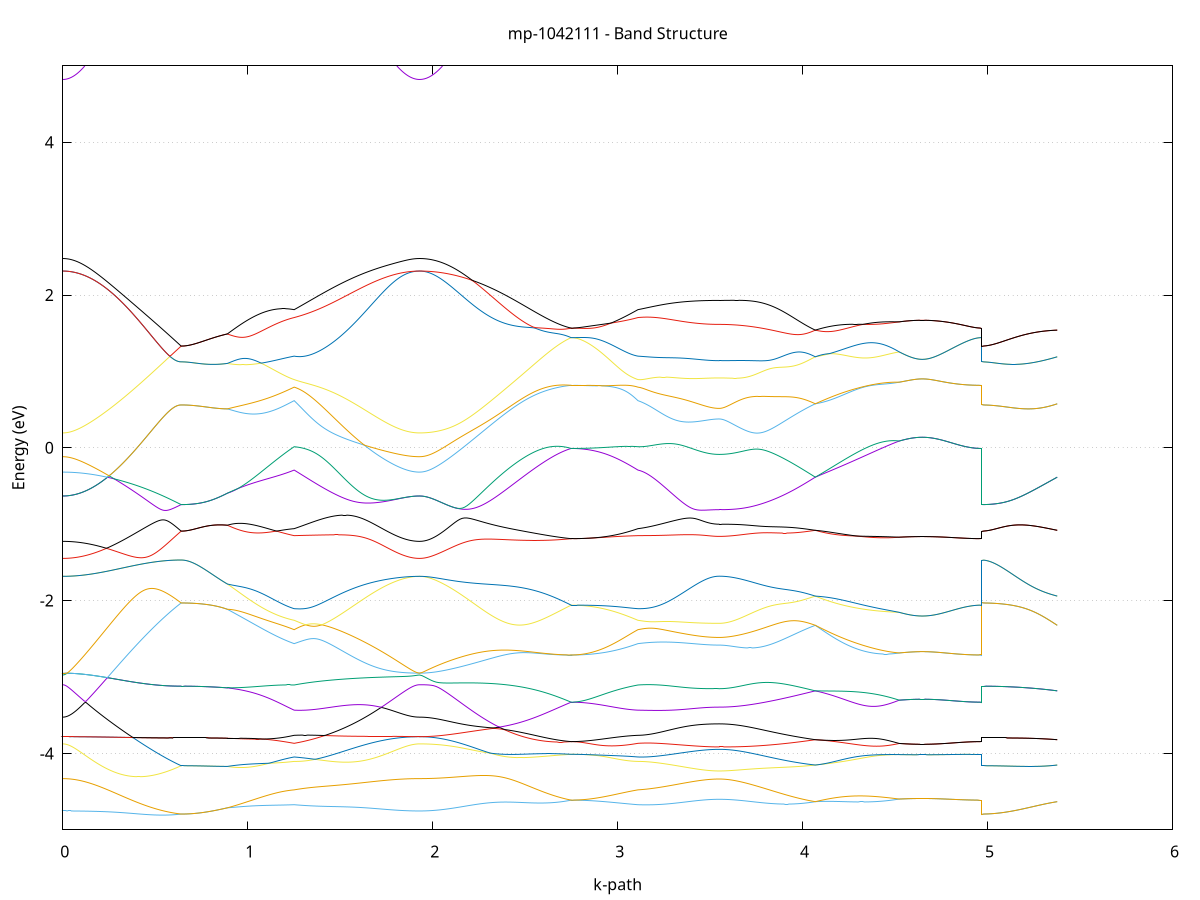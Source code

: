 set title 'mp-1042111 - Band Structure'
set xlabel 'k-path'
set ylabel 'Energy (eV)'
set grid y
set yrange [-5:5]
set terminal png size 800,600
set output 'mp-1042111_bands_gnuplot.png'
plot '-' using 1:2 with lines notitle, '-' using 1:2 with lines notitle, '-' using 1:2 with lines notitle, '-' using 1:2 with lines notitle, '-' using 1:2 with lines notitle, '-' using 1:2 with lines notitle, '-' using 1:2 with lines notitle, '-' using 1:2 with lines notitle, '-' using 1:2 with lines notitle, '-' using 1:2 with lines notitle, '-' using 1:2 with lines notitle, '-' using 1:2 with lines notitle, '-' using 1:2 with lines notitle, '-' using 1:2 with lines notitle, '-' using 1:2 with lines notitle, '-' using 1:2 with lines notitle, '-' using 1:2 with lines notitle, '-' using 1:2 with lines notitle, '-' using 1:2 with lines notitle, '-' using 1:2 with lines notitle, '-' using 1:2 with lines notitle, '-' using 1:2 with lines notitle, '-' using 1:2 with lines notitle, '-' using 1:2 with lines notitle, '-' using 1:2 with lines notitle, '-' using 1:2 with lines notitle, '-' using 1:2 with lines notitle, '-' using 1:2 with lines notitle, '-' using 1:2 with lines notitle, '-' using 1:2 with lines notitle, '-' using 1:2 with lines notitle, '-' using 1:2 with lines notitle, '-' using 1:2 with lines notitle, '-' using 1:2 with lines notitle, '-' using 1:2 with lines notitle, '-' using 1:2 with lines notitle, '-' using 1:2 with lines notitle, '-' using 1:2 with lines notitle, '-' using 1:2 with lines notitle, '-' using 1:2 with lines notitle
0.000000 -44.382983
0.007804 -44.382983
0.015607 -44.382983
0.023411 -44.382983
0.031214 -44.383083
0.039018 -44.383083
0.046821 -44.383083
0.054625 -44.383083
0.062429 -44.383083
0.070232 -44.383083
0.078036 -44.383083
0.085839 -44.383083
0.093643 -44.383083
0.101446 -44.383083
0.109250 -44.383083
0.117054 -44.383083
0.124857 -44.383183
0.132661 -44.383183
0.140464 -44.383183
0.148268 -44.383183
0.156071 -44.383183
0.163875 -44.383183
0.171678 -44.383283
0.179482 -44.383283
0.187286 -44.383283
0.195089 -44.383283
0.202893 -44.383283
0.210696 -44.383283
0.218500 -44.383383
0.226303 -44.383383
0.234107 -44.383383
0.241911 -44.383383
0.249714 -44.383383
0.257518 -44.383483
0.265321 -44.383483
0.273125 -44.383483
0.280928 -44.383483
0.288732 -44.383483
0.296536 -44.383583
0.304339 -44.383583
0.312143 -44.383583
0.319946 -44.383583
0.327750 -44.383583
0.335553 -44.383683
0.343357 -44.383683
0.351161 -44.383683
0.358964 -44.383683
0.366768 -44.383683
0.374571 -44.383783
0.382375 -44.383783
0.390178 -44.383783
0.397982 -44.383783
0.405786 -44.383783
0.413589 -44.383783
0.421393 -44.383883
0.429196 -44.383883
0.437000 -44.383883
0.444803 -44.383883
0.452607 -44.383883
0.460411 -44.383883
0.468214 -44.383983
0.476018 -44.383983
0.483821 -44.383983
0.491625 -44.383983
0.499428 -44.383983
0.507232 -44.383983
0.515035 -44.383983
0.522839 -44.383983
0.530643 -44.384083
0.538446 -44.384083
0.546250 -44.384083
0.554053 -44.384083
0.561857 -44.384083
0.569660 -44.384083
0.577464 -44.384083
0.585268 -44.384083
0.593071 -44.384083
0.600875 -44.384083
0.608678 -44.384083
0.616482 -44.384083
0.624285 -44.384083
0.632089 -44.384083
0.639893 -44.384083
0.639893 -44.384083
0.649889 -44.384083
0.659885 -44.384083
0.669881 -44.384083
0.679877 -44.384083
0.689873 -44.384083
0.699870 -44.384083
0.709866 -44.384083
0.719862 -44.384083
0.729858 -44.384083
0.739854 -44.384083
0.749850 -44.384083
0.759847 -44.383983
0.769843 -44.383983
0.779839 -44.383983
0.789835 -44.383983
0.799831 -44.383983
0.809827 -44.383983
0.819823 -44.383883
0.829820 -44.383883
0.839816 -44.383883
0.849812 -44.383883
0.859808 -44.383883
0.869804 -44.383783
0.879800 -44.383783
0.889797 -44.383783
0.889797 -44.383783
0.898607 -44.383783
0.907417 -44.383683
0.916227 -44.383683
0.925037 -44.383683
0.933847 -44.383683
0.942657 -44.383683
0.951467 -44.383583
0.960277 -44.383583
0.969087 -44.383583
0.977897 -44.383583
0.986707 -44.383483
0.995517 -44.383483
1.004327 -44.383483
1.013138 -44.383483
1.021948 -44.383383
1.030758 -44.383383
1.039568 -44.383383
1.048378 -44.383383
1.057188 -44.383283
1.065998 -44.383283
1.074808 -44.383283
1.083618 -44.383283
1.092428 -44.383183
1.101238 -44.383183
1.110048 -44.383183
1.118858 -44.383083
1.127668 -44.383083
1.136479 -44.383083
1.145289 -44.382983
1.154099 -44.382983
1.162909 -44.382983
1.171719 -44.382983
1.180529 -44.382883
1.189339 -44.382883
1.198149 -44.382883
1.206959 -44.382783
1.215769 -44.382783
1.224579 -44.382783
1.233389 -44.382683
1.242199 -44.382683
1.251009 -44.382683
1.251009 -44.382683
1.259935 -44.382683
1.268860 -44.382683
1.277785 -44.382683
1.286710 -44.382783
1.295635 -44.382783
1.304561 -44.382783
1.313486 -44.382783
1.322411 -44.382883
1.331336 -44.382883
1.340261 -44.382883
1.349186 -44.382883
1.358112 -44.382883
1.367037 -44.382983
1.375962 -44.382983
1.384887 -44.382983
1.393812 -44.382983
1.402738 -44.382983
1.411663 -44.382983
1.420588 -44.382983
1.429513 -44.382983
1.438438 -44.383083
1.447364 -44.383083
1.456289 -44.383083
1.465214 -44.383083
1.474139 -44.383083
1.483064 -44.383083
1.491989 -44.383083
1.500915 -44.383083
1.509840 -44.383083
1.518765 -44.383083
1.527690 -44.383083
1.536615 -44.383083
1.545541 -44.383083
1.554466 -44.383083
1.563391 -44.383083
1.572316 -44.383083
1.581241 -44.383083
1.590167 -44.383083
1.599092 -44.383083
1.608017 -44.383083
1.616942 -44.383083
1.625867 -44.383083
1.634792 -44.383083
1.643718 -44.383083
1.652643 -44.383083
1.661568 -44.383083
1.670493 -44.383083
1.679418 -44.383083
1.688344 -44.383083
1.697269 -44.383083
1.706194 -44.383083
1.715119 -44.383083
1.724044 -44.383083
1.732970 -44.383083
1.741895 -44.383083
1.750820 -44.383083
1.759745 -44.383083
1.768670 -44.383083
1.777595 -44.383083
1.786521 -44.383083
1.795446 -44.383083
1.804371 -44.383083
1.813296 -44.383083
1.822221 -44.383083
1.831147 -44.383083
1.840072 -44.382983
1.848997 -44.382983
1.857922 -44.382983
1.866847 -44.382983
1.875773 -44.382983
1.884698 -44.382983
1.893623 -44.382983
1.902548 -44.382983
1.911473 -44.382983
1.920398 -44.382983
1.929324 -44.382983
1.929324 -44.382983
1.942124 -44.382983
1.954925 -44.382983
1.967726 -44.382983
1.980526 -44.382983
1.993327 -44.382983
2.006127 -44.382983
2.018928 -44.382983
2.031729 -44.382983
2.044529 -44.382983
2.057330 -44.382983
2.070130 -44.382883
2.082931 -44.382883
2.095732 -44.382883
2.108532 -44.382883
2.121333 -44.382883
2.134134 -44.382883
2.146934 -44.382783
2.159735 -44.382783
2.172535 -44.382783
2.185336 -44.382783
2.198137 -44.382783
2.210937 -44.382783
2.223738 -44.382783
2.236539 -44.382683
2.249339 -44.382683
2.262140 -44.382683
2.274940 -44.382683
2.287741 -44.382683
2.300542 -44.382583
2.313342 -44.382583
2.326143 -44.382583
2.338944 -44.382583
2.351744 -44.382483
2.364545 -44.382483
2.377345 -44.382483
2.390146 -44.382383
2.402947 -44.382383
2.415747 -44.382383
2.428548 -44.382383
2.441348 -44.382283
2.454149 -44.382283
2.466950 -44.382283
2.479750 -44.382183
2.492551 -44.382183
2.505352 -44.382083
2.518152 -44.382083
2.530953 -44.382083
2.543753 -44.381983
2.556554 -44.381983
2.569355 -44.381883
2.582155 -44.381883
2.594956 -44.381783
2.607757 -44.381783
2.620557 -44.381683
2.633358 -44.381683
2.646158 -44.381583
2.658959 -44.381583
2.671760 -44.381483
2.684560 -44.381483
2.697361 -44.381383
2.710161 -44.381383
2.722962 -44.381283
2.735763 -44.381283
2.748563 -44.381283
2.748563 -44.381283
2.757373 -44.381283
2.766184 -44.381283
2.774994 -44.381283
2.783804 -44.381283
2.792614 -44.381283
2.801424 -44.381283
2.810234 -44.381383
2.819044 -44.381383
2.827854 -44.381383
2.836664 -44.381483
2.845474 -44.381483
2.854284 -44.381483
2.863094 -44.381583
2.871904 -44.381583
2.880714 -44.381683
2.889525 -44.381683
2.898335 -44.381783
2.907145 -44.381783
2.915955 -44.381783
2.924765 -44.381883
2.933575 -44.381883
2.942385 -44.381983
2.951195 -44.381983
2.960005 -44.382083
2.968815 -44.382083
2.977625 -44.382083
2.986435 -44.382183
2.995245 -44.382183
3.004055 -44.382283
3.012866 -44.382283
3.021676 -44.382283
3.030486 -44.382383
3.039296 -44.382383
3.048106 -44.382383
3.056916 -44.382483
3.065726 -44.382483
3.074536 -44.382483
3.083346 -44.382583
3.092156 -44.382583
3.100966 -44.382583
3.109776 -44.382683
3.109776 -44.382683
3.121648 -44.382683
3.133519 -44.382683
3.145390 -44.382683
3.157261 -44.382783
3.169132 -44.382783
3.181003 -44.382883
3.192875 -44.382883
3.204746 -44.382883
3.216617 -44.382983
3.228488 -44.382983
3.240359 -44.382983
3.252231 -44.383083
3.264102 -44.383083
3.275973 -44.383183
3.287844 -44.383183
3.299715 -44.383183
3.311587 -44.383283
3.323458 -44.383283
3.335329 -44.383283
3.347200 -44.383283
3.359071 -44.383383
3.370943 -44.383383
3.382814 -44.383383
3.394685 -44.383383
3.406556 -44.383383
3.418427 -44.383483
3.430299 -44.383483
3.442170 -44.383483
3.454041 -44.383483
3.465912 -44.383483
3.477783 -44.383483
3.489655 -44.383483
3.501526 -44.383583
3.513397 -44.383583
3.525268 -44.383583
3.537139 -44.383583
3.549011 -44.383583
3.549011 -44.383583
3.557972 -44.383583
3.566933 -44.383583
3.575895 -44.383583
3.584856 -44.383583
3.593818 -44.383583
3.602779 -44.383583
3.611741 -44.383583
3.620702 -44.383583
3.629663 -44.383583
3.638625 -44.383583
3.647586 -44.383583
3.656548 -44.383583
3.665509 -44.383583
3.674471 -44.383583
3.683432 -44.383583
3.692394 -44.383583
3.701355 -44.383583
3.710316 -44.383583
3.719278 -44.383583
3.728239 -44.383583
3.737201 -44.383583
3.746162 -44.383583
3.755124 -44.383583
3.764085 -44.383483
3.773046 -44.383483
3.782008 -44.383483
3.790969 -44.383483
3.799931 -44.383483
3.808892 -44.383483
3.817854 -44.383483
3.826815 -44.383483
3.835777 -44.383483
3.844738 -44.383483
3.853699 -44.383483
3.862661 -44.383483
3.871622 -44.383483
3.880584 -44.383483
3.889545 -44.383483
3.898507 -44.383483
3.907468 -44.383483
3.916430 -44.383483
3.925391 -44.383383
3.934352 -44.383383
3.943314 -44.383383
3.952275 -44.383383
3.961237 -44.383383
3.970198 -44.383383
3.979160 -44.383383
3.988121 -44.383383
3.997082 -44.383383
4.006044 -44.383283
4.015005 -44.383283
4.023967 -44.383283
4.032928 -44.383283
4.041890 -44.383283
4.050851 -44.383283
4.059813 -44.383183
4.068774 -44.383183
4.068774 -44.383183
4.079841 -44.383183
4.090908 -44.383083
4.101975 -44.383083
4.113042 -44.383083
4.124109 -44.382983
4.135177 -44.382983
4.146244 -44.382883
4.157311 -44.382883
4.168378 -44.382783
4.179445 -44.382783
4.190512 -44.382683
4.201579 -44.382683
4.212646 -44.382583
4.223713 -44.382583
4.234780 -44.382483
4.245847 -44.382483
4.256914 -44.382383
4.267982 -44.382383
4.279049 -44.382283
4.290116 -44.382283
4.301183 -44.382183
4.312250 -44.382183
4.323317 -44.382083
4.334384 -44.382083
4.345451 -44.381983
4.356518 -44.381983
4.367585 -44.381883
4.378652 -44.381883
4.389720 -44.381783
4.400787 -44.381783
4.411854 -44.381683
4.422921 -44.381683
4.433988 -44.381583
4.445055 -44.381583
4.456122 -44.381483
4.467189 -44.381483
4.478256 -44.381383
4.489323 -44.381383
4.500390 -44.381383
4.511457 -44.381283
4.522525 -44.381283
4.522525 -44.381283
4.530326 -44.381283
4.538128 -44.381283
4.545930 -44.381283
4.553731 -44.381283
4.561533 -44.381283
4.569335 -44.381283
4.577137 -44.381283
4.584938 -44.381283
4.592740 -44.381283
4.600542 -44.381283
4.608343 -44.381283
4.616145 -44.381283
4.623947 -44.381283
4.631748 -44.381283
4.639550 -44.381283
4.647352 -44.381283
4.655154 -44.381283
4.662955 -44.381283
4.670757 -44.381283
4.678559 -44.381283
4.686360 -44.381283
4.694162 -44.381283
4.701964 -44.381283
4.709766 -44.381283
4.717567 -44.381283
4.725369 -44.381283
4.733171 -44.381283
4.740972 -44.381283
4.748774 -44.381283
4.756576 -44.381283
4.764378 -44.381283
4.772179 -44.381283
4.779981 -44.381283
4.787783 -44.381283
4.795584 -44.381283
4.803386 -44.381283
4.811188 -44.381283
4.818989 -44.381283
4.826791 -44.381283
4.834593 -44.381283
4.842395 -44.381283
4.850196 -44.381283
4.857998 -44.381283
4.865800 -44.381283
4.873601 -44.381283
4.881403 -44.381283
4.889205 -44.381283
4.897007 -44.381283
4.904808 -44.381283
4.912610 -44.381283
4.920412 -44.381283
4.928213 -44.381283
4.936015 -44.381283
4.943817 -44.381283
4.951619 -44.381283
4.959420 -44.381283
4.967222 -44.381283
4.967222 -44.384083
4.980023 -44.384083
4.992823 -44.384083
5.005624 -44.384083
5.018424 -44.384083
5.031225 -44.384083
5.044026 -44.384083
5.056826 -44.384083
5.069627 -44.384083
5.082428 -44.383983
5.095228 -44.383983
5.108029 -44.383983
5.120829 -44.383983
5.133630 -44.383983
5.146431 -44.383883
5.159231 -44.383883
5.172032 -44.383883
5.184832 -44.383883
5.197633 -44.383783
5.210434 -44.383783
5.223234 -44.383783
5.236035 -44.383683
5.248836 -44.383683
5.261636 -44.383683
5.274437 -44.383583
5.287237 -44.383583
5.300038 -44.383483
5.312839 -44.383483
5.325639 -44.383383
5.338440 -44.383383
5.351241 -44.383283
5.364041 -44.383283
5.376842 -44.383183
e
0.000000 -44.382883
0.007804 -44.382883
0.015607 -44.382883
0.023411 -44.382983
0.031214 -44.382983
0.039018 -44.382983
0.046821 -44.382983
0.054625 -44.382983
0.062429 -44.382983
0.070232 -44.382983
0.078036 -44.382983
0.085839 -44.382983
0.093643 -44.382983
0.101446 -44.382983
0.109250 -44.382983
0.117054 -44.383083
0.124857 -44.383083
0.132661 -44.383083
0.140464 -44.383083
0.148268 -44.383083
0.156071 -44.383083
0.163875 -44.383083
0.171678 -44.383183
0.179482 -44.383183
0.187286 -44.383183
0.195089 -44.383183
0.202893 -44.383183
0.210696 -44.383283
0.218500 -44.383283
0.226303 -44.383283
0.234107 -44.383283
0.241911 -44.383283
0.249714 -44.383383
0.257518 -44.383383
0.265321 -44.383383
0.273125 -44.383383
0.280928 -44.383383
0.288732 -44.383483
0.296536 -44.383483
0.304339 -44.383483
0.312143 -44.383483
0.319946 -44.383483
0.327750 -44.383583
0.335553 -44.383583
0.343357 -44.383583
0.351161 -44.383583
0.358964 -44.383583
0.366768 -44.383683
0.374571 -44.383683
0.382375 -44.383683
0.390178 -44.383683
0.397982 -44.383683
0.405786 -44.383783
0.413589 -44.383783
0.421393 -44.383783
0.429196 -44.383783
0.437000 -44.383783
0.444803 -44.383783
0.452607 -44.383783
0.460411 -44.383883
0.468214 -44.383883
0.476018 -44.383883
0.483821 -44.383883
0.491625 -44.383883
0.499428 -44.383883
0.507232 -44.383883
0.515035 -44.383983
0.522839 -44.383983
0.530643 -44.383983
0.538446 -44.383983
0.546250 -44.383983
0.554053 -44.383983
0.561857 -44.383983
0.569660 -44.383983
0.577464 -44.383983
0.585268 -44.383983
0.593071 -44.383983
0.600875 -44.383983
0.608678 -44.383983
0.616482 -44.383983
0.624285 -44.383983
0.632089 -44.383983
0.639893 -44.383983
0.639893 -44.383983
0.649889 -44.383983
0.659885 -44.383983
0.669881 -44.383983
0.679877 -44.383983
0.689873 -44.383983
0.699870 -44.383983
0.709866 -44.383983
0.719862 -44.383983
0.729858 -44.383983
0.739854 -44.383983
0.749850 -44.383983
0.759847 -44.383983
0.769843 -44.383883
0.779839 -44.383883
0.789835 -44.383883
0.799831 -44.383883
0.809827 -44.383883
0.819823 -44.383883
0.829820 -44.383783
0.839816 -44.383783
0.849812 -44.383783
0.859808 -44.383783
0.869804 -44.383783
0.879800 -44.383683
0.889797 -44.383683
0.889797 -44.383683
0.898607 -44.383683
0.907417 -44.383683
0.916227 -44.383583
0.925037 -44.383583
0.933847 -44.383583
0.942657 -44.383583
0.951467 -44.383483
0.960277 -44.383483
0.969087 -44.383483
0.977897 -44.383483
0.986707 -44.383383
0.995517 -44.383383
1.004327 -44.383383
1.013138 -44.383283
1.021948 -44.383283
1.030758 -44.383283
1.039568 -44.383183
1.048378 -44.383183
1.057188 -44.383183
1.065998 -44.383083
1.074808 -44.383083
1.083618 -44.382983
1.092428 -44.382983
1.101238 -44.382983
1.110048 -44.382883
1.118858 -44.382883
1.127668 -44.382783
1.136479 -44.382783
1.145289 -44.382683
1.154099 -44.382683
1.162909 -44.382583
1.171719 -44.382583
1.180529 -44.382583
1.189339 -44.382483
1.198149 -44.382483
1.206959 -44.382383
1.215769 -44.382383
1.224579 -44.382283
1.233389 -44.382283
1.242199 -44.382183
1.251009 -44.382183
1.251009 -44.382183
1.259935 -44.382183
1.268860 -44.382183
1.277785 -44.382183
1.286710 -44.382283
1.295635 -44.382283
1.304561 -44.382283
1.313486 -44.382283
1.322411 -44.382383
1.331336 -44.382383
1.340261 -44.382383
1.349186 -44.382383
1.358112 -44.382383
1.367037 -44.382483
1.375962 -44.382483
1.384887 -44.382483
1.393812 -44.382483
1.402738 -44.382483
1.411663 -44.382583
1.420588 -44.382583
1.429513 -44.382583
1.438438 -44.382583
1.447364 -44.382583
1.456289 -44.382683
1.465214 -44.382683
1.474139 -44.382683
1.483064 -44.382683
1.491989 -44.382683
1.500915 -44.382683
1.509840 -44.382683
1.518765 -44.382783
1.527690 -44.382783
1.536615 -44.382783
1.545541 -44.382783
1.554466 -44.382783
1.563391 -44.382783
1.572316 -44.382783
1.581241 -44.382783
1.590167 -44.382783
1.599092 -44.382783
1.608017 -44.382883
1.616942 -44.382883
1.625867 -44.382883
1.634792 -44.382883
1.643718 -44.382883
1.652643 -44.382883
1.661568 -44.382883
1.670493 -44.382883
1.679418 -44.382883
1.688344 -44.382883
1.697269 -44.382883
1.706194 -44.382883
1.715119 -44.382883
1.724044 -44.382883
1.732970 -44.382883
1.741895 -44.382883
1.750820 -44.382883
1.759745 -44.382883
1.768670 -44.382883
1.777595 -44.382883
1.786521 -44.382883
1.795446 -44.382883
1.804371 -44.382883
1.813296 -44.382883
1.822221 -44.382883
1.831147 -44.382883
1.840072 -44.382883
1.848997 -44.382883
1.857922 -44.382883
1.866847 -44.382883
1.875773 -44.382883
1.884698 -44.382883
1.893623 -44.382883
1.902548 -44.382883
1.911473 -44.382883
1.920398 -44.382883
1.929324 -44.382883
1.929324 -44.382883
1.942124 -44.382883
1.954925 -44.382883
1.967726 -44.382883
1.980526 -44.382883
1.993327 -44.382883
2.006127 -44.382883
2.018928 -44.382883
2.031729 -44.382883
2.044529 -44.382883
2.057330 -44.382883
2.070130 -44.382883
2.082931 -44.382883
2.095732 -44.382883
2.108532 -44.382783
2.121333 -44.382783
2.134134 -44.382783
2.146934 -44.382783
2.159735 -44.382683
2.172535 -44.382683
2.185336 -44.382683
2.198137 -44.382583
2.210937 -44.382583
2.223738 -44.382583
2.236539 -44.382483
2.249339 -44.382483
2.262140 -44.382383
2.274940 -44.382383
2.287741 -44.382283
2.300542 -44.382283
2.313342 -44.382183
2.326143 -44.382183
2.338944 -44.382083
2.351744 -44.382083
2.364545 -44.381983
2.377345 -44.381983
2.390146 -44.381883
2.402947 -44.381783
2.415747 -44.381783
2.428548 -44.381683
2.441348 -44.381683
2.454149 -44.381583
2.466950 -44.381483
2.479750 -44.381483
2.492551 -44.381383
2.505352 -44.381283
2.518152 -44.381283
2.530953 -44.381183
2.543753 -44.381083
2.556554 -44.381083
2.569355 -44.380983
2.582155 -44.380883
2.594956 -44.380883
2.607757 -44.380783
2.620557 -44.380683
2.633358 -44.380583
2.646158 -44.380583
2.658959 -44.380683
2.671760 -44.380783
2.684560 -44.380783
2.697361 -44.380883
2.710161 -44.380983
2.722962 -44.380983
2.735763 -44.381083
2.748563 -44.381083
2.748563 -44.381083
2.757373 -44.381083
2.766184 -44.381083
2.774994 -44.381083
2.783804 -44.381083
2.792614 -44.381083
2.801424 -44.381083
2.810234 -44.381183
2.819044 -44.381183
2.827854 -44.381183
2.836664 -44.381183
2.845474 -44.381283
2.854284 -44.381283
2.863094 -44.381283
2.871904 -44.381383
2.880714 -44.381383
2.889525 -44.381383
2.898335 -44.381383
2.907145 -44.381483
2.915955 -44.381483
2.924765 -44.381483
2.933575 -44.381583
2.942385 -44.381583
2.951195 -44.381583
2.960005 -44.381683
2.968815 -44.381683
2.977625 -44.381683
2.986435 -44.381683
2.995245 -44.381783
3.004055 -44.381783
3.012866 -44.381783
3.021676 -44.381883
3.030486 -44.381883
3.039296 -44.381883
3.048106 -44.381983
3.056916 -44.381983
3.065726 -44.381983
3.074536 -44.381983
3.083346 -44.382083
3.092156 -44.382083
3.100966 -44.382083
3.109776 -44.382183
3.109776 -44.382183
3.121648 -44.382183
3.133519 -44.382183
3.145390 -44.382083
3.157261 -44.382083
3.169132 -44.382083
3.181003 -44.382083
3.192875 -44.382083
3.204746 -44.381983
3.216617 -44.381983
3.228488 -44.381983
3.240359 -44.381883
3.252231 -44.381883
3.264102 -44.381883
3.275973 -44.381783
3.287844 -44.381783
3.299715 -44.381683
3.311587 -44.381683
3.323458 -44.381683
3.335329 -44.381583
3.347200 -44.381583
3.359071 -44.381483
3.370943 -44.381483
3.382814 -44.381483
3.394685 -44.381383
3.406556 -44.381383
3.418427 -44.381283
3.430299 -44.381283
3.442170 -44.381283
3.454041 -44.381183
3.465912 -44.381183
3.477783 -44.381183
3.489655 -44.381083
3.501526 -44.381083
3.513397 -44.381083
3.525268 -44.381083
3.537139 -44.381083
3.549011 -44.381083
3.549011 -44.381083
3.557972 -44.381083
3.566933 -44.381083
3.575895 -44.381083
3.584856 -44.381083
3.593818 -44.381183
3.602779 -44.381183
3.611741 -44.381183
3.620702 -44.381283
3.629663 -44.381283
3.638625 -44.381383
3.647586 -44.381383
3.656548 -44.381383
3.665509 -44.381483
3.674471 -44.381483
3.683432 -44.381583
3.692394 -44.381583
3.701355 -44.381683
3.710316 -44.381683
3.719278 -44.381783
3.728239 -44.381783
3.737201 -44.381883
3.746162 -44.381883
3.755124 -44.381983
3.764085 -44.381983
3.773046 -44.382083
3.782008 -44.382083
3.790969 -44.382183
3.799931 -44.382183
3.808892 -44.382183
3.817854 -44.382283
3.826815 -44.382283
3.835777 -44.382383
3.844738 -44.382383
3.853699 -44.382383
3.862661 -44.382483
3.871622 -44.382483
3.880584 -44.382583
3.889545 -44.382583
3.898507 -44.382583
3.907468 -44.382683
3.916430 -44.382683
3.925391 -44.382683
3.934352 -44.382783
3.943314 -44.382783
3.952275 -44.382783
3.961237 -44.382883
3.970198 -44.382883
3.979160 -44.382883
3.988121 -44.382983
3.997082 -44.382983
4.006044 -44.382983
4.015005 -44.382983
4.023967 -44.383083
4.032928 -44.383083
4.041890 -44.383083
4.050851 -44.383083
4.059813 -44.383083
4.068774 -44.383183
4.068774 -44.383183
4.079841 -44.383083
4.090908 -44.383083
4.101975 -44.382983
4.113042 -44.382983
4.124109 -44.382883
4.135177 -44.382883
4.146244 -44.382783
4.157311 -44.382783
4.168378 -44.382683
4.179445 -44.382583
4.190512 -44.382583
4.201579 -44.382483
4.212646 -44.382483
4.223713 -44.382383
4.234780 -44.382283
4.245847 -44.382283
4.256914 -44.382183
4.267982 -44.382183
4.279049 -44.382083
4.290116 -44.381983
4.301183 -44.381983
4.312250 -44.381883
4.323317 -44.381783
4.334384 -44.381783
4.345451 -44.381683
4.356518 -44.381583
4.367585 -44.381583
4.378652 -44.381483
4.389720 -44.381383
4.400787 -44.381383
4.411854 -44.381283
4.422921 -44.381283
4.433988 -44.381183
4.445055 -44.381183
4.456122 -44.381183
4.467189 -44.381183
4.478256 -44.381083
4.489323 -44.381083
4.500390 -44.381183
4.511457 -44.381183
4.522525 -44.381183
4.522525 -44.381183
4.530326 -44.381183
4.538128 -44.381183
4.545930 -44.381183
4.553731 -44.381183
4.561533 -44.381183
4.569335 -44.381183
4.577137 -44.381183
4.584938 -44.381183
4.592740 -44.381183
4.600542 -44.381183
4.608343 -44.381183
4.616145 -44.381183
4.623947 -44.381183
4.631748 -44.381083
4.639550 -44.381083
4.647352 -44.381083
4.655154 -44.381083
4.662955 -44.381083
4.670757 -44.381083
4.678559 -44.381083
4.686360 -44.381083
4.694162 -44.381083
4.701964 -44.381083
4.709766 -44.381083
4.717567 -44.381083
4.725369 -44.381083
4.733171 -44.381083
4.740972 -44.381083
4.748774 -44.381083
4.756576 -44.381083
4.764378 -44.381083
4.772179 -44.381083
4.779981 -44.381083
4.787783 -44.381083
4.795584 -44.381083
4.803386 -44.381083
4.811188 -44.381083
4.818989 -44.381083
4.826791 -44.381083
4.834593 -44.381083
4.842395 -44.381083
4.850196 -44.381083
4.857998 -44.381083
4.865800 -44.381083
4.873601 -44.381083
4.881403 -44.381083
4.889205 -44.381083
4.897007 -44.381083
4.904808 -44.381083
4.912610 -44.381083
4.920412 -44.381083
4.928213 -44.381083
4.936015 -44.381083
4.943817 -44.381083
4.951619 -44.381083
4.959420 -44.381083
4.967222 -44.381083
4.967222 -44.383983
4.980023 -44.383983
4.992823 -44.383983
5.005624 -44.383983
5.018424 -44.383983
5.031225 -44.383983
5.044026 -44.383983
5.056826 -44.383983
5.069627 -44.383983
5.082428 -44.383983
5.095228 -44.383983
5.108029 -44.383883
5.120829 -44.383883
5.133630 -44.383883
5.146431 -44.383883
5.159231 -44.383783
5.172032 -44.383783
5.184832 -44.383783
5.197633 -44.383783
5.210434 -44.383683
5.223234 -44.383683
5.236035 -44.383683
5.248836 -44.383583
5.261636 -44.383583
5.274437 -44.383483
5.287237 -44.383483
5.300038 -44.383483
5.312839 -44.383383
5.325639 -44.383383
5.338440 -44.383283
5.351241 -44.383283
5.364041 -44.383183
5.376842 -44.383183
e
0.000000 -44.376783
0.007804 -44.376783
0.015607 -44.376783
0.023411 -44.376883
0.031214 -44.376783
0.039018 -44.376783
0.046821 -44.376783
0.054625 -44.376783
0.062429 -44.376783
0.070232 -44.376783
0.078036 -44.376783
0.085839 -44.376783
0.093643 -44.376783
0.101446 -44.376783
0.109250 -44.376783
0.117054 -44.376783
0.124857 -44.376683
0.132661 -44.376683
0.140464 -44.376683
0.148268 -44.376683
0.156071 -44.376683
0.163875 -44.376683
0.171678 -44.376583
0.179482 -44.376583
0.187286 -44.376583
0.195089 -44.376583
0.202893 -44.376583
0.210696 -44.376483
0.218500 -44.376483
0.226303 -44.376483
0.234107 -44.376483
0.241911 -44.376483
0.249714 -44.376383
0.257518 -44.376383
0.265321 -44.376383
0.273125 -44.376383
0.280928 -44.376383
0.288732 -44.376283
0.296536 -44.376283
0.304339 -44.376283
0.312143 -44.376283
0.319946 -44.376283
0.327750 -44.376183
0.335553 -44.376183
0.343357 -44.376183
0.351161 -44.376183
0.358964 -44.376083
0.366768 -44.376083
0.374571 -44.376083
0.382375 -44.376083
0.390178 -44.376083
0.397982 -44.376083
0.405786 -44.375983
0.413589 -44.375983
0.421393 -44.375983
0.429196 -44.375983
0.437000 -44.375983
0.444803 -44.375883
0.452607 -44.375883
0.460411 -44.375883
0.468214 -44.375883
0.476018 -44.375883
0.483821 -44.375883
0.491625 -44.375883
0.499428 -44.375783
0.507232 -44.375783
0.515035 -44.375783
0.522839 -44.375783
0.530643 -44.375783
0.538446 -44.375783
0.546250 -44.375783
0.554053 -44.375783
0.561857 -44.375783
0.569660 -44.375783
0.577464 -44.375783
0.585268 -44.375783
0.593071 -44.375783
0.600875 -44.375683
0.608678 -44.375683
0.616482 -44.375683
0.624285 -44.375683
0.632089 -44.375683
0.639893 -44.375683
0.639893 -44.375683
0.649889 -44.375683
0.659885 -44.375683
0.669881 -44.375683
0.679877 -44.375783
0.689873 -44.375783
0.699870 -44.375783
0.709866 -44.375783
0.719862 -44.375783
0.729858 -44.375783
0.739854 -44.375783
0.749850 -44.375883
0.759847 -44.375883
0.769843 -44.375883
0.779839 -44.375883
0.789835 -44.375983
0.799831 -44.375983
0.809827 -44.375983
0.819823 -44.376083
0.829820 -44.376083
0.839816 -44.376183
0.849812 -44.376183
0.859808 -44.376183
0.869804 -44.376283
0.879800 -44.376283
0.889797 -44.376383
0.889797 -44.376383
0.898607 -44.376383
0.907417 -44.376483
0.916227 -44.376483
0.925037 -44.376483
0.933847 -44.376583
0.942657 -44.376583
0.951467 -44.376683
0.960277 -44.376683
0.969087 -44.376783
0.977897 -44.376783
0.986707 -44.376883
0.995517 -44.376883
1.004327 -44.376983
1.013138 -44.376983
1.021948 -44.377083
1.030758 -44.377183
1.039568 -44.377183
1.048378 -44.377283
1.057188 -44.377283
1.065998 -44.377383
1.074808 -44.377483
1.083618 -44.377483
1.092428 -44.377583
1.101238 -44.377683
1.110048 -44.377683
1.118858 -44.377783
1.127668 -44.377783
1.136479 -44.377883
1.145289 -44.377983
1.154099 -44.378083
1.162909 -44.378083
1.171719 -44.378183
1.180529 -44.378283
1.189339 -44.378283
1.198149 -44.378383
1.206959 -44.378483
1.215769 -44.378483
1.224579 -44.378583
1.233389 -44.378683
1.242199 -44.378683
1.251009 -44.378783
1.251009 -44.378783
1.259935 -44.378783
1.268860 -44.378683
1.277785 -44.378683
1.286710 -44.378683
1.295635 -44.378583
1.304561 -44.378583
1.313486 -44.378483
1.322411 -44.378483
1.331336 -44.378483
1.340261 -44.378383
1.349186 -44.378383
1.358112 -44.378383
1.367037 -44.378283
1.375962 -44.378283
1.384887 -44.378283
1.393812 -44.378183
1.402738 -44.378183
1.411663 -44.378083
1.420588 -44.378083
1.429513 -44.378083
1.438438 -44.377983
1.447364 -44.377983
1.456289 -44.377983
1.465214 -44.377883
1.474139 -44.377883
1.483064 -44.377883
1.491989 -44.377783
1.500915 -44.377783
1.509840 -44.377783
1.518765 -44.377683
1.527690 -44.377683
1.536615 -44.377683
1.545541 -44.377583
1.554466 -44.377583
1.563391 -44.377583
1.572316 -44.377583
1.581241 -44.377483
1.590167 -44.377483
1.599092 -44.377483
1.608017 -44.377383
1.616942 -44.377383
1.625867 -44.377383
1.634792 -44.377283
1.643718 -44.377283
1.652643 -44.377283
1.661568 -44.377283
1.670493 -44.377183
1.679418 -44.377183
1.688344 -44.377183
1.697269 -44.377183
1.706194 -44.377083
1.715119 -44.377083
1.724044 -44.377083
1.732970 -44.377083
1.741895 -44.377083
1.750820 -44.376983
1.759745 -44.376983
1.768670 -44.376983
1.777595 -44.376983
1.786521 -44.376983
1.795446 -44.376983
1.804371 -44.376883
1.813296 -44.376883
1.822221 -44.376883
1.831147 -44.376883
1.840072 -44.376883
1.848997 -44.376883
1.857922 -44.376883
1.866847 -44.376883
1.875773 -44.376883
1.884698 -44.376883
1.893623 -44.376883
1.902548 -44.376883
1.911473 -44.376883
1.920398 -44.376883
1.929324 -44.376783
1.929324 -44.376783
1.942124 -44.376883
1.954925 -44.376883
1.967726 -44.376883
1.980526 -44.376883
1.993327 -44.376883
2.006127 -44.376883
2.018928 -44.376883
2.031729 -44.376883
2.044529 -44.376983
2.057330 -44.376983
2.070130 -44.377083
2.082931 -44.377083
2.095732 -44.377183
2.108532 -44.377183
2.121333 -44.377283
2.134134 -44.377283
2.146934 -44.377383
2.159735 -44.377483
2.172535 -44.377583
2.185336 -44.377583
2.198137 -44.377683
2.210937 -44.377783
2.223738 -44.377883
2.236539 -44.377983
2.249339 -44.377983
2.262140 -44.378083
2.274940 -44.378183
2.287741 -44.378283
2.300542 -44.378383
2.313342 -44.378483
2.326143 -44.378583
2.338944 -44.378683
2.351744 -44.378683
2.364545 -44.378783
2.377345 -44.378883
2.390146 -44.378983
2.402947 -44.379083
2.415747 -44.379183
2.428548 -44.379283
2.441348 -44.379283
2.454149 -44.379383
2.466950 -44.379483
2.479750 -44.379583
2.492551 -44.379683
2.505352 -44.379783
2.518152 -44.379883
2.530953 -44.379883
2.543753 -44.379983
2.556554 -44.380083
2.569355 -44.380183
2.582155 -44.380183
2.594956 -44.380283
2.607757 -44.380383
2.620557 -44.380483
2.633358 -44.380483
2.646158 -44.380583
2.658959 -44.380483
2.671760 -44.380383
2.684560 -44.380283
2.697361 -44.380283
2.710161 -44.380183
2.722962 -44.380083
2.735763 -44.379983
2.748563 -44.379983
2.748563 -44.379983
2.757373 -44.379983
2.766184 -44.379983
2.774994 -44.379983
2.783804 -44.379983
2.792614 -44.379883
2.801424 -44.379883
2.810234 -44.379883
2.819044 -44.379883
2.827854 -44.379883
2.836664 -44.379783
2.845474 -44.379783
2.854284 -44.379783
2.863094 -44.379783
2.871904 -44.379683
2.880714 -44.379683
2.889525 -44.379683
2.898335 -44.379583
2.907145 -44.379583
2.915955 -44.379583
2.924765 -44.379483
2.933575 -44.379483
2.942385 -44.379483
2.951195 -44.379383
2.960005 -44.379383
2.968815 -44.379383
2.977625 -44.379283
2.986435 -44.379283
2.995245 -44.379283
3.004055 -44.379183
3.012866 -44.379183
3.021676 -44.379183
3.030486 -44.379083
3.039296 -44.379083
3.048106 -44.379083
3.056916 -44.378983
3.065726 -44.378983
3.074536 -44.378883
3.083346 -44.378883
3.092156 -44.378883
3.100966 -44.378783
3.109776 -44.378783
3.109776 -44.378783
3.121648 -44.378783
3.133519 -44.378783
3.145390 -44.378783
3.157261 -44.378783
3.169132 -44.378783
3.181003 -44.378883
3.192875 -44.378883
3.204746 -44.378883
3.216617 -44.378983
3.228488 -44.378983
3.240359 -44.379083
3.252231 -44.379083
3.264102 -44.379183
3.275973 -44.379183
3.287844 -44.379283
3.299715 -44.379283
3.311587 -44.379383
3.323458 -44.379383
3.335329 -44.379483
3.347200 -44.379483
3.359071 -44.379583
3.370943 -44.379583
3.382814 -44.379683
3.394685 -44.379683
3.406556 -44.379783
3.418427 -44.379783
3.430299 -44.379783
3.442170 -44.379883
3.454041 -44.379883
3.465912 -44.379983
3.477783 -44.379983
3.489655 -44.379983
3.501526 -44.380083
3.513397 -44.380083
3.525268 -44.380083
3.537139 -44.380083
3.549011 -44.380083
3.549011 -44.380083
3.557972 -44.380083
3.566933 -44.380083
3.575895 -44.380083
3.584856 -44.380083
3.593818 -44.379983
3.602779 -44.379983
3.611741 -44.379883
3.620702 -44.379883
3.629663 -44.379783
3.638625 -44.379783
3.647586 -44.379683
3.656548 -44.379683
3.665509 -44.379583
3.674471 -44.379583
3.683432 -44.379483
3.692394 -44.379483
3.701355 -44.379383
3.710316 -44.379383
3.719278 -44.379283
3.728239 -44.379183
3.737201 -44.379183
3.746162 -44.379083
3.755124 -44.379083
3.764085 -44.378983
3.773046 -44.378883
3.782008 -44.378883
3.790969 -44.378783
3.799931 -44.378783
3.808892 -44.378683
3.817854 -44.378683
3.826815 -44.378583
3.835777 -44.378483
3.844738 -44.378483
3.853699 -44.378383
3.862661 -44.378383
3.871622 -44.378283
3.880584 -44.378283
3.889545 -44.378183
3.898507 -44.378183
3.907468 -44.378083
3.916430 -44.378083
3.925391 -44.377983
3.934352 -44.377983
3.943314 -44.377883
3.952275 -44.377883
3.961237 -44.377783
3.970198 -44.377783
3.979160 -44.377683
3.988121 -44.377683
3.997082 -44.377583
4.006044 -44.377583
4.015005 -44.377483
4.023967 -44.377483
4.032928 -44.377483
4.041890 -44.377383
4.050851 -44.377383
4.059813 -44.377383
4.068774 -44.377383
4.068774 -44.377383
4.079841 -44.377383
4.090908 -44.377483
4.101975 -44.377583
4.113042 -44.377583
4.124109 -44.377683
4.135177 -44.377783
4.146244 -44.377883
4.157311 -44.377983
4.168378 -44.377983
4.179445 -44.378083
4.190512 -44.378183
4.201579 -44.378283
4.212646 -44.378383
4.223713 -44.378483
4.234780 -44.378483
4.245847 -44.378583
4.256914 -44.378683
4.267982 -44.378783
4.279049 -44.378883
4.290116 -44.378983
4.301183 -44.378983
4.312250 -44.379083
4.323317 -44.379183
4.334384 -44.379283
4.345451 -44.379383
4.356518 -44.379383
4.367585 -44.379483
4.378652 -44.379583
4.389720 -44.379683
4.400787 -44.379683
4.411854 -44.379783
4.422921 -44.379783
4.433988 -44.379883
4.445055 -44.379883
4.456122 -44.379983
4.467189 -44.379983
4.478256 -44.379983
4.489323 -44.379983
4.500390 -44.379983
4.511457 -44.379983
4.522525 -44.379983
4.522525 -44.379983
4.530326 -44.379983
4.538128 -44.379983
4.545930 -44.379983
4.553731 -44.379983
4.561533 -44.379983
4.569335 -44.379983
4.577137 -44.379983
4.584938 -44.379983
4.592740 -44.379983
4.600542 -44.379983
4.608343 -44.379983
4.616145 -44.379983
4.623947 -44.379983
4.631748 -44.379983
4.639550 -44.379983
4.647352 -44.379983
4.655154 -44.379983
4.662955 -44.379983
4.670757 -44.379983
4.678559 -44.379983
4.686360 -44.379983
4.694162 -44.379983
4.701964 -44.379983
4.709766 -44.379983
4.717567 -44.379983
4.725369 -44.379983
4.733171 -44.379983
4.740972 -44.379983
4.748774 -44.379983
4.756576 -44.379983
4.764378 -44.379983
4.772179 -44.379983
4.779981 -44.379983
4.787783 -44.379983
4.795584 -44.379983
4.803386 -44.379983
4.811188 -44.379983
4.818989 -44.379983
4.826791 -44.379983
4.834593 -44.379983
4.842395 -44.379983
4.850196 -44.379983
4.857998 -44.379983
4.865800 -44.379983
4.873601 -44.379983
4.881403 -44.379983
4.889205 -44.379983
4.897007 -44.379983
4.904808 -44.379983
4.912610 -44.379983
4.920412 -44.379983
4.928213 -44.379983
4.936015 -44.379983
4.943817 -44.379983
4.951619 -44.379983
4.959420 -44.379983
4.967222 -44.379983
4.967222 -44.375683
4.980023 -44.375683
4.992823 -44.375683
5.005624 -44.375783
5.018424 -44.375783
5.031225 -44.375783
5.044026 -44.375783
5.056826 -44.375783
5.069627 -44.375883
5.082428 -44.375883
5.095228 -44.375883
5.108029 -44.375983
5.120829 -44.375983
5.133630 -44.375983
5.146431 -44.376083
5.159231 -44.376083
5.172032 -44.376183
5.184832 -44.376183
5.197633 -44.376283
5.210434 -44.376383
5.223234 -44.376383
5.236035 -44.376483
5.248836 -44.376583
5.261636 -44.376583
5.274437 -44.376683
5.287237 -44.376783
5.300038 -44.376883
5.312839 -44.376883
5.325639 -44.376983
5.338440 -44.377083
5.351241 -44.377183
5.364041 -44.377283
5.376842 -44.377383
e
0.000000 -44.376783
0.007804 -44.376683
0.015607 -44.376683
0.023411 -44.376783
0.031214 -44.376683
0.039018 -44.376683
0.046821 -44.376683
0.054625 -44.376683
0.062429 -44.376683
0.070232 -44.376683
0.078036 -44.376683
0.085839 -44.376683
0.093643 -44.376683
0.101446 -44.376683
0.109250 -44.376683
0.117054 -44.376683
0.124857 -44.376583
0.132661 -44.376583
0.140464 -44.376583
0.148268 -44.376583
0.156071 -44.376583
0.163875 -44.376583
0.171678 -44.376483
0.179482 -44.376483
0.187286 -44.376483
0.195089 -44.376483
0.202893 -44.376483
0.210696 -44.376483
0.218500 -44.376383
0.226303 -44.376383
0.234107 -44.376383
0.241911 -44.376383
0.249714 -44.376383
0.257518 -44.376283
0.265321 -44.376283
0.273125 -44.376283
0.280928 -44.376283
0.288732 -44.376183
0.296536 -44.376183
0.304339 -44.376183
0.312143 -44.376183
0.319946 -44.376183
0.327750 -44.376083
0.335553 -44.376083
0.343357 -44.376083
0.351161 -44.376083
0.358964 -44.376083
0.366768 -44.375983
0.374571 -44.375983
0.382375 -44.375983
0.390178 -44.375983
0.397982 -44.375983
0.405786 -44.375883
0.413589 -44.375883
0.421393 -44.375883
0.429196 -44.375883
0.437000 -44.375883
0.444803 -44.375883
0.452607 -44.375783
0.460411 -44.375783
0.468214 -44.375783
0.476018 -44.375783
0.483821 -44.375783
0.491625 -44.375783
0.499428 -44.375783
0.507232 -44.375783
0.515035 -44.375683
0.522839 -44.375683
0.530643 -44.375683
0.538446 -44.375683
0.546250 -44.375683
0.554053 -44.375683
0.561857 -44.375683
0.569660 -44.375683
0.577464 -44.375683
0.585268 -44.375683
0.593071 -44.375683
0.600875 -44.375683
0.608678 -44.375683
0.616482 -44.375683
0.624285 -44.375683
0.632089 -44.375683
0.639893 -44.375683
0.639893 -44.375683
0.649889 -44.375683
0.659885 -44.375683
0.669881 -44.375683
0.679877 -44.375683
0.689873 -44.375683
0.699870 -44.375683
0.709866 -44.375683
0.719862 -44.375683
0.729858 -44.375683
0.739854 -44.375783
0.749850 -44.375783
0.759847 -44.375783
0.769843 -44.375783
0.779839 -44.375883
0.789835 -44.375883
0.799831 -44.375883
0.809827 -44.375983
0.819823 -44.375983
0.829820 -44.375983
0.839816 -44.376083
0.849812 -44.376083
0.859808 -44.376183
0.869804 -44.376183
0.879800 -44.376283
0.889797 -44.376283
0.889797 -44.376283
0.898607 -44.376383
0.907417 -44.376383
0.916227 -44.376383
0.925037 -44.376483
0.933847 -44.376483
0.942657 -44.376483
0.951467 -44.376583
0.960277 -44.376583
0.969087 -44.376583
0.977897 -44.376683
0.986707 -44.376683
0.995517 -44.376783
1.004327 -44.376783
1.013138 -44.376783
1.021948 -44.376883
1.030758 -44.376883
1.039568 -44.376983
1.048378 -44.376983
1.057188 -44.376983
1.065998 -44.377083
1.074808 -44.377083
1.083618 -44.377183
1.092428 -44.377183
1.101238 -44.377283
1.110048 -44.377283
1.118858 -44.377283
1.127668 -44.377383
1.136479 -44.377383
1.145289 -44.377483
1.154099 -44.377483
1.162909 -44.377583
1.171719 -44.377583
1.180529 -44.377683
1.189339 -44.377683
1.198149 -44.377683
1.206959 -44.377783
1.215769 -44.377783
1.224579 -44.377883
1.233389 -44.377883
1.242199 -44.377983
1.251009 -44.377983
1.251009 -44.377983
1.259935 -44.377983
1.268860 -44.377883
1.277785 -44.377883
1.286710 -44.377783
1.295635 -44.377783
1.304561 -44.377783
1.313486 -44.377683
1.322411 -44.377683
1.331336 -44.377583
1.340261 -44.377583
1.349186 -44.377583
1.358112 -44.377483
1.367037 -44.377483
1.375962 -44.377483
1.384887 -44.377383
1.393812 -44.377383
1.402738 -44.377383
1.411663 -44.377283
1.420588 -44.377283
1.429513 -44.377283
1.438438 -44.377183
1.447364 -44.377183
1.456289 -44.377183
1.465214 -44.377183
1.474139 -44.377083
1.483064 -44.377083
1.491989 -44.377083
1.500915 -44.377083
1.509840 -44.377083
1.518765 -44.376983
1.527690 -44.376983
1.536615 -44.376983
1.545541 -44.376983
1.554466 -44.376983
1.563391 -44.376983
1.572316 -44.376883
1.581241 -44.376883
1.590167 -44.376883
1.599092 -44.376883
1.608017 -44.376883
1.616942 -44.376883
1.625867 -44.376883
1.634792 -44.376883
1.643718 -44.376783
1.652643 -44.376783
1.661568 -44.376783
1.670493 -44.376783
1.679418 -44.376783
1.688344 -44.376783
1.697269 -44.376783
1.706194 -44.376783
1.715119 -44.376783
1.724044 -44.376783
1.732970 -44.376783
1.741895 -44.376783
1.750820 -44.376783
1.759745 -44.376783
1.768670 -44.376783
1.777595 -44.376783
1.786521 -44.376783
1.795446 -44.376783
1.804371 -44.376783
1.813296 -44.376783
1.822221 -44.376783
1.831147 -44.376783
1.840072 -44.376783
1.848997 -44.376783
1.857922 -44.376783
1.866847 -44.376783
1.875773 -44.376783
1.884698 -44.376783
1.893623 -44.376783
1.902548 -44.376783
1.911473 -44.376783
1.920398 -44.376783
1.929324 -44.376783
1.929324 -44.376683
1.942124 -44.376783
1.954925 -44.376783
1.967726 -44.376783
1.980526 -44.376783
1.993327 -44.376783
2.006127 -44.376783
2.018928 -44.376883
2.031729 -44.376883
2.044529 -44.376883
2.057330 -44.376883
2.070130 -44.376883
2.082931 -44.376983
2.095732 -44.376983
2.108532 -44.376983
2.121333 -44.376983
2.134134 -44.377083
2.146934 -44.377083
2.159735 -44.377083
2.172535 -44.377183
2.185336 -44.377183
2.198137 -44.377283
2.210937 -44.377283
2.223738 -44.377283
2.236539 -44.377383
2.249339 -44.377383
2.262140 -44.377483
2.274940 -44.377483
2.287741 -44.377583
2.300542 -44.377583
2.313342 -44.377683
2.326143 -44.377683
2.338944 -44.377783
2.351744 -44.377783
2.364545 -44.377883
2.377345 -44.377883
2.390146 -44.377983
2.402947 -44.377983
2.415747 -44.378083
2.428548 -44.378183
2.441348 -44.378183
2.454149 -44.378283
2.466950 -44.378383
2.479750 -44.378383
2.492551 -44.378483
2.505352 -44.378583
2.518152 -44.378583
2.530953 -44.378683
2.543753 -44.378783
2.556554 -44.378783
2.569355 -44.378883
2.582155 -44.378983
2.594956 -44.379083
2.607757 -44.379083
2.620557 -44.379183
2.633358 -44.379283
2.646158 -44.379383
2.658959 -44.379383
2.671760 -44.379483
2.684560 -44.379583
2.697361 -44.379683
2.710161 -44.379683
2.722962 -44.379783
2.735763 -44.379883
2.748563 -44.379883
2.748563 -44.379883
2.757373 -44.379883
2.766184 -44.379883
2.774994 -44.379883
2.783804 -44.379883
2.792614 -44.379883
2.801424 -44.379783
2.810234 -44.379783
2.819044 -44.379783
2.827854 -44.379683
2.836664 -44.379683
2.845474 -44.379583
2.854284 -44.379583
2.863094 -44.379483
2.871904 -44.379483
2.880714 -44.379383
2.889525 -44.379383
2.898335 -44.379283
2.907145 -44.379183
2.915955 -44.379183
2.924765 -44.379083
2.933575 -44.379083
2.942385 -44.378983
2.951195 -44.378983
2.960005 -44.378883
2.968815 -44.378883
2.977625 -44.378783
2.986435 -44.378683
2.995245 -44.378683
3.004055 -44.378583
3.012866 -44.378583
3.021676 -44.378483
3.030486 -44.378483
3.039296 -44.378383
3.048106 -44.378383
3.056916 -44.378283
3.065726 -44.378283
3.074536 -44.378183
3.083346 -44.378183
3.092156 -44.378083
3.100966 -44.378083
3.109776 -44.377983
3.109776 -44.377983
3.121648 -44.377983
3.133519 -44.377983
3.145390 -44.377883
3.157261 -44.377883
3.169132 -44.377783
3.181003 -44.377683
3.192875 -44.377683
3.204746 -44.377583
3.216617 -44.377483
3.228488 -44.377483
3.240359 -44.377383
3.252231 -44.377283
3.264102 -44.377183
3.275973 -44.377183
3.287844 -44.377083
3.299715 -44.376983
3.311587 -44.376983
3.323458 -44.376883
3.335329 -44.376783
3.347200 -44.376783
3.359071 -44.376683
3.370943 -44.376683
3.382814 -44.376583
3.394685 -44.376583
3.406556 -44.376483
3.418427 -44.376483
3.430299 -44.376483
3.442170 -44.376383
3.454041 -44.376383
3.465912 -44.376383
3.477783 -44.376283
3.489655 -44.376283
3.501526 -44.376283
3.513397 -44.376283
3.525268 -44.376283
3.537139 -44.376283
3.549011 -44.376283
3.549011 -44.376283
3.557972 -44.376283
3.566933 -44.376283
3.575895 -44.376283
3.584856 -44.376283
3.593818 -44.376283
3.602779 -44.376283
3.611741 -44.376283
3.620702 -44.376283
3.629663 -44.376283
3.638625 -44.376283
3.647586 -44.376283
3.656548 -44.376283
3.665509 -44.376283
3.674471 -44.376283
3.683432 -44.376283
3.692394 -44.376283
3.701355 -44.376383
3.710316 -44.376383
3.719278 -44.376383
3.728239 -44.376383
3.737201 -44.376383
3.746162 -44.376383
3.755124 -44.376383
3.764085 -44.376383
3.773046 -44.376383
3.782008 -44.376483
3.790969 -44.376483
3.799931 -44.376483
3.808892 -44.376483
3.817854 -44.376483
3.826815 -44.376483
3.835777 -44.376583
3.844738 -44.376583
3.853699 -44.376583
3.862661 -44.376583
3.871622 -44.376583
3.880584 -44.376683
3.889545 -44.376683
3.898507 -44.376683
3.907468 -44.376683
3.916430 -44.376783
3.925391 -44.376783
3.934352 -44.376783
3.943314 -44.376883
3.952275 -44.376883
3.961237 -44.376883
3.970198 -44.376883
3.979160 -44.376983
3.988121 -44.376983
3.997082 -44.376983
4.006044 -44.377083
4.015005 -44.377083
4.023967 -44.377083
4.032928 -44.377183
4.041890 -44.377183
4.050851 -44.377183
4.059813 -44.377283
4.068774 -44.377283
4.068774 -44.377283
4.079841 -44.377283
4.090908 -44.377383
4.101975 -44.377483
4.113042 -44.377483
4.124109 -44.377583
4.135177 -44.377683
4.146244 -44.377683
4.157311 -44.377783
4.168378 -44.377883
4.179445 -44.377883
4.190512 -44.377983
4.201579 -44.378083
4.212646 -44.378083
4.223713 -44.378183
4.234780 -44.378283
4.245847 -44.378283
4.256914 -44.378383
4.267982 -44.378483
4.279049 -44.378583
4.290116 -44.378583
4.301183 -44.378683
4.312250 -44.378683
4.323317 -44.378783
4.334384 -44.378883
4.345451 -44.378883
4.356518 -44.378983
4.367585 -44.379083
4.378652 -44.379083
4.389720 -44.379183
4.400787 -44.379283
4.411854 -44.379283
4.422921 -44.379383
4.433988 -44.379383
4.445055 -44.379483
4.456122 -44.379583
4.467189 -44.379583
4.478256 -44.379683
4.489323 -44.379683
4.500390 -44.379683
4.511457 -44.379783
4.522525 -44.379783
4.522525 -44.379783
4.530326 -44.379783
4.538128 -44.379783
4.545930 -44.379783
4.553731 -44.379783
4.561533 -44.379783
4.569335 -44.379783
4.577137 -44.379783
4.584938 -44.379783
4.592740 -44.379783
4.600542 -44.379783
4.608343 -44.379783
4.616145 -44.379783
4.623947 -44.379783
4.631748 -44.379783
4.639550 -44.379783
4.647352 -44.379783
4.655154 -44.379783
4.662955 -44.379783
4.670757 -44.379783
4.678559 -44.379783
4.686360 -44.379783
4.694162 -44.379783
4.701964 -44.379783
4.709766 -44.379783
4.717567 -44.379883
4.725369 -44.379883
4.733171 -44.379883
4.740972 -44.379883
4.748774 -44.379883
4.756576 -44.379883
4.764378 -44.379883
4.772179 -44.379883
4.779981 -44.379883
4.787783 -44.379883
4.795584 -44.379883
4.803386 -44.379883
4.811188 -44.379883
4.818989 -44.379883
4.826791 -44.379883
4.834593 -44.379883
4.842395 -44.379883
4.850196 -44.379883
4.857998 -44.379883
4.865800 -44.379883
4.873601 -44.379883
4.881403 -44.379883
4.889205 -44.379883
4.897007 -44.379883
4.904808 -44.379883
4.912610 -44.379883
4.920412 -44.379883
4.928213 -44.379883
4.936015 -44.379883
4.943817 -44.379883
4.951619 -44.379883
4.959420 -44.379883
4.967222 -44.379883
4.967222 -44.375683
4.980023 -44.375683
4.992823 -44.375683
5.005624 -44.375683
5.018424 -44.375683
5.031225 -44.375683
5.044026 -44.375683
5.056826 -44.375683
5.069627 -44.375783
5.082428 -44.375783
5.095228 -44.375783
5.108029 -44.375883
5.120829 -44.375883
5.133630 -44.375983
5.146431 -44.375983
5.159231 -44.375983
5.172032 -44.376083
5.184832 -44.376183
5.197633 -44.376183
5.210434 -44.376283
5.223234 -44.376283
5.236035 -44.376383
5.248836 -44.376483
5.261636 -44.376483
5.274437 -44.376583
5.287237 -44.376683
5.300038 -44.376783
5.312839 -44.376783
5.325639 -44.376883
5.338440 -44.376983
5.351241 -44.377083
5.364041 -44.377183
5.376842 -44.377283
e
0.000000 -44.367583
0.007804 -44.367583
0.015607 -44.367583
0.023411 -44.367583
0.031214 -44.367583
0.039018 -44.367583
0.046821 -44.367483
0.054625 -44.367483
0.062429 -44.367483
0.070232 -44.367483
0.078036 -44.367483
0.085839 -44.367483
0.093643 -44.367383
0.101446 -44.367383
0.109250 -44.367383
0.117054 -44.367383
0.124857 -44.367283
0.132661 -44.367283
0.140464 -44.367283
0.148268 -44.367183
0.156071 -44.367183
0.163875 -44.367083
0.171678 -44.367083
0.179482 -44.367083
0.187286 -44.366983
0.195089 -44.366983
0.202893 -44.366883
0.210696 -44.366883
0.218500 -44.366783
0.226303 -44.366783
0.234107 -44.366683
0.241911 -44.366683
0.249714 -44.366583
0.257518 -44.366483
0.265321 -44.366483
0.273125 -44.366383
0.280928 -44.366283
0.288732 -44.366283
0.296536 -44.366183
0.304339 -44.366083
0.312143 -44.366083
0.319946 -44.365983
0.327750 -44.365883
0.335553 -44.365783
0.343357 -44.365783
0.351161 -44.365683
0.358964 -44.365583
0.366768 -44.365483
0.374571 -44.365383
0.382375 -44.365283
0.390178 -44.365283
0.397982 -44.365183
0.405786 -44.365083
0.413589 -44.364983
0.421393 -44.364883
0.429196 -44.364783
0.437000 -44.364683
0.444803 -44.364583
0.452607 -44.364483
0.460411 -44.364383
0.468214 -44.364283
0.476018 -44.364183
0.483821 -44.364083
0.491625 -44.364083
0.499428 -44.363983
0.507232 -44.363883
0.515035 -44.363683
0.522839 -44.363583
0.530643 -44.363483
0.538446 -44.363383
0.546250 -44.363283
0.554053 -44.363183
0.561857 -44.363083
0.569660 -44.362983
0.577464 -44.362883
0.585268 -44.362783
0.593071 -44.362683
0.600875 -44.362583
0.608678 -44.362483
0.616482 -44.362383
0.624285 -44.362283
0.632089 -44.362183
0.639893 -44.362083
0.639893 -44.362083
0.649889 -44.362083
0.659885 -44.362083
0.669881 -44.362083
0.679877 -44.362083
0.689873 -44.362083
0.699870 -44.362083
0.709866 -44.362083
0.719862 -44.362083
0.729858 -44.362083
0.739854 -44.362083
0.749850 -44.362083
0.759847 -44.361983
0.769843 -44.361983
0.779839 -44.361983
0.789835 -44.361983
0.799831 -44.361983
0.809827 -44.361983
0.819823 -44.361983
0.829820 -44.361883
0.839816 -44.361883
0.849812 -44.361883
0.859808 -44.361883
0.869804 -44.361883
0.879800 -44.361783
0.889797 -44.361783
0.889797 -44.361783
0.898607 -44.361783
0.907417 -44.361883
0.916227 -44.361883
0.925037 -44.361983
0.933847 -44.361983
0.942657 -44.361983
0.951467 -44.362083
0.960277 -44.362083
0.969087 -44.362183
0.977897 -44.362183
0.986707 -44.362183
0.995517 -44.362283
1.004327 -44.362283
1.013138 -44.362283
1.021948 -44.362283
1.030758 -44.362383
1.039568 -44.362383
1.048378 -44.362383
1.057188 -44.362383
1.065998 -44.362383
1.074808 -44.362383
1.083618 -44.362483
1.092428 -44.362483
1.101238 -44.362483
1.110048 -44.362483
1.118858 -44.362483
1.127668 -44.362483
1.136479 -44.362483
1.145289 -44.362483
1.154099 -44.362483
1.162909 -44.362483
1.171719 -44.362483
1.180529 -44.362483
1.189339 -44.362483
1.198149 -44.362483
1.206959 -44.362483
1.215769 -44.362483
1.224579 -44.362483
1.233389 -44.362483
1.242199 -44.362383
1.251009 -44.362383
1.251009 -44.362383
1.259935 -44.362483
1.268860 -44.362583
1.277785 -44.362683
1.286710 -44.362683
1.295635 -44.362783
1.304561 -44.362883
1.313486 -44.362983
1.322411 -44.363083
1.331336 -44.363183
1.340261 -44.363183
1.349186 -44.363283
1.358112 -44.363383
1.367037 -44.363483
1.375962 -44.363583
1.384887 -44.363683
1.393812 -44.363783
1.402738 -44.363883
1.411663 -44.363883
1.420588 -44.363983
1.429513 -44.364083
1.438438 -44.364183
1.447364 -44.364283
1.456289 -44.364383
1.465214 -44.364483
1.474139 -44.364583
1.483064 -44.364683
1.491989 -44.364783
1.500915 -44.364883
1.509840 -44.364883
1.518765 -44.364983
1.527690 -44.365083
1.536615 -44.365183
1.545541 -44.365283
1.554466 -44.365383
1.563391 -44.365483
1.572316 -44.365583
1.581241 -44.365683
1.590167 -44.365683
1.599092 -44.365783
1.608017 -44.365883
1.616942 -44.365983
1.625867 -44.366083
1.634792 -44.366083
1.643718 -44.366183
1.652643 -44.366283
1.661568 -44.366383
1.670493 -44.366383
1.679418 -44.366483
1.688344 -44.366583
1.697269 -44.366583
1.706194 -44.366683
1.715119 -44.366783
1.724044 -44.366783
1.732970 -44.366883
1.741895 -44.366983
1.750820 -44.366983
1.759745 -44.367083
1.768670 -44.367083
1.777595 -44.367183
1.786521 -44.367183
1.795446 -44.367283
1.804371 -44.367283
1.813296 -44.367283
1.822221 -44.367383
1.831147 -44.367383
1.840072 -44.367383
1.848997 -44.367483
1.857922 -44.367483
1.866847 -44.367483
1.875773 -44.367483
1.884698 -44.367483
1.893623 -44.367483
1.902548 -44.367583
1.911473 -44.367583
1.920398 -44.367583
1.929324 -44.367583
1.929324 -44.367583
1.942124 -44.367583
1.954925 -44.367583
1.967726 -44.367483
1.980526 -44.367483
1.993327 -44.367483
2.006127 -44.367483
2.018928 -44.367383
2.031729 -44.367383
2.044529 -44.367283
2.057330 -44.367283
2.070130 -44.367183
2.082931 -44.367083
2.095732 -44.367083
2.108532 -44.366983
2.121333 -44.366883
2.134134 -44.366783
2.146934 -44.366683
2.159735 -44.366583
2.172535 -44.366483
2.185336 -44.366383
2.198137 -44.366283
2.210937 -44.366183
2.223738 -44.366083
2.236539 -44.365983
2.249339 -44.365883
2.262140 -44.365683
2.274940 -44.365583
2.287741 -44.365483
2.300542 -44.365383
2.313342 -44.365183
2.326143 -44.365083
2.338944 -44.364983
2.351744 -44.364883
2.364545 -44.364683
2.377345 -44.364583
2.390146 -44.364483
2.402947 -44.364283
2.415747 -44.364183
2.428548 -44.364083
2.441348 -44.363883
2.454149 -44.363783
2.466950 -44.363583
2.479750 -44.363483
2.492551 -44.363383
2.505352 -44.363283
2.518152 -44.363083
2.530953 -44.362983
2.543753 -44.362783
2.556554 -44.362683
2.569355 -44.362583
2.582155 -44.362383
2.594956 -44.362283
2.607757 -44.362183
2.620557 -44.362083
2.633358 -44.361883
2.646158 -44.361783
2.658959 -44.361683
2.671760 -44.361483
2.684560 -44.361383
2.697361 -44.361283
2.710161 -44.361183
2.722962 -44.360983
2.735763 -44.360883
2.748563 -44.360783
2.748563 -44.360783
2.757373 -44.360783
2.766184 -44.360783
2.774994 -44.360783
2.783804 -44.360783
2.792614 -44.360783
2.801424 -44.360783
2.810234 -44.360783
2.819044 -44.360883
2.827854 -44.360883
2.836664 -44.360883
2.845474 -44.360883
2.854284 -44.360883
2.863094 -44.360983
2.871904 -44.360983
2.880714 -44.360983
2.889525 -44.361083
2.898335 -44.361083
2.907145 -44.361083
2.915955 -44.361183
2.924765 -44.361183
2.933575 -44.361183
2.942385 -44.361283
2.951195 -44.361283
2.960005 -44.361383
2.968815 -44.361383
2.977625 -44.361483
2.986435 -44.361483
2.995245 -44.361583
3.004055 -44.361583
3.012866 -44.361683
3.021676 -44.361783
3.030486 -44.361783
3.039296 -44.361883
3.048106 -44.361883
3.056916 -44.361983
3.065726 -44.362083
3.074536 -44.362083
3.083346 -44.362183
3.092156 -44.362283
3.100966 -44.362383
3.109776 -44.362383
3.109776 -44.362383
3.121648 -44.362483
3.133519 -44.362483
3.145390 -44.362583
3.157261 -44.362583
3.169132 -44.362683
3.181003 -44.362683
3.192875 -44.362783
3.204746 -44.362783
3.216617 -44.362883
3.228488 -44.362983
3.240359 -44.362983
3.252231 -44.363083
3.264102 -44.363183
3.275973 -44.363183
3.287844 -44.363283
3.299715 -44.363283
3.311587 -44.363383
3.323458 -44.363383
3.335329 -44.363483
3.347200 -44.363583
3.359071 -44.363583
3.370943 -44.363683
3.382814 -44.363683
3.394685 -44.363683
3.406556 -44.363783
3.418427 -44.363783
3.430299 -44.363883
3.442170 -44.363883
3.454041 -44.363883
3.465912 -44.363883
3.477783 -44.363983
3.489655 -44.363983
3.501526 -44.363983
3.513397 -44.363983
3.525268 -44.363983
3.537139 -44.363983
3.549011 -44.363983
3.549011 -44.363983
3.557972 -44.363983
3.566933 -44.363983
3.575895 -44.363983
3.584856 -44.363983
3.593818 -44.363983
3.602779 -44.363983
3.611741 -44.363983
3.620702 -44.363983
3.629663 -44.363983
3.638625 -44.363883
3.647586 -44.363883
3.656548 -44.363883
3.665509 -44.363883
3.674471 -44.363783
3.683432 -44.363783
3.692394 -44.363783
3.701355 -44.363783
3.710316 -44.363683
3.719278 -44.363683
3.728239 -44.363683
3.737201 -44.363583
3.746162 -44.363583
3.755124 -44.363483
3.764085 -44.363483
3.773046 -44.363483
3.782008 -44.363383
3.790969 -44.363383
3.799931 -44.363283
3.808892 -44.363283
3.817854 -44.363183
3.826815 -44.363183
3.835777 -44.363083
3.844738 -44.363083
3.853699 -44.362983
3.862661 -44.362983
3.871622 -44.362883
3.880584 -44.362783
3.889545 -44.362783
3.898507 -44.362683
3.907468 -44.362583
3.916430 -44.362583
3.925391 -44.362483
3.934352 -44.362483
3.943314 -44.362383
3.952275 -44.362283
3.961237 -44.362283
3.970198 -44.362183
3.979160 -44.362083
3.988121 -44.362083
3.997082 -44.361983
4.006044 -44.361883
4.015005 -44.361783
4.023967 -44.361783
4.032928 -44.361683
4.041890 -44.361583
4.050851 -44.361583
4.059813 -44.361483
4.068774 -44.361383
4.068774 -44.361383
4.079841 -44.361383
4.090908 -44.361483
4.101975 -44.361483
4.113042 -44.361483
4.124109 -44.361483
4.135177 -44.361483
4.146244 -44.361483
4.157311 -44.361483
4.168378 -44.361483
4.179445 -44.361483
4.190512 -44.361483
4.201579 -44.361483
4.212646 -44.361483
4.223713 -44.361483
4.234780 -44.361483
4.245847 -44.361483
4.256914 -44.361483
4.267982 -44.361483
4.279049 -44.361483
4.290116 -44.361383
4.301183 -44.361383
4.312250 -44.361383
4.323317 -44.361383
4.334384 -44.361383
4.345451 -44.361283
4.356518 -44.361283
4.367585 -44.361283
4.378652 -44.361283
4.389720 -44.361183
4.400787 -44.361183
4.411854 -44.361183
4.422921 -44.361083
4.433988 -44.361083
4.445055 -44.361083
4.456122 -44.360983
4.467189 -44.360983
4.478256 -44.360983
4.489323 -44.360883
4.500390 -44.360883
4.511457 -44.360883
4.522525 -44.360783
4.522525 -44.360783
4.530326 -44.360783
4.538128 -44.360783
4.545930 -44.360783
4.553731 -44.360783
4.561533 -44.360783
4.569335 -44.360783
4.577137 -44.360783
4.584938 -44.360783
4.592740 -44.360783
4.600542 -44.360783
4.608343 -44.360783
4.616145 -44.360783
4.623947 -44.360783
4.631748 -44.360783
4.639550 -44.360783
4.647352 -44.360783
4.655154 -44.360783
4.662955 -44.360783
4.670757 -44.360783
4.678559 -44.360783
4.686360 -44.360783
4.694162 -44.360783
4.701964 -44.360783
4.709766 -44.360783
4.717567 -44.360783
4.725369 -44.360783
4.733171 -44.360783
4.740972 -44.360783
4.748774 -44.360783
4.756576 -44.360783
4.764378 -44.360783
4.772179 -44.360783
4.779981 -44.360783
4.787783 -44.360783
4.795584 -44.360783
4.803386 -44.360783
4.811188 -44.360783
4.818989 -44.360783
4.826791 -44.360783
4.834593 -44.360783
4.842395 -44.360783
4.850196 -44.360783
4.857998 -44.360783
4.865800 -44.360783
4.873601 -44.360783
4.881403 -44.360783
4.889205 -44.360783
4.897007 -44.360783
4.904808 -44.360783
4.912610 -44.360783
4.920412 -44.360783
4.928213 -44.360783
4.936015 -44.360783
4.943817 -44.360783
4.951619 -44.360783
4.959420 -44.360783
4.967222 -44.360783
4.967222 -44.362083
4.980023 -44.362083
4.992823 -44.362083
5.005624 -44.362083
5.018424 -44.362083
5.031225 -44.362083
5.044026 -44.362083
5.056826 -44.362083
5.069627 -44.362083
5.082428 -44.361983
5.095228 -44.361983
5.108029 -44.361983
5.120829 -44.361983
5.133630 -44.361983
5.146431 -44.361983
5.159231 -44.361883
5.172032 -44.361883
5.184832 -44.361883
5.197633 -44.361883
5.210434 -44.361783
5.223234 -44.361783
5.236035 -44.361783
5.248836 -44.361783
5.261636 -44.361683
5.274437 -44.361683
5.287237 -44.361683
5.300038 -44.361583
5.312839 -44.361583
5.325639 -44.361583
5.338440 -44.361483
5.351241 -44.361483
5.364041 -44.361483
5.376842 -44.361383
e
0.000000 -44.356583
0.007804 -44.356583
0.015607 -44.356583
0.023411 -44.356583
0.031214 -44.356583
0.039018 -44.356583
0.046821 -44.356683
0.054625 -44.356683
0.062429 -44.356683
0.070232 -44.356683
0.078036 -44.356683
0.085839 -44.356683
0.093643 -44.356783
0.101446 -44.356783
0.109250 -44.356783
0.117054 -44.356783
0.124857 -44.356883
0.132661 -44.356883
0.140464 -44.356883
0.148268 -44.356983
0.156071 -44.356983
0.163875 -44.357083
0.171678 -44.357083
0.179482 -44.357083
0.187286 -44.357183
0.195089 -44.357183
0.202893 -44.357283
0.210696 -44.357283
0.218500 -44.357383
0.226303 -44.357383
0.234107 -44.357483
0.241911 -44.357583
0.249714 -44.357583
0.257518 -44.357683
0.265321 -44.357683
0.273125 -44.357783
0.280928 -44.357883
0.288732 -44.357883
0.296536 -44.357983
0.304339 -44.358083
0.312143 -44.358083
0.319946 -44.358183
0.327750 -44.358283
0.335553 -44.358383
0.343357 -44.358383
0.351161 -44.358483
0.358964 -44.358583
0.366768 -44.358683
0.374571 -44.358783
0.382375 -44.358883
0.390178 -44.358883
0.397982 -44.358983
0.405786 -44.359083
0.413589 -44.359183
0.421393 -44.359283
0.429196 -44.359383
0.437000 -44.359483
0.444803 -44.359583
0.452607 -44.359683
0.460411 -44.359783
0.468214 -44.359883
0.476018 -44.359883
0.483821 -44.359983
0.491625 -44.360083
0.499428 -44.360183
0.507232 -44.360283
0.515035 -44.360383
0.522839 -44.360483
0.530643 -44.360583
0.538446 -44.360683
0.546250 -44.360783
0.554053 -44.360883
0.561857 -44.360983
0.569660 -44.361083
0.577464 -44.361183
0.585268 -44.361283
0.593071 -44.361383
0.600875 -44.361583
0.608678 -44.361683
0.616482 -44.361783
0.624285 -44.361883
0.632089 -44.361983
0.639893 -44.362083
0.639893 -44.362083
0.649889 -44.362083
0.659885 -44.362083
0.669881 -44.361983
0.679877 -44.361983
0.689873 -44.361983
0.699870 -44.361983
0.709866 -44.361983
0.719862 -44.361983
0.729858 -44.361983
0.739854 -44.361983
0.749850 -44.361983
0.759847 -44.361983
0.769843 -44.361983
0.779839 -44.361883
0.789835 -44.361883
0.799831 -44.361883
0.809827 -44.361883
0.819823 -44.361883
0.829820 -44.361883
0.839816 -44.361783
0.849812 -44.361783
0.859808 -44.361783
0.869804 -44.361783
0.879800 -44.361783
0.889797 -44.361683
0.889797 -44.361683
0.898607 -44.361683
0.907417 -44.361583
0.916227 -44.361483
0.925037 -44.361483
0.933847 -44.361383
0.942657 -44.361283
0.951467 -44.361283
0.960277 -44.361183
0.969087 -44.361083
0.977897 -44.361083
0.986707 -44.360983
0.995517 -44.360883
1.004327 -44.360883
1.013138 -44.360783
1.021948 -44.360683
1.030758 -44.360683
1.039568 -44.360583
1.048378 -44.360583
1.057188 -44.360483
1.065998 -44.360483
1.074808 -44.360383
1.083618 -44.360283
1.092428 -44.360283
1.101238 -44.360283
1.110048 -44.360183
1.118858 -44.360183
1.127668 -44.360083
1.136479 -44.360083
1.145289 -44.360083
1.154099 -44.359983
1.162909 -44.359983
1.171719 -44.359883
1.180529 -44.359883
1.189339 -44.359883
1.198149 -44.359883
1.206959 -44.359783
1.215769 -44.359783
1.224579 -44.359783
1.233389 -44.359783
1.242199 -44.359783
1.251009 -44.359783
1.251009 -44.359783
1.259935 -44.359683
1.268860 -44.359683
1.277785 -44.359583
1.286710 -44.359583
1.295635 -44.359483
1.304561 -44.359483
1.313486 -44.359383
1.322411 -44.359383
1.331336 -44.359283
1.340261 -44.359183
1.349186 -44.359183
1.358112 -44.359083
1.367037 -44.359083
1.375962 -44.358983
1.384887 -44.358983
1.393812 -44.358883
1.402738 -44.358883
1.411663 -44.358783
1.420588 -44.358683
1.429513 -44.358683
1.438438 -44.358583
1.447364 -44.358583
1.456289 -44.358483
1.465214 -44.358483
1.474139 -44.358383
1.483064 -44.358283
1.491989 -44.358283
1.500915 -44.358183
1.509840 -44.358183
1.518765 -44.358083
1.527690 -44.358083
1.536615 -44.357983
1.545541 -44.357983
1.554466 -44.357883
1.563391 -44.357783
1.572316 -44.357783
1.581241 -44.357683
1.590167 -44.357683
1.599092 -44.357583
1.608017 -44.357583
1.616942 -44.357483
1.625867 -44.357483
1.634792 -44.357383
1.643718 -44.357383
1.652643 -44.357383
1.661568 -44.357283
1.670493 -44.357283
1.679418 -44.357183
1.688344 -44.357183
1.697269 -44.357083
1.706194 -44.357083
1.715119 -44.357083
1.724044 -44.356983
1.732970 -44.356983
1.741895 -44.356983
1.750820 -44.356883
1.759745 -44.356883
1.768670 -44.356883
1.777595 -44.356783
1.786521 -44.356783
1.795446 -44.356783
1.804371 -44.356783
1.813296 -44.356783
1.822221 -44.356683
1.831147 -44.356683
1.840072 -44.356683
1.848997 -44.356683
1.857922 -44.356683
1.866847 -44.356683
1.875773 -44.356583
1.884698 -44.356583
1.893623 -44.356583
1.902548 -44.356583
1.911473 -44.356583
1.920398 -44.356583
1.929324 -44.356583
1.929324 -44.356583
1.942124 -44.356583
1.954925 -44.356583
1.967726 -44.356583
1.980526 -44.356583
1.993327 -44.356583
2.006127 -44.356683
2.018928 -44.356683
2.031729 -44.356683
2.044529 -44.356683
2.057330 -44.356683
2.070130 -44.356683
2.082931 -44.356783
2.095732 -44.356783
2.108532 -44.356783
2.121333 -44.356883
2.134134 -44.356883
2.146934 -44.356883
2.159735 -44.356983
2.172535 -44.356983
2.185336 -44.356983
2.198137 -44.357083
2.210937 -44.357083
2.223738 -44.357183
2.236539 -44.357183
2.249339 -44.357283
2.262140 -44.357283
2.274940 -44.357383
2.287741 -44.357483
2.300542 -44.357483
2.313342 -44.357583
2.326143 -44.357583
2.338944 -44.357683
2.351744 -44.357783
2.364545 -44.357783
2.377345 -44.357883
2.390146 -44.357983
2.402947 -44.358083
2.415747 -44.358083
2.428548 -44.358183
2.441348 -44.358283
2.454149 -44.358383
2.466950 -44.358483
2.479750 -44.358583
2.492551 -44.358583
2.505352 -44.358683
2.518152 -44.358783
2.530953 -44.358883
2.543753 -44.358983
2.556554 -44.359083
2.569355 -44.359183
2.582155 -44.359283
2.594956 -44.359383
2.607757 -44.359483
2.620557 -44.359583
2.633358 -44.359683
2.646158 -44.359883
2.658959 -44.359983
2.671760 -44.360083
2.684560 -44.360183
2.697361 -44.360283
2.710161 -44.360383
2.722962 -44.360483
2.735763 -44.360683
2.748563 -44.360683
2.748563 -44.360683
2.757373 -44.360683
2.766184 -44.360683
2.774994 -44.360683
2.783804 -44.360683
2.792614 -44.360683
2.801424 -44.360683
2.810234 -44.360683
2.819044 -44.360683
2.827854 -44.360683
2.836664 -44.360683
2.845474 -44.360683
2.854284 -44.360683
2.863094 -44.360683
2.871904 -44.360683
2.880714 -44.360583
2.889525 -44.360583
2.898335 -44.360583
2.907145 -44.360583
2.915955 -44.360483
2.924765 -44.360483
2.933575 -44.360483
2.942385 -44.360483
2.951195 -44.360383
2.960005 -44.360383
2.968815 -44.360383
2.977625 -44.360383
2.986435 -44.360283
2.995245 -44.360283
3.004055 -44.360183
3.012866 -44.360183
3.021676 -44.360183
3.030486 -44.360083
3.039296 -44.360083
3.048106 -44.360083
3.056916 -44.359983
3.065726 -44.359983
3.074536 -44.359883
3.083346 -44.359883
3.092156 -44.359783
3.100966 -44.359783
3.109776 -44.359783
3.109776 -44.359783
3.121648 -44.359683
3.133519 -44.359683
3.145390 -44.359683
3.157261 -44.359583
3.169132 -44.359583
3.181003 -44.359583
3.192875 -44.359483
3.204746 -44.359483
3.216617 -44.359383
3.228488 -44.359383
3.240359 -44.359383
3.252231 -44.359283
3.264102 -44.359283
3.275973 -44.359183
3.287844 -44.359183
3.299715 -44.359183
3.311587 -44.359083
3.323458 -44.359083
3.335329 -44.359083
3.347200 -44.358983
3.359071 -44.358983
3.370943 -44.358983
3.382814 -44.358983
3.394685 -44.358883
3.406556 -44.358883
3.418427 -44.358883
3.430299 -44.358883
3.442170 -44.358783
3.454041 -44.358783
3.465912 -44.358783
3.477783 -44.358783
3.489655 -44.358783
3.501526 -44.358783
3.513397 -44.358783
3.525268 -44.358783
3.537139 -44.358783
3.549011 -44.358783
3.549011 -44.358783
3.557972 -44.358783
3.566933 -44.358783
3.575895 -44.358783
3.584856 -44.358783
3.593818 -44.358783
3.602779 -44.358783
3.611741 -44.358783
3.620702 -44.358783
3.629663 -44.358783
3.638625 -44.358883
3.647586 -44.358883
3.656548 -44.358883
3.665509 -44.358883
3.674471 -44.358883
3.683432 -44.358983
3.692394 -44.358983
3.701355 -44.358983
3.710316 -44.359083
3.719278 -44.359083
3.728239 -44.359083
3.737201 -44.359183
3.746162 -44.359183
3.755124 -44.359283
3.764085 -44.359283
3.773046 -44.359283
3.782008 -44.359383
3.790969 -44.359383
3.799931 -44.359483
3.808892 -44.359483
3.817854 -44.359583
3.826815 -44.359583
3.835777 -44.359683
3.844738 -44.359683
3.853699 -44.359783
3.862661 -44.359783
3.871622 -44.359883
3.880584 -44.359983
3.889545 -44.359983
3.898507 -44.360083
3.907468 -44.360183
3.916430 -44.360183
3.925391 -44.360283
3.934352 -44.360283
3.943314 -44.360383
3.952275 -44.360483
3.961237 -44.360483
3.970198 -44.360583
3.979160 -44.360683
3.988121 -44.360683
3.997082 -44.360783
4.006044 -44.360883
4.015005 -44.360983
4.023967 -44.360983
4.032928 -44.361083
4.041890 -44.361183
4.050851 -44.361183
4.059813 -44.361283
4.068774 -44.361383
4.068774 -44.361383
4.079841 -44.361283
4.090908 -44.361183
4.101975 -44.361183
4.113042 -44.361083
4.124109 -44.361083
4.135177 -44.360983
4.146244 -44.360983
4.157311 -44.360883
4.168378 -44.360883
4.179445 -44.360783
4.190512 -44.360783
4.201579 -44.360683
4.212646 -44.360683
4.223713 -44.360683
4.234780 -44.360583
4.245847 -44.360583
4.256914 -44.360583
4.267982 -44.360483
4.279049 -44.360483
4.290116 -44.360483
4.301183 -44.360483
4.312250 -44.360483
4.323317 -44.360483
4.334384 -44.360383
4.345451 -44.360383
4.356518 -44.360383
4.367585 -44.360383
4.378652 -44.360383
4.389720 -44.360483
4.400787 -44.360483
4.411854 -44.360483
4.422921 -44.360483
4.433988 -44.360483
4.445055 -44.360483
4.456122 -44.360583
4.467189 -44.360583
4.478256 -44.360583
4.489323 -44.360583
4.500390 -44.360683
4.511457 -44.360683
4.522525 -44.360683
4.522525 -44.360683
4.530326 -44.360683
4.538128 -44.360683
4.545930 -44.360683
4.553731 -44.360683
4.561533 -44.360683
4.569335 -44.360683
4.577137 -44.360683
4.584938 -44.360683
4.592740 -44.360683
4.600542 -44.360683
4.608343 -44.360683
4.616145 -44.360683
4.623947 -44.360683
4.631748 -44.360683
4.639550 -44.360683
4.647352 -44.360683
4.655154 -44.360683
4.662955 -44.360683
4.670757 -44.360683
4.678559 -44.360683
4.686360 -44.360683
4.694162 -44.360683
4.701964 -44.360683
4.709766 -44.360683
4.717567 -44.360683
4.725369 -44.360683
4.733171 -44.360683
4.740972 -44.360683
4.748774 -44.360683
4.756576 -44.360683
4.764378 -44.360683
4.772179 -44.360683
4.779981 -44.360683
4.787783 -44.360683
4.795584 -44.360683
4.803386 -44.360683
4.811188 -44.360683
4.818989 -44.360683
4.826791 -44.360683
4.834593 -44.360683
4.842395 -44.360683
4.850196 -44.360683
4.857998 -44.360683
4.865800 -44.360683
4.873601 -44.360683
4.881403 -44.360683
4.889205 -44.360683
4.897007 -44.360683
4.904808 -44.360683
4.912610 -44.360683
4.920412 -44.360683
4.928213 -44.360683
4.936015 -44.360683
4.943817 -44.360683
4.951619 -44.360683
4.959420 -44.360683
4.967222 -44.360683
4.967222 -44.362083
4.980023 -44.362083
4.992823 -44.361983
5.005624 -44.361983
5.018424 -44.361983
5.031225 -44.361983
5.044026 -44.361983
5.056826 -44.361983
5.069627 -44.361983
5.082428 -44.361983
5.095228 -44.361983
5.108029 -44.361883
5.120829 -44.361883
5.133630 -44.361883
5.146431 -44.361883
5.159231 -44.361883
5.172032 -44.361783
5.184832 -44.361783
5.197633 -44.361783
5.210434 -44.361783
5.223234 -44.361683
5.236035 -44.361683
5.248836 -44.361683
5.261636 -44.361583
5.274437 -44.361583
5.287237 -44.361583
5.300038 -44.361583
5.312839 -44.361483
5.325639 -44.361483
5.338440 -44.361483
5.351241 -44.361383
5.364041 -44.361383
5.376842 -44.361383
e
0.000000 -13.222283
0.007804 -13.222183
0.015607 -13.221883
0.023411 -13.221283
0.031214 -13.220583
0.039018 -13.219683
0.046821 -13.218483
0.054625 -13.217183
0.062429 -13.215583
0.070232 -13.213783
0.078036 -13.211883
0.085839 -13.209683
0.093643 -13.207283
0.101446 -13.204683
0.109250 -13.201883
0.117054 -13.198883
0.124857 -13.195683
0.132661 -13.192283
0.140464 -13.188683
0.148268 -13.184883
0.156071 -13.180883
0.163875 -13.176683
0.171678 -13.172283
0.179482 -13.167683
0.187286 -13.162883
0.195089 -13.157883
0.202893 -13.152783
0.210696 -13.147383
0.218500 -13.141783
0.226303 -13.136083
0.234107 -13.130183
0.241911 -13.123983
0.249714 -13.117783
0.257518 -13.111283
0.265321 -13.104583
0.273125 -13.097783
0.280928 -13.090783
0.288732 -13.083583
0.296536 -13.076183
0.304339 -13.068683
0.312143 -13.060983
0.319946 -13.053183
0.327750 -13.045083
0.335553 -13.036883
0.343357 -13.028583
0.351161 -13.020083
0.358964 -13.011383
0.366768 -13.002583
0.374571 -12.993683
0.382375 -12.984583
0.390178 -12.975283
0.397982 -12.965983
0.405786 -12.956383
0.413589 -12.946783
0.421393 -12.936983
0.429196 -12.927083
0.437000 -12.916983
0.444803 -12.906783
0.452607 -12.896583
0.460411 -12.886083
0.468214 -12.875583
0.476018 -12.864983
0.483821 -12.854183
0.491625 -12.843383
0.499428 -12.832483
0.507232 -12.821383
0.515035 -12.810283
0.522839 -12.798983
0.530643 -12.787683
0.538446 -12.776283
0.546250 -12.764883
0.554053 -12.753283
0.561857 -12.741683
0.569660 -12.729983
0.577464 -12.718283
0.585268 -12.706383
0.593071 -12.694583
0.600875 -12.682683
0.608678 -12.670683
0.616482 -12.658683
0.624285 -12.646583
0.632089 -12.634583
0.639893 -12.622583
0.639893 -12.622583
0.649889 -12.622483
0.659885 -12.622283
0.669881 -12.621883
0.679877 -12.621483
0.689873 -12.620883
0.699870 -12.620083
0.709866 -12.619183
0.719862 -12.618183
0.729858 -12.617083
0.739854 -12.615883
0.749850 -12.614483
0.759847 -12.612983
0.769843 -12.611383
0.779839 -12.609583
0.789835 -12.607783
0.799831 -12.605783
0.809827 -12.603783
0.819823 -12.601583
0.829820 -12.599283
0.839816 -12.596983
0.849812 -12.594483
0.859808 -12.591983
0.869804 -12.589383
0.879800 -12.586683
0.889797 -12.583983
0.889797 -12.583983
0.898607 -12.589383
0.907417 -12.594683
0.916227 -12.599883
0.925037 -12.604883
0.933847 -12.609783
0.942657 -12.614483
0.951467 -12.619083
0.960277 -12.623483
0.969087 -12.627683
0.977897 -12.631783
0.986707 -12.635683
0.995517 -12.639383
1.004327 -12.642983
1.013138 -12.646283
1.021948 -12.649583
1.030758 -12.652583
1.039568 -12.655383
1.048378 -12.658083
1.057188 -12.660583
1.065998 -12.662883
1.074808 -12.664983
1.083618 -12.666983
1.092428 -12.668683
1.101238 -12.670283
1.110048 -12.671683
1.118858 -12.672783
1.127668 -12.673783
1.136479 -12.674683
1.145289 -12.675283
1.154099 -12.675683
1.162909 -12.675983
1.171719 -12.676083
1.180529 -12.675883
1.189339 -12.675583
1.198149 -12.675083
1.206959 -12.674483
1.215769 -12.673583
1.224579 -12.672583
1.233389 -12.671283
1.242199 -12.669883
1.251009 -12.668283
1.251009 -12.668283
1.259935 -12.677683
1.268860 -12.687183
1.277785 -12.696783
1.286710 -12.706483
1.295635 -12.716383
1.304561 -12.726383
1.313486 -12.736383
1.322411 -12.746583
1.331336 -12.756783
1.340261 -12.767083
1.349186 -12.777483
1.358112 -12.787883
1.367037 -12.798383
1.375962 -12.808783
1.384887 -12.819283
1.393812 -12.829783
1.402738 -12.840283
1.411663 -12.850783
1.420588 -12.861283
1.429513 -12.871783
1.438438 -12.882183
1.447364 -12.892583
1.456289 -12.902883
1.465214 -12.913083
1.474139 -12.923283
1.483064 -12.933483
1.491989 -12.943483
1.500915 -12.953483
1.509840 -12.963283
1.518765 -12.973083
1.527690 -12.982683
1.536615 -12.992183
1.545541 -13.001583
1.554466 -13.010883
1.563391 -13.020083
1.572316 -13.028983
1.581241 -13.037883
1.590167 -13.046583
1.599092 -13.055083
1.608017 -13.063483
1.616942 -13.071683
1.625867 -13.079683
1.634792 -13.087583
1.643718 -13.095183
1.652643 -13.102683
1.661568 -13.109983
1.670493 -13.116983
1.679418 -13.123883
1.688344 -13.130583
1.697269 -13.137083
1.706194 -13.143283
1.715119 -13.149283
1.724044 -13.155083
1.732970 -13.160683
1.741895 -13.166083
1.750820 -13.171183
1.759745 -13.176083
1.768670 -13.180783
1.777595 -13.185183
1.786521 -13.189383
1.795446 -13.193283
1.804371 -13.196983
1.813296 -13.200483
1.822221 -13.203683
1.831147 -13.206583
1.840072 -13.209383
1.848997 -13.211783
1.857922 -13.213983
1.866847 -13.215883
1.875773 -13.217583
1.884698 -13.218983
1.893623 -13.220183
1.902548 -13.221083
1.911473 -13.221783
1.920398 -13.222183
1.929324 -13.222283
1.929324 -13.222283
1.942124 -13.221983
1.954925 -13.221283
1.967726 -13.219983
1.980526 -13.218083
1.993327 -13.215783
2.006127 -13.212983
2.018928 -13.209583
2.031729 -13.205783
2.044529 -13.201383
2.057330 -13.196583
2.070130 -13.191183
2.082931 -13.185383
2.095732 -13.179083
2.108532 -13.172283
2.121333 -13.164983
2.134134 -13.157283
2.146934 -13.149083
2.159735 -13.140383
2.172535 -13.131283
2.185336 -13.121783
2.198137 -13.111783
2.210937 -13.101483
2.223738 -13.090683
2.236539 -13.079483
2.249339 -13.067983
2.262140 -13.055983
2.274940 -13.043683
2.287741 -13.031083
2.300542 -13.018083
2.313342 -13.004783
2.326143 -12.991183
2.338944 -12.977283
2.351744 -12.963083
2.364545 -12.948583
2.377345 -12.933883
2.390146 -12.918983
2.402947 -12.903783
2.415747 -12.888483
2.428548 -12.872883
2.441348 -12.857183
2.454149 -12.841383
2.466950 -12.825383
2.479750 -12.809283
2.492551 -12.793083
2.505352 -12.776783
2.518152 -12.760483
2.530953 -12.744083
2.543753 -12.727783
2.556554 -12.711383
2.569355 -12.695083
2.582155 -12.678783
2.594956 -12.662683
2.607757 -12.646583
2.620557 -12.630583
2.633358 -12.614783
2.646158 -12.599183
2.658959 -12.583683
2.671760 -12.568483
2.684560 -12.553483
2.697361 -12.538783
2.710161 -12.524283
2.722962 -12.510183
2.735763 -12.496283
2.748563 -12.482883
2.748563 -12.482883
2.757373 -12.482983
2.766184 -12.483183
2.774994 -12.483683
2.783804 -12.484283
2.792614 -12.485183
2.801424 -12.486183
2.810234 -12.487383
2.819044 -12.488783
2.827854 -12.490383
2.836664 -12.492183
2.845474 -12.494283
2.854284 -12.496483
2.863094 -12.498983
2.871904 -12.501683
2.880714 -12.504583
2.889525 -12.507783
2.898335 -12.511283
2.907145 -12.514883
2.915955 -12.518783
2.924765 -12.522983
2.933575 -12.527483
2.942385 -12.532183
2.951195 -12.537083
2.960005 -12.542383
2.968815 -12.547883
2.977625 -12.553583
2.986435 -12.559583
2.995245 -12.565883
3.004055 -12.572383
3.012866 -12.579183
3.021676 -12.586183
3.030486 -12.593483
3.039296 -12.600983
3.048106 -12.608683
3.056916 -12.616583
3.065726 -12.624783
3.074536 -12.633083
3.083346 -12.641683
3.092156 -12.650383
3.100966 -12.659283
3.109776 -12.668283
3.109776 -12.668283
3.121648 -12.672783
3.133519 -12.677483
3.145390 -12.682183
3.157261 -12.686883
3.169132 -12.691683
3.181003 -12.696383
3.192875 -12.701083
3.204746 -12.705683
3.216617 -12.710183
3.228488 -12.714683
3.240359 -12.718983
3.252231 -12.723183
3.264102 -12.727283
3.275973 -12.731283
3.287844 -12.735083
3.299715 -12.738783
3.311587 -12.742283
3.323458 -12.745683
3.335329 -12.748883
3.347200 -12.751983
3.359071 -12.754783
3.370943 -12.757483
3.382814 -12.760083
3.394685 -12.762383
3.406556 -12.764583
3.418427 -12.766683
3.430299 -12.768483
3.442170 -12.770183
3.454041 -12.771683
3.465912 -12.772983
3.477783 -12.774083
3.489655 -12.775083
3.501526 -12.775883
3.513397 -12.776483
3.525268 -12.776883
3.537139 -12.777183
3.549011 -12.777283
3.549011 -12.777283
3.557972 -12.777183
3.566933 -12.776883
3.575895 -12.776483
3.584856 -12.775883
3.593818 -12.775083
3.602779 -12.774183
3.611741 -12.773083
3.620702 -12.771783
3.629663 -12.770383
3.638625 -12.768783
3.647586 -12.766983
3.656548 -12.765083
3.665509 -12.762983
3.674471 -12.760683
3.683432 -12.758283
3.692394 -12.755683
3.701355 -12.752883
3.710316 -12.749983
3.719278 -12.746983
3.728239 -12.743683
3.737201 -12.740383
3.746162 -12.736883
3.755124 -12.733183
3.764085 -12.729383
3.773046 -12.725383
3.782008 -12.721283
3.790969 -12.717083
3.799931 -12.712683
3.808892 -12.708183
3.817854 -12.703583
3.826815 -12.698783
3.835777 -12.693883
3.844738 -12.688883
3.853699 -12.683683
3.862661 -12.678483
3.871622 -12.673083
3.880584 -12.667583
3.889545 -12.662083
3.898507 -12.656383
3.907468 -12.650583
3.916430 -12.644683
3.925391 -12.638783
3.934352 -12.632683
3.943314 -12.626583
3.952275 -12.620383
3.961237 -12.614083
3.970198 -12.607783
3.979160 -12.601383
3.988121 -12.594983
3.997082 -12.588483
4.006044 -12.581983
4.015005 -12.575383
4.023967 -12.568783
4.032928 -12.562183
4.041890 -12.555583
4.050851 -12.548883
4.059813 -12.542283
4.068774 -12.535883
4.068774 -12.535883
4.079841 -12.537783
4.090908 -12.539683
4.101975 -12.541383
4.113042 -12.542883
4.124109 -12.544283
4.135177 -12.545483
4.146244 -12.546483
4.157311 -12.547283
4.168378 -12.547883
4.179445 -12.548383
4.190512 -12.548583
4.201579 -12.548783
4.212646 -12.548683
4.223713 -12.548483
4.234780 -12.547983
4.245847 -12.547483
4.256914 -12.546683
4.267982 -12.545783
4.279049 -12.544683
4.290116 -12.543483
4.301183 -12.541983
4.312250 -12.540483
4.323317 -12.538683
4.334384 -12.536783
4.345451 -12.534783
4.356518 -12.532583
4.367585 -12.530183
4.378652 -12.527683
4.389720 -12.525083
4.400787 -12.522283
4.411854 -12.519283
4.422921 -12.516183
4.433988 -12.512983
4.445055 -12.509583
4.456122 -12.506083
4.467189 -12.502383
4.478256 -12.498583
4.489323 -12.494683
4.500390 -12.490683
4.511457 -12.486483
4.522525 -12.482383
4.522525 -12.482383
4.530326 -12.482383
4.538128 -12.482383
4.545930 -12.482383
4.553731 -12.482283
4.561533 -12.482283
4.569335 -12.482283
4.577137 -12.482283
4.584938 -12.482183
4.592740 -12.482183
4.600542 -12.482183
4.608343 -12.482183
4.616145 -12.482183
4.623947 -12.482183
4.631748 -12.482183
4.639550 -12.482083
4.647352 -12.482083
4.655154 -12.482083
4.662955 -12.482083
4.670757 -12.482183
4.678559 -12.482183
4.686360 -12.482183
4.694162 -12.482183
4.701964 -12.482183
4.709766 -12.482183
4.717567 -12.482183
4.725369 -12.482183
4.733171 -12.482283
4.740972 -12.482283
4.748774 -12.482283
4.756576 -12.482283
4.764378 -12.482383
4.772179 -12.482383
4.779981 -12.482383
4.787783 -12.482383
4.795584 -12.482483
4.803386 -12.482483
4.811188 -12.482483
4.818989 -12.482583
4.826791 -12.482583
4.834593 -12.482583
4.842395 -12.482583
4.850196 -12.482683
4.857998 -12.482683
4.865800 -12.482683
4.873601 -12.482683
4.881403 -12.482783
4.889205 -12.482783
4.897007 -12.482783
4.904808 -12.482783
4.912610 -12.482783
4.920412 -12.482783
4.928213 -12.482883
4.936015 -12.482883
4.943817 -12.482883
4.951619 -12.482883
4.959420 -12.482883
4.967222 -12.482883
4.967222 -12.622583
4.980023 -12.622383
4.992823 -12.622083
5.005624 -12.621583
5.018424 -12.620783
5.031225 -12.619783
5.044026 -12.618583
5.056826 -12.617183
5.069627 -12.615483
5.082428 -12.613683
5.095228 -12.611683
5.108029 -12.609483
5.120829 -12.607083
5.133630 -12.604483
5.146431 -12.601783
5.159231 -12.598883
5.172032 -12.595783
5.184832 -12.592583
5.197633 -12.589283
5.210434 -12.585783
5.223234 -12.582283
5.236035 -12.578583
5.248836 -12.574883
5.261636 -12.571083
5.274437 -12.567183
5.287237 -12.563283
5.300038 -12.559383
5.312839 -12.555383
5.325639 -12.551483
5.338440 -12.547483
5.351241 -12.543583
5.364041 -12.539683
5.376842 -12.535883
e
0.000000 -12.064383
0.007804 -12.064383
0.015607 -12.064383
0.023411 -12.064383
0.031214 -12.064383
0.039018 -12.064483
0.046821 -12.064483
0.054625 -12.064583
0.062429 -12.064583
0.070232 -12.064683
0.078036 -12.064683
0.085839 -12.064783
0.093643 -12.064883
0.101446 -12.064983
0.109250 -12.065083
0.117054 -12.065183
0.124857 -12.065283
0.132661 -12.065383
0.140464 -12.065483
0.148268 -12.065583
0.156071 -12.065783
0.163875 -12.065883
0.171678 -12.065983
0.179482 -12.066183
0.187286 -12.066283
0.195089 -12.066483
0.202893 -12.066583
0.210696 -12.066783
0.218500 -12.066983
0.226303 -12.067083
0.234107 -12.067283
0.241911 -12.072783
0.249714 -12.080283
0.257518 -12.087983
0.265321 -12.095983
0.273125 -12.104083
0.280928 -12.112383
0.288732 -12.120883
0.296536 -12.129583
0.304339 -12.138483
0.312143 -12.147483
0.319946 -12.156683
0.327750 -12.166083
0.335553 -12.175583
0.343357 -12.185283
0.351161 -12.195083
0.358964 -12.205083
0.366768 -12.215183
0.374571 -12.225383
0.382375 -12.235783
0.390178 -12.246383
0.397982 -12.256983
0.405786 -12.267683
0.413589 -12.278583
0.421393 -12.289583
0.429196 -12.300683
0.437000 -12.311883
0.444803 -12.323183
0.452607 -12.334483
0.460411 -12.345983
0.468214 -12.357483
0.476018 -12.369183
0.483821 -12.380883
0.491625 -12.392583
0.499428 -12.404383
0.507232 -12.416283
0.515035 -12.428183
0.522839 -12.440183
0.530643 -12.452183
0.538446 -12.464283
0.546250 -12.476383
0.554053 -12.488483
0.561857 -12.500683
0.569660 -12.512783
0.577464 -12.524983
0.585268 -12.537183
0.593071 -12.549383
0.600875 -12.561583
0.608678 -12.573783
0.616482 -12.585983
0.624285 -12.598183
0.632089 -12.610283
0.639893 -12.622383
0.639893 -12.622383
0.649889 -12.622283
0.659885 -12.622083
0.669881 -12.621783
0.679877 -12.621283
0.689873 -12.620683
0.699870 -12.619883
0.709866 -12.619083
0.719862 -12.618083
0.729858 -12.616883
0.739854 -12.615683
0.749850 -12.614283
0.759847 -12.612783
0.769843 -12.611183
0.779839 -12.609383
0.789835 -12.607583
0.799831 -12.605583
0.809827 -12.603583
0.819823 -12.601383
0.829820 -12.599083
0.839816 -12.596783
0.849812 -12.594383
0.859808 -12.591783
0.869804 -12.589183
0.879800 -12.586483
0.889797 -12.583783
0.889797 -12.583783
0.898607 -12.574483
0.907417 -12.565183
0.916227 -12.555983
0.925037 -12.546883
0.933847 -12.537883
0.942657 -12.528983
0.951467 -12.520283
0.960277 -12.511683
0.969087 -12.503283
0.977897 -12.494983
0.986707 -12.486883
0.995517 -12.478883
1.004327 -12.471183
1.013138 -12.463683
1.021948 -12.456283
1.030758 -12.449283
1.039568 -12.442383
1.048378 -12.435783
1.057188 -12.429483
1.065998 -12.423383
1.074808 -12.417583
1.083618 -12.411983
1.092428 -12.406783
1.101238 -12.401883
1.110048 -12.397183
1.118858 -12.392883
1.127668 -12.388883
1.136479 -12.385083
1.145289 -12.381683
1.154099 -12.378583
1.162909 -12.375783
1.171719 -12.373283
1.180529 -12.371083
1.189339 -12.369183
1.198149 -12.367483
1.206959 -12.366083
1.215769 -12.364983
1.224579 -12.364083
1.233389 -12.363383
1.242199 -12.362983
1.251009 -12.362783
1.251009 -12.362783
1.259935 -12.357383
1.268860 -12.351883
1.277785 -12.346383
1.286710 -12.340783
1.295635 -12.335083
1.304561 -12.329383
1.313486 -12.323583
1.322411 -12.317783
1.331336 -12.311983
1.340261 -12.306083
1.349186 -12.300183
1.358112 -12.294183
1.367037 -12.288283
1.375962 -12.282283
1.384887 -12.276283
1.393812 -12.270283
1.402738 -12.264283
1.411663 -12.258283
1.420588 -12.252383
1.429513 -12.246383
1.438438 -12.240483
1.447364 -12.234583
1.456289 -12.228683
1.465214 -12.222883
1.474139 -12.217083
1.483064 -12.211383
1.491989 -12.205783
1.500915 -12.200183
1.509840 -12.194583
1.518765 -12.189183
1.527690 -12.183783
1.536615 -12.178483
1.545541 -12.173383
1.554466 -12.168283
1.563391 -12.163283
1.572316 -12.158383
1.581241 -12.153583
1.590167 -12.148883
1.599092 -12.144383
1.608017 -12.139983
1.616942 -12.135683
1.625867 -12.131483
1.634792 -12.127383
1.643718 -12.123483
1.652643 -12.119683
1.661568 -12.116083
1.670493 -12.112483
1.679418 -12.109083
1.688344 -12.105883
1.697269 -12.102683
1.706194 -12.099683
1.715119 -12.096883
1.724044 -12.094083
1.732970 -12.091483
1.741895 -12.088983
1.750820 -12.086683
1.759745 -12.084383
1.768670 -12.082283
1.777595 -12.080383
1.786521 -12.078483
1.795446 -12.076683
1.804371 -12.075083
1.813296 -12.073583
1.822221 -12.072183
1.831147 -12.070883
1.840072 -12.069783
1.848997 -12.068683
1.857922 -12.067783
1.866847 -12.066983
1.875773 -12.066283
1.884698 -12.065683
1.893623 -12.065183
1.902548 -12.064783
1.911473 -12.064583
1.920398 -12.064383
1.929324 -12.064383
1.929324 -12.064383
1.942124 -12.064483
1.954925 -12.064983
1.967726 -12.065883
1.980526 -12.067083
1.993327 -12.068583
2.006127 -12.070483
2.018928 -12.072683
2.031729 -12.075183
2.044529 -12.077983
2.057330 -12.081083
2.070130 -12.084483
2.082931 -12.088083
2.095732 -12.091983
2.108532 -12.096083
2.121333 -12.100483
2.134134 -12.105083
2.146934 -12.109883
2.159735 -12.114883
2.172535 -12.120083
2.185336 -12.125383
2.198137 -12.130883
2.210937 -12.136583
2.223738 -12.142383
2.236539 -12.148383
2.249339 -12.154383
2.262140 -12.160583
2.274940 -12.166883
2.287741 -12.173283
2.300542 -12.179783
2.313342 -12.186283
2.326143 -12.192983
2.338944 -12.199683
2.351744 -12.206383
2.364545 -12.213283
2.377345 -12.220083
2.390146 -12.227083
2.402947 -12.234083
2.415747 -12.241083
2.428548 -12.248183
2.441348 -12.255383
2.454149 -12.262583
2.466950 -12.269883
2.479750 -12.277283
2.492551 -12.284783
2.505352 -12.292383
2.518152 -12.300083
2.530953 -12.307983
2.543753 -12.315983
2.556554 -12.324183
2.569355 -12.332583
2.582155 -12.341183
2.594956 -12.350083
2.607757 -12.359183
2.620557 -12.368583
2.633358 -12.378383
2.646158 -12.388483
2.658959 -12.398983
2.671760 -12.409783
2.684560 -12.420983
2.697361 -12.432583
2.710161 -12.444583
2.722962 -12.456983
2.735763 -12.469683
2.748563 -12.482783
2.748563 -12.482783
2.757373 -12.482783
2.766184 -12.482483
2.774994 -12.482183
2.783804 -12.481583
2.792614 -12.480883
2.801424 -12.479983
2.810234 -12.478983
2.819044 -12.477883
2.827854 -12.476483
2.836664 -12.475083
2.845474 -12.473383
2.854284 -12.471683
2.863094 -12.469683
2.871904 -12.467683
2.880714 -12.465383
2.889525 -12.463083
2.898335 -12.460583
2.907145 -12.457883
2.915955 -12.455083
2.924765 -12.452183
2.933575 -12.449083
2.942385 -12.445883
2.951195 -12.442583
2.960005 -12.439083
2.968815 -12.435483
2.977625 -12.431783
2.986435 -12.427883
2.995245 -12.423983
3.004055 -12.419883
3.012866 -12.415683
3.021676 -12.411383
3.030486 -12.406983
3.039296 -12.402383
3.048106 -12.397783
3.056916 -12.393083
3.065726 -12.388183
3.074536 -12.383283
3.083346 -12.378283
3.092156 -12.373183
3.100966 -12.367983
3.109776 -12.362783
3.109776 -12.362783
3.121648 -12.360483
3.133519 -12.358883
3.145390 -12.357883
3.157261 -12.357483
3.169132 -12.357683
3.181003 -12.358483
3.192875 -12.359783
3.204746 -12.361483
3.216617 -12.363583
3.228488 -12.366083
3.240359 -12.368783
3.252231 -12.371683
3.264102 -12.374783
3.275973 -12.377983
3.287844 -12.381283
3.299715 -12.384583
3.311587 -12.387883
3.323458 -12.391183
3.335329 -12.394483
3.347200 -12.397683
3.359071 -12.400783
3.370943 -12.403783
3.382814 -12.406583
3.394685 -12.409383
3.406556 -12.411983
3.418427 -12.414383
3.430299 -12.416583
3.442170 -12.418683
3.454041 -12.420583
3.465912 -12.422183
3.477783 -12.423683
3.489655 -12.424883
3.501526 -12.425883
3.513397 -12.426683
3.525268 -12.427283
3.537139 -12.427683
3.549011 -12.427783
3.549011 -12.427783
3.557972 -12.427683
3.566933 -12.427583
3.575895 -12.427383
3.584856 -12.427083
3.593818 -12.426683
3.602779 -12.426283
3.611741 -12.425683
3.620702 -12.425083
3.629663 -12.424483
3.638625 -12.423683
3.647586 -12.422883
3.656548 -12.422083
3.665509 -12.421183
3.674471 -12.420283
3.683432 -12.419383
3.692394 -12.418383
3.701355 -12.417383
3.710316 -12.416483
3.719278 -12.415483
3.728239 -12.414583
3.737201 -12.413783
3.746162 -12.412983
3.755124 -12.412283
3.764085 -12.411683
3.773046 -12.411283
3.782008 -12.410983
3.790969 -12.410783
3.799931 -12.410883
3.808892 -12.411183
3.817854 -12.411683
3.826815 -12.412483
3.835777 -12.413583
3.844738 -12.414983
3.853699 -12.416683
3.862661 -12.418783
3.871622 -12.421083
3.880584 -12.423883
3.889545 -12.426883
3.898507 -12.430283
3.907468 -12.433983
3.916430 -12.437983
3.925391 -12.442283
3.934352 -12.446783
3.943314 -12.451683
3.952275 -12.456683
3.961237 -12.461983
3.970198 -12.467483
3.979160 -12.473083
3.988121 -12.478883
3.997082 -12.484883
4.006044 -12.490983
4.015005 -12.497183
4.023967 -12.503483
4.032928 -12.509783
4.041890 -12.516283
4.050851 -12.522783
4.059813 -12.529283
4.068774 -12.535683
4.068774 -12.535683
4.079841 -12.527983
4.090908 -12.520383
4.101975 -12.513083
4.113042 -12.506083
4.124109 -12.499483
4.135177 -12.493183
4.146244 -12.487283
4.157311 -12.481683
4.168378 -12.476583
4.179445 -12.471883
4.190512 -12.467483
4.201579 -12.463483
4.212646 -12.459983
4.223713 -12.456783
4.234780 -12.453983
4.245847 -12.451583
4.256914 -12.449483
4.267982 -12.447783
4.279049 -12.446383
4.290116 -12.445383
4.301183 -12.444683
4.312250 -12.444183
4.323317 -12.444083
4.334384 -12.444183
4.345451 -12.444583
4.356518 -12.445283
4.367585 -12.446083
4.378652 -12.447283
4.389720 -12.448583
4.400787 -12.450183
4.411854 -12.451983
4.422921 -12.453983
4.433988 -12.456183
4.445055 -12.458583
4.456122 -12.461283
4.467189 -12.464183
4.478256 -12.467283
4.489323 -12.470683
4.500390 -12.474283
4.511457 -12.478283
4.522525 -12.482183
4.522525 -12.482183
4.530326 -12.482083
4.538128 -12.482083
4.545930 -12.482083
4.553731 -12.482083
4.561533 -12.481983
4.569335 -12.481983
4.577137 -12.481983
4.584938 -12.481983
4.592740 -12.481983
4.600542 -12.481983
4.608343 -12.481883
4.616145 -12.481883
4.623947 -12.481883
4.631748 -12.481883
4.639550 -12.481883
4.647352 -12.481883
4.655154 -12.481883
4.662955 -12.481883
4.670757 -12.481883
4.678559 -12.481983
4.686360 -12.481983
4.694162 -12.481983
4.701964 -12.481983
4.709766 -12.481983
4.717567 -12.481983
4.725369 -12.482083
4.733171 -12.482083
4.740972 -12.482083
4.748774 -12.482083
4.756576 -12.482183
4.764378 -12.482183
4.772179 -12.482183
4.779981 -12.482283
4.787783 -12.482283
4.795584 -12.482283
4.803386 -12.482383
4.811188 -12.482383
4.818989 -12.482383
4.826791 -12.482483
4.834593 -12.482483
4.842395 -12.482483
4.850196 -12.482583
4.857998 -12.482583
4.865800 -12.482583
4.873601 -12.482683
4.881403 -12.482683
4.889205 -12.482683
4.897007 -12.482683
4.904808 -12.482783
4.912610 -12.482783
4.920412 -12.482783
4.928213 -12.482783
4.936015 -12.482783
4.943817 -12.482783
4.951619 -12.482783
4.959420 -12.482783
4.967222 -12.482783
4.967222 -12.622383
4.980023 -12.622183
4.992823 -12.621883
5.005624 -12.621383
5.018424 -12.620583
5.031225 -12.619583
5.044026 -12.618383
5.056826 -12.616983
5.069627 -12.615283
5.082428 -12.613483
5.095228 -12.611483
5.108029 -12.609283
5.120829 -12.606883
5.133630 -12.604283
5.146431 -12.601583
5.159231 -12.598683
5.172032 -12.595583
5.184832 -12.592383
5.197633 -12.589083
5.210434 -12.585583
5.223234 -12.582083
5.236035 -12.578383
5.248836 -12.574683
5.261636 -12.570883
5.274437 -12.566983
5.287237 -12.563083
5.300038 -12.559183
5.312839 -12.555183
5.325639 -12.551183
5.338440 -12.547283
5.351241 -12.543383
5.364041 -12.539483
5.376842 -12.535683
e
0.000000 -12.064183
0.007804 -12.064183
0.015607 -12.064183
0.023411 -12.064183
0.031214 -12.064283
0.039018 -12.064283
0.046821 -12.064283
0.054625 -12.064383
0.062429 -12.064383
0.070232 -12.064483
0.078036 -12.064583
0.085839 -12.064583
0.093643 -12.064683
0.101446 -12.064783
0.109250 -12.064883
0.117054 -12.064983
0.124857 -12.065083
0.132661 -12.065183
0.140464 -12.065283
0.148268 -12.065383
0.156071 -12.065583
0.163875 -12.065683
0.171678 -12.065783
0.179482 -12.065983
0.187286 -12.066083
0.195089 -12.066283
0.202893 -12.066383
0.210696 -12.066583
0.218500 -12.066783
0.226303 -12.066883
0.234107 -12.067083
0.241911 -12.067483
0.249714 -12.067583
0.257518 -12.067783
0.265321 -12.067983
0.273125 -12.068183
0.280928 -12.068383
0.288732 -12.068483
0.296536 -12.068683
0.304339 -12.068883
0.312143 -12.069083
0.319946 -12.069283
0.327750 -12.069483
0.335553 -12.069683
0.343357 -12.069783
0.351161 -12.069983
0.358964 -12.070183
0.366768 -12.070383
0.374571 -12.070583
0.382375 -12.070783
0.390178 -12.070883
0.397982 -12.071083
0.405786 -12.071283
0.413589 -12.071483
0.421393 -12.071583
0.429196 -12.071783
0.437000 -12.071883
0.444803 -12.072083
0.452607 -12.072283
0.460411 -12.072383
0.468214 -12.072483
0.476018 -12.072683
0.483821 -12.072783
0.491625 -12.072883
0.499428 -12.073083
0.507232 -12.073183
0.515035 -12.073283
0.522839 -12.073383
0.530643 -12.073483
0.538446 -12.073583
0.546250 -12.073683
0.554053 -12.073683
0.561857 -12.073783
0.569660 -12.073883
0.577464 -12.073883
0.585268 -12.073983
0.593071 -12.073983
0.600875 -12.074083
0.608678 -12.074083
0.616482 -12.074083
0.624285 -12.074183
0.632089 -12.074183
0.639893 -12.074183
0.639893 -12.074183
0.649889 -12.074183
0.659885 -12.074483
0.669881 -12.074783
0.679877 -12.075283
0.689873 -12.075983
0.699870 -12.076783
0.709866 -12.077683
0.719862 -12.078783
0.729858 -12.079983
0.739854 -12.081383
0.749850 -12.082783
0.759847 -12.084383
0.769843 -12.086183
0.779839 -12.087983
0.789835 -12.089983
0.799831 -12.091983
0.809827 -12.094183
0.819823 -12.096483
0.829820 -12.098883
0.839816 -12.101283
0.849812 -12.103883
0.859808 -12.106483
0.869804 -12.109183
0.879800 -12.111983
0.889797 -12.114783
0.889797 -12.114783
0.898607 -12.116783
0.907417 -12.118883
0.916227 -12.120983
0.925037 -12.123183
0.933847 -12.125383
0.942657 -12.127583
0.951467 -12.129883
0.960277 -12.132083
0.969087 -12.134383
0.977897 -12.136583
0.986707 -12.138883
0.995517 -12.141183
1.004327 -12.143483
1.013138 -12.145783
1.021948 -12.148083
1.030758 -12.150383
1.039568 -12.152683
1.048378 -12.154883
1.057188 -12.157183
1.065998 -12.159483
1.074808 -12.161683
1.083618 -12.163983
1.092428 -12.166183
1.101238 -12.168383
1.110048 -12.170583
1.118858 -12.172683
1.127668 -12.174783
1.136479 -12.176883
1.145289 -12.178983
1.154099 -12.180983
1.162909 -12.182983
1.171719 -12.184983
1.180529 -12.186983
1.189339 -12.188783
1.198149 -12.190683
1.206959 -12.192483
1.215769 -12.194283
1.224579 -12.195983
1.233389 -12.197683
1.242199 -12.199283
1.251009 -12.200883
1.251009 -12.200883
1.259935 -12.199283
1.268860 -12.197583
1.277785 -12.195783
1.286710 -12.193983
1.295635 -12.192083
1.304561 -12.190083
1.313486 -12.188083
1.322411 -12.185983
1.331336 -12.183783
1.340261 -12.181583
1.349186 -12.179383
1.358112 -12.177083
1.367037 -12.174683
1.375962 -12.172383
1.384887 -12.169983
1.393812 -12.167483
1.402738 -12.165083
1.411663 -12.162583
1.420588 -12.160083
1.429513 -12.157483
1.438438 -12.154983
1.447364 -12.152483
1.456289 -12.149883
1.465214 -12.147383
1.474139 -12.144783
1.483064 -12.142283
1.491989 -12.139683
1.500915 -12.137183
1.509840 -12.134583
1.518765 -12.132083
1.527690 -12.129583
1.536615 -12.127083
1.545541 -12.124683
1.554466 -12.122183
1.563391 -12.119783
1.572316 -12.117383
1.581241 -12.115083
1.590167 -12.112783
1.599092 -12.110483
1.608017 -12.108183
1.616942 -12.105983
1.625867 -12.103783
1.634792 -12.101683
1.643718 -12.099583
1.652643 -12.097583
1.661568 -12.095583
1.670493 -12.093683
1.679418 -12.091783
1.688344 -12.089883
1.697269 -12.088083
1.706194 -12.086383
1.715119 -12.084683
1.724044 -12.083083
1.732970 -12.081583
1.741895 -12.080083
1.750820 -12.078583
1.759745 -12.077283
1.768670 -12.075983
1.777595 -12.074683
1.786521 -12.073583
1.795446 -12.072483
1.804371 -12.071383
1.813296 -12.070383
1.822221 -12.069483
1.831147 -12.068683
1.840072 -12.067883
1.848997 -12.067283
1.857922 -12.066583
1.866847 -12.066083
1.875773 -12.065583
1.884698 -12.065183
1.893623 -12.064883
1.902548 -12.064583
1.911473 -12.064383
1.920398 -12.064183
1.929324 -12.064183
1.929324 -12.064183
1.942124 -12.064283
1.954925 -12.064683
1.967726 -12.065283
1.980526 -12.066083
1.993327 -12.067183
2.006127 -12.068383
2.018928 -12.069883
2.031729 -12.071583
2.044529 -12.073483
2.057330 -12.075583
2.070130 -12.077883
2.082931 -12.080383
2.095732 -12.083083
2.108532 -12.085883
2.121333 -12.088883
2.134134 -12.092083
2.146934 -12.095383
2.159735 -12.098883
2.172535 -12.102483
2.185336 -12.106183
2.198137 -12.109983
2.210937 -12.113883
2.223738 -12.117883
2.236539 -12.121983
2.249339 -12.126083
2.262140 -12.130283
2.274940 -12.134483
2.287741 -12.138783
2.300542 -12.143083
2.313342 -12.147283
2.326143 -12.151583
2.338944 -12.155783
2.351744 -12.159983
2.364545 -12.164083
2.377345 -12.168183
2.390146 -12.172083
2.402947 -12.175983
2.415747 -12.179783
2.428548 -12.183483
2.441348 -12.187083
2.454149 -12.190483
2.466950 -12.193783
2.479750 -12.196883
2.492551 -12.199783
2.505352 -12.202483
2.518152 -12.205083
2.530953 -12.207383
2.543753 -12.209483
2.556554 -12.211383
2.569355 -12.212983
2.582155 -12.214383
2.594956 -12.215483
2.607757 -12.216283
2.620557 -12.216783
2.633358 -12.217083
2.646158 -12.216983
2.658959 -12.216483
2.671760 -12.215783
2.684560 -12.214683
2.697361 -12.213183
2.710161 -12.211383
2.722962 -12.209183
2.735763 -12.206683
2.748563 -12.203683
2.748563 -12.203683
2.757373 -12.203683
2.766184 -12.203883
2.774994 -12.203983
2.783804 -12.204283
2.792614 -12.204583
2.801424 -12.204883
2.810234 -12.205383
2.819044 -12.205783
2.827854 -12.206283
2.836664 -12.206883
2.845474 -12.207483
2.854284 -12.207983
2.863094 -12.208583
2.871904 -12.209183
2.880714 -12.209783
2.889525 -12.210383
2.898335 -12.210983
2.907145 -12.211483
2.915955 -12.211883
2.924765 -12.212283
2.933575 -12.212683
2.942385 -12.212983
2.951195 -12.213183
2.960005 -12.213283
2.968815 -12.213383
2.977625 -12.213283
2.986435 -12.213183
2.995245 -12.212983
3.004055 -12.212583
3.012866 -12.212183
3.021676 -12.211683
3.030486 -12.210983
3.039296 -12.210283
3.048106 -12.209383
3.056916 -12.208483
3.065726 -12.207483
3.074536 -12.206283
3.083346 -12.205083
3.092156 -12.203783
3.100966 -12.202383
3.109776 -12.200883
3.109776 -12.200883
3.121648 -12.199883
3.133519 -12.198583
3.145390 -12.196783
3.157261 -12.194583
3.169132 -12.192083
3.181003 -12.189183
3.192875 -12.186083
3.204746 -12.182683
3.216617 -12.179083
3.228488 -12.175383
3.240359 -12.171483
3.252231 -12.167583
3.264102 -12.163583
3.275973 -12.159683
3.287844 -12.155683
3.299715 -12.151683
3.311587 -12.147683
3.323458 -12.143783
3.335329 -12.139883
3.347200 -12.136083
3.359071 -12.132383
3.370943 -12.128683
3.382814 -12.125083
3.394685 -12.121483
3.406556 -12.118083
3.418427 -12.114783
3.430299 -12.111583
3.442170 -12.108383
3.454041 -12.105483
3.465912 -12.102583
3.477783 -12.099883
3.489655 -12.097383
3.501526 -12.094983
3.513397 -12.092883
3.525268 -12.090883
3.537139 -12.089383
3.549011 -12.088583
3.549011 -12.088583
3.557972 -12.090383
3.566933 -12.093183
3.575895 -12.096283
3.584856 -12.099583
3.593818 -12.102983
3.602779 -12.106583
3.611741 -12.110183
3.620702 -12.113983
3.629663 -12.117883
3.638625 -12.121783
3.647586 -12.125783
3.656548 -12.129983
3.665509 -12.134083
3.674471 -12.138283
3.683432 -12.142583
3.692394 -12.146883
3.701355 -12.151183
3.710316 -12.155483
3.719278 -12.159783
3.728239 -12.163983
3.737201 -12.168183
3.746162 -12.172383
3.755124 -12.176383
3.764085 -12.180383
3.773046 -12.184183
3.782008 -12.187783
3.790969 -12.191283
3.799931 -12.194483
3.808892 -12.197583
3.817854 -12.200283
3.826815 -12.202783
3.835777 -12.204983
3.844738 -12.206883
3.853699 -12.208383
3.862661 -12.209583
3.871622 -12.210383
3.880584 -12.210883
3.889545 -12.211083
3.898507 -12.210883
3.907468 -12.210283
3.916430 -12.209383
3.925391 -12.208283
3.934352 -12.206783
3.943314 -12.204983
3.952275 -12.202983
3.961237 -12.200783
3.970198 -12.198283
3.979160 -12.195683
3.988121 -12.192783
3.997082 -12.189783
4.006044 -12.186683
4.015005 -12.183383
4.023967 -12.180083
4.032928 -12.176583
4.041890 -12.172983
4.050851 -12.169383
4.059813 -12.165683
4.068774 -12.161983
4.068774 -12.161983
4.079841 -12.165083
4.090908 -12.168083
4.101975 -12.170983
4.113042 -12.173883
4.124109 -12.176683
4.135177 -12.179483
4.146244 -12.182183
4.157311 -12.184783
4.168378 -12.187283
4.179445 -12.189683
4.190512 -12.192083
4.201579 -12.194283
4.212646 -12.196483
4.223713 -12.198483
4.234780 -12.200383
4.245847 -12.202183
4.256914 -12.203883
4.267982 -12.205483
4.279049 -12.206983
4.290116 -12.208283
4.301183 -12.209483
4.312250 -12.210483
4.323317 -12.211483
4.334384 -12.212283
4.345451 -12.212883
4.356518 -12.213483
4.367585 -12.213783
4.378652 -12.214083
4.389720 -12.214183
4.400787 -12.214083
4.411854 -12.213983
4.422921 -12.213583
4.433988 -12.213183
4.445055 -12.212583
4.456122 -12.211783
4.467189 -12.210883
4.478256 -12.209883
4.489323 -12.208783
4.500390 -12.207483
4.511457 -12.206083
4.522525 -12.204483
4.522525 -12.204483
4.530326 -12.204583
4.538128 -12.204583
4.545930 -12.204583
4.553731 -12.204583
4.561533 -12.204683
4.569335 -12.204683
4.577137 -12.204683
4.584938 -12.204683
4.592740 -12.204783
4.600542 -12.204783
4.608343 -12.204783
4.616145 -12.204783
4.623947 -12.204783
4.631748 -12.204783
4.639550 -12.204783
4.647352 -12.204783
4.655154 -12.204783
4.662955 -12.204783
4.670757 -12.204783
4.678559 -12.204783
4.686360 -12.204783
4.694162 -12.204783
4.701964 -12.204683
4.709766 -12.204683
4.717567 -12.204683
4.725369 -12.204683
4.733171 -12.204583
4.740972 -12.204583
4.748774 -12.204583
4.756576 -12.204483
4.764378 -12.204483
4.772179 -12.204483
4.779981 -12.204383
4.787783 -12.204383
4.795584 -12.204283
4.803386 -12.204283
4.811188 -12.204183
4.818989 -12.204183
4.826791 -12.204183
4.834593 -12.204083
4.842395 -12.204083
4.850196 -12.203983
4.857998 -12.203983
4.865800 -12.203983
4.873601 -12.203883
4.881403 -12.203883
4.889205 -12.203883
4.897007 -12.203883
4.904808 -12.203783
4.912610 -12.203783
4.920412 -12.203783
4.928213 -12.203783
4.936015 -12.203683
4.943817 -12.203683
4.951619 -12.203683
4.959420 -12.203683
4.967222 -12.203683
4.967222 -12.074183
4.980023 -12.074283
4.992823 -12.074683
5.005624 -12.075283
5.018424 -12.076083
5.031225 -12.077183
5.044026 -12.078483
5.056826 -12.079983
5.069627 -12.081683
5.082428 -12.083683
5.095228 -12.085783
5.108029 -12.088183
5.120829 -12.090683
5.133630 -12.093383
5.146431 -12.096283
5.159231 -12.099383
5.172032 -12.102583
5.184832 -12.105883
5.197633 -12.109283
5.210434 -12.112883
5.223234 -12.116483
5.236035 -12.120183
5.248836 -12.123983
5.261636 -12.127883
5.274437 -12.131683
5.287237 -12.135583
5.300038 -12.139483
5.312839 -12.143383
5.325639 -12.147183
5.338440 -12.150983
5.351241 -12.154783
5.364041 -12.158483
5.376842 -12.161983
e
0.000000 -11.952683
0.007804 -11.952783
0.015607 -11.953183
0.023411 -11.953883
0.031214 -11.954783
0.039018 -11.955883
0.046821 -11.957383
0.054625 -11.958983
0.062429 -11.960983
0.070232 -11.963183
0.078036 -11.965583
0.085839 -11.968283
0.093643 -11.971283
0.101446 -11.974483
0.109250 -11.977883
0.117054 -11.981583
0.124857 -11.985583
0.132661 -11.989783
0.140464 -11.994183
0.148268 -11.998883
0.156071 -12.003783
0.163875 -12.008983
0.171678 -12.014283
0.179482 -12.019883
0.187286 -12.025783
0.195089 -12.031783
0.202893 -12.038083
0.210696 -12.044583
0.218500 -12.051283
0.226303 -12.058283
0.234107 -12.065383
0.241911 -12.067283
0.249714 -12.067383
0.257518 -12.067583
0.265321 -12.067783
0.273125 -12.067983
0.280928 -12.068183
0.288732 -12.068383
0.296536 -12.068483
0.304339 -12.068683
0.312143 -12.068883
0.319946 -12.069083
0.327750 -12.069283
0.335553 -12.069483
0.343357 -12.069683
0.351161 -12.069883
0.358964 -12.069983
0.366768 -12.070183
0.374571 -12.070383
0.382375 -12.070583
0.390178 -12.070783
0.397982 -12.070883
0.405786 -12.071083
0.413589 -12.071283
0.421393 -12.071383
0.429196 -12.071583
0.437000 -12.071783
0.444803 -12.071883
0.452607 -12.072083
0.460411 -12.072183
0.468214 -12.072383
0.476018 -12.072483
0.483821 -12.072583
0.491625 -12.072783
0.499428 -12.072883
0.507232 -12.072983
0.515035 -12.073083
0.522839 -12.073183
0.530643 -12.073283
0.538446 -12.073383
0.546250 -12.073483
0.554053 -12.073583
0.561857 -12.073583
0.569660 -12.073683
0.577464 -12.073783
0.585268 -12.073783
0.593071 -12.073883
0.600875 -12.073883
0.608678 -12.073883
0.616482 -12.073983
0.624285 -12.073983
0.632089 -12.073983
0.639893 -12.073983
0.639893 -12.073983
0.649889 -12.074083
0.659885 -12.074283
0.669881 -12.074583
0.679877 -12.075183
0.689873 -12.075783
0.699870 -12.076583
0.709866 -12.077583
0.719862 -12.078583
0.729858 -12.079783
0.739854 -12.081183
0.749850 -12.082683
0.759847 -12.084283
0.769843 -12.085983
0.779839 -12.087783
0.789835 -12.089783
0.799831 -12.091883
0.809827 -12.093983
0.819823 -12.096283
0.829820 -12.098683
0.839816 -12.101083
0.849812 -12.103683
0.859808 -12.106283
0.869804 -12.108983
0.879800 -12.111783
0.889797 -12.114583
0.889797 -12.114583
0.898607 -12.116483
0.907417 -12.118383
0.916227 -12.120283
0.925037 -12.122183
0.933847 -12.123983
0.942657 -12.125883
0.951467 -12.127683
0.960277 -12.129483
0.969087 -12.131183
0.977897 -12.132883
0.986707 -12.134583
0.995517 -12.136183
1.004327 -12.137783
1.013138 -12.139283
1.021948 -12.140683
1.030758 -12.142083
1.039568 -12.143283
1.048378 -12.144483
1.057188 -12.145683
1.065998 -12.146683
1.074808 -12.147583
1.083618 -12.148383
1.092428 -12.149183
1.101238 -12.149783
1.110048 -12.150283
1.118858 -12.150683
1.127668 -12.150983
1.136479 -12.151183
1.145289 -12.151383
1.154099 -12.151383
1.162909 -12.151283
1.171719 -12.151183
1.180529 -12.150983
1.189339 -12.150783
1.198149 -12.150483
1.206959 -12.150083
1.215769 -12.149783
1.224579 -12.149483
1.233389 -12.149083
1.242199 -12.148783
1.251009 -12.148483
1.251009 -12.148483
1.259935 -12.145983
1.268860 -12.143383
1.277785 -12.140783
1.286710 -12.138183
1.295635 -12.135483
1.304561 -12.132783
1.313486 -12.129983
1.322411 -12.127283
1.331336 -12.124483
1.340261 -12.121583
1.349186 -12.118783
1.358112 -12.115883
1.367037 -12.112883
1.375962 -12.109983
1.384887 -12.106983
1.393812 -12.103983
1.402738 -12.100983
1.411663 -12.097983
1.420588 -12.094883
1.429513 -12.091783
1.438438 -12.088683
1.447364 -12.085583
1.456289 -12.082483
1.465214 -12.079283
1.474139 -12.076183
1.483064 -12.072983
1.491989 -12.069783
1.500915 -12.066583
1.509840 -12.063383
1.518765 -12.060083
1.527690 -12.056883
1.536615 -12.053583
1.545541 -12.050383
1.554466 -12.047083
1.563391 -12.043783
1.572316 -12.040583
1.581241 -12.037283
1.590167 -12.033983
1.599092 -12.030683
1.608017 -12.027483
1.616942 -12.024183
1.625867 -12.020983
1.634792 -12.017783
1.643718 -12.014583
1.652643 -12.011383
1.661568 -12.008283
1.670493 -12.005183
1.679418 -12.002083
1.688344 -11.999083
1.697269 -11.996083
1.706194 -11.993183
1.715119 -11.990383
1.724044 -11.987583
1.732970 -11.984883
1.741895 -11.982183
1.750820 -11.979683
1.759745 -11.977183
1.768670 -11.974783
1.777595 -11.972583
1.786521 -11.970383
1.795446 -11.968283
1.804371 -11.966383
1.813296 -11.964583
1.822221 -11.962783
1.831147 -11.961283
1.840072 -11.959783
1.848997 -11.958483
1.857922 -11.957283
1.866847 -11.956183
1.875773 -11.955283
1.884698 -11.954483
1.893623 -11.953783
1.902548 -11.953283
1.911473 -11.952983
1.920398 -11.952783
1.929324 -11.952683
1.929324 -11.952683
1.942124 -11.952683
1.954925 -11.952783
1.967726 -11.952883
1.980526 -11.953083
1.993327 -11.953383
2.006127 -11.953683
2.018928 -11.954083
2.031729 -11.954583
2.044529 -11.955183
2.057330 -11.955883
2.070130 -11.956683
2.082931 -11.957583
2.095732 -11.958583
2.108532 -11.959783
2.121333 -11.961083
2.134134 -11.962583
2.146934 -11.964183
2.159735 -11.965983
2.172535 -11.967983
2.185336 -11.970083
2.198137 -11.972483
2.210937 -11.974983
2.223738 -11.977683
2.236539 -11.980683
2.249339 -11.983783
2.262140 -11.987183
2.274940 -11.990683
2.287741 -11.994483
2.300542 -11.998583
2.313342 -12.002783
2.326143 -12.007283
2.338944 -12.011983
2.351744 -12.016883
2.364545 -12.021983
2.377345 -12.027383
2.390146 -12.032983
2.402947 -12.038783
2.415747 -12.044783
2.428548 -12.050883
2.441348 -12.057283
2.454149 -12.063783
2.466950 -12.070483
2.479750 -12.077383
2.492551 -12.084283
2.505352 -12.091283
2.518152 -12.098483
2.530953 -12.105583
2.543753 -12.112783
2.556554 -12.119883
2.569355 -12.126983
2.582155 -12.134083
2.594956 -12.140983
2.607757 -12.147683
2.620557 -12.154283
2.633358 -12.160683
2.646158 -12.166783
2.658959 -12.172583
2.671760 -12.178083
2.684560 -12.183283
2.697361 -12.188083
2.710161 -12.192583
2.722962 -12.196683
2.735763 -12.200383
2.748563 -12.203683
2.748563 -12.203683
2.757373 -12.203683
2.766184 -12.203583
2.774994 -12.203383
2.783804 -12.203083
2.792614 -12.202783
2.801424 -12.202383
2.810234 -12.201983
2.819044 -12.201383
2.827854 -12.200783
2.836664 -12.200183
2.845474 -12.199383
2.854284 -12.198583
2.863094 -12.197683
2.871904 -12.196783
2.880714 -12.195783
2.889525 -12.194683
2.898335 -12.193483
2.907145 -12.192283
2.915955 -12.190983
2.924765 -12.189683
2.933575 -12.188283
2.942385 -12.186783
2.951195 -12.185283
2.960005 -12.183683
2.968815 -12.182083
2.977625 -12.180383
2.986435 -12.178583
2.995245 -12.176783
3.004055 -12.174883
3.012866 -12.172983
3.021676 -12.170983
3.030486 -12.168883
3.039296 -12.166883
3.048106 -12.164683
3.056916 -12.162483
3.065726 -12.160283
3.074536 -12.157983
3.083346 -12.155683
3.092156 -12.153283
3.100966 -12.150883
3.109776 -12.148483
3.109776 -12.148483
3.121648 -12.147083
3.133519 -12.145383
3.145390 -12.143383
3.157261 -12.141083
3.169132 -12.138483
3.181003 -12.135783
3.192875 -12.132883
3.204746 -12.129783
3.216617 -12.126583
3.228488 -12.123383
3.240359 -12.120083
3.252231 -12.116783
3.264102 -12.113483
3.275973 -12.110183
3.287844 -12.107083
3.299715 -12.103983
3.311587 -12.101083
3.323458 -12.098283
3.335329 -12.095683
3.347200 -12.093183
3.359071 -12.090983
3.370943 -12.088983
3.382814 -12.087183
3.394685 -12.085583
3.406556 -12.084283
3.418427 -12.083183
3.430299 -12.082283
3.442170 -12.081683
3.454041 -12.081283
3.465912 -12.081183
3.477783 -12.081283
3.489655 -12.081683
3.501526 -12.082183
3.513397 -12.082983
3.525268 -12.083883
3.537139 -12.084883
3.549011 -12.085383
3.549011 -12.085383
3.557972 -12.083783
3.566933 -12.081383
3.575895 -12.078983
3.584856 -12.076583
3.593818 -12.074483
3.602779 -12.072483
3.611741 -12.070583
3.620702 -12.068883
3.629663 -12.067283
3.638625 -12.065883
3.647586 -12.064683
3.656548 -12.063583
3.665509 -12.062683
3.674471 -12.061983
3.683432 -12.061383
3.692394 -12.060983
3.701355 -12.060783
3.710316 -12.060683
3.719278 -12.060783
3.728239 -12.060983
3.737201 -12.061383
3.746162 -12.061983
3.755124 -12.062683
3.764085 -12.063583
3.773046 -12.064583
3.782008 -12.065783
3.790969 -12.067183
3.799931 -12.068683
3.808892 -12.070283
3.817854 -12.072083
3.826815 -12.073983
3.835777 -12.076083
3.844738 -12.078283
3.853699 -12.080583
3.862661 -12.082983
3.871622 -12.085583
3.880584 -12.088283
3.889545 -12.091083
3.898507 -12.093983
3.907468 -12.096983
3.916430 -12.100083
3.925391 -12.103283
3.934352 -12.106583
3.943314 -12.109883
3.952275 -12.113383
3.961237 -12.116883
3.970198 -12.120483
3.979160 -12.124083
3.988121 -12.127783
3.997082 -12.131483
4.006044 -12.135283
4.015005 -12.139083
4.023967 -12.142883
4.032928 -12.146683
4.041890 -12.150483
4.050851 -12.154283
4.059813 -12.158183
4.068774 -12.161783
4.068774 -12.161783
4.079841 -12.164183
4.090908 -12.166483
4.101975 -12.168683
4.113042 -12.170683
4.124109 -12.172583
4.135177 -12.174283
4.146244 -12.175883
4.157311 -12.177283
4.168378 -12.178483
4.179445 -12.179683
4.190512 -12.180583
4.201579 -12.181483
4.212646 -12.182183
4.223713 -12.182783
4.234780 -12.183283
4.245847 -12.183583
4.256914 -12.183983
4.267982 -12.184183
4.279049 -12.184383
4.290116 -12.184583
4.301183 -12.184783
4.312250 -12.185083
4.323317 -12.185283
4.334384 -12.185583
4.345451 -12.185983
4.356518 -12.186383
4.367585 -12.186883
4.378652 -12.187483
4.389720 -12.188183
4.400787 -12.189083
4.411854 -12.189983
4.422921 -12.191083
4.433988 -12.192183
4.445055 -12.193483
4.456122 -12.194783
4.467189 -12.196283
4.478256 -12.197783
4.489323 -12.199283
4.500390 -12.200883
4.511457 -12.202583
4.522525 -12.204283
4.522525 -12.204283
4.530326 -12.204283
4.538128 -12.204283
4.545930 -12.204383
4.553731 -12.204383
4.561533 -12.204383
4.569335 -12.204483
4.577137 -12.204483
4.584938 -12.204483
4.592740 -12.204483
4.600542 -12.204483
4.608343 -12.204583
4.616145 -12.204583
4.623947 -12.204583
4.631748 -12.204583
4.639550 -12.204583
4.647352 -12.204583
4.655154 -12.204583
4.662955 -12.204583
4.670757 -12.204583
4.678559 -12.204583
4.686360 -12.204583
4.694162 -12.204583
4.701964 -12.204583
4.709766 -12.204483
4.717567 -12.204483
4.725369 -12.204483
4.733171 -12.204483
4.740972 -12.204383
4.748774 -12.204383
4.756576 -12.204383
4.764378 -12.204283
4.772179 -12.204283
4.779981 -12.204283
4.787783 -12.204183
4.795584 -12.204183
4.803386 -12.204183
4.811188 -12.204083
4.818989 -12.204083
4.826791 -12.204083
4.834593 -12.203983
4.842395 -12.203983
4.850196 -12.203983
4.857998 -12.203883
4.865800 -12.203883
4.873601 -12.203883
4.881403 -12.203783
4.889205 -12.203783
4.897007 -12.203783
4.904808 -12.203783
4.912610 -12.203783
4.920412 -12.203683
4.928213 -12.203683
4.936015 -12.203683
4.943817 -12.203683
4.951619 -12.203683
4.959420 -12.203683
4.967222 -12.203683
4.967222 -12.073983
4.980023 -12.074083
4.992823 -12.074483
5.005624 -12.075083
5.018424 -12.075883
5.031225 -12.076983
5.044026 -12.078283
5.056826 -12.079783
5.069627 -12.081483
5.082428 -12.083483
5.095228 -12.085583
5.108029 -12.087983
5.120829 -12.090483
5.133630 -12.093283
5.146431 -12.096083
5.159231 -12.099183
5.172032 -12.102383
5.184832 -12.105683
5.197633 -12.109083
5.210434 -12.112683
5.223234 -12.116283
5.236035 -12.120083
5.248836 -12.123783
5.261636 -12.127683
5.274437 -12.131483
5.287237 -12.135383
5.300038 -12.139283
5.312839 -12.143183
5.325639 -12.146983
5.338440 -12.150783
5.351241 -12.154583
5.364041 -12.158183
5.376842 -12.161783
e
0.000000 -4.753783
0.007804 -4.753783
0.015607 -4.753783
0.023411 -4.753883
0.031214 -4.753983
0.039018 -4.753983
0.046821 -4.754083
0.054625 -4.754183
0.062429 -4.754383
0.070232 -4.754583
0.078036 -4.754683
0.085839 -4.754883
0.093643 -4.755083
0.101446 -4.755383
0.109250 -4.755583
0.117054 -4.755883
0.124857 -4.756183
0.132661 -4.756583
0.140464 -4.756883
0.148268 -4.757283
0.156071 -4.757683
0.163875 -4.758183
0.171678 -4.758583
0.179482 -4.759083
0.187286 -4.759683
0.195089 -4.760183
0.202893 -4.760883
0.210696 -4.761483
0.218500 -4.762183
0.226303 -4.762883
0.234107 -4.763683
0.241911 -4.764483
0.249714 -4.765383
0.257518 -4.766283
0.265321 -4.767283
0.273125 -4.768283
0.280928 -4.769383
0.288732 -4.770483
0.296536 -4.771683
0.304339 -4.772883
0.312143 -4.774183
0.319946 -4.775483
0.327750 -4.776783
0.335553 -4.778183
0.343357 -4.779683
0.351161 -4.781083
0.358964 -4.782583
0.366768 -4.784083
0.374571 -4.785583
0.382375 -4.787183
0.390178 -4.788683
0.397982 -4.790283
0.405786 -4.791783
0.413589 -4.793283
0.421393 -4.794783
0.429196 -4.796183
0.437000 -4.797583
0.444803 -4.798983
0.452607 -4.800183
0.460411 -4.801483
0.468214 -4.802583
0.476018 -4.803583
0.483821 -4.804583
0.491625 -4.805483
0.499428 -4.806183
0.507232 -4.806783
0.515035 -4.807283
0.522839 -4.807683
0.530643 -4.807983
0.538446 -4.808083
0.546250 -4.807983
0.554053 -4.807783
0.561857 -4.807383
0.569660 -4.806883
0.577464 -4.806183
0.585268 -4.805383
0.593071 -4.804283
0.600875 -4.803083
0.608678 -4.801683
0.616482 -4.800083
0.624285 -4.798383
0.632089 -4.796383
0.639893 -4.794283
0.639893 -4.794283
0.649889 -4.794183
0.659885 -4.793683
0.669881 -4.792883
0.679877 -4.791883
0.689873 -4.790483
0.699870 -4.788883
0.709866 -4.786883
0.719862 -4.784683
0.729858 -4.782183
0.739854 -4.779483
0.749850 -4.776383
0.759847 -4.773083
0.769843 -4.769583
0.779839 -4.765883
0.789835 -4.761883
0.799831 -4.757683
0.809827 -4.753283
0.819823 -4.748683
0.829820 -4.743983
0.839816 -4.739083
0.849812 -4.733983
0.859808 -4.728783
0.869804 -4.723583
0.879800 -4.718183
0.889797 -4.712783
0.889797 -4.712783
0.898607 -4.710883
0.907417 -4.709083
0.916227 -4.707283
0.925037 -4.705383
0.933847 -4.703583
0.942657 -4.701783
0.951467 -4.700083
0.960277 -4.698383
0.969087 -4.696683
0.977897 -4.695083
0.986707 -4.693583
0.995517 -4.692083
1.004327 -4.690783
1.013138 -4.689483
1.021948 -4.688183
1.030758 -4.687083
1.039568 -4.686083
1.048378 -4.685083
1.057188 -4.684183
1.065998 -4.683383
1.074808 -4.682583
1.083618 -4.681883
1.092428 -4.681283
1.101238 -4.680683
1.110048 -4.680183
1.118858 -4.679683
1.127668 -4.679183
1.136479 -4.678683
1.145289 -4.678283
1.154099 -4.677883
1.162909 -4.677383
1.171719 -4.676983
1.180529 -4.676583
1.189339 -4.676083
1.198149 -4.675583
1.206959 -4.675083
1.215769 -4.674483
1.224579 -4.673983
1.233389 -4.673283
1.242199 -4.672683
1.251009 -4.671883
1.251009 -4.671883
1.259935 -4.673683
1.268860 -4.675383
1.277785 -4.676983
1.286710 -4.678483
1.295635 -4.679983
1.304561 -4.681383
1.313486 -4.682783
1.322411 -4.683983
1.331336 -4.685183
1.340261 -4.686383
1.349186 -4.687383
1.358112 -4.688383
1.367037 -4.689283
1.375962 -4.690183
1.384887 -4.690983
1.393812 -4.691683
1.402738 -4.692383
1.411663 -4.692983
1.420588 -4.693583
1.429513 -4.694183
1.438438 -4.694683
1.447364 -4.695183
1.456289 -4.695683
1.465214 -4.696183
1.474139 -4.696583
1.483064 -4.697083
1.491989 -4.697583
1.500915 -4.698083
1.509840 -4.698683
1.518765 -4.699183
1.527690 -4.699883
1.536615 -4.700483
1.545541 -4.701183
1.554466 -4.701983
1.563391 -4.702883
1.572316 -4.703783
1.581241 -4.704683
1.590167 -4.705783
1.599092 -4.706883
1.608017 -4.708083
1.616942 -4.709383
1.625867 -4.710683
1.634792 -4.712083
1.643718 -4.713583
1.652643 -4.715083
1.661568 -4.716683
1.670493 -4.718283
1.679418 -4.719983
1.688344 -4.721683
1.697269 -4.723383
1.706194 -4.725083
1.715119 -4.726883
1.724044 -4.728683
1.732970 -4.730383
1.741895 -4.732183
1.750820 -4.733883
1.759745 -4.735583
1.768670 -4.737183
1.777595 -4.738783
1.786521 -4.740383
1.795446 -4.741883
1.804371 -4.743283
1.813296 -4.744683
1.822221 -4.745983
1.831147 -4.747183
1.840072 -4.748283
1.848997 -4.749283
1.857922 -4.750183
1.866847 -4.750983
1.875773 -4.751783
1.884698 -4.752383
1.893623 -4.752883
1.902548 -4.753283
1.911473 -4.753583
1.920398 -4.753683
1.929324 -4.753783
1.929324 -4.753783
1.942124 -4.753583
1.954925 -4.752983
1.967726 -4.751983
1.980526 -4.750583
1.993327 -4.748783
2.006127 -4.746583
2.018928 -4.743983
2.031729 -4.741083
2.044529 -4.737883
2.057330 -4.734283
2.070130 -4.730383
2.082931 -4.726283
2.095732 -4.721883
2.108532 -4.717283
2.121333 -4.712583
2.134134 -4.707583
2.146934 -4.702583
2.159735 -4.697483
2.172535 -4.692283
2.185336 -4.687083
2.198137 -4.681983
2.210937 -4.676983
2.223738 -4.672083
2.236539 -4.667383
2.249339 -4.662983
2.262140 -4.658683
2.274940 -4.654783
2.287741 -4.651283
2.300542 -4.648083
2.313342 -4.645283
2.326143 -4.642883
2.338944 -4.640883
2.351744 -4.639383
2.364545 -4.638183
2.377345 -4.637483
2.390146 -4.637183
2.402947 -4.637283
2.415747 -4.637583
2.428548 -4.638283
2.441348 -4.639183
2.454149 -4.640183
2.466950 -4.641383
2.479750 -4.642683
2.492551 -4.644083
2.505352 -4.645383
2.518152 -4.646583
2.530953 -4.647683
2.543753 -4.648583
2.556554 -4.649283
2.569355 -4.649783
2.582155 -4.649883
2.594956 -4.649683
2.607757 -4.649183
2.620557 -4.648183
2.633358 -4.646783
2.646158 -4.644983
2.658959 -4.642583
2.671760 -4.639783
2.684560 -4.636483
2.697361 -4.632683
2.710161 -4.628283
2.722962 -4.623383
2.735763 -4.617883
2.748563 -4.611983
2.748563 -4.611983
2.757373 -4.611983
2.766184 -4.612183
2.774994 -4.612383
2.783804 -4.612783
2.792614 -4.613183
2.801424 -4.613783
2.810234 -4.614383
2.819044 -4.615183
2.827854 -4.615983
2.836664 -4.616983
2.845474 -4.617983
2.854284 -4.619183
2.863094 -4.620383
2.871904 -4.621683
2.880714 -4.622983
2.889525 -4.624483
2.898335 -4.625983
2.907145 -4.627583
2.915955 -4.629283
2.924765 -4.630983
2.933575 -4.632783
2.942385 -4.634583
2.951195 -4.636483
2.960005 -4.638383
2.968815 -4.640383
2.977625 -4.642383
2.986435 -4.644383
2.995245 -4.646383
3.004055 -4.648383
3.012866 -4.650483
3.021676 -4.652483
3.030486 -4.654583
3.039296 -4.656583
3.048106 -4.658683
3.056916 -4.660683
3.065726 -4.662583
3.074536 -4.664583
3.083346 -4.666483
3.092156 -4.668383
3.100966 -4.670183
3.109776 -4.671883
3.109776 -4.671883
3.121648 -4.672683
3.133519 -4.673183
3.145390 -4.673483
3.157261 -4.673583
3.169132 -4.673283
3.181003 -4.672883
3.192875 -4.672183
3.204746 -4.671183
3.216617 -4.669883
3.228488 -4.668383
3.240359 -4.666683
3.252231 -4.664683
3.264102 -4.662383
3.275973 -4.659983
3.287844 -4.657283
3.299715 -4.654483
3.311587 -4.651483
3.323458 -4.648283
3.335329 -4.645083
3.347200 -4.641683
3.359071 -4.638283
3.370943 -4.634883
3.382814 -4.631383
3.394685 -4.627983
3.406556 -4.624583
3.418427 -4.621383
3.430299 -4.618183
3.442170 -4.615283
3.454041 -4.612483
3.465912 -4.609983
3.477783 -4.607683
3.489655 -4.605683
3.501526 -4.604083
3.513397 -4.602683
3.525268 -4.601783
3.537139 -4.601183
3.549011 -4.600983
3.549011 -4.600983
3.557972 -4.601083
3.566933 -4.601383
3.575895 -4.601883
3.584856 -4.602583
3.593818 -4.603383
3.602779 -4.604483
3.611741 -4.605683
3.620702 -4.607083
3.629663 -4.608583
3.638625 -4.610283
3.647586 -4.612083
3.656548 -4.613983
3.665509 -4.615983
3.674471 -4.618183
3.683432 -4.620383
3.692394 -4.622683
3.701355 -4.624983
3.710316 -4.627383
3.719278 -4.629783
3.728239 -4.632183
3.737201 -4.634583
3.746162 -4.636983
3.755124 -4.639283
3.764085 -4.641583
3.773046 -4.643883
3.782008 -4.646083
3.790969 -4.648183
3.799931 -4.650183
3.808892 -4.652083
3.817854 -4.653883
3.826815 -4.655583
3.835777 -4.657083
3.844738 -4.658483
3.853699 -4.659783
3.862661 -4.660883
3.871622 -4.661783
3.880584 -4.662483
3.889545 -4.663083
3.898507 -4.663483
3.907468 -4.663683
3.916430 -4.663683
3.925391 -4.663483
3.934352 -4.663083
3.943314 -4.662483
3.952275 -4.661583
3.961237 -4.660583
3.970198 -4.659383
3.979160 -4.657883
3.988121 -4.656283
3.997082 -4.654383
4.006044 -4.652283
4.015005 -4.649983
4.023967 -4.647483
4.032928 -4.644783
4.041890 -4.641883
4.050851 -4.638783
4.059813 -4.635483
4.068774 -4.632083
4.068774 -4.632083
4.079841 -4.630683
4.090908 -4.629583
4.101975 -4.628783
4.113042 -4.628283
4.124109 -4.627983
4.135177 -4.627783
4.146244 -4.627883
4.157311 -4.628183
4.168378 -4.628483
4.179445 -4.628983
4.190512 -4.629683
4.201579 -4.630283
4.212646 -4.631083
4.223713 -4.631783
4.234780 -4.632583
4.245847 -4.633283
4.256914 -4.633983
4.267982 -4.634583
4.279049 -4.635083
4.290116 -4.635483
4.301183 -4.635783
4.312250 -4.635983
4.323317 -4.635983
4.334384 -4.635783
4.345451 -4.635383
4.356518 -4.634883
4.367585 -4.634083
4.378652 -4.633083
4.389720 -4.631883
4.400787 -4.630383
4.411854 -4.628683
4.422921 -4.626683
4.433988 -4.624483
4.445055 -4.622083
4.456122 -4.619283
4.467189 -4.616283
4.478256 -4.613083
4.489323 -4.609583
4.500390 -4.605783
4.511457 -4.601783
4.522525 -4.597783
4.522525 -4.597783
4.530326 -4.596983
4.538128 -4.596183
4.545930 -4.595483
4.553731 -4.594783
4.561533 -4.594183
4.569335 -4.593483
4.577137 -4.592983
4.584938 -4.592483
4.592740 -4.591983
4.600542 -4.591583
4.608343 -4.591183
4.616145 -4.590883
4.623947 -4.590683
4.631748 -4.590583
4.639550 -4.590483
4.647352 -4.590383
4.655154 -4.590383
4.662955 -4.590483
4.670757 -4.590683
4.678559 -4.590883
4.686360 -4.591183
4.694162 -4.591583
4.701964 -4.591983
4.709766 -4.592483
4.717567 -4.592983
4.725369 -4.593483
4.733171 -4.594183
4.740972 -4.594783
4.748774 -4.595483
4.756576 -4.596183
4.764378 -4.596983
4.772179 -4.597683
4.779981 -4.598483
4.787783 -4.599383
4.795584 -4.600183
4.803386 -4.600983
4.811188 -4.601783
4.818989 -4.602583
4.826791 -4.603483
4.834593 -4.604183
4.842395 -4.604983
4.850196 -4.605783
4.857998 -4.606483
4.865800 -4.607183
4.873601 -4.607883
4.881403 -4.608483
4.889205 -4.609083
4.897007 -4.609583
4.904808 -4.610083
4.912610 -4.610483
4.920412 -4.610883
4.928213 -4.611183
4.936015 -4.611483
4.943817 -4.611683
4.951619 -4.611883
4.959420 -4.611883
4.967222 -4.611983
4.967222 -4.794283
4.980023 -4.794083
4.992823 -4.793283
5.005624 -4.792083
5.018424 -4.790283
5.031225 -4.788083
5.044026 -4.785483
5.056826 -4.782283
5.069627 -4.778683
5.082428 -4.774683
5.095228 -4.770283
5.108029 -4.765483
5.120829 -4.760383
5.133630 -4.754883
5.146431 -4.749083
5.159231 -4.742983
5.172032 -4.736583
5.184832 -4.730083
5.197633 -4.723283
5.210434 -4.716383
5.223234 -4.709383
5.236035 -4.702383
5.248836 -4.695283
5.261636 -4.688183
5.274437 -4.681183
5.287237 -4.674283
5.300038 -4.667483
5.312839 -4.660883
5.325639 -4.654583
5.338440 -4.648483
5.351241 -4.642683
5.364041 -4.637183
5.376842 -4.632083
e
0.000000 -4.330183
0.007804 -4.330383
0.015607 -4.330983
0.023411 -4.331883
0.031214 -4.333083
0.039018 -4.334683
0.046821 -4.336683
0.054625 -4.338983
0.062429 -4.341583
0.070232 -4.344583
0.078036 -4.347883
0.085839 -4.351483
0.093643 -4.355383
0.101446 -4.359683
0.109250 -4.364183
0.117054 -4.368983
0.124857 -4.374083
0.132661 -4.379483
0.140464 -4.385083
0.148268 -4.390983
0.156071 -4.397083
0.163875 -4.403383
0.171678 -4.409883
0.179482 -4.416583
0.187286 -4.423483
0.195089 -4.430583
0.202893 -4.437883
0.210696 -4.445283
0.218500 -4.452783
0.226303 -4.460483
0.234107 -4.468183
0.241911 -4.476083
0.249714 -4.483983
0.257518 -4.491983
0.265321 -4.500083
0.273125 -4.508283
0.280928 -4.516383
0.288732 -4.524583
0.296536 -4.532783
0.304339 -4.541083
0.312143 -4.549283
0.319946 -4.557483
0.327750 -4.565683
0.335553 -4.573783
0.343357 -4.581883
0.351161 -4.589883
0.358964 -4.597883
0.366768 -4.605783
0.374571 -4.613683
0.382375 -4.621383
0.390178 -4.629083
0.397982 -4.636583
0.405786 -4.644083
0.413589 -4.651383
0.421393 -4.658583
0.429196 -4.665683
0.437000 -4.672683
0.444803 -4.679483
0.452607 -4.686183
0.460411 -4.692683
0.468214 -4.699083
0.476018 -4.705283
0.483821 -4.711283
0.491625 -4.717183
0.499428 -4.722883
0.507232 -4.728483
0.515035 -4.733783
0.522839 -4.738983
0.530643 -4.743983
0.538446 -4.748883
0.546250 -4.753483
0.554053 -4.757983
0.561857 -4.762183
0.569660 -4.766283
0.577464 -4.770183
0.585268 -4.773883
0.593071 -4.777383
0.600875 -4.780683
0.608678 -4.783783
0.616482 -4.786683
0.624285 -4.789383
0.632089 -4.791883
0.639893 -4.794183
0.639893 -4.794183
0.649889 -4.794083
0.659885 -4.793583
0.669881 -4.792883
0.679877 -4.791783
0.689873 -4.790483
0.699870 -4.788783
0.709866 -4.786883
0.719862 -4.784583
0.729858 -4.782083
0.739854 -4.779383
0.749850 -4.776383
0.759847 -4.773083
0.769843 -4.769483
0.779839 -4.765783
0.789835 -4.761783
0.799831 -4.757583
0.809827 -4.753183
0.819823 -4.748583
0.829820 -4.743883
0.839816 -4.738983
0.849812 -4.733883
0.859808 -4.728783
0.869804 -4.723483
0.879800 -4.718083
0.889797 -4.712683
0.889797 -4.712683
0.898607 -4.706883
0.907417 -4.700783
0.916227 -4.694683
0.925037 -4.688383
0.933847 -4.681983
0.942657 -4.675483
0.951467 -4.668883
0.960277 -4.662183
0.969087 -4.655483
0.977897 -4.648583
0.986707 -4.641783
0.995517 -4.634783
1.004327 -4.627883
1.013138 -4.620883
1.021948 -4.613883
1.030758 -4.606883
1.039568 -4.599983
1.048378 -4.592983
1.057188 -4.586083
1.065998 -4.579283
1.074808 -4.572583
1.083618 -4.565883
1.092428 -4.559383
1.101238 -4.552983
1.110048 -4.546683
1.118858 -4.540483
1.127668 -4.534583
1.136479 -4.528783
1.145289 -4.523283
1.154099 -4.517883
1.162909 -4.512783
1.171719 -4.507883
1.180529 -4.503283
1.189339 -4.498983
1.198149 -4.494983
1.206959 -4.491283
1.215769 -4.487883
1.224579 -4.484783
1.233389 -4.481983
1.242199 -4.479583
1.251009 -4.477483
1.251009 -4.477483
1.259935 -4.473783
1.268860 -4.470283
1.277785 -4.466983
1.286710 -4.463783
1.295635 -4.460683
1.304561 -4.457783
1.313486 -4.455083
1.322411 -4.452483
1.331336 -4.449983
1.340261 -4.447583
1.349186 -4.445283
1.358112 -4.443183
1.367037 -4.441083
1.375962 -4.439083
1.384887 -4.437183
1.393812 -4.435283
1.402738 -4.433383
1.411663 -4.431583
1.420588 -4.429783
1.429513 -4.428083
1.438438 -4.426283
1.447364 -4.424483
1.456289 -4.422683
1.465214 -4.420883
1.474139 -4.419083
1.483064 -4.417183
1.491989 -4.415283
1.500915 -4.413383
1.509840 -4.411383
1.518765 -4.409383
1.527690 -4.407383
1.536615 -4.405283
1.545541 -4.403183
1.554466 -4.400983
1.563391 -4.398783
1.572316 -4.396583
1.581241 -4.394383
1.590167 -4.392083
1.599092 -4.389783
1.608017 -4.387483
1.616942 -4.385183
1.625867 -4.382783
1.634792 -4.380483
1.643718 -4.378083
1.652643 -4.375783
1.661568 -4.373383
1.670493 -4.371083
1.679418 -4.368783
1.688344 -4.366483
1.697269 -4.364183
1.706194 -4.361983
1.715119 -4.359783
1.724044 -4.357683
1.732970 -4.355583
1.741895 -4.353483
1.750820 -4.351583
1.759745 -4.349583
1.768670 -4.347783
1.777595 -4.345983
1.786521 -4.344283
1.795446 -4.342683
1.804371 -4.341083
1.813296 -4.339683
1.822221 -4.338283
1.831147 -4.337083
1.840072 -4.335883
1.848997 -4.334883
1.857922 -4.333883
1.866847 -4.332983
1.875773 -4.332283
1.884698 -4.331683
1.893623 -4.331183
1.902548 -4.330783
1.911473 -4.330483
1.920398 -4.330283
1.929324 -4.330183
1.929324 -4.330183
1.942124 -4.330083
1.954925 -4.329783
1.967726 -4.329283
1.980526 -4.328583
1.993327 -4.327683
2.006127 -4.326583
2.018928 -4.325383
2.031729 -4.323883
2.044529 -4.322283
2.057330 -4.320583
2.070130 -4.318683
2.082931 -4.316683
2.095732 -4.314583
2.108532 -4.312383
2.121333 -4.310083
2.134134 -4.307783
2.146934 -4.305483
2.159735 -4.303183
2.172535 -4.300883
2.185336 -4.298683
2.198137 -4.296583
2.210937 -4.294683
2.223738 -4.292983
2.236539 -4.291483
2.249339 -4.290283
2.262140 -4.289583
2.274940 -4.289183
2.287741 -4.289383
2.300542 -4.290283
2.313342 -4.291683
2.326143 -4.293983
2.338944 -4.297083
2.351744 -4.301083
2.364545 -4.306083
2.377345 -4.312083
2.390146 -4.318983
2.402947 -4.326783
2.415747 -4.335583
2.428548 -4.345183
2.441348 -4.355483
2.454149 -4.366383
2.466950 -4.377883
2.479750 -4.389783
2.492551 -4.401983
2.505352 -4.414383
2.518152 -4.426983
2.530953 -4.439583
2.543753 -4.452183
2.556554 -4.464683
2.569355 -4.476983
2.582155 -4.489183
2.594956 -4.501083
2.607757 -4.512683
2.620557 -4.523883
2.633358 -4.534783
2.646158 -4.545283
2.658959 -4.555283
2.671760 -4.564883
2.684560 -4.573983
2.697361 -4.582683
2.710161 -4.590783
2.722962 -4.598383
2.735763 -4.605383
2.748563 -4.611883
2.748563 -4.611883
2.757373 -4.611783
2.766184 -4.611483
2.774994 -4.610883
2.783804 -4.610083
2.792614 -4.608983
2.801424 -4.607683
2.810234 -4.606183
2.819044 -4.604483
2.827854 -4.602483
2.836664 -4.600283
2.845474 -4.597983
2.854284 -4.595383
2.863094 -4.592583
2.871904 -4.589583
2.880714 -4.586483
2.889525 -4.583183
2.898335 -4.579683
2.907145 -4.576083
2.915955 -4.572283
2.924765 -4.568283
2.933575 -4.564283
2.942385 -4.560083
2.951195 -4.555883
2.960005 -4.551483
2.968815 -4.547083
2.977625 -4.542583
2.986435 -4.538083
2.995245 -4.533483
3.004055 -4.528883
3.012866 -4.524283
3.021676 -4.519783
3.030486 -4.515183
3.039296 -4.510683
3.048106 -4.506183
3.056916 -4.501783
3.065726 -4.497483
3.074536 -4.493283
3.083346 -4.489083
3.092156 -4.485083
3.100966 -4.481183
3.109776 -4.477483
3.109776 -4.477483
3.121648 -4.475483
3.133519 -4.473183
3.145390 -4.470483
3.157261 -4.467583
3.169132 -4.464283
3.181003 -4.460683
3.192875 -4.456883
3.204746 -4.452883
3.216617 -4.448683
3.228488 -4.444183
3.240359 -4.439583
3.252231 -4.434883
3.264102 -4.429983
3.275973 -4.424983
3.287844 -4.419883
3.299715 -4.414783
3.311587 -4.409583
3.323458 -4.404383
3.335329 -4.399083
3.347200 -4.393883
3.359071 -4.388783
3.370943 -4.383683
3.382814 -4.378683
3.394685 -4.373783
3.406556 -4.368983
3.418427 -4.364383
3.430299 -4.360083
3.442170 -4.355883
3.454041 -4.351983
3.465912 -4.348483
3.477783 -4.345183
3.489655 -4.342383
3.501526 -4.339983
3.513397 -4.338083
3.525268 -4.336683
3.537139 -4.335783
3.549011 -4.335483
3.549011 -4.335483
3.557972 -4.335783
3.566933 -4.336483
3.575895 -4.337783
3.584856 -4.339483
3.593818 -4.341683
3.602779 -4.344183
3.611741 -4.347183
3.620702 -4.350583
3.629663 -4.354283
3.638625 -4.358283
3.647586 -4.362583
3.656548 -4.367083
3.665509 -4.371883
3.674471 -4.376983
3.683432 -4.382183
3.692394 -4.387583
3.701355 -4.393183
3.710316 -4.398983
3.719278 -4.404883
3.728239 -4.410883
3.737201 -4.417083
3.746162 -4.423283
3.755124 -4.429583
3.764085 -4.435983
3.773046 -4.442483
3.782008 -4.448983
3.790969 -4.455583
3.799931 -4.462183
3.808892 -4.468883
3.817854 -4.475483
3.826815 -4.482183
3.835777 -4.488783
3.844738 -4.495383
3.853699 -4.502083
3.862661 -4.508583
3.871622 -4.515183
3.880584 -4.521583
3.889545 -4.527983
3.898507 -4.534383
3.907468 -4.540683
3.916430 -4.546783
3.925391 -4.552883
3.934352 -4.558883
3.943314 -4.564783
3.952275 -4.570583
3.961237 -4.576183
3.970198 -4.581683
3.979160 -4.587083
3.988121 -4.592283
3.997082 -4.597383
4.006044 -4.602283
4.015005 -4.607083
4.023967 -4.611683
4.032928 -4.616183
4.041890 -4.620383
4.050851 -4.624483
4.059813 -4.628383
4.068774 -4.631983
4.068774 -4.631983
4.079841 -4.625883
4.090908 -4.619783
4.101975 -4.613983
4.113042 -4.608283
4.124109 -4.602883
4.135177 -4.597683
4.146244 -4.592683
4.157311 -4.588083
4.168378 -4.583683
4.179445 -4.579583
4.190512 -4.575883
4.201579 -4.572383
4.212646 -4.569283
4.223713 -4.566583
4.234780 -4.564083
4.245847 -4.562083
4.256914 -4.560383
4.267982 -4.558983
4.279049 -4.557883
4.290116 -4.557183
4.301183 -4.556783
4.312250 -4.556683
4.323317 -4.556883
4.334384 -4.557483
4.345451 -4.558283
4.356518 -4.559283
4.367585 -4.560583
4.378652 -4.562183
4.389720 -4.563983
4.400787 -4.565983
4.411854 -4.568183
4.422921 -4.570483
4.433988 -4.573083
4.445055 -4.575783
4.456122 -4.578583
4.467189 -4.581583
4.478256 -4.584583
4.489323 -4.587783
4.500390 -4.591083
4.511457 -4.594383
4.522525 -4.597583
4.522525 -4.597583
4.530326 -4.596783
4.538128 -4.596083
4.545930 -4.595283
4.553731 -4.594683
4.561533 -4.593983
4.569335 -4.593383
4.577137 -4.592783
4.584938 -4.592283
4.592740 -4.591783
4.600542 -4.591383
4.608343 -4.591083
4.616145 -4.590783
4.623947 -4.590583
4.631748 -4.590383
4.639550 -4.590283
4.647352 -4.590283
4.655154 -4.590283
4.662955 -4.590383
4.670757 -4.590583
4.678559 -4.590783
4.686360 -4.591083
4.694162 -4.591483
4.701964 -4.591883
4.709766 -4.592283
4.717567 -4.592883
4.725369 -4.593383
4.733171 -4.593983
4.740972 -4.594683
4.748774 -4.595383
4.756576 -4.596083
4.764378 -4.596883
4.772179 -4.597683
4.779981 -4.598483
4.787783 -4.599283
4.795584 -4.600083
4.803386 -4.600883
4.811188 -4.601683
4.818989 -4.602583
4.826791 -4.603383
4.834593 -4.604183
4.842395 -4.604983
4.850196 -4.605683
4.857998 -4.606383
4.865800 -4.607083
4.873601 -4.607783
4.881403 -4.608383
4.889205 -4.608983
4.897007 -4.609483
4.904808 -4.609983
4.912610 -4.610483
4.920412 -4.610783
4.928213 -4.611183
4.936015 -4.611383
4.943817 -4.611683
4.951619 -4.611783
4.959420 -4.611883
4.967222 -4.611883
4.967222 -4.794183
4.980023 -4.793983
4.992823 -4.793183
5.005624 -4.791983
5.018424 -4.790283
5.031225 -4.788083
5.044026 -4.785383
5.056826 -4.782183
5.069627 -4.778683
5.082428 -4.774683
5.095228 -4.770183
5.108029 -4.765383
5.120829 -4.760283
5.133630 -4.754783
5.146431 -4.748983
5.159231 -4.742883
5.172032 -4.736483
5.184832 -4.729983
5.197633 -4.723183
5.210434 -4.716283
5.223234 -4.709283
5.236035 -4.702283
5.248836 -4.695183
5.261636 -4.688083
5.274437 -4.681083
5.287237 -4.674183
5.300038 -4.667383
5.312839 -4.660783
5.325639 -4.654483
5.338440 -4.648383
5.351241 -4.642583
5.364041 -4.637083
5.376842 -4.631983
e
0.000000 -3.875683
0.007804 -3.876683
0.015607 -3.879583
0.023411 -3.884483
0.031214 -3.890983
0.039018 -3.898883
0.046821 -3.908083
0.054625 -3.918283
0.062429 -3.929383
0.070232 -3.941083
0.078036 -3.953283
0.085839 -3.965883
0.093643 -3.978683
0.101446 -3.991783
0.109250 -4.004883
0.117054 -4.018083
0.124857 -4.031283
0.132661 -4.044383
0.140464 -4.057383
0.148268 -4.070183
0.156071 -4.082883
0.163875 -4.095383
0.171678 -4.107583
0.179482 -4.119583
0.187286 -4.131383
0.195089 -4.142783
0.202893 -4.153983
0.210696 -4.164783
0.218500 -4.175283
0.226303 -4.185483
0.234107 -4.195283
0.241911 -4.204683
0.249714 -4.213683
0.257518 -4.222383
0.265321 -4.230583
0.273125 -4.238483
0.280928 -4.245883
0.288732 -4.252883
0.296536 -4.259483
0.304339 -4.265583
0.312143 -4.271283
0.319946 -4.276583
0.327750 -4.281383
0.335553 -4.285783
0.343357 -4.289683
0.351161 -4.293183
0.358964 -4.296283
0.366768 -4.298883
0.374571 -4.300983
0.382375 -4.302783
0.390178 -4.304083
0.397982 -4.304883
0.405786 -4.305383
0.413589 -4.305383
0.421393 -4.305083
0.429196 -4.304283
0.437000 -4.303083
0.444803 -4.301583
0.452607 -4.299683
0.460411 -4.297383
0.468214 -4.294683
0.476018 -4.291683
0.483821 -4.288383
0.491625 -4.284683
0.499428 -4.280683
0.507232 -4.276383
0.515035 -4.271683
0.522839 -4.266783
0.530643 -4.261583
0.538446 -4.255983
0.546250 -4.250183
0.554053 -4.244183
0.561857 -4.237783
0.569660 -4.231183
0.577464 -4.224383
0.585268 -4.217283
0.593071 -4.209983
0.600875 -4.202383
0.608678 -4.194583
0.616482 -4.186683
0.624285 -4.178383
0.632089 -4.169983
0.639893 -4.161483
0.639893 -4.161483
0.649889 -4.161483
0.659885 -4.161583
0.669881 -4.161683
0.679877 -4.161883
0.689873 -4.162083
0.699870 -4.162383
0.709866 -4.162783
0.719862 -4.163183
0.729858 -4.163583
0.739854 -4.163983
0.749850 -4.164483
0.759847 -4.164983
0.769843 -4.165483
0.779839 -4.166083
0.789835 -4.166583
0.799831 -4.167183
0.809827 -4.167683
0.819823 -4.168283
0.829820 -4.168783
0.839816 -4.169283
0.849812 -4.169683
0.859808 -4.170083
0.869804 -4.170383
0.879800 -4.170583
0.889797 -4.170783
0.889797 -4.170783
0.898607 -4.173983
0.907417 -4.176783
0.916227 -4.179183
0.925037 -4.181283
0.933847 -4.182883
0.942657 -4.184083
0.951467 -4.184883
0.960277 -4.185183
0.969087 -4.185083
0.977897 -4.184583
0.986707 -4.183683
0.995517 -4.182283
1.004327 -4.180583
1.013138 -4.178383
1.021948 -4.175783
1.030758 -4.172883
1.039568 -4.169483
1.048378 -4.165883
1.057188 -4.161883
1.065998 -4.157583
1.074808 -4.152983
1.083618 -4.148083
1.092428 -4.143083
1.101238 -4.137783
1.110048 -4.132283
1.118858 -4.128583
1.127668 -4.127583
1.136479 -4.126683
1.145289 -4.125583
1.154099 -4.124483
1.162909 -4.123283
1.171719 -4.122083
1.180529 -4.120683
1.189339 -4.119083
1.198149 -4.117483
1.206959 -4.115783
1.215769 -4.113883
1.224579 -4.111883
1.233389 -4.109683
1.242199 -4.107383
1.251009 -4.104983
1.251009 -4.104983
1.259935 -4.105183
1.268860 -4.104883
1.277785 -4.104283
1.286710 -4.103183
1.295635 -4.101683
1.304561 -4.099783
1.313486 -4.097483
1.322411 -4.094883
1.331336 -4.091783
1.340261 -4.088383
1.349186 -4.084683
1.358112 -4.080583
1.367037 -4.078683
1.375962 -4.081483
1.384887 -4.084383
1.393812 -4.087283
1.402738 -4.090083
1.411663 -4.092883
1.420588 -4.095583
1.429513 -4.098183
1.438438 -4.100683
1.447364 -4.103083
1.456289 -4.105383
1.465214 -4.107383
1.474139 -4.109283
1.483064 -4.110883
1.491989 -4.112283
1.500915 -4.113483
1.509840 -4.114383
1.518765 -4.114983
1.527690 -4.115283
1.536615 -4.115183
1.545541 -4.114783
1.554466 -4.114083
1.563391 -4.112983
1.572316 -4.111483
1.581241 -4.109683
1.590167 -4.107383
1.599092 -4.104783
1.608017 -4.101783
1.616942 -4.098383
1.625867 -4.094483
1.634792 -4.090283
1.643718 -4.085683
1.652643 -4.080783
1.661568 -4.075383
1.670493 -4.069683
1.679418 -4.063583
1.688344 -4.057283
1.697269 -4.050583
1.706194 -4.043483
1.715119 -4.036283
1.724044 -4.028683
1.732970 -4.020883
1.741895 -4.012883
1.750820 -4.004783
1.759745 -3.996383
1.768670 -3.987983
1.777595 -3.979483
1.786521 -3.970883
1.795446 -3.962283
1.804371 -3.953683
1.813296 -3.945283
1.822221 -3.936983
1.831147 -3.928883
1.840072 -3.920983
1.848997 -3.913483
1.857922 -3.906383
1.866847 -3.899883
1.875773 -3.893883
1.884698 -3.888583
1.893623 -3.884083
1.902548 -3.880483
1.911473 -3.877783
1.920398 -3.876183
1.929324 -3.875683
1.929324 -3.875683
1.942124 -3.875783
1.954925 -3.876283
1.967726 -3.877083
1.980526 -3.878183
1.993327 -3.879583
2.006127 -3.881383
2.018928 -3.883483
2.031729 -3.885883
2.044529 -3.888683
2.057330 -3.891883
2.070130 -3.895383
2.082931 -3.899183
2.095732 -3.903483
2.108532 -3.907983
2.121333 -3.912883
2.134134 -3.918083
2.146934 -3.923583
2.159735 -3.929383
2.172535 -3.935283
2.185336 -3.941383
2.198137 -3.947583
2.210937 -3.953883
2.223738 -3.960083
2.236539 -3.966183
2.249339 -3.972083
2.262140 -3.977883
2.274940 -3.983283
2.287741 -3.988383
2.300542 -3.992983
2.313342 -3.997783
2.326143 -4.006883
2.338944 -4.015383
2.351744 -4.023083
2.364545 -4.029983
2.377345 -4.036083
2.390146 -4.041283
2.402947 -4.045583
2.415747 -4.049083
2.428548 -4.051683
2.441348 -4.053583
2.454149 -4.054683
2.466950 -4.055283
2.479750 -4.055283
2.492551 -4.054783
2.505352 -4.053783
2.518152 -4.052583
2.530953 -4.050983
2.543753 -4.049183
2.556554 -4.047083
2.569355 -4.044983
2.582155 -4.042583
2.594956 -4.040183
2.607757 -4.037783
2.620557 -4.035183
2.633358 -4.032683
2.646158 -4.030083
2.658959 -4.027583
2.671760 -4.025183
2.684560 -4.022683
2.697361 -4.020383
2.710161 -4.018183
2.722962 -4.015983
2.735763 -4.013983
2.748563 -4.012183
2.748563 -4.012183
2.757373 -4.012283
2.766184 -4.012383
2.774994 -4.012583
2.783804 -4.012883
2.792614 -4.013283
2.801424 -4.013883
2.810234 -4.014483
2.819044 -4.015283
2.827854 -4.016283
2.836664 -4.017383
2.845474 -4.018683
2.854284 -4.020183
2.863094 -4.021983
2.871904 -4.023883
2.880714 -4.026083
2.889525 -4.028583
2.898335 -4.031283
2.907145 -4.034283
2.915955 -4.037483
2.924765 -4.040883
2.933575 -4.044483
2.942385 -4.048283
2.951195 -4.052283
2.960005 -4.056283
2.968815 -4.060383
2.977625 -4.064483
2.986435 -4.068583
2.995245 -4.072583
3.004055 -4.076583
3.012866 -4.080383
3.021676 -4.083983
3.030486 -4.087383
3.039296 -4.090583
3.048106 -4.093483
3.056916 -4.096183
3.065726 -4.098483
3.074536 -4.100583
3.083346 -4.102183
3.092156 -4.103483
3.100966 -4.104483
3.109776 -4.104983
3.109776 -4.104983
3.121648 -4.105383
3.133519 -4.106183
3.145390 -4.107483
3.157261 -4.109283
3.169132 -4.111383
3.181003 -4.113983
3.192875 -4.116883
3.204746 -4.120083
3.216617 -4.123583
3.228488 -4.127283
3.240359 -4.131283
3.252231 -4.135383
3.264102 -4.139683
3.275973 -4.144083
3.287844 -4.148583
3.299715 -4.153283
3.311587 -4.157983
3.323458 -4.162783
3.335329 -4.167683
3.347200 -4.172483
3.359071 -4.177383
3.370943 -4.182283
3.382814 -4.187083
3.394685 -4.191783
3.406556 -4.196383
3.418427 -4.200883
3.430299 -4.205283
3.442170 -4.209383
3.454041 -4.213283
3.465912 -4.216883
3.477783 -4.220083
3.489655 -4.222983
3.501526 -4.225483
3.513397 -4.227383
3.525268 -4.228883
3.537139 -4.229783
3.549011 -4.229983
3.549011 -4.229983
3.557972 -4.229883
3.566933 -4.229583
3.575895 -4.228983
3.584856 -4.228183
3.593818 -4.227183
3.602779 -4.225983
3.611741 -4.224683
3.620702 -4.223283
3.629663 -4.221783
3.638625 -4.220183
3.647586 -4.218583
3.656548 -4.216883
3.665509 -4.215183
3.674471 -4.213483
3.683432 -4.211783
3.692394 -4.210083
3.701355 -4.208483
3.710316 -4.206883
3.719278 -4.205283
3.728239 -4.203783
3.737201 -4.202283
3.746162 -4.200783
3.755124 -4.199383
3.764085 -4.198083
3.773046 -4.196783
3.782008 -4.195583
3.790969 -4.194383
3.799931 -4.193183
3.808892 -4.192083
3.817854 -4.190983
3.826815 -4.189883
3.835777 -4.188883
3.844738 -4.187883
3.853699 -4.186883
3.862661 -4.185883
3.871622 -4.184983
3.880584 -4.183983
3.889545 -4.182983
3.898507 -4.181983
3.907468 -4.180983
3.916430 -4.179883
3.925391 -4.178883
3.934352 -4.177683
3.943314 -4.176583
3.952275 -4.175383
3.961237 -4.174083
3.970198 -4.172683
3.979160 -4.171283
3.988121 -4.169783
3.997082 -4.168283
4.006044 -4.166583
4.015005 -4.164883
4.023967 -4.162983
4.032928 -4.161083
4.041890 -4.159083
4.050851 -4.156983
4.059813 -4.154683
4.068774 -4.152383
4.068774 -4.152383
4.079841 -4.149383
4.090908 -4.146383
4.101975 -4.143283
4.113042 -4.140183
4.124109 -4.137083
4.135177 -4.133783
4.146244 -4.130483
4.157311 -4.127083
4.168378 -4.123583
4.179445 -4.119883
4.190512 -4.116083
4.201579 -4.112183
4.212646 -4.108083
4.223713 -4.103883
4.234780 -4.099583
4.245847 -4.095083
4.256914 -4.090483
4.267982 -4.085783
4.279049 -4.080983
4.290116 -4.076083
4.301183 -4.071183
4.312250 -4.066283
4.323317 -4.061383
4.334384 -4.056583
4.345451 -4.051783
4.356518 -4.047183
4.367585 -4.042883
4.378652 -4.038683
4.389720 -4.034783
4.400787 -4.031283
4.411854 -4.028183
4.422921 -4.025383
4.433988 -4.023083
4.445055 -4.021183
4.456122 -4.019583
4.467189 -4.018383
4.478256 -4.017483
4.489323 -4.016783
4.500390 -4.016283
4.511457 -4.015983
4.522525 -4.015983
4.522525 -4.015983
4.530326 -4.016183
4.538128 -4.016483
4.545930 -4.016683
4.553731 -4.016883
4.561533 -4.017083
4.569335 -4.017283
4.577137 -4.017483
4.584938 -4.017683
4.592740 -4.017783
4.600542 -4.017983
4.608343 -4.018083
4.616145 -4.018183
4.623947 -4.018283
4.631748 -4.018283
4.639550 -4.018383
4.647352 -4.018383
4.655154 -4.018383
4.662955 -4.018283
4.670757 -4.018283
4.678559 -4.018183
4.686360 -4.018083
4.694162 -4.017983
4.701964 -4.017783
4.709766 -4.017683
4.717567 -4.017483
4.725369 -4.017283
4.733171 -4.017083
4.740972 -4.016883
4.748774 -4.016583
4.756576 -4.016383
4.764378 -4.016183
4.772179 -4.015883
4.779981 -4.015683
4.787783 -4.015483
4.795584 -4.015183
4.803386 -4.014983
4.811188 -4.014783
4.818989 -4.014483
4.826791 -4.014283
4.834593 -4.014083
4.842395 -4.013883
4.850196 -4.013683
4.857998 -4.013483
4.865800 -4.013283
4.873601 -4.013183
4.881403 -4.012983
4.889205 -4.012883
4.897007 -4.012783
4.904808 -4.012683
4.912610 -4.012483
4.920412 -4.012483
4.928213 -4.012383
4.936015 -4.012283
4.943817 -4.012283
4.951619 -4.012183
4.959420 -4.012183
4.967222 -4.012183
4.967222 -4.161483
4.980023 -4.161483
4.992823 -4.161683
5.005624 -4.161883
5.018424 -4.162183
5.031225 -4.162583
5.044026 -4.162983
5.056826 -4.163583
5.069627 -4.164083
5.082428 -4.164783
5.095228 -4.165483
5.108029 -4.166183
5.120829 -4.166883
5.133630 -4.167583
5.146431 -4.168283
5.159231 -4.168883
5.172032 -4.169483
5.184832 -4.169983
5.197633 -4.170383
5.210434 -4.170683
5.223234 -4.170883
5.236035 -4.170783
5.248836 -4.170583
5.261636 -4.170183
5.274437 -4.169483
5.287237 -4.168583
5.300038 -4.167283
5.312839 -4.165683
5.325639 -4.163783
5.338440 -4.161583
5.351241 -4.158883
5.364041 -4.155883
5.376842 -4.152383
e
0.000000 -3.781283
0.007804 -3.781283
0.015607 -3.781383
0.023411 -3.781383
0.031214 -3.781383
0.039018 -3.781483
0.046821 -3.781583
0.054625 -3.781683
0.062429 -3.781783
0.070232 -3.781883
0.078036 -3.781983
0.085839 -3.782083
0.093643 -3.782283
0.101446 -3.782383
0.109250 -3.782583
0.117054 -3.782783
0.124857 -3.782983
0.132661 -3.783183
0.140464 -3.783383
0.148268 -3.783583
0.156071 -3.783783
0.163875 -3.784083
0.171678 -3.784283
0.179482 -3.784583
0.187286 -3.784783
0.195089 -3.785083
0.202893 -3.785383
0.210696 -3.785683
0.218500 -3.785983
0.226303 -3.786183
0.234107 -3.786483
0.241911 -3.786883
0.249714 -3.787183
0.257518 -3.787483
0.265321 -3.787783
0.273125 -3.788083
0.280928 -3.788383
0.288732 -3.788783
0.296536 -3.789083
0.304339 -3.789383
0.312143 -3.789783
0.319946 -3.790083
0.327750 -3.790383
0.335553 -3.790683
0.343357 -3.791083
0.351161 -3.791383
0.358964 -3.791683
0.366768 -3.791983
0.374571 -3.792383
0.382375 -3.798083
0.390178 -3.810683
0.397982 -3.823183
0.405786 -3.835683
0.413589 -3.848083
0.421393 -3.860383
0.429196 -3.872583
0.437000 -3.884783
0.444803 -3.896783
0.452607 -3.908783
0.460411 -3.920683
0.468214 -3.932483
0.476018 -3.944183
0.483821 -3.955783
0.491625 -3.967283
0.499428 -3.978683
0.507232 -3.989983
0.515035 -4.001183
0.522839 -4.012183
0.530643 -4.023183
0.538446 -4.033983
0.546250 -4.044683
0.554053 -4.055283
0.561857 -4.065683
0.569660 -4.075983
0.577464 -4.086083
0.585268 -4.096083
0.593071 -4.105883
0.600875 -4.115583
0.608678 -4.125083
0.616482 -4.134483
0.624285 -4.143583
0.632089 -4.152583
0.639893 -4.161383
0.639893 -4.161383
0.649889 -4.161383
0.659885 -4.161483
0.669881 -4.161583
0.679877 -4.161783
0.689873 -4.162083
0.699870 -4.162383
0.709866 -4.162683
0.719862 -4.163083
0.729858 -4.163483
0.739854 -4.163983
0.749850 -4.164383
0.759847 -4.164883
0.769843 -4.165483
0.779839 -4.165983
0.789835 -4.166583
0.799831 -4.167083
0.809827 -4.167683
0.819823 -4.168183
0.829820 -4.168683
0.839816 -4.169183
0.849812 -4.169583
0.859808 -4.169983
0.869804 -4.170283
0.879800 -4.170583
0.889797 -4.170683
0.889797 -4.170683
0.898607 -4.167583
0.907417 -4.164483
0.916227 -4.161683
0.925037 -4.158883
0.933847 -4.156383
0.942657 -4.153983
0.951467 -4.151683
0.960277 -4.149583
0.969087 -4.147583
0.977897 -4.145783
0.986707 -4.144083
0.995517 -4.142583
1.004327 -4.141083
1.013138 -4.139783
1.021948 -4.138583
1.030758 -4.137383
1.039568 -4.136383
1.048378 -4.135383
1.057188 -4.134483
1.065998 -4.133583
1.074808 -4.132683
1.083618 -4.131883
1.092428 -4.131083
1.101238 -4.130283
1.110048 -4.129383
1.118858 -4.126683
1.127668 -4.120983
1.136479 -4.115183
1.145289 -4.109383
1.154099 -4.103483
1.162909 -4.097683
1.171719 -4.091883
1.180529 -4.086183
1.189339 -4.080683
1.198149 -4.075183
1.206959 -4.069983
1.215769 -4.064983
1.224579 -4.060083
1.233389 -4.055483
1.242199 -4.051183
1.251009 -4.047083
1.251009 -4.047083
1.259935 -4.048983
1.268860 -4.050883
1.277785 -4.052983
1.286710 -4.055183
1.295635 -4.057483
1.304561 -4.059783
1.313486 -4.062283
1.322411 -4.064883
1.331336 -4.067483
1.340261 -4.070183
1.349186 -4.072983
1.358112 -4.075783
1.367037 -4.076183
1.375962 -4.071583
1.384887 -4.066583
1.393812 -4.061383
1.402738 -4.055983
1.411663 -4.050383
1.420588 -4.044483
1.429513 -4.038483
1.438438 -4.032383
1.447364 -4.025983
1.456289 -4.019583
1.465214 -4.012983
1.474139 -4.006383
1.483064 -3.999683
1.491989 -3.992883
1.500915 -3.985983
1.509840 -3.979183
1.518765 -3.972283
1.527690 -3.965383
1.536615 -3.958483
1.545541 -3.951583
1.554466 -3.944683
1.563391 -3.937883
1.572316 -3.931183
1.581241 -3.924483
1.590167 -3.917783
1.599092 -3.911283
1.608017 -3.904883
1.616942 -3.898483
1.625867 -3.892283
1.634792 -3.886083
1.643718 -3.880183
1.652643 -3.874283
1.661568 -3.868583
1.670493 -3.862983
1.679418 -3.857583
1.688344 -3.852383
1.697269 -3.847283
1.706194 -3.842383
1.715119 -3.837583
1.724044 -3.833083
1.732970 -3.828683
1.741895 -3.824483
1.750820 -3.820483
1.759745 -3.816583
1.768670 -3.812983
1.777595 -3.809583
1.786521 -3.806283
1.795446 -3.803283
1.804371 -3.800483
1.813296 -3.797783
1.822221 -3.795383
1.831147 -3.793083
1.840072 -3.790983
1.848997 -3.789183
1.857922 -3.787483
1.866847 -3.785983
1.875773 -3.784783
1.884698 -3.783683
1.893623 -3.782783
1.902548 -3.782083
1.911473 -3.781583
1.920398 -3.781383
1.929324 -3.781283
1.929324 -3.781283
1.942124 -3.781583
1.954925 -3.782583
1.967726 -3.784083
1.980526 -3.786283
1.993327 -3.789083
2.006127 -3.792483
2.018928 -3.796383
2.031729 -3.800983
2.044529 -3.806083
2.057330 -3.811783
2.070130 -3.817983
2.082931 -3.824683
2.095732 -3.831883
2.108532 -3.839483
2.121333 -3.847683
2.134134 -3.856183
2.146934 -3.865183
2.159735 -3.874483
2.172535 -3.884083
2.185336 -3.894083
2.198137 -3.904283
2.210937 -3.914683
2.223738 -3.925283
2.236539 -3.935983
2.249339 -3.946683
2.262140 -3.957383
2.274940 -3.967883
2.287741 -3.978183
2.300542 -3.988183
2.313342 -3.997283
2.326143 -4.001083
2.338944 -4.004283
2.351744 -4.007083
2.364545 -4.009383
2.377345 -4.011083
2.390146 -4.012383
2.402947 -4.013283
2.415747 -4.013683
2.428548 -4.013783
2.441348 -4.013583
2.454149 -4.013083
2.466950 -4.012383
2.479750 -4.011483
2.492551 -4.010583
2.505352 -4.009483
2.518152 -4.008483
2.530953 -4.007383
2.543753 -4.006383
2.556554 -4.005483
2.569355 -4.004683
2.582155 -4.004083
2.594956 -4.003583
2.607757 -4.003283
2.620557 -4.003083
2.633358 -4.003083
2.646158 -4.003383
2.658959 -4.003783
2.671760 -4.004383
2.684560 -4.005283
2.697361 -4.006283
2.710161 -4.007483
2.722962 -4.008883
2.735763 -4.010383
2.748563 -4.012083
2.748563 -4.012083
2.757373 -4.012183
2.766184 -4.012283
2.774994 -4.012483
2.783804 -4.012783
2.792614 -4.013183
2.801424 -4.013683
2.810234 -4.014183
2.819044 -4.014783
2.827854 -4.015483
2.836664 -4.016083
2.845474 -4.016883
2.854284 -4.017583
2.863094 -4.018383
2.871904 -4.019183
2.880714 -4.019983
2.889525 -4.020783
2.898335 -4.021583
2.907145 -4.022383
2.915955 -4.023183
2.924765 -4.024083
2.933575 -4.024883
2.942385 -4.025683
2.951195 -4.026483
2.960005 -4.027283
2.968815 -4.028083
2.977625 -4.028983
2.986435 -4.029783
2.995245 -4.030683
3.004055 -4.031583
3.012866 -4.032583
3.021676 -4.033583
3.030486 -4.034583
3.039296 -4.035683
3.048106 -4.036783
3.056916 -4.037983
3.065726 -4.039283
3.074536 -4.040683
3.083346 -4.042183
3.092156 -4.043683
3.100966 -4.045383
3.109776 -4.047083
3.109776 -4.047083
3.121648 -4.047683
3.133519 -4.047783
3.145390 -4.047283
3.157261 -4.046383
3.169132 -4.044883
3.181003 -4.042983
3.192875 -4.040683
3.204746 -4.038083
3.216617 -4.035183
3.228488 -4.031983
3.240359 -4.028583
3.252231 -4.025083
3.264102 -4.021383
3.275973 -4.017483
3.287844 -4.013483
3.299715 -4.009483
3.311587 -4.005383
3.323458 -4.001183
3.335329 -3.997083
3.347200 -3.992883
3.359071 -3.988783
3.370943 -3.984783
3.382814 -3.980783
3.394685 -3.976883
3.406556 -3.973083
3.418427 -3.969483
3.430299 -3.966083
3.442170 -3.962783
3.454041 -3.959783
3.465912 -3.957083
3.477783 -3.954583
3.489655 -3.952383
3.501526 -3.950483
3.513397 -3.949083
3.525268 -3.947983
3.537139 -3.947283
3.549011 -3.947083
3.549011 -3.947083
3.557972 -3.947183
3.566933 -3.947683
3.575895 -3.948383
3.584856 -3.949483
3.593818 -3.950883
3.602779 -3.952483
3.611741 -3.954483
3.620702 -3.956683
3.629663 -3.959183
3.638625 -3.961983
3.647586 -3.964983
3.656548 -3.968183
3.665509 -3.971683
3.674471 -3.975283
3.683432 -3.979083
3.692394 -3.983083
3.701355 -3.987183
3.710316 -3.991483
3.719278 -3.995783
3.728239 -4.000283
3.737201 -4.004783
3.746162 -4.009383
3.755124 -4.013983
3.764085 -4.018683
3.773046 -4.023383
3.782008 -4.028183
3.790969 -4.032883
3.799931 -4.037683
3.808892 -4.042383
3.817854 -4.047183
3.826815 -4.051883
3.835777 -4.056583
3.844738 -4.061183
3.853699 -4.065783
3.862661 -4.070383
3.871622 -4.074883
3.880584 -4.079283
3.889545 -4.083683
3.898507 -4.087983
3.907468 -4.092183
3.916430 -4.096383
3.925391 -4.100483
3.934352 -4.104483
3.943314 -4.108383
3.952275 -4.112183
3.961237 -4.115883
3.970198 -4.119483
3.979160 -4.122983
3.988121 -4.126483
3.997082 -4.129783
4.006044 -4.132983
4.015005 -4.136083
4.023967 -4.139083
4.032928 -4.141983
4.041890 -4.144683
4.050851 -4.147383
4.059813 -4.149883
4.068774 -4.152383
4.068774 -4.152383
4.079841 -4.149383
4.090908 -4.145883
4.101975 -4.141883
4.113042 -4.137283
4.124109 -4.132283
4.135177 -4.126883
4.146244 -4.121183
4.157311 -4.115083
4.168378 -4.108883
4.179445 -4.102483
4.190512 -4.095983
4.201579 -4.089383
4.212646 -4.082883
4.223713 -4.076583
4.234780 -4.070383
4.245847 -4.064383
4.256914 -4.058783
4.267982 -4.053483
4.279049 -4.048483
4.290116 -4.043883
4.301183 -4.039783
4.312250 -4.035983
4.323317 -4.032683
4.334384 -4.029683
4.345451 -4.027083
4.356518 -4.024883
4.367585 -4.022883
4.378652 -4.021283
4.389720 -4.019883
4.400787 -4.018683
4.411854 -4.017683
4.422921 -4.016983
4.433988 -4.016283
4.445055 -4.015883
4.456122 -4.015483
4.467189 -4.015283
4.478256 -4.015183
4.489323 -4.015183
4.500390 -4.015283
4.511457 -4.015583
4.522525 -4.015783
4.522525 -4.015783
4.530326 -4.015983
4.538128 -4.016283
4.545930 -4.016483
4.553731 -4.016683
4.561533 -4.016883
4.569335 -4.017083
4.577137 -4.017283
4.584938 -4.017483
4.592740 -4.017683
4.600542 -4.017783
4.608343 -4.017883
4.616145 -4.017983
4.623947 -4.018083
4.631748 -4.018183
4.639550 -4.018183
4.647352 -4.018183
4.655154 -4.018183
4.662955 -4.018183
4.670757 -4.018083
4.678559 -4.017983
4.686360 -4.017883
4.694162 -4.017783
4.701964 -4.017683
4.709766 -4.017483
4.717567 -4.017283
4.725369 -4.017083
4.733171 -4.016883
4.740972 -4.016683
4.748774 -4.016483
4.756576 -4.016283
4.764378 -4.016083
4.772179 -4.015783
4.779981 -4.015583
4.787783 -4.015283
4.795584 -4.015083
4.803386 -4.014883
4.811188 -4.014583
4.818989 -4.014383
4.826791 -4.014183
4.834593 -4.013983
4.842395 -4.013783
4.850196 -4.013583
4.857998 -4.013383
4.865800 -4.013183
4.873601 -4.013083
4.881403 -4.012883
4.889205 -4.012783
4.897007 -4.012683
4.904808 -4.012483
4.912610 -4.012383
4.920412 -4.012383
4.928213 -4.012283
4.936015 -4.012183
4.943817 -4.012183
4.951619 -4.012083
4.959420 -4.012083
4.967222 -4.012083
4.967222 -4.161383
4.980023 -4.161383
4.992823 -4.161583
5.005624 -4.161783
5.018424 -4.162083
5.031225 -4.162483
5.044026 -4.162983
5.056826 -4.163483
5.069627 -4.164083
5.082428 -4.164683
5.095228 -4.165383
5.108029 -4.166083
5.120829 -4.166783
5.133630 -4.167483
5.146431 -4.168183
5.159231 -4.168783
5.172032 -4.169383
5.184832 -4.169883
5.197633 -4.170283
5.210434 -4.170583
5.223234 -4.170783
5.236035 -4.170783
5.248836 -4.170483
5.261636 -4.170083
5.274437 -4.169383
5.287237 -4.168483
5.300038 -4.167183
5.312839 -4.165683
5.325639 -4.163783
5.338440 -4.161483
5.351241 -4.158783
5.364041 -4.155783
5.376842 -4.152383
e
0.000000 -3.781183
0.007804 -3.781183
0.015607 -3.781183
0.023411 -3.781283
0.031214 -3.781283
0.039018 -3.781383
0.046821 -3.781483
0.054625 -3.781483
0.062429 -3.781583
0.070232 -3.781683
0.078036 -3.781883
0.085839 -3.781983
0.093643 -3.782083
0.101446 -3.782283
0.109250 -3.782483
0.117054 -3.782583
0.124857 -3.782783
0.132661 -3.782983
0.140464 -3.783183
0.148268 -3.783483
0.156071 -3.783683
0.163875 -3.783883
0.171678 -3.784183
0.179482 -3.784383
0.187286 -3.784683
0.195089 -3.784983
0.202893 -3.785283
0.210696 -3.785483
0.218500 -3.785783
0.226303 -3.786083
0.234107 -3.786383
0.241911 -3.786683
0.249714 -3.787083
0.257518 -3.787383
0.265321 -3.787683
0.273125 -3.787983
0.280928 -3.788283
0.288732 -3.788683
0.296536 -3.788983
0.304339 -3.789283
0.312143 -3.789583
0.319946 -3.789983
0.327750 -3.790283
0.335553 -3.790583
0.343357 -3.790983
0.351161 -3.791283
0.358964 -3.791583
0.366768 -3.791883
0.374571 -3.792183
0.382375 -3.792683
0.390178 -3.792983
0.397982 -3.793283
0.405786 -3.793583
0.413589 -3.793883
0.421393 -3.794183
0.429196 -3.794383
0.437000 -3.794683
0.444803 -3.794983
0.452607 -3.795183
0.460411 -3.795483
0.468214 -3.795683
0.476018 -3.795983
0.483821 -3.796183
0.491625 -3.796383
0.499428 -3.796583
0.507232 -3.796783
0.515035 -3.796983
0.522839 -3.797183
0.530643 -3.797383
0.538446 -3.797483
0.546250 -3.797683
0.554053 -3.797783
0.561857 -3.797883
0.569660 -3.798083
0.577464 -3.798183
0.585268 -3.798183
0.593071 -3.798283
0.600875 -3.798383
0.608678 -3.798383
0.616482 -3.798483
0.624285 -3.798483
0.632089 -3.798483
0.639893 -3.798483
0.639893 -3.798483
0.649889 -3.798483
0.659885 -3.798483
0.669881 -3.798483
0.679877 -3.798483
0.689873 -3.798483
0.699870 -3.798483
0.709866 -3.798383
0.719862 -3.798383
0.729858 -3.798383
0.739854 -3.798383
0.749850 -3.798383
0.759847 -3.798383
0.769843 -3.798483
0.779839 -3.798483
0.789835 -3.798583
0.799831 -3.798683
0.809827 -3.798883
0.819823 -3.798983
0.829820 -3.799283
0.839816 -3.799483
0.849812 -3.799883
0.859808 -3.800183
0.869804 -3.800683
0.879800 -3.801183
0.889797 -3.801683
0.889797 -3.801683
0.898607 -3.802483
0.907417 -3.803383
0.916227 -3.804283
0.925037 -3.805083
0.933847 -3.805883
0.942657 -3.806783
0.951467 -3.807583
0.960277 -3.808383
0.969087 -3.809083
0.977897 -3.809783
0.986707 -3.810483
0.995517 -3.811083
1.004327 -3.811583
1.013138 -3.812083
1.021948 -3.812483
1.030758 -3.812783
1.039568 -3.812983
1.048378 -3.813183
1.057188 -3.813183
1.065998 -3.812983
1.074808 -3.812783
1.083618 -3.812983
1.092428 -3.814783
1.101238 -3.816683
1.110048 -3.818783
1.118858 -3.820983
1.127668 -3.823283
1.136479 -3.825783
1.145289 -3.828383
1.154099 -3.831183
1.162909 -3.834083
1.171719 -3.837183
1.180529 -3.840283
1.189339 -3.843583
1.198149 -3.846883
1.206959 -3.850283
1.215769 -3.853783
1.224579 -3.857383
1.233389 -3.860983
1.242199 -3.864583
1.251009 -3.868283
1.251009 -3.868283
1.259935 -3.864283
1.268860 -3.860183
1.277785 -3.855983
1.286710 -3.851483
1.295635 -3.846883
1.304561 -3.841983
1.313486 -3.836983
1.322411 -3.831783
1.331336 -3.826483
1.340261 -3.820883
1.349186 -3.815183
1.358112 -3.809283
1.367037 -3.803183
1.375962 -3.796883
1.384887 -3.790383
1.393812 -3.783783
1.402738 -3.776883
1.411663 -3.769883
1.420588 -3.766683
1.429513 -3.767383
1.438438 -3.768083
1.447364 -3.768783
1.456289 -3.769383
1.465214 -3.770083
1.474139 -3.770683
1.483064 -3.771283
1.491989 -3.771883
1.500915 -3.772383
1.509840 -3.772883
1.518765 -3.773383
1.527690 -3.773783
1.536615 -3.774183
1.545541 -3.774583
1.554466 -3.774883
1.563391 -3.775283
1.572316 -3.775483
1.581241 -3.775783
1.590167 -3.775983
1.599092 -3.776183
1.608017 -3.776383
1.616942 -3.776583
1.625867 -3.776683
1.634792 -3.776783
1.643718 -3.776883
1.652643 -3.776983
1.661568 -3.776983
1.670493 -3.777083
1.679418 -3.777083
1.688344 -3.777083
1.697269 -3.777083
1.706194 -3.777083
1.715119 -3.777183
1.724044 -3.777183
1.732970 -3.777183
1.741895 -3.777183
1.750820 -3.777183
1.759745 -3.777183
1.768670 -3.777283
1.777595 -3.777283
1.786521 -3.777383
1.795446 -3.777483
1.804371 -3.777583
1.813296 -3.777783
1.822221 -3.777983
1.831147 -3.778183
1.840072 -3.778483
1.848997 -3.778783
1.857922 -3.779083
1.866847 -3.779383
1.875773 -3.779783
1.884698 -3.780183
1.893623 -3.780483
1.902548 -3.780883
1.911473 -3.781083
1.920398 -3.781183
1.929324 -3.781183
1.929324 -3.781183
1.942124 -3.780983
1.954925 -3.780483
1.967726 -3.779483
1.980526 -3.778183
1.993327 -3.776483
2.006127 -3.774483
2.018928 -3.772083
2.031729 -3.769383
2.044529 -3.766383
2.057330 -3.763183
2.070130 -3.759683
2.082931 -3.755883
2.095732 -3.751983
2.108532 -3.747883
2.121333 -3.743683
2.134134 -3.739283
2.146934 -3.734883
2.159735 -3.730283
2.172535 -3.725783
2.185336 -3.721183
2.198137 -3.716583
2.210937 -3.712083
2.223738 -3.707483
2.236539 -3.702983
2.249339 -3.698483
2.262140 -3.694083
2.274940 -3.689683
2.287741 -3.685283
2.300542 -3.680883
2.313342 -3.676783
2.326143 -3.673783
2.338944 -3.674283
2.351744 -3.676983
2.364545 -3.680383
2.377345 -3.684183
2.390146 -3.691783
2.402947 -3.705383
2.415747 -3.718483
2.428548 -3.730783
2.441348 -3.742583
2.454149 -3.753783
2.466950 -3.764283
2.479750 -3.774183
2.492551 -3.783483
2.505352 -3.792183
2.518152 -3.800183
2.530953 -3.807683
2.543753 -3.814583
2.556554 -3.820883
2.569355 -3.826483
2.582155 -3.831583
2.594956 -3.836083
2.607757 -3.840083
2.620557 -3.843383
2.633358 -3.846183
2.646158 -3.848383
2.658959 -3.849983
2.671760 -3.850983
2.684560 -3.851483
2.697361 -3.851483
2.710161 -3.850783
2.722962 -3.849683
2.735763 -3.847983
2.748563 -3.845783
2.748563 -3.845783
2.757373 -3.846083
2.766184 -3.846883
2.774994 -3.848083
2.783804 -3.849783
2.792614 -3.851983
2.801424 -3.854483
2.810234 -3.857383
2.819044 -3.860583
2.827854 -3.863983
2.836664 -3.867483
2.845474 -3.871083
2.854284 -3.874683
2.863094 -3.878283
2.871904 -3.881783
2.880714 -3.885083
2.889525 -3.888183
2.898335 -3.890983
2.907145 -3.893583
2.915955 -3.895783
2.924765 -3.897683
2.933575 -3.899183
2.942385 -3.900283
2.951195 -3.901083
2.960005 -3.901583
2.968815 -3.901683
2.977625 -3.901483
2.986435 -3.900983
2.995245 -3.900183
3.004055 -3.899083
3.012866 -3.897783
3.021676 -3.896183
3.030486 -3.894383
3.039296 -3.892283
3.048106 -3.889983
3.056916 -3.887483
3.065726 -3.884783
3.074536 -3.881883
3.083346 -3.878683
3.092156 -3.875383
3.100966 -3.871883
3.109776 -3.868283
3.109776 -3.868283
3.121648 -3.866583
3.133519 -3.865383
3.145390 -3.864683
3.157261 -3.864283
3.169132 -3.864383
3.181003 -3.864783
3.192875 -3.865583
3.204746 -3.866683
3.216617 -3.867983
3.228488 -3.869483
3.240359 -3.871183
3.252231 -3.872983
3.264102 -3.874883
3.275973 -3.876883
3.287844 -3.878983
3.299715 -3.881083
3.311587 -3.883283
3.323458 -3.885483
3.335329 -3.887683
3.347200 -3.889883
3.359071 -3.892083
3.370943 -3.894283
3.382814 -3.896483
3.394685 -3.898583
3.406556 -3.900583
3.418427 -3.902583
3.430299 -3.904483
3.442170 -3.906283
3.454041 -3.907983
3.465912 -3.909583
3.477783 -3.910983
3.489655 -3.912283
3.501526 -3.913383
3.513397 -3.914283
3.525268 -3.914883
3.537139 -3.915383
3.549011 -3.915483
3.549011 -3.915483
3.557972 -3.915483
3.566933 -3.915483
3.575895 -3.915383
3.584856 -3.915283
3.593818 -3.915183
3.602779 -3.914983
3.611741 -3.914783
3.620702 -3.914483
3.629663 -3.914183
3.638625 -3.913783
3.647586 -3.913283
3.656548 -3.912683
3.665509 -3.912083
3.674471 -3.911383
3.683432 -3.910583
3.692394 -3.909783
3.701355 -3.908883
3.710316 -3.907883
3.719278 -3.906783
3.728239 -3.905683
3.737201 -3.904483
3.746162 -3.903283
3.755124 -3.901983
3.764085 -3.900583
3.773046 -3.899083
3.782008 -3.897583
3.790969 -3.895983
3.799931 -3.894383
3.808892 -3.892683
3.817854 -3.890883
3.826815 -3.889083
3.835777 -3.887183
3.844738 -3.885283
3.853699 -3.883283
3.862661 -3.881283
3.871622 -3.879183
3.880584 -3.876983
3.889545 -3.874783
3.898507 -3.872583
3.907468 -3.870283
3.916430 -3.867883
3.925391 -3.865483
3.934352 -3.863083
3.943314 -3.860583
3.952275 -3.857983
3.961237 -3.855383
3.970198 -3.852783
3.979160 -3.850083
3.988121 -3.847383
3.997082 -3.844583
4.006044 -3.841783
4.015005 -3.838883
4.023967 -3.835983
4.032928 -3.832983
4.041890 -3.829983
4.050851 -3.826983
4.059813 -3.823883
4.068774 -3.820783
4.068774 -3.820783
4.079841 -3.822583
4.090908 -3.824683
4.101975 -3.826883
4.113042 -3.829283
4.124109 -3.831783
4.135177 -3.834583
4.146244 -3.837383
4.157311 -3.840483
4.168378 -3.843683
4.179445 -3.846983
4.190512 -3.850383
4.201579 -3.853983
4.212646 -3.857683
4.223713 -3.861383
4.234780 -3.865183
4.245847 -3.868983
4.256914 -3.872783
4.267982 -3.876583
4.279049 -3.880383
4.290116 -3.883983
4.301183 -3.887583
4.312250 -3.890883
4.323317 -3.894083
4.334384 -3.896983
4.345451 -3.899583
4.356518 -3.901783
4.367585 -3.903583
4.378652 -3.904983
4.389720 -3.905783
4.400787 -3.905983
4.411854 -3.905683
4.422921 -3.904683
4.433988 -3.903083
4.445055 -3.900783
4.456122 -3.897883
4.467189 -3.894383
4.478256 -3.890383
4.489323 -3.885883
4.500390 -3.880983
4.511457 -3.875683
4.522525 -3.870083
4.522525 -3.870083
4.530326 -3.871283
4.538128 -3.872383
4.545930 -3.873583
4.553731 -3.874583
4.561533 -3.875583
4.569335 -3.876483
4.577137 -3.877383
4.584938 -3.878083
4.592740 -3.878783
4.600542 -3.879383
4.608343 -3.879883
4.616145 -3.880383
4.623947 -3.880683
4.631748 -3.880883
4.639550 -3.881083
4.647352 -3.881083
4.655154 -3.881083
4.662955 -3.880883
4.670757 -3.880683
4.678559 -3.880283
4.686360 -3.879883
4.694162 -3.879383
4.701964 -3.878783
4.709766 -3.878083
4.717567 -3.877283
4.725369 -3.876483
4.733171 -3.875583
4.740972 -3.874583
4.748774 -3.873483
4.756576 -3.872383
4.764378 -3.871183
4.772179 -3.869983
4.779981 -3.868783
4.787783 -3.867483
4.795584 -3.866083
4.803386 -3.864783
4.811188 -3.863483
4.818989 -3.862083
4.826791 -3.860783
4.834593 -3.859383
4.842395 -3.858083
4.850196 -3.856783
4.857998 -3.855583
4.865800 -3.854383
4.873601 -3.853183
4.881403 -3.852083
4.889205 -3.851083
4.897007 -3.850083
4.904808 -3.849283
4.912610 -3.848483
4.920412 -3.847783
4.928213 -3.847183
4.936015 -3.846683
4.943817 -3.846283
4.951619 -3.846083
4.959420 -3.845883
4.967222 -3.845783
4.967222 -3.798483
4.980023 -3.798483
4.992823 -3.798483
5.005624 -3.798483
5.018424 -3.798483
5.031225 -3.798383
5.044026 -3.798383
5.056826 -3.798383
5.069627 -3.798383
5.082428 -3.798383
5.095228 -3.798383
5.108029 -3.798483
5.120829 -3.798583
5.133630 -3.798783
5.146431 -3.798983
5.159231 -3.799283
5.172032 -3.799683
5.184832 -3.800083
5.197633 -3.800683
5.210434 -3.801283
5.223234 -3.802083
5.236035 -3.802983
5.248836 -3.803883
5.261636 -3.805083
5.274437 -3.806283
5.287237 -3.807683
5.300038 -3.809183
5.312839 -3.810783
5.325639 -3.812583
5.338440 -3.814383
5.351241 -3.816483
5.364041 -3.818583
5.376842 -3.820783
e
0.000000 -3.525583
0.007804 -3.524383
0.015607 -3.520883
0.023411 -3.515083
0.031214 -3.507183
0.039018 -3.497383
0.046821 -3.486083
0.054625 -3.473283
0.062429 -3.459183
0.070232 -3.444183
0.078036 -3.428183
0.085839 -3.411383
0.093643 -3.393983
0.101446 -3.375983
0.109250 -3.357483
0.117054 -3.338583
0.124857 -3.332283
0.132661 -3.348283
0.140464 -3.364083
0.148268 -3.379783
0.156071 -3.395283
0.163875 -3.410783
0.171678 -3.425983
0.179482 -3.441183
0.187286 -3.456183
0.195089 -3.471083
0.202893 -3.485883
0.210696 -3.500483
0.218500 -3.514983
0.226303 -3.529383
0.234107 -3.543683
0.241911 -3.557883
0.249714 -3.571983
0.257518 -3.585883
0.265321 -3.599783
0.273125 -3.613583
0.280928 -3.627283
0.288732 -3.640883
0.296536 -3.654483
0.304339 -3.667883
0.312143 -3.681283
0.319946 -3.694483
0.327750 -3.707683
0.335553 -3.720883
0.343357 -3.733883
0.351161 -3.746883
0.358964 -3.759783
0.366768 -3.772583
0.374571 -3.785383
0.382375 -3.792583
0.390178 -3.792883
0.397982 -3.793183
0.405786 -3.793483
0.413589 -3.793783
0.421393 -3.794083
0.429196 -3.794283
0.437000 -3.794583
0.444803 -3.794883
0.452607 -3.795083
0.460411 -3.795383
0.468214 -3.795583
0.476018 -3.795883
0.483821 -3.796083
0.491625 -3.796283
0.499428 -3.796483
0.507232 -3.796683
0.515035 -3.796883
0.522839 -3.797083
0.530643 -3.797283
0.538446 -3.797383
0.546250 -3.797583
0.554053 -3.797683
0.561857 -3.797783
0.569660 -3.797883
0.577464 -3.797983
0.585268 -3.798083
0.593071 -3.798183
0.600875 -3.798283
0.608678 -3.798283
0.616482 -3.798383
0.624285 -3.798383
0.632089 -3.798383
0.639893 -3.798383
0.639893 -3.798383
0.649889 -3.798383
0.659885 -3.798383
0.669881 -3.798383
0.679877 -3.798383
0.689873 -3.798383
0.699870 -3.798283
0.709866 -3.798283
0.719862 -3.798283
0.729858 -3.798283
0.739854 -3.798283
0.749850 -3.798283
0.759847 -3.798283
0.769843 -3.798283
0.779839 -3.798383
0.789835 -3.798483
0.799831 -3.798583
0.809827 -3.798783
0.819823 -3.798883
0.829820 -3.799183
0.839816 -3.799383
0.849812 -3.799783
0.859808 -3.800083
0.869804 -3.800583
0.879800 -3.801083
0.889797 -3.801583
0.889797 -3.801583
0.898607 -3.801583
0.907417 -3.801583
0.916227 -3.801583
0.925037 -3.801583
0.933847 -3.801583
0.942657 -3.801683
0.951467 -3.801683
0.960277 -3.801883
0.969087 -3.801983
0.977897 -3.802283
0.986707 -3.802583
0.995517 -3.802983
1.004327 -3.803483
1.013138 -3.803983
1.021948 -3.804683
1.030758 -3.805483
1.039568 -3.806383
1.048378 -3.807483
1.057188 -3.808683
1.065998 -3.809983
1.074808 -3.811383
1.083618 -3.812383
1.092428 -3.811783
1.101238 -3.811083
1.110048 -3.810083
1.118858 -3.808983
1.127668 -3.807683
1.136479 -3.806083
1.145289 -3.804283
1.154099 -3.802283
1.162909 -3.799983
1.171719 -3.797483
1.180529 -3.794583
1.189339 -3.791583
1.198149 -3.788183
1.206959 -3.784583
1.215769 -3.780683
1.224579 -3.776683
1.233389 -3.772383
1.242199 -3.767983
1.251009 -3.763483
1.251009 -3.763483
1.259935 -3.762683
1.268860 -3.761883
1.277785 -3.761383
1.286710 -3.760983
1.295635 -3.760683
1.304561 -3.760583
1.313486 -3.760583
1.322411 -3.760783
1.331336 -3.760983
1.340261 -3.761283
1.349186 -3.761683
1.358112 -3.762183
1.367037 -3.762683
1.375962 -3.763283
1.384887 -3.763983
1.393812 -3.764583
1.402738 -3.765283
1.411663 -3.765983
1.420588 -3.762683
1.429513 -3.755183
1.438438 -3.747583
1.447364 -3.739783
1.456289 -3.731783
1.465214 -3.723583
1.474139 -3.715183
1.483064 -3.706683
1.491989 -3.697883
1.500915 -3.688783
1.509840 -3.679583
1.518765 -3.670183
1.527690 -3.660583
1.536615 -3.650683
1.545541 -3.640683
1.554466 -3.630383
1.563391 -3.619883
1.572316 -3.609183
1.581241 -3.598183
1.590167 -3.586983
1.599092 -3.575683
1.608017 -3.563983
1.616942 -3.552183
1.625867 -3.540083
1.634792 -3.527783
1.643718 -3.515283
1.652643 -3.502583
1.661568 -3.489683
1.670493 -3.476483
1.679418 -3.463183
1.688344 -3.449583
1.697269 -3.435783
1.706194 -3.421883
1.715119 -3.407783
1.724044 -3.398683
1.732970 -3.404283
1.741895 -3.410183
1.750820 -3.416383
1.759745 -3.422883
1.768670 -3.429683
1.777595 -3.436583
1.786521 -3.443683
1.795446 -3.450883
1.804371 -3.458183
1.813296 -3.465383
1.822221 -3.472583
1.831147 -3.479583
1.840072 -3.486483
1.848997 -3.492983
1.857922 -3.499183
1.866847 -3.504883
1.875773 -3.509983
1.884698 -3.514583
1.893623 -3.518483
1.902548 -3.521583
1.911473 -3.523783
1.920398 -3.525183
1.929324 -3.525583
1.929324 -3.525583
1.942124 -3.526083
1.954925 -3.527383
1.967726 -3.529683
1.980526 -3.532683
1.993327 -3.536483
2.006127 -3.540983
2.018928 -3.546183
2.031729 -3.551783
2.044529 -3.557883
2.057330 -3.564283
2.070130 -3.570883
2.082931 -3.577683
2.095732 -3.584483
2.108532 -3.591283
2.121333 -3.597883
2.134134 -3.604383
2.146934 -3.610583
2.159735 -3.616583
2.172535 -3.622183
2.185336 -3.627483
2.198137 -3.632483
2.210937 -3.637083
2.223738 -3.641383
2.236539 -3.645383
2.249339 -3.649083
2.262140 -3.652583
2.274940 -3.655883
2.287741 -3.658983
2.300542 -3.661983
2.313342 -3.664583
2.326143 -3.665983
2.338944 -3.663883
2.351744 -3.659583
2.364545 -3.662583
2.377345 -3.677483
2.390146 -3.688283
2.402947 -3.692683
2.415747 -3.697483
2.428548 -3.702483
2.441348 -3.707883
2.454149 -3.713583
2.466950 -3.719483
2.479750 -3.725683
2.492551 -3.732083
2.505352 -3.738683
2.518152 -3.745383
2.530953 -3.752183
2.543753 -3.759083
2.556554 -3.766083
2.569355 -3.772983
2.582155 -3.779883
2.594956 -3.786683
2.607757 -3.793283
2.620557 -3.799683
2.633358 -3.805883
2.646158 -3.811783
2.658959 -3.817483
2.671760 -3.822783
2.684560 -3.827683
2.697361 -3.832183
2.710161 -3.836283
2.722962 -3.839983
2.735763 -3.843083
2.748563 -3.845783
2.748563 -3.845783
2.757373 -3.845683
2.766184 -3.845383
2.774994 -3.844783
2.783804 -3.843983
2.792614 -3.842983
2.801424 -3.841883
2.810234 -3.840483
2.819044 -3.838883
2.827854 -3.837083
2.836664 -3.835183
2.845474 -3.833183
2.854284 -3.830983
2.863094 -3.828683
2.871904 -3.826283
2.880714 -3.823683
2.889525 -3.821083
2.898335 -3.818483
2.907145 -3.815683
2.915955 -3.812983
2.924765 -3.810083
2.933575 -3.807283
2.942385 -3.804483
2.951195 -3.801583
2.960005 -3.798783
2.968815 -3.795983
2.977625 -3.793283
2.986435 -3.790583
2.995245 -3.787883
3.004055 -3.785383
3.012866 -3.782883
3.021676 -3.780483
3.030486 -3.778183
3.039296 -3.775983
3.048106 -3.773883
3.056916 -3.771983
3.065726 -3.770183
3.074536 -3.768583
3.083346 -3.767083
3.092156 -3.765683
3.100966 -3.764483
3.109776 -3.763483
3.109776 -3.763483
3.121648 -3.762683
3.133519 -3.761083
3.145390 -3.758583
3.157261 -3.755483
3.169132 -3.751583
3.181003 -3.747083
3.192875 -3.741983
3.204746 -3.736383
3.216617 -3.730383
3.228488 -3.724083
3.240359 -3.717483
3.252231 -3.710683
3.264102 -3.703783
3.275973 -3.696783
3.287844 -3.689783
3.299715 -3.682983
3.311587 -3.676283
3.323458 -3.669783
3.335329 -3.663483
3.347200 -3.657583
3.359071 -3.651983
3.370943 -3.646683
3.382814 -3.641883
3.394685 -3.637483
3.406556 -3.633483
3.418427 -3.629983
3.430299 -3.626783
3.442170 -3.623983
3.454041 -3.621683
3.465912 -3.619583
3.477783 -3.617983
3.489655 -3.616583
3.501526 -3.615483
3.513397 -3.614683
3.525268 -3.614083
3.537139 -3.613683
3.549011 -3.613583
3.549011 -3.613583
3.557972 -3.613783
3.566933 -3.614183
3.575895 -3.614883
3.584856 -3.615783
3.593818 -3.616983
3.602779 -3.618483
3.611741 -3.620283
3.620702 -3.622283
3.629663 -3.624583
3.638625 -3.627083
3.647586 -3.629883
3.656548 -3.632783
3.665509 -3.635983
3.674471 -3.639383
3.683432 -3.642983
3.692394 -3.646783
3.701355 -3.650683
3.710316 -3.654683
3.719278 -3.658883
3.728239 -3.663183
3.737201 -3.667583
3.746162 -3.672083
3.755124 -3.676683
3.764085 -3.681283
3.773046 -3.685883
3.782008 -3.690583
3.790969 -3.695283
3.799931 -3.700083
3.808892 -3.704783
3.817854 -3.709483
3.826815 -3.714183
3.835777 -3.718783
3.844738 -3.723483
3.853699 -3.728083
3.862661 -3.732583
3.871622 -3.737083
3.880584 -3.741483
3.889545 -3.745883
3.898507 -3.750183
3.907468 -3.754483
3.916430 -3.758683
3.925391 -3.762783
3.934352 -3.766883
3.943314 -3.770883
3.952275 -3.774883
3.961237 -3.778783
3.970198 -3.782583
3.979160 -3.786283
3.988121 -3.789983
3.997082 -3.793683
4.006044 -3.797283
4.015005 -3.800783
4.023967 -3.804183
4.032928 -3.807683
4.041890 -3.810983
4.050851 -3.814283
4.059813 -3.817583
4.068774 -3.820683
4.068774 -3.820683
4.079841 -3.822483
4.090908 -3.824083
4.101975 -3.825483
4.113042 -3.826883
4.124109 -3.827983
4.135177 -3.828983
4.146244 -3.829783
4.157311 -3.830383
4.168378 -3.830683
4.179445 -3.830683
4.190512 -3.830483
4.201579 -3.829983
4.212646 -3.829083
4.223713 -3.827883
4.234780 -3.826383
4.245847 -3.824583
4.256914 -3.822583
4.267982 -3.820183
4.279049 -3.817683
4.290116 -3.815083
4.301183 -3.812483
4.312250 -3.809883
4.323317 -3.807583
4.334384 -3.805483
4.345451 -3.803883
4.356518 -3.802883
4.367585 -3.802483
4.378652 -3.802883
4.389720 -3.803983
4.400787 -3.805983
4.411854 -3.808883
4.422921 -3.812583
4.433988 -3.817083
4.445055 -3.822183
4.456122 -3.827983
4.467189 -3.834283
4.478256 -3.840983
4.489323 -3.847983
4.500390 -3.855283
4.511457 -3.862583
4.522525 -3.869883
4.522525 -3.869883
4.530326 -3.871083
4.538128 -3.872283
4.545930 -3.873383
4.553731 -3.874483
4.561533 -3.875483
4.569335 -3.876383
4.577137 -3.877183
4.584938 -3.877983
4.592740 -3.878683
4.600542 -3.879283
4.608343 -3.879783
4.616145 -3.880183
4.623947 -3.880583
4.631748 -3.880783
4.639550 -3.880983
4.647352 -3.880983
4.655154 -3.880983
4.662955 -3.880783
4.670757 -3.880583
4.678559 -3.880283
4.686360 -3.879783
4.694162 -3.879283
4.701964 -3.878683
4.709766 -3.877983
4.717567 -3.877283
4.725369 -3.876383
4.733171 -3.875483
4.740972 -3.874483
4.748774 -3.873483
4.756576 -3.872283
4.764378 -3.871183
4.772179 -3.869983
4.779981 -3.868683
4.787783 -3.867383
4.795584 -3.866083
4.803386 -3.864783
4.811188 -3.863383
4.818989 -3.862083
4.826791 -3.860683
4.834593 -3.859383
4.842395 -3.858083
4.850196 -3.856783
4.857998 -3.855483
4.865800 -3.854283
4.873601 -3.853183
4.881403 -3.852083
4.889205 -3.851083
4.897007 -3.850083
4.904808 -3.849183
4.912610 -3.848483
4.920412 -3.847783
4.928213 -3.847183
4.936015 -3.846683
4.943817 -3.846283
4.951619 -3.846083
4.959420 -3.845883
4.967222 -3.845783
4.967222 -3.798383
4.980023 -3.798383
4.992823 -3.798383
5.005624 -3.798383
5.018424 -3.798383
5.031225 -3.798283
5.044026 -3.798283
5.056826 -3.798283
5.069627 -3.798283
5.082428 -3.798283
5.095228 -3.798283
5.108029 -3.798383
5.120829 -3.798483
5.133630 -3.798683
5.146431 -3.798883
5.159231 -3.799183
5.172032 -3.799583
5.184832 -3.799983
5.197633 -3.800583
5.210434 -3.801183
5.223234 -3.801983
5.236035 -3.802783
5.248836 -3.803783
5.261636 -3.804883
5.274437 -3.806183
5.287237 -3.807483
5.300038 -3.808983
5.312839 -3.810683
5.325639 -3.812383
5.338440 -3.814283
5.351241 -3.816283
5.364041 -3.818483
5.376842 -3.820683
e
0.000000 -3.101383
0.007804 -3.104183
0.015607 -3.112083
0.023411 -3.123583
0.031214 -3.137183
0.039018 -3.152183
0.046821 -3.167983
0.054625 -3.184183
0.062429 -3.200683
0.070232 -3.217283
0.078036 -3.233883
0.085839 -3.250583
0.093643 -3.267083
0.101446 -3.283583
0.109250 -3.299883
0.117054 -3.316183
0.124857 -3.319283
0.132661 -3.299583
0.140464 -3.279683
0.148268 -3.259483
0.156071 -3.238983
0.163875 -3.218383
0.171678 -3.197583
0.179482 -3.176683
0.187286 -3.155583
0.195089 -3.134383
0.202893 -3.113183
0.210696 -3.091783
0.218500 -3.070383
0.226303 -3.048883
0.234107 -3.027383
0.241911 -3.008983
0.249714 -3.012183
0.257518 -3.015383
0.265321 -3.018683
0.273125 -3.021883
0.280928 -3.025183
0.288732 -3.028483
0.296536 -3.031783
0.304339 -3.034983
0.312143 -3.038283
0.319946 -3.041483
0.327750 -3.044783
0.335553 -3.047983
0.343357 -3.051083
0.351161 -3.054283
0.358964 -3.057383
0.366768 -3.060483
0.374571 -3.063483
0.382375 -3.066483
0.390178 -3.069383
0.397982 -3.072283
0.405786 -3.075083
0.413589 -3.077783
0.421393 -3.080483
0.429196 -3.083083
0.437000 -3.085683
0.444803 -3.088083
0.452607 -3.090483
0.460411 -3.092883
0.468214 -3.095083
0.476018 -3.097283
0.483821 -3.099283
0.491625 -3.101283
0.499428 -3.103183
0.507232 -3.104983
0.515035 -3.106683
0.522839 -3.108283
0.530643 -3.109783
0.538446 -3.111283
0.546250 -3.112583
0.554053 -3.113783
0.561857 -3.114883
0.569660 -3.115883
0.577464 -3.116783
0.585268 -3.117583
0.593071 -3.118283
0.600875 -3.118883
0.608678 -3.119383
0.616482 -3.119783
0.624285 -3.119983
0.632089 -3.120183
0.639893 -3.120283
0.639893 -3.120283
0.649889 -3.120283
0.659885 -3.120383
0.669881 -3.120583
0.679877 -3.120783
0.689873 -3.121083
0.699870 -3.121483
0.709866 -3.121983
0.719862 -3.122483
0.729858 -3.123083
0.739854 -3.123783
0.749850 -3.124483
0.759847 -3.125283
0.769843 -3.126183
0.779839 -3.127083
0.789835 -3.128183
0.799831 -3.129283
0.809827 -3.130383
0.819823 -3.131583
0.829820 -3.132883
0.839816 -3.134283
0.849812 -3.135783
0.859808 -3.137283
0.869804 -3.138883
0.879800 -3.140483
0.889797 -3.142283
0.889797 -3.142283
0.898607 -3.144783
0.907417 -3.147583
0.916227 -3.150483
0.925037 -3.153483
0.933847 -3.156783
0.942657 -3.160283
0.951467 -3.163883
0.960277 -3.167783
0.969087 -3.171883
0.977897 -3.176283
0.986707 -3.180883
0.995517 -3.185683
1.004327 -3.190783
1.013138 -3.196183
1.021948 -3.201783
1.030758 -3.207683
1.039568 -3.213983
1.048378 -3.220483
1.057188 -3.227283
1.065998 -3.234383
1.074808 -3.241783
1.083618 -3.249483
1.092428 -3.257483
1.101238 -3.265783
1.110048 -3.274283
1.118858 -3.283183
1.127668 -3.292283
1.136479 -3.301583
1.145289 -3.311183
1.154099 -3.320983
1.162909 -3.330983
1.171719 -3.341083
1.180529 -3.351383
1.189339 -3.361783
1.198149 -3.372283
1.206959 -3.382783
1.215769 -3.393283
1.224579 -3.403683
1.233389 -3.413983
1.242199 -3.424183
1.251009 -3.434183
1.251009 -3.434183
1.259935 -3.434983
1.268860 -3.435583
1.277785 -3.435883
1.286710 -3.435783
1.295635 -3.435483
1.304561 -3.434783
1.313486 -3.433883
1.322411 -3.432683
1.331336 -3.431183
1.340261 -3.429483
1.349186 -3.427583
1.358112 -3.425383
1.367037 -3.423083
1.375962 -3.420583
1.384887 -3.417983
1.393812 -3.415183
1.402738 -3.412283
1.411663 -3.409283
1.420588 -3.406183
1.429513 -3.403083
1.438438 -3.399983
1.447364 -3.396883
1.456289 -3.393683
1.465214 -3.390683
1.474139 -3.387583
1.483064 -3.384683
1.491989 -3.381783
1.500915 -3.379083
1.509840 -3.376483
1.518765 -3.373983
1.527690 -3.371683
1.536615 -3.369583
1.545541 -3.367783
1.554466 -3.366083
1.563391 -3.364683
1.572316 -3.363483
1.581241 -3.362683
1.590167 -3.362083
1.599092 -3.361883
1.608017 -3.361983
1.616942 -3.362383
1.625867 -3.363183
1.634792 -3.364383
1.643718 -3.365983
1.652643 -3.367983
1.661568 -3.370383
1.670493 -3.373183
1.679418 -3.376383
1.688344 -3.380083
1.697269 -3.384083
1.706194 -3.388583
1.715119 -3.393383
1.724044 -3.393483
1.732970 -3.378983
1.741895 -3.364483
1.750820 -3.349683
1.759745 -3.334883
1.768670 -3.319983
1.777595 -3.304883
1.786521 -3.289883
1.795446 -3.274783
1.804371 -3.259583
1.813296 -3.244583
1.822221 -3.229583
1.831147 -3.214683
1.840072 -3.200083
1.848997 -3.185683
1.857922 -3.171683
1.866847 -3.158183
1.875773 -3.145383
1.884698 -3.133583
1.893623 -3.122983
1.902548 -3.114083
1.911473 -3.107183
1.920398 -3.102883
1.929324 -3.101383
1.929324 -3.101383
1.942124 -3.101483
1.954925 -3.101983
1.967726 -3.103083
1.980526 -3.104983
1.993327 -3.108383
2.006127 -3.114483
2.018928 -3.124583
2.031729 -3.138683
2.044529 -3.155783
2.057330 -3.174983
2.070130 -3.195283
2.082931 -3.216383
2.095732 -3.238083
2.108532 -3.260183
2.121333 -3.282483
2.134134 -3.304883
2.146934 -3.327383
2.159735 -3.349883
2.172535 -3.372283
2.185336 -3.394483
2.198137 -3.416483
2.210937 -3.438183
2.223738 -3.459583
2.236539 -3.480583
2.249339 -3.501183
2.262140 -3.521383
2.274940 -3.540983
2.287741 -3.560083
2.300542 -3.578683
2.313342 -3.596683
2.326143 -3.614083
2.338944 -3.630883
2.351744 -3.646983
2.364545 -3.654483
2.377345 -3.648883
2.390146 -3.642983
2.402947 -3.636683
2.415747 -3.629983
2.428548 -3.622783
2.441348 -3.615183
2.454149 -3.607183
2.466950 -3.598683
2.479750 -3.589683
2.492551 -3.580183
2.505352 -3.570283
2.518152 -3.559983
2.530953 -3.549183
2.543753 -3.537983
2.556554 -3.526383
2.569355 -3.514383
2.582155 -3.502083
2.594956 -3.489583
2.607757 -3.476683
2.620557 -3.463683
2.633358 -3.450383
2.646158 -3.436983
2.658959 -3.423483
2.671760 -3.409983
2.684560 -3.396383
2.697361 -3.382883
2.710161 -3.369383
2.722962 -3.355983
2.735763 -3.342683
2.748563 -3.329683
2.748563 -3.329683
2.757373 -3.329683
2.766184 -3.330083
2.774994 -3.330683
2.783804 -3.331483
2.792614 -3.332483
2.801424 -3.333683
2.810234 -3.335183
2.819044 -3.336883
2.827854 -3.338783
2.836664 -3.340883
2.845474 -3.343183
2.854284 -3.345583
2.863094 -3.348283
2.871904 -3.351083
2.880714 -3.354083
2.889525 -3.357183
2.898335 -3.360483
2.907145 -3.363783
2.915955 -3.367283
2.924765 -3.370883
2.933575 -3.374483
2.942385 -3.378283
2.951195 -3.381983
2.960005 -3.385783
2.968815 -3.389583
2.977625 -3.393283
2.986435 -3.397083
2.995245 -3.400683
3.004055 -3.404283
3.012866 -3.407783
3.021676 -3.411183
3.030486 -3.414483
3.039296 -3.417483
3.048106 -3.420383
3.056916 -3.423083
3.065726 -3.425583
3.074536 -3.427883
3.083346 -3.429783
3.092156 -3.431583
3.100966 -3.432983
3.109776 -3.434183
3.109776 -3.434183
3.121648 -3.434683
3.133519 -3.435183
3.145390 -3.435783
3.157261 -3.436283
3.169132 -3.436683
3.181003 -3.437083
3.192875 -3.437383
3.204746 -3.437583
3.216617 -3.437683
3.228488 -3.437583
3.240359 -3.437383
3.252231 -3.436883
3.264102 -3.436283
3.275973 -3.435483
3.287844 -3.434383
3.299715 -3.433183
3.311587 -3.431683
3.323458 -3.429983
3.335329 -3.428083
3.347200 -3.425983
3.359071 -3.423683
3.370943 -3.421283
3.382814 -3.418783
3.394685 -3.416183
3.406556 -3.413583
3.418427 -3.410983
3.430299 -3.408483
3.442170 -3.406083
3.454041 -3.403783
3.465912 -3.401683
3.477783 -3.399883
3.489655 -3.398283
3.501526 -3.396883
3.513397 -3.395883
3.525268 -3.395083
3.537139 -3.394683
3.549011 -3.394483
3.549011 -3.394483
3.557972 -3.394383
3.566933 -3.394083
3.575895 -3.393583
3.584856 -3.392983
3.593818 -3.392083
3.602779 -3.390983
3.611741 -3.389783
3.620702 -3.388283
3.629663 -3.386683
3.638625 -3.384883
3.647586 -3.382883
3.656548 -3.380683
3.665509 -3.378383
3.674471 -3.375983
3.683432 -3.373383
3.692394 -3.370583
3.701355 -3.367683
3.710316 -3.364683
3.719278 -3.361583
3.728239 -3.358283
3.737201 -3.354883
3.746162 -3.351483
3.755124 -3.347883
3.764085 -3.344183
3.773046 -3.340383
3.782008 -3.336483
3.790969 -3.332583
3.799931 -3.328483
3.808892 -3.324383
3.817854 -3.320183
3.826815 -3.315883
3.835777 -3.311583
3.844738 -3.307183
3.853699 -3.302683
3.862661 -3.298183
3.871622 -3.293583
3.880584 -3.288883
3.889545 -3.284183
3.898507 -3.279383
3.907468 -3.274583
3.916430 -3.269683
3.925391 -3.264683
3.934352 -3.259783
3.943314 -3.254683
3.952275 -3.249683
3.961237 -3.244583
3.970198 -3.239383
3.979160 -3.234283
3.988121 -3.229083
3.997082 -3.223783
4.006044 -3.218583
4.015005 -3.213283
4.023967 -3.207983
4.032928 -3.202683
4.041890 -3.197383
4.050851 -3.192083
4.059813 -3.186683
4.068774 -3.181483
4.068774 -3.181483
4.079841 -3.187383
4.090908 -3.193683
4.101975 -3.200383
4.113042 -3.207383
4.124109 -3.214683
4.135177 -3.222283
4.146244 -3.230183
4.157311 -3.238383
4.168378 -3.246883
4.179445 -3.255683
4.190512 -3.264583
4.201579 -3.273783
4.212646 -3.282983
4.223713 -3.292383
4.234780 -3.301683
4.245847 -3.311083
4.256914 -3.320283
4.267982 -3.329283
4.279049 -3.337983
4.290116 -3.346283
4.301183 -3.354083
4.312250 -3.361283
4.323317 -3.367683
4.334384 -3.373283
4.345451 -3.377883
4.356518 -3.381383
4.367585 -3.383683
4.378652 -3.384883
4.389720 -3.384783
4.400787 -3.383383
4.411854 -3.380683
4.422921 -3.376883
4.433988 -3.371883
4.445055 -3.365783
4.456122 -3.358783
4.467189 -3.350983
4.478256 -3.342483
4.489323 -3.333283
4.500390 -3.323683
4.511457 -3.313683
4.522525 -3.303483
4.522525 -3.303483
4.530326 -3.302183
4.538128 -3.300883
4.545930 -3.299583
4.553731 -3.298483
4.561533 -3.297383
4.569335 -3.296283
4.577137 -3.295383
4.584938 -3.294483
4.592740 -3.293783
4.600542 -3.293083
4.608343 -3.292483
4.616145 -3.291983
4.623947 -3.291683
4.631748 -3.291383
4.639550 -3.291183
4.647352 -3.291183
4.655154 -3.291183
4.662955 -3.291383
4.670757 -3.291683
4.678559 -3.291983
4.686360 -3.292483
4.694162 -3.293083
4.701964 -3.293783
4.709766 -3.294483
4.717567 -3.295383
4.725369 -3.296283
4.733171 -3.297383
4.740972 -3.298483
4.748774 -3.299583
4.756576 -3.300883
4.764378 -3.302183
4.772179 -3.303483
4.779981 -3.304883
4.787783 -3.306283
4.795584 -3.307783
4.803386 -3.309183
4.811188 -3.310683
4.818989 -3.312183
4.826791 -3.313583
4.834593 -3.315083
4.842395 -3.316483
4.850196 -3.317883
4.857998 -3.319183
4.865800 -3.320483
4.873601 -3.321783
4.881403 -3.322983
4.889205 -3.324083
4.897007 -3.325083
4.904808 -3.325983
4.912610 -3.326783
4.920412 -3.327583
4.928213 -3.328183
4.936015 -3.328683
4.943817 -3.329083
4.951619 -3.329383
4.959420 -3.329583
4.967222 -3.329683
4.967222 -3.120283
4.980023 -3.120283
4.992823 -3.120483
5.005624 -3.120783
5.018424 -3.121183
5.031225 -3.121683
5.044026 -3.122283
5.056826 -3.123083
5.069627 -3.123983
5.082428 -3.124883
5.095228 -3.125983
5.108029 -3.127183
5.120829 -3.128583
5.133630 -3.129983
5.146431 -3.131583
5.159231 -3.133183
5.172032 -3.134983
5.184832 -3.136883
5.197633 -3.138983
5.210434 -3.141083
5.223234 -3.143383
5.236035 -3.145783
5.248836 -3.148383
5.261636 -3.150983
5.274437 -3.153783
5.287237 -3.156783
5.300038 -3.159883
5.312839 -3.163083
5.325639 -3.166383
5.338440 -3.169983
5.351241 -3.173583
5.364041 -3.177483
5.376842 -3.181483
e
0.000000 -2.973983
0.007804 -2.970883
0.015607 -2.962383
0.023411 -2.950183
0.031214 -2.950683
0.039018 -2.951383
0.046821 -2.952183
0.054625 -2.953083
0.062429 -2.954183
0.070232 -2.955383
0.078036 -2.956783
0.085839 -2.958283
0.093643 -2.959883
0.101446 -2.961583
0.109250 -2.963483
0.117054 -2.965483
0.124857 -2.967483
0.132661 -2.969683
0.140464 -2.971983
0.148268 -2.974383
0.156071 -2.976883
0.163875 -2.979483
0.171678 -2.982183
0.179482 -2.984883
0.187286 -2.987683
0.195089 -2.990583
0.202893 -2.993483
0.210696 -2.996483
0.218500 -2.999583
0.226303 -3.002683
0.234107 -3.005783
0.241911 -3.008883
0.249714 -3.012083
0.257518 -3.015283
0.265321 -3.018583
0.273125 -3.021783
0.280928 -3.025083
0.288732 -3.028383
0.296536 -3.031683
0.304339 -3.034883
0.312143 -3.038183
0.319946 -3.041383
0.327750 -3.044683
0.335553 -3.047883
0.343357 -3.051083
0.351161 -3.054183
0.358964 -3.057283
0.366768 -3.060383
0.374571 -3.063383
0.382375 -3.066383
0.390178 -3.069283
0.397982 -3.072183
0.405786 -3.074983
0.413589 -3.077683
0.421393 -3.080383
0.429196 -3.082983
0.437000 -3.085583
0.444803 -3.088083
0.452607 -3.090483
0.460411 -3.092783
0.468214 -3.094983
0.476018 -3.097183
0.483821 -3.099183
0.491625 -3.101183
0.499428 -3.103083
0.507232 -3.104883
0.515035 -3.106583
0.522839 -3.108183
0.530643 -3.109683
0.538446 -3.111183
0.546250 -3.112483
0.554053 -3.113683
0.561857 -3.114783
0.569660 -3.115783
0.577464 -3.116683
0.585268 -3.117483
0.593071 -3.118183
0.600875 -3.118783
0.608678 -3.119283
0.616482 -3.119683
0.624285 -3.119983
0.632089 -3.120083
0.639893 -3.120183
0.639893 -3.120183
0.649889 -3.120183
0.659885 -3.120283
0.669881 -3.120483
0.679877 -3.120683
0.689873 -3.121083
0.699870 -3.121383
0.709866 -3.121883
0.719862 -3.122383
0.729858 -3.122983
0.739854 -3.123683
0.749850 -3.124383
0.759847 -3.125183
0.769843 -3.126083
0.779839 -3.127083
0.789835 -3.128083
0.799831 -3.129183
0.809827 -3.130283
0.819823 -3.131583
0.829820 -3.132883
0.839816 -3.134183
0.849812 -3.135683
0.859808 -3.137183
0.869804 -3.138783
0.879800 -3.140483
0.889797 -3.142183
0.889797 -3.142183
0.898607 -3.142183
0.907417 -3.141983
0.916227 -3.141583
0.925037 -3.141183
0.933847 -3.140583
0.942657 -3.139983
0.951467 -3.139183
0.960277 -3.138283
0.969087 -3.137283
0.977897 -3.136283
0.986707 -3.135083
0.995517 -3.133883
1.004327 -3.132483
1.013138 -3.131083
1.021948 -3.129683
1.030758 -3.128183
1.039568 -3.126683
1.048378 -3.125083
1.057188 -3.123483
1.065998 -3.121883
1.074808 -3.120283
1.083618 -3.118683
1.092428 -3.117083
1.101238 -3.115583
1.110048 -3.114083
1.118858 -3.112683
1.127668 -3.111283
1.136479 -3.110083
1.145289 -3.108883
1.154099 -3.107783
1.162909 -3.106783
1.171719 -3.105883
1.180529 -3.105183
1.189339 -3.104583
1.198149 -3.104083
1.206959 -3.103783
1.215769 -3.103683
1.224579 -3.103683
1.233389 -3.103883
1.242199 -3.104183
1.251009 -3.104783
1.251009 -3.104783
1.259935 -3.100783
1.268860 -3.096883
1.277785 -3.093183
1.286710 -3.089583
1.295635 -3.086083
1.304561 -3.082783
1.313486 -3.079583
1.322411 -3.076383
1.331336 -3.073383
1.340261 -3.070483
1.349186 -3.067683
1.358112 -3.064883
1.367037 -3.062283
1.375962 -3.059683
1.384887 -3.057183
1.393812 -3.054783
1.402738 -3.052383
1.411663 -3.050183
1.420588 -3.047983
1.429513 -3.045783
1.438438 -3.043683
1.447364 -3.041683
1.456289 -3.039783
1.465214 -3.037883
1.474139 -3.035983
1.483064 -3.034183
1.491989 -3.032483
1.500915 -3.030783
1.509840 -3.029183
1.518765 -3.027583
1.527690 -3.025983
1.536615 -3.024483
1.545541 -3.023083
1.554466 -3.021683
1.563391 -3.020283
1.572316 -3.018983
1.581241 -3.017683
1.590167 -3.016383
1.599092 -3.015183
1.608017 -3.014083
1.616942 -3.012883
1.625867 -3.011883
1.634792 -3.010783
1.643718 -3.009783
1.652643 -3.008783
1.661568 -3.007783
1.670493 -3.006883
1.679418 -3.005983
1.688344 -3.005183
1.697269 -3.004283
1.706194 -3.003483
1.715119 -3.002783
1.724044 -3.001983
1.732970 -3.001283
1.741895 -3.000583
1.750820 -2.999883
1.759745 -2.999183
1.768670 -2.998583
1.777595 -2.997883
1.786521 -2.997283
1.795446 -2.996683
1.804371 -2.996083
1.813296 -2.995383
1.822221 -2.994783
1.831147 -2.994083
1.840072 -2.993283
1.848997 -2.992483
1.857922 -2.991483
1.866847 -2.990283
1.875773 -2.988883
1.884698 -2.987083
1.893623 -2.984883
1.902548 -2.982083
1.911473 -2.978783
1.920398 -2.975583
1.929324 -2.973983
1.929324 -2.973983
1.942124 -2.982283
1.954925 -2.997183
1.967726 -3.013283
1.980526 -3.029383
1.993327 -3.044483
2.006127 -3.057483
2.018928 -3.066983
2.031729 -3.072883
2.044529 -3.076183
2.057330 -3.077883
2.070130 -3.078583
2.082931 -3.078883
2.095732 -3.078783
2.108532 -3.078583
2.121333 -3.078283
2.134134 -3.077883
2.146934 -3.077583
2.159735 -3.077383
2.172535 -3.077183
2.185336 -3.077083
2.198137 -3.077183
2.210937 -3.077283
2.223738 -3.077583
2.236539 -3.078083
2.249339 -3.078783
2.262140 -3.079583
2.274940 -3.080583
2.287741 -3.081883
2.300542 -3.083283
2.313342 -3.084883
2.326143 -3.086783
2.338944 -3.088883
2.351744 -3.091283
2.364545 -3.093883
2.377345 -3.096683
2.390146 -3.099883
2.402947 -3.103283
2.415747 -3.106983
2.428548 -3.110983
2.441348 -3.115283
2.454149 -3.119883
2.466950 -3.124883
2.479750 -3.130183
2.492551 -3.135783
2.505352 -3.141883
2.518152 -3.148283
2.530953 -3.155083
2.543753 -3.162183
2.556554 -3.169783
2.569355 -3.177783
2.582155 -3.186183
2.594956 -3.194983
2.607757 -3.204183
2.620557 -3.213783
2.633358 -3.223783
2.646158 -3.234283
2.658959 -3.244983
2.671760 -3.256183
2.684560 -3.267683
2.697361 -3.279483
2.710161 -3.291583
2.722962 -3.304083
2.735763 -3.316683
2.748563 -3.329583
2.748563 -3.329583
2.757373 -3.329283
2.766184 -3.328183
2.774994 -3.326283
2.783804 -3.323783
2.792614 -3.320683
2.801424 -3.316883
2.810234 -3.312483
2.819044 -3.307583
2.827854 -3.302183
2.836664 -3.296383
2.845474 -3.290183
2.854284 -3.283683
2.863094 -3.276883
2.871904 -3.269883
2.880714 -3.262783
2.889525 -3.255483
2.898335 -3.248183
2.907145 -3.240783
2.915955 -3.233383
2.924765 -3.225983
2.933575 -3.218683
2.942385 -3.211483
2.951195 -3.204383
2.960005 -3.197383
2.968815 -3.190483
2.977625 -3.183783
2.986435 -3.177283
2.995245 -3.170983
3.004055 -3.164783
3.012866 -3.158783
3.021676 -3.152983
3.030486 -3.147383
3.039296 -3.141983
3.048106 -3.136683
3.056916 -3.131583
3.065726 -3.126683
3.074536 -3.121983
3.083346 -3.117483
3.092156 -3.113083
3.100966 -3.108783
3.109776 -3.104783
3.109776 -3.104783
3.121648 -3.102983
3.133519 -3.101583
3.145390 -3.100683
3.157261 -3.100183
3.169132 -3.099983
3.181003 -3.100283
3.192875 -3.100983
3.204746 -3.102083
3.216617 -3.103483
3.228488 -3.105183
3.240359 -3.107283
3.252231 -3.109583
3.264102 -3.112183
3.275973 -3.114883
3.287844 -3.117883
3.299715 -3.120883
3.311587 -3.123883
3.323458 -3.126983
3.335329 -3.130083
3.347200 -3.132983
3.359071 -3.135883
3.370943 -3.138583
3.382814 -3.141083
3.394685 -3.143283
3.406556 -3.145283
3.418427 -3.147083
3.430299 -3.148583
3.442170 -3.149783
3.454041 -3.150783
3.465912 -3.151483
3.477783 -3.152083
3.489655 -3.152383
3.501526 -3.152683
3.513397 -3.152783
3.525268 -3.152883
3.537139 -3.152883
3.549011 -3.152983
3.549011 -3.152983
3.557972 -3.152683
3.566933 -3.151983
3.575895 -3.150783
3.584856 -3.149083
3.593818 -3.146983
3.602779 -3.144483
3.611741 -3.141583
3.620702 -3.138383
3.629663 -3.134783
3.638625 -3.130883
3.647586 -3.126783
3.656548 -3.122583
3.665509 -3.118183
3.674471 -3.113683
3.683432 -3.109183
3.692394 -3.104683
3.701355 -3.100283
3.710316 -3.096083
3.719278 -3.092083
3.728239 -3.088283
3.737201 -3.084783
3.746162 -3.081683
3.755124 -3.078883
3.764085 -3.076483
3.773046 -3.074583
3.782008 -3.073083
3.790969 -3.071983
3.799931 -3.071383
3.808892 -3.071283
3.817854 -3.071583
3.826815 -3.072283
3.835777 -3.073383
3.844738 -3.074983
3.853699 -3.076783
3.862661 -3.079083
3.871622 -3.081583
3.880584 -3.084483
3.889545 -3.087583
3.898507 -3.090983
3.907468 -3.094583
3.916430 -3.098483
3.925391 -3.102483
3.934352 -3.106683
3.943314 -3.110983
3.952275 -3.115483
3.961237 -3.120183
3.970198 -3.124883
3.979160 -3.129683
3.988121 -3.134683
3.997082 -3.139683
4.006044 -3.144683
4.015005 -3.149783
4.023967 -3.154983
4.032928 -3.160183
4.041890 -3.165483
4.050851 -3.170783
4.059813 -3.176083
4.068774 -3.181283
4.068774 -3.181283
4.079841 -3.181883
4.090908 -3.182183
4.101975 -3.182583
4.113042 -3.182783
4.124109 -3.183083
4.135177 -3.183283
4.146244 -3.183483
4.157311 -3.183683
4.168378 -3.183983
4.179445 -3.184283
4.190512 -3.184683
4.201579 -3.185183
4.212646 -3.185683
4.223713 -3.186483
4.234780 -3.187283
4.245847 -3.188283
4.256914 -3.189483
4.267982 -3.190883
4.279049 -3.192483
4.290116 -3.194383
4.301183 -3.196383
4.312250 -3.198783
4.323317 -3.201383
4.334384 -3.204183
4.345451 -3.207383
4.356518 -3.210883
4.367585 -3.214683
4.378652 -3.218783
4.389720 -3.223183
4.400787 -3.227983
4.411854 -3.233083
4.422921 -3.238583
4.433988 -3.244383
4.445055 -3.250583
4.456122 -3.257083
4.467189 -3.263983
4.478256 -3.271183
4.489323 -3.278783
4.500390 -3.286683
4.511457 -3.294883
4.522525 -3.303383
4.522525 -3.303383
4.530326 -3.302083
4.538128 -3.300783
4.545930 -3.299583
4.553731 -3.298383
4.561533 -3.297283
4.569335 -3.296283
4.577137 -3.295283
4.584938 -3.294483
4.592740 -3.293683
4.600542 -3.292983
4.608343 -3.292383
4.616145 -3.291983
4.623947 -3.291583
4.631748 -3.291283
4.639550 -3.291083
4.647352 -3.291083
4.655154 -3.291083
4.662955 -3.291283
4.670757 -3.291583
4.678559 -3.291983
4.686360 -3.292383
4.694162 -3.292983
4.701964 -3.293683
4.709766 -3.294483
4.717567 -3.295283
4.725369 -3.296283
4.733171 -3.297283
4.740972 -3.298383
4.748774 -3.299583
4.756576 -3.300783
4.764378 -3.302083
4.772179 -3.303383
4.779981 -3.304783
4.787783 -3.306183
4.795584 -3.307683
4.803386 -3.309083
4.811188 -3.310583
4.818989 -3.312083
4.826791 -3.313583
4.834593 -3.314983
4.842395 -3.316383
4.850196 -3.317783
4.857998 -3.319183
4.865800 -3.320483
4.873601 -3.321683
4.881403 -3.322883
4.889205 -3.323983
4.897007 -3.324983
4.904808 -3.325883
4.912610 -3.326783
4.920412 -3.327483
4.928213 -3.328083
4.936015 -3.328683
4.943817 -3.329083
4.951619 -3.329383
4.959420 -3.329483
4.967222 -3.329583
4.967222 -3.120183
4.980023 -3.120183
4.992823 -3.120383
5.005624 -3.120683
5.018424 -3.121083
5.031225 -3.121583
5.044026 -3.122183
5.056826 -3.122983
5.069627 -3.123883
5.082428 -3.124783
5.095228 -3.125883
5.108029 -3.127083
5.120829 -3.128483
5.133630 -3.129883
5.146431 -3.131483
5.159231 -3.133083
5.172032 -3.134883
5.184832 -3.136783
5.197633 -3.138883
5.210434 -3.140983
5.223234 -3.143283
5.236035 -3.145683
5.248836 -3.148183
5.261636 -3.150883
5.274437 -3.153683
5.287237 -3.156583
5.300038 -3.159683
5.312839 -3.162983
5.325639 -3.166283
5.338440 -3.169783
5.351241 -3.173483
5.364041 -3.177283
5.376842 -3.181283
e
0.000000 -2.949483
0.007804 -2.949583
0.015607 -2.949783
0.023411 -2.950083
0.031214 -2.950683
0.039018 -2.951283
0.046821 -2.952083
0.054625 -2.953083
0.062429 -2.954083
0.070232 -2.955383
0.078036 -2.956683
0.085839 -2.958183
0.093643 -2.959783
0.101446 -2.961583
0.109250 -2.963383
0.117054 -2.965383
0.124857 -2.967483
0.132661 -2.969683
0.140464 -2.971983
0.148268 -2.974383
0.156071 -2.976783
0.163875 -2.979383
0.171678 -2.982083
0.179482 -2.984783
0.187286 -2.987583
0.195089 -2.990483
0.202893 -2.993483
0.210696 -2.996483
0.218500 -2.999483
0.226303 -3.002583
0.234107 -3.005683
0.241911 -3.005783
0.249714 -2.984283
0.257518 -2.962683
0.265321 -2.941083
0.273125 -2.919583
0.280928 -2.897983
0.288732 -2.876483
0.296536 -2.855083
0.304339 -2.833583
0.312143 -2.812283
0.319946 -2.790983
0.327750 -2.769683
0.335553 -2.748583
0.343357 -2.727483
0.351161 -2.706483
0.358964 -2.685583
0.366768 -2.664783
0.374571 -2.643983
0.382375 -2.623383
0.390178 -2.602983
0.397982 -2.582583
0.405786 -2.562283
0.413589 -2.542183
0.421393 -2.522183
0.429196 -2.502383
0.437000 -2.482683
0.444803 -2.463083
0.452607 -2.443683
0.460411 -2.424383
0.468214 -2.405283
0.476018 -2.386283
0.483821 -2.367483
0.491625 -2.348783
0.499428 -2.330383
0.507232 -2.311983
0.515035 -2.293883
0.522839 -2.275983
0.530643 -2.258183
0.538446 -2.240583
0.546250 -2.223183
0.554053 -2.205983
0.561857 -2.188883
0.569660 -2.172083
0.577464 -2.155483
0.585268 -2.139083
0.593071 -2.122983
0.600875 -2.106983
0.608678 -2.091283
0.616482 -2.075783
0.624285 -2.060583
0.632089 -2.045583
0.639893 -2.030983
0.639893 -2.030983
0.649889 -2.031083
0.659885 -2.031383
0.669881 -2.031783
0.679877 -2.032483
0.689873 -2.033383
0.699870 -2.034383
0.709866 -2.035683
0.719862 -2.037183
0.729858 -2.038883
0.739854 -2.040883
0.749850 -2.043083
0.759847 -2.045583
0.769843 -2.048383
0.779839 -2.051483
0.789835 -2.054883
0.799831 -2.058683
0.809827 -2.062883
0.819823 -2.067483
0.829820 -2.072483
0.839816 -2.077983
0.849812 -2.084083
0.859808 -2.090583
0.869804 -2.097683
0.879800 -2.105383
0.889797 -2.113783
0.889797 -2.113783
0.898607 -2.125283
0.907417 -2.136783
0.916227 -2.148483
0.925037 -2.160183
0.933847 -2.171883
0.942657 -2.183683
0.951467 -2.195483
0.960277 -2.207283
0.969087 -2.219183
0.977897 -2.231083
0.986707 -2.242983
0.995517 -2.254883
1.004327 -2.266883
1.013138 -2.278883
1.021948 -2.290783
1.030758 -2.302783
1.039568 -2.314683
1.048378 -2.326583
1.057188 -2.338483
1.065998 -2.350283
1.074808 -2.362083
1.083618 -2.373783
1.092428 -2.385383
1.101238 -2.396783
1.110048 -2.408183
1.118858 -2.419383
1.127668 -2.430483
1.136479 -2.441383
1.145289 -2.452083
1.154099 -2.462683
1.162909 -2.472983
1.171719 -2.483083
1.180529 -2.492983
1.189339 -2.502683
1.198149 -2.512083
1.206959 -2.521283
1.215769 -2.530183
1.224579 -2.538883
1.233389 -2.547283
1.242199 -2.555383
1.251009 -2.563283
1.251009 -2.563283
1.259935 -2.555783
1.268860 -2.548283
1.277785 -2.540783
1.286710 -2.533383
1.295635 -2.526283
1.304561 -2.519483
1.313486 -2.513183
1.322411 -2.507583
1.331336 -2.502883
1.340261 -2.499483
1.349186 -2.497483
1.358112 -2.497283
1.367037 -2.498783
1.375962 -2.502183
1.384887 -2.507183
1.393812 -2.513683
1.402738 -2.521383
1.411663 -2.530083
1.420588 -2.539683
1.429513 -2.549883
1.438438 -2.560583
1.447364 -2.571783
1.456289 -2.583183
1.465214 -2.594983
1.474139 -2.606883
1.483064 -2.618983
1.491989 -2.631083
1.500915 -2.643383
1.509840 -2.655583
1.518765 -2.667883
1.527690 -2.680183
1.536615 -2.692283
1.545541 -2.704383
1.554466 -2.716383
1.563391 -2.728283
1.572316 -2.739983
1.581241 -2.751483
1.590167 -2.762783
1.599092 -2.773883
1.608017 -2.784683
1.616942 -2.795283
1.625867 -2.805583
1.634792 -2.815483
1.643718 -2.825183
1.652643 -2.834383
1.661568 -2.843383
1.670493 -2.851883
1.679418 -2.859983
1.688344 -2.867783
1.697269 -2.875083
1.706194 -2.882083
1.715119 -2.888583
1.724044 -2.894683
1.732970 -2.900383
1.741895 -2.905683
1.750820 -2.910583
1.759745 -2.915183
1.768670 -2.919283
1.777595 -2.923183
1.786521 -2.926683
1.795446 -2.929883
1.804371 -2.932683
1.813296 -2.935283
1.822221 -2.937583
1.831147 -2.939683
1.840072 -2.941483
1.848997 -2.943183
1.857922 -2.944583
1.866847 -2.945783
1.875773 -2.946783
1.884698 -2.947583
1.893623 -2.948283
1.902548 -2.948883
1.911473 -2.949183
1.920398 -2.949383
1.929324 -2.949483
1.929324 -2.949483
1.942124 -2.949083
1.954925 -2.948083
1.967726 -2.946283
1.980526 -2.943783
1.993327 -2.940683
2.006127 -2.936983
2.018928 -2.932683
2.031729 -2.927883
2.044529 -2.922583
2.057330 -2.916883
2.070130 -2.910783
2.082931 -2.904383
2.095732 -2.897583
2.108532 -2.890583
2.121333 -2.883383
2.134134 -2.875883
2.146934 -2.868283
2.159735 -2.860483
2.172535 -2.852483
2.185336 -2.844383
2.198137 -2.836083
2.210937 -2.827683
2.223738 -2.819183
2.236539 -2.810583
2.249339 -2.801983
2.262140 -2.793183
2.274940 -2.784383
2.287741 -2.775583
2.300542 -2.766783
2.313342 -2.758083
2.326143 -2.749483
2.338944 -2.740983
2.351744 -2.732783
2.364545 -2.724783
2.377345 -2.717283
2.390146 -2.710183
2.402947 -2.703683
2.415747 -2.697883
2.428548 -2.692883
2.441348 -2.688683
2.454149 -2.685483
2.466950 -2.683083
2.479750 -2.681583
2.492551 -2.681083
2.505352 -2.681283
2.518152 -2.682083
2.530953 -2.683583
2.543753 -2.685483
2.556554 -2.687683
2.569355 -2.690183
2.582155 -2.692783
2.594956 -2.695383
2.607757 -2.697983
2.620557 -2.700483
2.633358 -2.702783
2.646158 -2.704883
2.658959 -2.706783
2.671760 -2.708483
2.684560 -2.709783
2.697361 -2.710883
2.710161 -2.711683
2.722962 -2.712183
2.735763 -2.712283
2.748563 -2.712283
2.748563 -2.712283
2.757373 -2.712183
2.766184 -2.711883
2.774994 -2.711483
2.783804 -2.710983
2.792614 -2.710283
2.801424 -2.709483
2.810234 -2.708583
2.819044 -2.707383
2.827854 -2.706183
2.836664 -2.704683
2.845474 -2.703083
2.854284 -2.701383
2.863094 -2.699383
2.871904 -2.697283
2.880714 -2.694983
2.889525 -2.692483
2.898335 -2.689783
2.907145 -2.686883
2.915955 -2.683883
2.924765 -2.680583
2.933575 -2.677083
2.942385 -2.673383
2.951195 -2.669483
2.960005 -2.665283
2.968815 -2.660983
2.977625 -2.656383
2.986435 -2.651583
2.995245 -2.646583
3.004055 -2.641383
3.012866 -2.635983
3.021676 -2.630283
3.030486 -2.624383
3.039296 -2.618283
3.048106 -2.612083
3.056916 -2.605583
3.065726 -2.598883
3.074536 -2.592083
3.083346 -2.585083
3.092156 -2.577883
3.100966 -2.570683
3.109776 -2.563283
3.109776 -2.563283
3.121648 -2.559883
3.133519 -2.556683
3.145390 -2.553783
3.157261 -2.551283
3.169132 -2.548983
3.181003 -2.547083
3.192875 -2.545583
3.204746 -2.544283
3.216617 -2.543283
3.228488 -2.542683
3.240359 -2.542383
3.252231 -2.542283
3.264102 -2.542583
3.275973 -2.543183
3.287844 -2.543983
3.299715 -2.545083
3.311587 -2.546383
3.323458 -2.547883
3.335329 -2.549683
3.347200 -2.551583
3.359071 -2.553683
3.370943 -2.555883
3.382814 -2.558183
3.394685 -2.560483
3.406556 -2.562883
3.418427 -2.565383
3.430299 -2.567783
3.442170 -2.570083
3.454041 -2.572383
3.465912 -2.574483
3.477783 -2.576483
3.489655 -2.578183
3.501526 -2.579683
3.513397 -2.580883
3.525268 -2.581783
3.537139 -2.582283
3.549011 -2.582483
3.549011 -2.582483
3.557972 -2.582783
3.566933 -2.583783
3.575895 -2.585183
3.584856 -2.587183
3.593818 -2.589583
3.602779 -2.592283
3.611741 -2.595183
3.620702 -2.598283
3.629663 -2.601383
3.638625 -2.604483
3.647586 -2.607483
3.656548 -2.610283
3.665509 -2.612883
3.674471 -2.615183
3.683432 -2.617083
3.692394 -2.618583
3.701355 -2.619583
3.710316 -2.620083
3.719278 -2.620083
3.728239 -2.619583
3.737201 -2.618383
3.746162 -2.616583
3.755124 -2.614283
3.764085 -2.611183
3.773046 -2.607583
3.782008 -2.603283
3.790969 -2.598383
3.799931 -2.592983
3.808892 -2.586883
3.817854 -2.580383
3.826815 -2.573383
3.835777 -2.565883
3.844738 -2.557983
3.853699 -2.549683
3.862661 -2.541083
3.871622 -2.532283
3.880584 -2.523083
3.889545 -2.513783
3.898507 -2.504183
3.907468 -2.494483
3.916430 -2.484683
3.925391 -2.474783
3.934352 -2.464883
3.943314 -2.454883
3.952275 -2.444883
3.961237 -2.434883
3.970198 -2.424883
3.979160 -2.414983
3.988121 -2.405083
3.997082 -2.395383
4.006044 -2.385783
4.015005 -2.376283
4.023967 -2.366883
4.032928 -2.357783
4.041890 -2.348783
4.050851 -2.340083
4.059813 -2.331583
4.068774 -2.323483
4.068774 -2.323483
4.079841 -2.341983
4.090908 -2.360383
4.101975 -2.378683
4.113042 -2.396783
4.124109 -2.414783
4.135177 -2.432383
4.146244 -2.449683
4.157311 -2.466683
4.168378 -2.483183
4.179445 -2.499283
4.190512 -2.514883
4.201579 -2.529983
4.212646 -2.544483
4.223713 -2.558483
4.234780 -2.571783
4.245847 -2.584483
4.256914 -2.596583
4.267982 -2.607983
4.279049 -2.618683
4.290116 -2.628783
4.301183 -2.638183
4.312250 -2.646983
4.323317 -2.654983
4.334384 -2.662383
4.345451 -2.669083
4.356518 -2.675183
4.367585 -2.680583
4.378652 -2.685283
4.389720 -2.689283
4.400787 -2.692683
4.411854 -2.695383
4.422921 -2.697383
4.433988 -2.698783
4.445055 -2.699483
4.456122 -2.699483
4.467189 -2.698783
4.478256 -2.697483
4.489323 -2.695383
4.500390 -2.692683
4.511457 -2.689383
4.522525 -2.685383
4.522525 -2.685383
4.530326 -2.683783
4.538128 -2.682083
4.545930 -2.680483
4.553731 -2.678883
4.561533 -2.677383
4.569335 -2.675983
4.577137 -2.674583
4.584938 -2.673383
4.592740 -2.672283
4.600542 -2.671283
4.608343 -2.670383
4.616145 -2.669683
4.623947 -2.669083
4.631748 -2.668683
4.639550 -2.668383
4.647352 -2.668383
4.655154 -2.668383
4.662955 -2.668683
4.670757 -2.669083
4.678559 -2.669683
4.686360 -2.670383
4.694162 -2.671283
4.701964 -2.672283
4.709766 -2.673383
4.717567 -2.674683
4.725369 -2.675983
4.733171 -2.677383
4.740972 -2.678883
4.748774 -2.680483
4.756576 -2.682083
4.764378 -2.683783
4.772179 -2.685483
4.779981 -2.687183
4.787783 -2.688883
4.795584 -2.690583
4.803386 -2.692183
4.811188 -2.693883
4.818989 -2.695483
4.826791 -2.697083
4.834593 -2.698583
4.842395 -2.700083
4.850196 -2.701483
4.857998 -2.702783
4.865800 -2.703983
4.873601 -2.705183
4.881403 -2.706283
4.889205 -2.707283
4.897007 -2.708283
4.904808 -2.709083
4.912610 -2.709783
4.920412 -2.710483
4.928213 -2.710983
4.936015 -2.711483
4.943817 -2.711783
4.951619 -2.712083
4.959420 -2.712183
4.967222 -2.712283
4.967222 -2.030983
4.980023 -2.031083
4.992823 -2.031583
5.005624 -2.032383
5.018424 -2.033483
5.031225 -2.034883
5.044026 -2.036683
5.056826 -2.038783
5.069627 -2.041383
5.082428 -2.044383
5.095228 -2.047783
5.108029 -2.051783
5.120829 -2.056283
5.133630 -2.061383
5.146431 -2.067183
5.159231 -2.073583
5.172032 -2.080883
5.184832 -2.088983
5.197633 -2.098083
5.210434 -2.108083
5.223234 -2.119183
5.236035 -2.131283
5.248836 -2.144483
5.261636 -2.158783
5.274437 -2.174083
5.287237 -2.190383
5.300038 -2.207583
5.312839 -2.225583
5.325639 -2.244283
5.338440 -2.263483
5.351241 -2.283183
5.364041 -2.303283
5.376842 -2.323483
e
0.000000 -2.949483
0.007804 -2.949483
0.015607 -2.949783
0.023411 -2.949883
0.031214 -2.934883
0.039018 -2.918083
0.046821 -2.900083
0.054625 -2.881183
0.062429 -2.861683
0.070232 -2.841683
0.078036 -2.821283
0.085839 -2.800583
0.093643 -2.779583
0.101446 -2.758283
0.109250 -2.736683
0.117054 -2.714983
0.124857 -2.693083
0.132661 -2.670983
0.140464 -2.648683
0.148268 -2.626283
0.156071 -2.603783
0.163875 -2.581083
0.171678 -2.558383
0.179482 -2.535483
0.187286 -2.512583
0.195089 -2.489583
0.202893 -2.466583
0.210696 -2.443483
0.218500 -2.420383
0.226303 -2.397283
0.234107 -2.374183
0.241911 -2.351083
0.249714 -2.328083
0.257518 -2.305083
0.265321 -2.282083
0.273125 -2.259283
0.280928 -2.236583
0.288732 -2.213883
0.296536 -2.191483
0.304339 -2.169183
0.312143 -2.147183
0.319946 -2.125383
0.327750 -2.103783
0.335553 -2.082583
0.343357 -2.061783
0.351161 -2.041383
0.358964 -2.021483
0.366768 -2.002083
0.374571 -1.983283
0.382375 -1.965283
0.390178 -1.947983
0.397982 -1.931583
0.405786 -1.916283
0.413589 -1.902083
0.421393 -1.889083
0.429196 -1.877483
0.437000 -1.867283
0.444803 -1.858783
0.452607 -1.851783
0.460411 -1.846583
0.468214 -1.842983
0.476018 -1.841083
0.483821 -1.840683
0.491625 -1.841883
0.499428 -1.844483
0.507232 -1.848383
0.515035 -1.853483
0.522839 -1.859583
0.530643 -1.866783
0.538446 -1.874783
0.546250 -1.883583
0.554053 -1.893183
0.561857 -1.903283
0.569660 -1.914083
0.577464 -1.925383
0.585268 -1.937183
0.593071 -1.949483
0.600875 -1.962183
0.608678 -1.975283
0.616482 -1.988683
0.624285 -2.002483
0.632089 -2.016583
0.639893 -2.030883
0.639893 -2.030883
0.649889 -2.030983
0.659885 -2.031283
0.669881 -2.031783
0.679877 -2.032383
0.689873 -2.033283
0.699870 -2.034283
0.709866 -2.035583
0.719862 -2.037083
0.729858 -2.038783
0.739854 -2.040783
0.749850 -2.042983
0.759847 -2.045483
0.769843 -2.048283
0.779839 -2.051383
0.789835 -2.054883
0.799831 -2.058583
0.809827 -2.062783
0.819823 -2.067383
0.829820 -2.072383
0.839816 -2.077883
0.849812 -2.083883
0.859808 -2.090483
0.869804 -2.097583
0.879800 -2.105283
0.889797 -2.113583
0.889797 -2.113583
0.898607 -2.114583
0.907417 -2.116383
0.916227 -2.118983
0.925037 -2.122283
0.933847 -2.126283
0.942657 -2.130883
0.951467 -2.136083
0.960277 -2.141783
0.969087 -2.147783
0.977897 -2.154283
0.986707 -2.160983
0.995517 -2.167883
1.004327 -2.174983
1.013138 -2.182283
1.021948 -2.189683
1.030758 -2.197083
1.039568 -2.204583
1.048378 -2.211983
1.057188 -2.219483
1.065998 -2.226883
1.074808 -2.234283
1.083618 -2.241583
1.092428 -2.248783
1.101238 -2.255983
1.110048 -2.262983
1.118858 -2.270083
1.127668 -2.277083
1.136479 -2.283983
1.145289 -2.290883
1.154099 -2.297783
1.162909 -2.304683
1.171719 -2.311683
1.180529 -2.318683
1.189339 -2.325783
1.198149 -2.333083
1.206959 -2.340483
1.215769 -2.348083
1.224579 -2.355783
1.233389 -2.363783
1.242199 -2.372083
1.251009 -2.380483
1.251009 -2.380483
1.259935 -2.369083
1.268860 -2.358183
1.277785 -2.347983
1.286710 -2.338583
1.295635 -2.330083
1.304561 -2.322683
1.313486 -2.316683
1.322411 -2.323183
1.331336 -2.328783
1.340261 -2.332983
1.349186 -2.335583
1.358112 -2.336483
1.367037 -2.335383
1.375962 -2.332383
1.384887 -2.327683
1.393812 -2.321283
1.402738 -2.317983
1.411663 -2.323083
1.420588 -2.328683
1.429513 -2.334783
1.438438 -2.341283
1.447364 -2.348183
1.456289 -2.355383
1.465214 -2.362983
1.474139 -2.370883
1.483064 -2.378983
1.491989 -2.387383
1.500915 -2.395983
1.509840 -2.404783
1.518765 -2.413883
1.527690 -2.423083
1.536615 -2.432483
1.545541 -2.442083
1.554466 -2.451883
1.563391 -2.461783
1.572316 -2.471883
1.581241 -2.482083
1.590167 -2.492483
1.599092 -2.502983
1.608017 -2.513683
1.616942 -2.524583
1.625867 -2.535483
1.634792 -2.546683
1.643718 -2.557883
1.652643 -2.569283
1.661568 -2.580883
1.670493 -2.592583
1.679418 -2.604383
1.688344 -2.616383
1.697269 -2.628483
1.706194 -2.640783
1.715119 -2.653183
1.724044 -2.665783
1.732970 -2.678483
1.741895 -2.691283
1.750820 -2.704283
1.759745 -2.717383
1.768670 -2.730583
1.777595 -2.743983
1.786521 -2.757383
1.795446 -2.770983
1.804371 -2.784583
1.813296 -2.798383
1.822221 -2.812183
1.831147 -2.825983
1.840072 -2.839683
1.848997 -2.853483
1.857922 -2.867083
1.866847 -2.880483
1.875773 -2.893583
1.884698 -2.906283
1.893623 -2.918283
1.902548 -2.929483
1.911473 -2.939183
1.920398 -2.946483
1.929324 -2.949483
1.929324 -2.949483
1.942124 -2.941483
1.954925 -2.927583
1.967726 -2.912983
1.980526 -2.898483
1.993327 -2.884283
2.006127 -2.870483
2.018928 -2.856983
2.031729 -2.843983
2.044529 -2.831383
2.057330 -2.819083
2.070130 -2.807183
2.082931 -2.795683
2.095732 -2.784483
2.108532 -2.773683
2.121333 -2.763183
2.134134 -2.753083
2.146934 -2.743383
2.159735 -2.733983
2.172535 -2.724983
2.185336 -2.716383
2.198137 -2.708183
2.210937 -2.700483
2.223738 -2.693183
2.236539 -2.686383
2.249339 -2.680183
2.262140 -2.674383
2.274940 -2.669183
2.287741 -2.664483
2.300542 -2.660383
2.313342 -2.656883
2.326143 -2.653883
2.338944 -2.651583
2.351744 -2.649783
2.364545 -2.648483
2.377345 -2.647783
2.390146 -2.647583
2.402947 -2.647883
2.415747 -2.648683
2.428548 -2.649983
2.441348 -2.651583
2.454149 -2.653583
2.466950 -2.655883
2.479750 -2.658483
2.492551 -2.661383
2.505352 -2.664483
2.518152 -2.667683
2.530953 -2.670983
2.543753 -2.674483
2.556554 -2.677883
2.569355 -2.681383
2.582155 -2.684783
2.594956 -2.688083
2.607757 -2.691283
2.620557 -2.694283
2.633358 -2.697183
2.646158 -2.699883
2.658959 -2.702383
2.671760 -2.704583
2.684560 -2.706583
2.697361 -2.708283
2.710161 -2.709683
2.722962 -2.710783
2.735763 -2.711583
2.748563 -2.711883
2.748563 -2.711883
2.757373 -2.711783
2.766184 -2.711183
2.774994 -2.710083
2.783804 -2.708683
2.792614 -2.706683
2.801424 -2.704383
2.810234 -2.701483
2.819044 -2.698283
2.827854 -2.694583
2.836664 -2.690483
2.845474 -2.685883
2.854284 -2.680783
2.863094 -2.675283
2.871904 -2.669383
2.880714 -2.662983
2.889525 -2.656083
2.898335 -2.648783
2.907145 -2.641083
2.915955 -2.632883
2.924765 -2.624283
2.933575 -2.615183
2.942385 -2.605683
2.951195 -2.595883
2.960005 -2.585583
2.968815 -2.574983
2.977625 -2.564083
2.986435 -2.552783
2.995245 -2.541183
3.004055 -2.529383
3.012866 -2.517283
3.021676 -2.504983
3.030486 -2.492583
3.039296 -2.479983
3.048106 -2.467283
3.056916 -2.454583
3.065726 -2.441883
3.074536 -2.429183
3.083346 -2.416683
3.092156 -2.404383
3.100966 -2.392283
3.109776 -2.380483
3.109776 -2.380483
3.121648 -2.375083
3.133519 -2.370083
3.145390 -2.365783
3.157261 -2.362683
3.169132 -2.360783
3.181003 -2.360583
3.192875 -2.361783
3.204746 -2.364383
3.216617 -2.368183
3.228488 -2.372683
3.240359 -2.377683
3.252231 -2.383083
3.264102 -2.388783
3.275973 -2.394483
3.287844 -2.400183
3.299715 -2.405883
3.311587 -2.411483
3.323458 -2.416983
3.335329 -2.422483
3.347200 -2.427783
3.359071 -2.432983
3.370943 -2.438083
3.382814 -2.442983
3.394685 -2.447783
3.406556 -2.452383
3.418427 -2.456683
3.430299 -2.460783
3.442170 -2.464683
3.454041 -2.468183
3.465912 -2.471383
3.477783 -2.474183
3.489655 -2.476583
3.501526 -2.478583
3.513397 -2.480183
3.525268 -2.481283
3.537139 -2.481983
3.549011 -2.482283
3.549011 -2.482283
3.557972 -2.481983
3.566933 -2.481183
3.575895 -2.479783
3.584856 -2.477983
3.593818 -2.475783
3.602779 -2.473183
3.611741 -2.470083
3.620702 -2.466783
3.629663 -2.463083
3.638625 -2.459183
3.647586 -2.454983
3.656548 -2.450483
3.665509 -2.445783
3.674471 -2.440883
3.683432 -2.435683
3.692394 -2.430183
3.701355 -2.424583
3.710316 -2.418683
3.719278 -2.412683
3.728239 -2.406383
3.737201 -2.399983
3.746162 -2.393383
3.755124 -2.386583
3.764085 -2.379683
3.773046 -2.372683
3.782008 -2.365583
3.790969 -2.358383
3.799931 -2.351083
3.808892 -2.343783
3.817854 -2.336483
3.826815 -2.329283
3.835777 -2.322083
3.844738 -2.315083
3.853699 -2.308183
3.862661 -2.301483
3.871622 -2.295183
3.880584 -2.289183
3.889545 -2.283683
3.898507 -2.278683
3.907468 -2.274183
3.916430 -2.270383
3.925391 -2.267383
3.934352 -2.265083
3.943314 -2.263683
3.952275 -2.263183
3.961237 -2.263483
3.970198 -2.264683
3.979160 -2.266683
3.988121 -2.269583
3.997082 -2.273183
4.006044 -2.277583
4.015005 -2.282583
4.023967 -2.288183
4.032928 -2.294383
4.041890 -2.301083
4.050851 -2.308183
4.059813 -2.315683
4.068774 -2.323383
4.068774 -2.323383
4.079841 -2.336683
4.090908 -2.349983
4.101975 -2.363183
4.113042 -2.376283
4.124109 -2.389283
4.135177 -2.402083
4.146244 -2.414783
4.157311 -2.427183
4.168378 -2.439283
4.179445 -2.451183
4.190512 -2.462883
4.201579 -2.474283
4.212646 -2.485383
4.223713 -2.496283
4.234780 -2.506883
4.245847 -2.517183
4.256914 -2.527283
4.267982 -2.537083
4.279049 -2.546583
4.290116 -2.555883
4.301183 -2.564883
4.312250 -2.573683
4.323317 -2.582283
4.334384 -2.590583
4.345451 -2.598583
4.356518 -2.606383
4.367585 -2.613983
4.378652 -2.621183
4.389720 -2.628183
4.400787 -2.634883
4.411854 -2.641283
4.422921 -2.647283
4.433988 -2.652983
4.445055 -2.658383
4.456122 -2.663483
4.467189 -2.668083
4.478256 -2.672383
4.489323 -2.676183
4.500390 -2.679683
4.511457 -2.682683
4.522525 -2.685083
4.522525 -2.685083
4.530326 -2.683383
4.538128 -2.681783
4.545930 -2.680083
4.553731 -2.678583
4.561533 -2.677083
4.569335 -2.675583
4.577137 -2.674283
4.584938 -2.673083
4.592740 -2.671883
4.600542 -2.670883
4.608343 -2.670083
4.616145 -2.669283
4.623947 -2.668783
4.631748 -2.668383
4.639550 -2.668083
4.647352 -2.667983
4.655154 -2.668083
4.662955 -2.668383
4.670757 -2.668783
4.678559 -2.669283
4.686360 -2.670083
4.694162 -2.670883
4.701964 -2.671883
4.709766 -2.673083
4.717567 -2.674283
4.725369 -2.675683
4.733171 -2.677083
4.740972 -2.678583
4.748774 -2.680183
4.756576 -2.681783
4.764378 -2.683383
4.772179 -2.685083
4.779981 -2.686783
4.787783 -2.688483
4.795584 -2.690183
4.803386 -2.691883
4.811188 -2.693483
4.818989 -2.695183
4.826791 -2.696683
4.834593 -2.698183
4.842395 -2.699683
4.850196 -2.701083
4.857998 -2.702383
4.865800 -2.703683
4.873601 -2.704883
4.881403 -2.705983
4.889205 -2.706983
4.897007 -2.707883
4.904808 -2.708683
4.912610 -2.709483
4.920412 -2.710083
4.928213 -2.710683
4.936015 -2.711083
4.943817 -2.711483
4.951619 -2.711683
4.959420 -2.711883
4.967222 -2.711883
4.967222 -2.030883
4.980023 -2.031083
4.992823 -2.031483
5.005624 -2.032283
5.018424 -2.033383
5.031225 -2.034783
5.044026 -2.036583
5.056826 -2.038783
5.069627 -2.041283
5.082428 -2.044283
5.095228 -2.047783
5.108029 -2.051683
5.120829 -2.056183
5.133630 -2.061283
5.146431 -2.067083
5.159231 -2.073583
5.172032 -2.080783
5.184832 -2.088883
5.197633 -2.097983
5.210434 -2.107983
5.223234 -2.119083
5.236035 -2.131183
5.248836 -2.144383
5.261636 -2.158683
5.274437 -2.173983
5.287237 -2.190283
5.300038 -2.207483
5.312839 -2.225483
5.325639 -2.244183
5.338440 -2.263383
5.351241 -2.283083
5.364041 -2.303183
5.376842 -2.323383
e
0.000000 -1.682283
0.007804 -1.682183
0.015607 -1.681883
0.023411 -1.681483
0.031214 -1.680983
0.039018 -1.680283
0.046821 -1.679383
0.054625 -1.678283
0.062429 -1.677183
0.070232 -1.675783
0.078036 -1.674283
0.085839 -1.672683
0.093643 -1.670883
0.101446 -1.668983
0.109250 -1.666883
0.117054 -1.664683
0.124857 -1.662383
0.132661 -1.659883
0.140464 -1.657283
0.148268 -1.654583
0.156071 -1.651783
0.163875 -1.648883
0.171678 -1.645783
0.179482 -1.642683
0.187286 -1.639483
0.195089 -1.636083
0.202893 -1.632683
0.210696 -1.629183
0.218500 -1.625583
0.226303 -1.621983
0.234107 -1.618283
0.241911 -1.614483
0.249714 -1.610683
0.257518 -1.606783
0.265321 -1.602883
0.273125 -1.598883
0.280928 -1.594883
0.288732 -1.590883
0.296536 -1.586783
0.304339 -1.582783
0.312143 -1.578683
0.319946 -1.574583
0.327750 -1.570583
0.335553 -1.566483
0.343357 -1.562483
0.351161 -1.558383
0.358964 -1.554383
0.366768 -1.550483
0.374571 -1.546483
0.382375 -1.542583
0.390178 -1.538783
0.397982 -1.534983
0.405786 -1.531283
0.413589 -1.527583
0.421393 -1.523983
0.429196 -1.520483
0.437000 -1.516983
0.444803 -1.513683
0.452607 -1.510383
0.460411 -1.507183
0.468214 -1.504083
0.476018 -1.501183
0.483821 -1.498283
0.491625 -1.495583
0.499428 -1.492883
0.507232 -1.490383
0.515035 -1.487983
0.522839 -1.485683
0.530643 -1.483583
0.538446 -1.481583
0.546250 -1.479683
0.554053 -1.477983
0.561857 -1.476383
0.569660 -1.474883
0.577464 -1.473583
0.585268 -1.472483
0.593071 -1.471483
0.600875 -1.470583
0.608678 -1.469983
0.616482 -1.469383
0.624285 -1.468983
0.632089 -1.468783
0.639893 -1.468683
0.639893 -1.468683
0.649889 -1.469683
0.659885 -1.472583
0.669881 -1.477383
0.679877 -1.483783
0.689873 -1.491883
0.699870 -1.501383
0.709866 -1.512183
0.719862 -1.524083
0.729858 -1.536883
0.739854 -1.550483
0.749850 -1.564783
0.759847 -1.579683
0.769843 -1.594983
0.779839 -1.610583
0.789835 -1.626483
0.799831 -1.642583
0.809827 -1.658783
0.819823 -1.674883
0.829820 -1.691083
0.839816 -1.706983
0.849812 -1.722783
0.859808 -1.738383
0.869804 -1.753583
0.879800 -1.768383
0.889797 -1.782783
0.889797 -1.782783
0.898607 -1.797383
0.907417 -1.812283
0.916227 -1.827283
0.925037 -1.842383
0.933847 -1.857583
0.942657 -1.872883
0.951467 -1.888183
0.960277 -1.903483
0.969087 -1.918683
0.977897 -1.933883
0.986707 -1.948883
0.995517 -1.963783
1.004327 -1.978583
1.013138 -1.993083
1.021948 -2.007383
1.030758 -2.021483
1.039568 -2.035283
1.048378 -2.048783
1.057188 -2.061983
1.065998 -2.074883
1.074808 -2.087383
1.083618 -2.099583
1.092428 -2.111383
1.101238 -2.122783
1.110048 -2.133883
1.118858 -2.144583
1.127668 -2.154783
1.136479 -2.164683
1.145289 -2.174183
1.154099 -2.183283
1.162909 -2.191983
1.171719 -2.200283
1.180529 -2.208183
1.189339 -2.215683
1.198149 -2.222883
1.206959 -2.229583
1.215769 -2.235983
1.224579 -2.241983
1.233389 -2.247583
1.242199 -2.252883
1.251009 -2.257683
1.251009 -2.257683
1.259935 -2.266683
1.268860 -2.275583
1.277785 -2.284383
1.286710 -2.292983
1.295635 -2.301383
1.304561 -2.309283
1.313486 -2.316383
1.322411 -2.311283
1.331336 -2.307583
1.340261 -2.305083
1.349186 -2.303883
1.358112 -2.303783
1.367037 -2.304883
1.375962 -2.306883
1.384887 -2.309883
1.393812 -2.313583
1.402738 -2.313583
1.411663 -2.304783
1.420588 -2.294983
1.429513 -2.284383
1.438438 -2.273083
1.447364 -2.261283
1.456289 -2.248983
1.465214 -2.236283
1.474139 -2.223283
1.483064 -2.209883
1.491989 -2.196283
1.500915 -2.182483
1.509840 -2.168383
1.518765 -2.154183
1.527690 -2.139883
1.536615 -2.125483
1.545541 -2.110883
1.554466 -2.096283
1.563391 -2.081583
1.572316 -2.066883
1.581241 -2.052283
1.590167 -2.037583
1.599092 -2.022983
1.608017 -2.008383
1.616942 -1.993883
1.625867 -1.979583
1.634792 -1.965283
1.643718 -1.951183
1.652643 -1.937283
1.661568 -1.923583
1.670493 -1.909983
1.679418 -1.896683
1.688344 -1.883683
1.697269 -1.870883
1.706194 -1.858383
1.715119 -1.846183
1.724044 -1.834283
1.732970 -1.822683
1.741895 -1.811483
1.750820 -1.800683
1.759745 -1.790183
1.768670 -1.780083
1.777595 -1.770483
1.786521 -1.761183
1.795446 -1.752383
1.804371 -1.743983
1.813296 -1.735983
1.822221 -1.728583
1.831147 -1.721583
1.840072 -1.715083
1.848997 -1.709083
1.857922 -1.703683
1.866847 -1.698783
1.875773 -1.694483
1.884698 -1.690783
1.893623 -1.687683
1.902548 -1.685283
1.911473 -1.683583
1.920398 -1.682483
1.929324 -1.682283
1.929324 -1.682283
1.942124 -1.683583
1.954925 -1.687383
1.967726 -1.693483
1.980526 -1.701583
1.993327 -1.711583
2.006127 -1.722983
2.018928 -1.735783
2.031729 -1.749583
2.044529 -1.764483
2.057330 -1.780283
2.070130 -1.796783
2.082931 -1.814183
2.095732 -1.832183
2.108532 -1.850883
2.121333 -1.870183
2.134134 -1.890083
2.146934 -1.910383
2.159735 -1.931283
2.172535 -1.952483
2.185336 -1.973983
2.198137 -1.995783
2.210937 -2.017783
2.223738 -2.039783
2.236539 -2.061783
2.249339 -2.083683
2.262140 -2.105283
2.274940 -2.126583
2.287741 -2.147483
2.300542 -2.167683
2.313342 -2.187283
2.326143 -2.205983
2.338944 -2.223783
2.351744 -2.240483
2.364545 -2.255883
2.377345 -2.270083
2.390146 -2.282683
2.402947 -2.293683
2.415747 -2.302883
2.428548 -2.310283
2.441348 -2.315683
2.454149 -2.319183
2.466950 -2.320583
2.479750 -2.319983
2.492551 -2.317483
2.505352 -2.313183
2.518152 -2.307083
2.530953 -2.299483
2.543753 -2.290483
2.556554 -2.280283
2.569355 -2.268983
2.582155 -2.256683
2.594956 -2.243583
2.607757 -2.229783
2.620557 -2.215483
2.633358 -2.200683
2.646158 -2.185483
2.658959 -2.169983
2.671760 -2.154283
2.684560 -2.138383
2.697361 -2.122483
2.710161 -2.106583
2.722962 -2.090683
2.735763 -2.074883
2.748563 -2.059383
2.748563 -2.059383
2.757373 -2.059483
2.766184 -2.059783
2.774994 -2.060383
2.783804 -2.061183
2.792614 -2.062183
2.801424 -2.063483
2.810234 -2.065083
2.819044 -2.066783
2.827854 -2.068783
2.836664 -2.071083
2.845474 -2.073583
2.854284 -2.076283
2.863094 -2.079283
2.871904 -2.082483
2.880714 -2.085983
2.889525 -2.089683
2.898335 -2.093583
2.907145 -2.097883
2.915955 -2.102283
2.924765 -2.106983
2.933575 -2.111983
2.942385 -2.117183
2.951195 -2.122583
2.960005 -2.128283
2.968815 -2.134283
2.977625 -2.140483
2.986435 -2.146883
2.995245 -2.153483
3.004055 -2.160383
3.012866 -2.167483
3.021676 -2.174883
3.030486 -2.182383
3.039296 -2.190083
3.048106 -2.198083
3.056916 -2.206183
3.065726 -2.214483
3.074536 -2.222883
3.083346 -2.231483
3.092156 -2.240183
3.100966 -2.248883
3.109776 -2.257683
3.109776 -2.257683
3.121648 -2.262083
3.133519 -2.266283
3.145390 -2.270183
3.157261 -2.273383
3.169132 -2.275683
3.181003 -2.276983
3.192875 -2.277283
3.204746 -2.276783
3.216617 -2.275983
3.228488 -2.274983
3.240359 -2.274083
3.252231 -2.273483
3.264102 -2.273183
3.275973 -2.273383
3.287844 -2.273883
3.299715 -2.274783
3.311587 -2.275883
3.323458 -2.277283
3.335329 -2.278783
3.347200 -2.280483
3.359071 -2.282183
3.370943 -2.283883
3.382814 -2.285583
3.394685 -2.287183
3.406556 -2.288783
3.418427 -2.290183
3.430299 -2.291483
3.442170 -2.292583
3.454041 -2.293683
3.465912 -2.294583
3.477783 -2.295283
3.489655 -2.295983
3.501526 -2.296483
3.513397 -2.296883
3.525268 -2.297183
3.537139 -2.297283
3.549011 -2.297383
3.549011 -2.297383
3.557972 -2.296883
3.566933 -2.295383
3.575895 -2.292983
3.584856 -2.289683
3.593818 -2.285483
3.602779 -2.280383
3.611741 -2.274583
3.620702 -2.268083
3.629663 -2.260983
3.638625 -2.253283
3.647586 -2.245183
3.656548 -2.236583
3.665509 -2.227583
3.674471 -2.218383
3.683432 -2.208883
3.692394 -2.199283
3.701355 -2.189483
3.710316 -2.179683
3.719278 -2.169783
3.728239 -2.159983
3.737201 -2.150283
3.746162 -2.140783
3.755124 -2.131483
3.764085 -2.122383
3.773046 -2.113683
3.782008 -2.105283
3.790969 -2.097283
3.799931 -2.089683
3.808892 -2.082583
3.817854 -2.075983
3.826815 -2.069983
3.835777 -2.064483
3.844738 -2.059483
3.853699 -2.054983
3.862661 -2.051083
3.871622 -2.047483
3.880584 -2.044283
3.889545 -2.041383
3.898507 -2.038583
3.907468 -2.035883
3.916430 -2.033183
3.925391 -2.030283
3.934352 -2.027283
3.943314 -2.023883
3.952275 -2.020083
3.961237 -2.015883
3.970198 -2.011283
3.979160 -2.006283
3.988121 -2.000783
3.997082 -1.994983
4.006044 -1.988783
4.015005 -1.982383
4.023967 -1.975783
4.032928 -1.968883
4.041890 -1.961983
4.050851 -1.955083
4.059813 -1.948083
4.068774 -1.941183
4.068774 -1.941183
4.079841 -1.951883
4.090908 -1.962183
4.101975 -1.972283
4.113042 -1.981983
4.124109 -1.991383
4.135177 -2.000483
4.146244 -2.009183
4.157311 -2.017683
4.168378 -2.025783
4.179445 -2.033583
4.190512 -2.041083
4.201579 -2.048283
4.212646 -2.055183
4.223713 -2.061883
4.234780 -2.068183
4.245847 -2.074283
4.256914 -2.080083
4.267982 -2.085583
4.279049 -2.090883
4.290116 -2.095883
4.301183 -2.100683
4.312250 -2.105283
4.323317 -2.109583
4.334384 -2.113583
4.345451 -2.117483
4.356518 -2.121083
4.367585 -2.124483
4.378652 -2.127683
4.389720 -2.130683
4.400787 -2.133483
4.411854 -2.136083
4.422921 -2.138583
4.433988 -2.140883
4.445055 -2.142983
4.456122 -2.144883
4.467189 -2.146683
4.478256 -2.148383
4.489323 -2.149883
4.500390 -2.151283
4.511457 -2.152583
4.522525 -2.153683
4.522525 -2.153683
4.530326 -2.158783
4.538128 -2.163783
4.545930 -2.168483
4.553731 -2.173083
4.561533 -2.177283
4.569335 -2.181383
4.577137 -2.185083
4.584938 -2.188483
4.592740 -2.191583
4.600542 -2.194283
4.608343 -2.196583
4.616145 -2.198483
4.623947 -2.199983
4.631748 -2.201083
4.639550 -2.201683
4.647352 -2.201883
4.655154 -2.201683
4.662955 -2.201083
4.670757 -2.199983
4.678559 -2.198383
4.686360 -2.196483
4.694162 -2.194183
4.701964 -2.191483
4.709766 -2.188383
4.717567 -2.184983
4.725369 -2.181283
4.733171 -2.177183
4.740972 -2.172883
4.748774 -2.168383
4.756576 -2.163683
4.764378 -2.158683
4.772179 -2.153583
4.779981 -2.148383
4.787783 -2.143083
4.795584 -2.137683
4.803386 -2.132283
4.811188 -2.126883
4.818989 -2.121483
4.826791 -2.116183
4.834593 -2.110883
4.842395 -2.105783
4.850196 -2.100783
4.857998 -2.095983
4.865800 -2.091383
4.873601 -2.086983
4.881403 -2.082783
4.889205 -2.078983
4.897007 -2.075383
4.904808 -2.072083
4.912610 -2.069183
4.920412 -2.066683
4.928213 -2.064483
4.936015 -2.062683
4.943817 -2.061183
4.951619 -2.060183
4.959420 -2.059583
4.967222 -2.059383
4.967222 -1.468683
4.980023 -1.470283
4.992823 -1.474983
5.005624 -1.482683
5.018424 -1.492983
5.031225 -1.505583
5.044026 -1.520183
5.056826 -1.536383
5.069627 -1.553983
5.082428 -1.572583
5.095228 -1.591983
5.108029 -1.611983
5.120829 -1.632383
5.133630 -1.653083
5.146431 -1.673783
5.159231 -1.694383
5.172032 -1.714783
5.184832 -1.734783
5.197633 -1.754383
5.210434 -1.773183
5.223234 -1.791383
5.236035 -1.808683
5.248836 -1.825183
5.261636 -1.840583
5.274437 -1.855183
5.287237 -1.868783
5.300038 -1.881383
5.312839 -1.893183
5.325639 -1.904083
5.338440 -1.914383
5.351241 -1.923883
5.364041 -1.932783
5.376842 -1.941183
e
0.000000 -1.682183
0.007804 -1.682083
0.015607 -1.681883
0.023411 -1.681483
0.031214 -1.680883
0.039018 -1.680183
0.046821 -1.679283
0.054625 -1.678283
0.062429 -1.677083
0.070232 -1.675683
0.078036 -1.674183
0.085839 -1.672583
0.093643 -1.670783
0.101446 -1.668883
0.109250 -1.666783
0.117054 -1.664583
0.124857 -1.662283
0.132661 -1.659783
0.140464 -1.657183
0.148268 -1.654483
0.156071 -1.651683
0.163875 -1.648783
0.171678 -1.645783
0.179482 -1.642583
0.187286 -1.639383
0.195089 -1.635983
0.202893 -1.632583
0.210696 -1.629083
0.218500 -1.625583
0.226303 -1.621883
0.234107 -1.618183
0.241911 -1.614383
0.249714 -1.610583
0.257518 -1.606683
0.265321 -1.602783
0.273125 -1.598783
0.280928 -1.594783
0.288732 -1.590783
0.296536 -1.586683
0.304339 -1.582683
0.312143 -1.578583
0.319946 -1.574483
0.327750 -1.570483
0.335553 -1.566383
0.343357 -1.562383
0.351161 -1.558283
0.358964 -1.554283
0.366768 -1.550383
0.374571 -1.546383
0.382375 -1.542483
0.390178 -1.538683
0.397982 -1.534883
0.405786 -1.531183
0.413589 -1.527483
0.421393 -1.523883
0.429196 -1.520383
0.437000 -1.516883
0.444803 -1.513583
0.452607 -1.510283
0.460411 -1.507083
0.468214 -1.504083
0.476018 -1.501083
0.483821 -1.498183
0.491625 -1.495483
0.499428 -1.492783
0.507232 -1.490283
0.515035 -1.487883
0.522839 -1.485583
0.530643 -1.483483
0.538446 -1.481483
0.546250 -1.479583
0.554053 -1.477883
0.561857 -1.476283
0.569660 -1.474783
0.577464 -1.473583
0.585268 -1.472383
0.593071 -1.471383
0.600875 -1.470583
0.608678 -1.469883
0.616482 -1.469283
0.624285 -1.468883
0.632089 -1.468683
0.639893 -1.468583
0.639893 -1.468583
0.649889 -1.469583
0.659885 -1.472483
0.669881 -1.477283
0.679877 -1.483783
0.689873 -1.491783
0.699870 -1.501383
0.709866 -1.512083
0.719862 -1.523983
0.729858 -1.536783
0.739854 -1.550483
0.749850 -1.564783
0.759847 -1.579583
0.769843 -1.594883
0.779839 -1.610583
0.789835 -1.626483
0.799831 -1.642483
0.809827 -1.658683
0.819823 -1.674883
0.829820 -1.690983
0.839816 -1.706983
0.849812 -1.722783
0.859808 -1.738283
0.869804 -1.753483
0.879800 -1.768283
0.889797 -1.782683
0.889797 -1.782683
0.898607 -1.787683
0.907417 -1.792183
0.916227 -1.796483
0.925037 -1.800483
0.933847 -1.804383
0.942657 -1.808283
0.951467 -1.812183
0.960277 -1.816183
0.969087 -1.820383
0.977897 -1.824983
0.986707 -1.829783
0.995517 -1.835083
1.004327 -1.840883
1.013138 -1.847083
1.021948 -1.853783
1.030758 -1.861083
1.039568 -1.868783
1.048378 -1.877083
1.057188 -1.885783
1.065998 -1.895083
1.074808 -1.904683
1.083618 -1.914683
1.092428 -1.925083
1.101238 -1.935783
1.110048 -1.946683
1.118858 -1.957783
1.127668 -1.968983
1.136479 -1.980283
1.145289 -1.991583
1.154099 -2.002783
1.162909 -2.013883
1.171719 -2.024783
1.180529 -2.035483
1.189339 -2.045783
1.198149 -2.055883
1.206959 -2.065383
1.215769 -2.074583
1.224579 -2.083183
1.233389 -2.091183
1.242199 -2.098683
1.251009 -2.105683
1.251009 -2.105683
1.259935 -2.106983
1.268860 -2.107883
1.277785 -2.108383
1.286710 -2.108183
1.295635 -2.107383
1.304561 -2.105683
1.313486 -2.103083
1.322411 -2.099483
1.331336 -2.094983
1.340261 -2.089383
1.349186 -2.082883
1.358112 -2.075483
1.367037 -2.067383
1.375962 -2.058483
1.384887 -2.049183
1.393812 -2.039283
1.402738 -2.029183
1.411663 -2.018783
1.420588 -2.008183
1.429513 -1.997383
1.438438 -1.986683
1.447364 -1.975883
1.456289 -1.965183
1.465214 -1.954483
1.474139 -1.943883
1.483064 -1.933483
1.491989 -1.923183
1.500915 -1.912983
1.509840 -1.903083
1.518765 -1.893283
1.527690 -1.883783
1.536615 -1.874483
1.545541 -1.865383
1.554466 -1.856483
1.563391 -1.847883
1.572316 -1.839483
1.581241 -1.831383
1.590167 -1.823483
1.599092 -1.815783
1.608017 -1.808483
1.616942 -1.801283
1.625867 -1.794383
1.634792 -1.787783
1.643718 -1.781383
1.652643 -1.775283
1.661568 -1.769283
1.670493 -1.763583
1.679418 -1.758183
1.688344 -1.752883
1.697269 -1.747883
1.706194 -1.743083
1.715119 -1.738483
1.724044 -1.734083
1.732970 -1.729783
1.741895 -1.725783
1.750820 -1.721883
1.759745 -1.718283
1.768670 -1.714783
1.777595 -1.711383
1.786521 -1.708283
1.795446 -1.705283
1.804371 -1.702383
1.813296 -1.699783
1.822221 -1.697283
1.831147 -1.694983
1.840072 -1.692883
1.848997 -1.690883
1.857922 -1.689083
1.866847 -1.687483
1.875773 -1.686183
1.884698 -1.684983
1.893623 -1.683983
1.902548 -1.683283
1.911473 -1.682683
1.920398 -1.682383
1.929324 -1.682183
1.929324 -1.682183
1.942124 -1.682683
1.954925 -1.684183
1.967726 -1.686483
1.980526 -1.689683
1.993327 -1.693483
2.006127 -1.697883
2.018928 -1.702583
2.031729 -1.707683
2.044529 -1.712883
2.057330 -1.718083
2.070130 -1.723383
2.082931 -1.728483
2.095732 -1.733483
2.108532 -1.738383
2.121333 -1.742983
2.134134 -1.747483
2.146934 -1.751683
2.159735 -1.755583
2.172535 -1.759283
2.185336 -1.762783
2.198137 -1.766083
2.210937 -1.769083
2.223738 -1.771983
2.236539 -1.774583
2.249339 -1.777083
2.262140 -1.779483
2.274940 -1.781783
2.287741 -1.783883
2.300542 -1.785983
2.313342 -1.788083
2.326143 -1.790183
2.338944 -1.792383
2.351744 -1.794583
2.364545 -1.796883
2.377345 -1.799483
2.390146 -1.802183
2.402947 -1.805083
2.415747 -1.808283
2.428548 -1.811883
2.441348 -1.815783
2.454149 -1.820083
2.466950 -1.824783
2.479750 -1.829983
2.492551 -1.835583
2.505352 -1.841683
2.518152 -1.848383
2.530953 -1.855583
2.543753 -1.863283
2.556554 -1.871683
2.569355 -1.880483
2.582155 -1.889983
2.594956 -1.899983
2.607757 -1.910583
2.620557 -1.921783
2.633358 -1.933483
2.646158 -1.945683
2.658959 -1.958483
2.671760 -1.971683
2.684560 -1.985383
2.697361 -1.999483
2.710161 -2.013983
2.722962 -2.028783
2.735763 -2.043883
2.748563 -2.059283
2.748563 -2.059283
2.757373 -2.059283
2.766184 -2.059383
2.774994 -2.059383
2.783804 -2.059483
2.792614 -2.059683
2.801424 -2.059783
2.810234 -2.059983
2.819044 -2.060183
2.827854 -2.060483
2.836664 -2.060783
2.845474 -2.061183
2.854284 -2.061583
2.863094 -2.062083
2.871904 -2.062583
2.880714 -2.063183
2.889525 -2.063883
2.898335 -2.064683
2.907145 -2.065483
2.915955 -2.066383
2.924765 -2.067383
2.933575 -2.068483
2.942385 -2.069683
2.951195 -2.070983
2.960005 -2.072383
2.968815 -2.073883
2.977625 -2.075483
2.986435 -2.077183
2.995245 -2.078883
3.004055 -2.080783
3.012866 -2.082783
3.021676 -2.084783
3.030486 -2.086983
3.039296 -2.089083
3.048106 -2.091383
3.056916 -2.093583
3.065726 -2.095783
3.074536 -2.097983
3.083346 -2.100183
3.092156 -2.102183
3.100966 -2.103983
3.109776 -2.105683
3.109776 -2.105683
3.121648 -2.105883
3.133519 -2.105083
3.145390 -2.103383
3.157261 -2.100583
3.169132 -2.096683
3.181003 -2.091783
3.192875 -2.085583
3.204746 -2.078183
3.216617 -2.069583
3.228488 -2.059683
3.240359 -2.048483
3.252231 -2.036183
3.264102 -2.022683
3.275973 -2.008283
3.287844 -1.992883
3.299715 -1.976783
3.311587 -1.959983
3.323458 -1.942683
3.335329 -1.924983
3.347200 -1.906883
3.359071 -1.888583
3.370943 -1.870183
3.382814 -1.851683
3.394685 -1.833483
3.406556 -1.815383
3.418427 -1.797783
3.430299 -1.780683
3.442170 -1.764183
3.454041 -1.748683
3.465912 -1.734183
3.477783 -1.720983
3.489655 -1.709283
3.501526 -1.699283
3.513397 -1.691183
3.525268 -1.685283
3.537139 -1.681683
3.549011 -1.680483
3.549011 -1.680483
3.557972 -1.680683
3.566933 -1.681383
3.575895 -1.682583
3.584856 -1.684283
3.593818 -1.686383
3.602779 -1.688983
3.611741 -1.691983
3.620702 -1.695383
3.629663 -1.699083
3.638625 -1.703283
3.647586 -1.707683
3.656548 -1.712483
3.665509 -1.717483
3.674471 -1.722783
3.683432 -1.728283
3.692394 -1.733983
3.701355 -1.739883
3.710316 -1.745883
3.719278 -1.751883
3.728239 -1.758083
3.737201 -1.764283
3.746162 -1.770483
3.755124 -1.776683
3.764085 -1.782783
3.773046 -1.788783
3.782008 -1.794683
3.790969 -1.800383
3.799931 -1.805883
3.808892 -1.811283
3.817854 -1.816283
3.826815 -1.821183
3.835777 -1.825683
3.844738 -1.829983
3.853699 -1.833983
3.862661 -1.837783
3.871622 -1.841283
3.880584 -1.844583
3.889545 -1.847783
3.898507 -1.850883
3.907468 -1.853883
3.916430 -1.856883
3.925391 -1.859983
3.934352 -1.863183
3.943314 -1.866583
3.952275 -1.870083
3.961237 -1.873883
3.970198 -1.877983
3.979160 -1.882383
3.988121 -1.886983
3.997082 -1.891983
4.006044 -1.897183
4.015005 -1.902783
4.023967 -1.908583
4.032928 -1.914683
4.041890 -1.920983
4.050851 -1.927483
4.059813 -1.934183
4.068774 -1.940983
4.068774 -1.940983
4.079841 -1.942983
4.090908 -1.945083
4.101975 -1.947583
4.113042 -1.950383
4.124109 -1.953583
4.135177 -1.957083
4.146244 -1.960983
4.157311 -1.965283
4.168378 -1.969883
4.179445 -1.974783
4.190512 -1.980083
4.201579 -1.985583
4.212646 -1.991383
4.223713 -1.997383
4.234780 -2.003483
4.245847 -2.009783
4.256914 -2.016183
4.267982 -2.022583
4.279049 -2.029083
4.290116 -2.035583
4.301183 -2.042083
4.312250 -2.048483
4.323317 -2.054883
4.334384 -2.061083
4.345451 -2.067283
4.356518 -2.073283
4.367585 -2.079283
4.378652 -2.085083
4.389720 -2.090783
4.400787 -2.096383
4.411854 -2.101883
4.422921 -2.107183
4.433988 -2.112483
4.445055 -2.117783
4.456122 -2.122883
4.467189 -2.127983
4.478256 -2.133083
4.489323 -2.138183
4.500390 -2.143283
4.511457 -2.148383
4.522525 -2.153583
4.522525 -2.153583
4.530326 -2.158683
4.538128 -2.163583
4.545930 -2.168283
4.553731 -2.172883
4.561533 -2.177183
4.569335 -2.181183
4.577137 -2.184883
4.584938 -2.188283
4.592740 -2.191383
4.600542 -2.194083
4.608343 -2.196383
4.616145 -2.198283
4.623947 -2.199783
4.631748 -2.200883
4.639550 -2.201483
4.647352 -2.201783
4.655154 -2.201483
4.662955 -2.200883
4.670757 -2.199783
4.678559 -2.198283
4.686360 -2.196283
4.694162 -2.193983
4.701964 -2.191283
4.709766 -2.188283
4.717567 -2.184783
4.725369 -2.181083
4.733171 -2.177083
4.740972 -2.172783
4.748774 -2.168183
4.756576 -2.163483
4.764378 -2.158583
4.772179 -2.153483
4.779981 -2.148183
4.787783 -2.142883
4.795584 -2.137583
4.803386 -2.132083
4.811188 -2.126683
4.818989 -2.121283
4.826791 -2.115983
4.834593 -2.110783
4.842395 -2.105583
4.850196 -2.100683
4.857998 -2.095783
4.865800 -2.091183
4.873601 -2.086783
4.881403 -2.082683
4.889205 -2.078783
4.897007 -2.075283
4.904808 -2.071983
4.912610 -2.069083
4.920412 -2.066483
4.928213 -2.064283
4.936015 -2.062483
4.943817 -2.061083
4.951619 -2.060083
4.959420 -2.059483
4.967222 -2.059283
4.967222 -1.468583
4.980023 -1.470183
4.992823 -1.474883
5.005624 -1.482583
5.018424 -1.492883
5.031225 -1.505483
5.044026 -1.520083
5.056826 -1.536283
5.069627 -1.553883
5.082428 -1.572483
5.095228 -1.591883
5.108029 -1.611883
5.120829 -1.632283
5.133630 -1.652983
5.146431 -1.673683
5.159231 -1.694283
5.172032 -1.714683
5.184832 -1.734683
5.197633 -1.754183
5.210434 -1.773083
5.223234 -1.791283
5.236035 -1.808583
5.248836 -1.824983
5.261636 -1.840483
5.274437 -1.854983
5.287237 -1.868583
5.300038 -1.881183
5.312839 -1.892983
5.325639 -1.903983
5.338440 -1.914183
5.351241 -1.923683
5.364041 -1.932583
5.376842 -1.940983
e
0.000000 -1.447583
0.007804 -1.447383
0.015607 -1.446883
0.023411 -1.446183
0.031214 -1.445083
0.039018 -1.443683
0.046821 -1.442083
0.054625 -1.440083
0.062429 -1.437783
0.070232 -1.435183
0.078036 -1.432383
0.085839 -1.429183
0.093643 -1.425683
0.101446 -1.421983
0.109250 -1.417983
0.117054 -1.413683
0.124857 -1.409083
0.132661 -1.404183
0.140464 -1.398983
0.148268 -1.393583
0.156071 -1.387883
0.163875 -1.381983
0.171678 -1.375783
0.179482 -1.369283
0.187286 -1.362583
0.195089 -1.355683
0.202893 -1.348483
0.210696 -1.341083
0.218500 -1.333383
0.226303 -1.325583
0.234107 -1.317483
0.241911 -1.319683
0.249714 -1.325483
0.257518 -1.331483
0.265321 -1.337483
0.273125 -1.343683
0.280928 -1.349883
0.288732 -1.356183
0.296536 -1.362583
0.304339 -1.368883
0.312143 -1.375283
0.319946 -1.381583
0.327750 -1.387883
0.335553 -1.394083
0.343357 -1.400083
0.351161 -1.405983
0.358964 -1.411583
0.366768 -1.416883
0.374571 -1.421883
0.382375 -1.426383
0.390178 -1.430383
0.397982 -1.433783
0.405786 -1.436383
0.413589 -1.438183
0.421393 -1.438983
0.429196 -1.438783
0.437000 -1.437283
0.444803 -1.434583
0.452607 -1.430583
0.460411 -1.425183
0.468214 -1.418383
0.476018 -1.410283
0.483821 -1.400883
0.491625 -1.390283
0.499428 -1.378683
0.507232 -1.366083
0.515035 -1.352583
0.522839 -1.338383
0.530643 -1.323483
0.538446 -1.308083
0.546250 -1.292283
0.554053 -1.276083
0.561857 -1.259583
0.569660 -1.242883
0.577464 -1.225983
0.585268 -1.209083
0.593071 -1.191983
0.600875 -1.174883
0.608678 -1.157883
0.616482 -1.140883
0.624285 -1.123983
0.632089 -1.107183
0.639893 -1.090583
0.639893 -1.090583
0.649889 -1.089883
0.659885 -1.088083
0.669881 -1.085083
0.679877 -1.081183
0.689873 -1.076383
0.699870 -1.070883
0.709866 -1.064983
0.719862 -1.058683
0.729858 -1.052383
0.739854 -1.046083
0.749850 -1.039983
0.759847 -1.034283
0.769843 -1.028983
0.779839 -1.024183
0.789835 -1.020083
0.799831 -1.016483
0.809827 -1.013583
0.819823 -1.011383
0.829820 -1.009883
0.839816 -1.008983
0.849812 -1.008783
0.859808 -1.009083
0.869804 -1.010083
0.879800 -1.011483
0.889797 -1.013383
0.889797 -1.013383
0.898607 -1.022683
0.907417 -1.031883
0.916227 -1.040783
0.925037 -1.049283
0.933847 -1.057483
0.942657 -1.065183
0.951467 -1.072483
0.960277 -1.079283
0.969087 -1.085483
0.977897 -1.091183
0.986707 -1.096183
0.995517 -1.100683
1.004327 -1.104483
1.013138 -1.107683
1.021948 -1.110283
1.030758 -1.112183
1.039568 -1.113583
1.048378 -1.114283
1.057188 -1.114483
1.065998 -1.114083
1.074808 -1.113283
1.083618 -1.111983
1.092428 -1.110283
1.101238 -1.108183
1.110048 -1.105783
1.118858 -1.103083
1.127668 -1.100183
1.136479 -1.096983
1.145289 -1.093783
1.154099 -1.090483
1.162909 -1.095283
1.171719 -1.101283
1.180529 -1.107183
1.189339 -1.112983
1.198149 -1.118683
1.206959 -1.124183
1.215769 -1.129583
1.224579 -1.134883
1.233389 -1.139983
1.242199 -1.144883
1.251009 -1.149583
1.251009 -1.149583
1.259935 -1.148983
1.268860 -1.148383
1.277785 -1.147783
1.286710 -1.147183
1.295635 -1.146683
1.304561 -1.146083
1.313486 -1.145583
1.322411 -1.145083
1.331336 -1.144583
1.340261 -1.144183
1.349186 -1.143683
1.358112 -1.143183
1.367037 -1.142683
1.375962 -1.142283
1.384887 -1.141783
1.393812 -1.141383
1.402738 -1.140983
1.411663 -1.140583
1.420588 -1.140183
1.429513 -1.139783
1.438438 -1.139483
1.447364 -1.139183
1.456289 -1.138883
1.465214 -1.138783
1.474139 -1.138683
1.483064 -1.138683
1.491989 -1.138783
1.500915 -1.138983
1.509840 -1.139383
1.518765 -1.139883
1.527690 -1.140683
1.536615 -1.141683
1.545541 -1.142983
1.554466 -1.144483
1.563391 -1.146483
1.572316 -1.148683
1.581241 -1.151483
1.590167 -1.154583
1.599092 -1.158283
1.608017 -1.162483
1.616942 -1.167283
1.625867 -1.172583
1.634792 -1.178583
1.643718 -1.185183
1.652643 -1.192483
1.661568 -1.200383
1.670493 -1.208783
1.679418 -1.217783
1.688344 -1.227383
1.697269 -1.237383
1.706194 -1.247783
1.715119 -1.258483
1.724044 -1.269483
1.732970 -1.280683
1.741895 -1.291983
1.750820 -1.303283
1.759745 -1.314583
1.768670 -1.325883
1.777595 -1.336883
1.786521 -1.347683
1.795446 -1.358283
1.804371 -1.368483
1.813296 -1.378283
1.822221 -1.387583
1.831147 -1.396383
1.840072 -1.404683
1.848997 -1.412383
1.857922 -1.419383
1.866847 -1.425783
1.875773 -1.431383
1.884698 -1.436183
1.893623 -1.440283
1.902548 -1.443383
1.911473 -1.445683
1.920398 -1.447083
1.929324 -1.447583
1.929324 -1.447583
1.942124 -1.446283
1.954925 -1.442483
1.967726 -1.436483
1.980526 -1.428583
1.993327 -1.418883
2.006127 -1.407883
2.018928 -1.395883
2.031729 -1.382983
2.044529 -1.369483
2.057330 -1.355483
2.070130 -1.341283
2.082931 -1.326883
2.095732 -1.312583
2.108532 -1.298483
2.121333 -1.284783
2.134134 -1.271583
2.146934 -1.259183
2.159735 -1.247583
2.172535 -1.237083
2.185336 -1.227683
2.198137 -1.219483
2.210937 -1.212583
2.223738 -1.206983
2.236539 -1.202583
2.249339 -1.199283
2.262140 -1.196883
2.274940 -1.195483
2.287741 -1.194683
2.300542 -1.194583
2.313342 -1.194883
2.326143 -1.195483
2.338944 -1.196483
2.351744 -1.197583
2.364545 -1.198783
2.377345 -1.200183
2.390146 -1.201483
2.402947 -1.202883
2.415747 -1.204183
2.428548 -1.205483
2.441348 -1.206683
2.454149 -1.207783
2.466950 -1.208883
2.479750 -1.209783
2.492551 -1.210583
2.505352 -1.211183
2.518152 -1.211683
2.530953 -1.212083
2.543753 -1.212283
2.556554 -1.212283
2.569355 -1.212183
2.582155 -1.211883
2.594956 -1.211383
2.607757 -1.210683
2.620557 -1.209783
2.633358 -1.208783
2.646158 -1.207483
2.658959 -1.205983
2.671760 -1.204283
2.684560 -1.202283
2.697361 -1.200083
2.710161 -1.197683
2.722962 -1.195083
2.735763 -1.192183
2.748563 -1.189283
2.748563 -1.189283
2.757373 -1.189183
2.766184 -1.189083
2.774994 -1.188783
2.783804 -1.188383
2.792614 -1.187983
2.801424 -1.187383
2.810234 -1.186783
2.819044 -1.185983
2.827854 -1.185083
2.836664 -1.184083
2.845474 -1.182983
2.854284 -1.181783
2.863094 -1.180683
2.871904 -1.179383
2.880714 -1.178183
2.889525 -1.176883
2.898335 -1.175583
2.907145 -1.174283
2.915955 -1.172883
2.924765 -1.171583
2.933575 -1.170183
2.942385 -1.168883
2.951195 -1.167483
2.960005 -1.166183
2.968815 -1.164883
2.977625 -1.163683
2.986435 -1.162383
2.995245 -1.161283
3.004055 -1.160083
3.012866 -1.158983
3.021676 -1.157883
3.030486 -1.156883
3.039296 -1.155883
3.048106 -1.154983
3.056916 -1.154083
3.065726 -1.153283
3.074536 -1.152483
3.083346 -1.151683
3.092156 -1.150983
3.100966 -1.150283
3.109776 -1.149583
3.109776 -1.149583
3.121648 -1.149283
3.133519 -1.149083
3.145390 -1.148983
3.157261 -1.148783
3.169132 -1.148483
3.181003 -1.148283
3.192875 -1.147883
3.204746 -1.147483
3.216617 -1.146883
3.228488 -1.146283
3.240359 -1.145583
3.252231 -1.144783
3.264102 -1.143983
3.275973 -1.143083
3.287844 -1.142183
3.299715 -1.141283
3.311587 -1.140383
3.323458 -1.139483
3.335329 -1.138683
3.347200 -1.137983
3.359071 -1.137483
3.370943 -1.137083
3.382814 -1.136883
3.394685 -1.136983
3.406556 -1.137383
3.418427 -1.138083
3.430299 -1.139283
3.442170 -1.140783
3.454041 -1.142683
3.465912 -1.144983
3.477783 -1.147583
3.489655 -1.150383
3.501526 -1.153083
3.513397 -1.155583
3.525268 -1.157583
3.537139 -1.158883
3.549011 -1.159283
3.549011 -1.159283
3.557972 -1.159183
3.566933 -1.158683
3.575895 -1.157983
3.584856 -1.157083
3.593818 -1.155783
3.602779 -1.154283
3.611741 -1.152583
3.620702 -1.150683
3.629663 -1.148683
3.638625 -1.146383
3.647586 -1.143983
3.656548 -1.141583
3.665509 -1.138983
3.674471 -1.136383
3.683432 -1.133783
3.692394 -1.131183
3.701355 -1.128683
3.710316 -1.126183
3.719278 -1.123783
3.728239 -1.121583
3.737201 -1.119483
3.746162 -1.117583
3.755124 -1.115983
3.764085 -1.114483
3.773046 -1.113383
3.782008 -1.112483
3.790969 -1.111883
3.799931 -1.111583
3.808892 -1.111483
3.817854 -1.111683
3.826815 -1.111983
3.835777 -1.112383
3.844738 -1.112983
3.853699 -1.113583
3.862661 -1.114183
3.871622 -1.114783
3.880584 -1.115283
3.889545 -1.115583
3.898507 -1.115783
3.907468 -1.115783
3.916430 -1.115583
3.925391 -1.115183
3.934352 -1.114483
3.943314 -1.113583
3.952275 -1.112383
3.961237 -1.110983
3.970198 -1.109283
3.979160 -1.107383
3.988121 -1.105283
3.997082 -1.102983
4.006044 -1.100583
4.015005 -1.097883
4.023967 -1.095083
4.032928 -1.092183
4.041890 -1.089183
4.050851 -1.086083
4.059813 -1.082983
4.068774 -1.079983
4.068774 -1.079983
4.079841 -1.087283
4.090908 -1.094383
4.101975 -1.100983
4.113042 -1.107183
4.124109 -1.112983
4.135177 -1.118283
4.146244 -1.123183
4.157311 -1.127683
4.168378 -1.131683
4.179445 -1.135383
4.190512 -1.138583
4.201579 -1.141483
4.212646 -1.144083
4.223713 -1.146383
4.234780 -1.148283
4.245847 -1.149983
4.256914 -1.151483
4.267982 -1.152783
4.279049 -1.153883
4.290116 -1.154883
4.301183 -1.156683
4.312250 -1.159683
4.323317 -1.162383
4.334384 -1.164983
4.345451 -1.167383
4.356518 -1.169583
4.367585 -1.171483
4.378652 -1.173183
4.389720 -1.174583
4.400787 -1.175783
4.411854 -1.176683
4.422921 -1.177283
4.433988 -1.177683
4.445055 -1.177783
4.456122 -1.177583
4.467189 -1.177083
4.478256 -1.176283
4.489323 -1.175183
4.500390 -1.173683
4.511457 -1.171983
4.522525 -1.169983
4.522525 -1.169983
4.530326 -1.169083
4.538128 -1.168283
4.545930 -1.167383
4.553731 -1.166683
4.561533 -1.165983
4.569335 -1.165283
4.577137 -1.164683
4.584938 -1.164183
4.592740 -1.163683
4.600542 -1.163183
4.608343 -1.162883
4.616145 -1.162583
4.623947 -1.162283
4.631748 -1.162183
4.639550 -1.162083
4.647352 -1.161983
4.655154 -1.162083
4.662955 -1.162183
4.670757 -1.162283
4.678559 -1.162583
4.686360 -1.162883
4.694162 -1.163183
4.701964 -1.163683
4.709766 -1.164183
4.717567 -1.164683
4.725369 -1.165283
4.733171 -1.165983
4.740972 -1.166683
4.748774 -1.167383
4.756576 -1.168283
4.764378 -1.169083
4.772179 -1.169983
4.779981 -1.170883
4.787783 -1.171883
4.795584 -1.172883
4.803386 -1.173883
4.811188 -1.174983
4.818989 -1.175983
4.826791 -1.176983
4.834593 -1.178083
4.842395 -1.179083
4.850196 -1.180183
4.857998 -1.181183
4.865800 -1.182083
4.873601 -1.183083
4.881403 -1.183983
4.889205 -1.184783
4.897007 -1.185583
4.904808 -1.186283
4.912610 -1.186983
4.920412 -1.187583
4.928213 -1.188083
4.936015 -1.188483
4.943817 -1.188783
4.951619 -1.189083
4.959420 -1.189183
4.967222 -1.189283
4.967222 -1.090583
4.980023 -1.089583
4.992823 -1.086583
5.005624 -1.081883
5.018424 -1.075683
5.031225 -1.068483
5.044026 -1.060683
5.056826 -1.052583
5.069627 -1.044583
5.082428 -1.036983
5.095228 -1.029983
5.108029 -1.023783
5.120829 -1.018683
5.133630 -1.014583
5.146431 -1.011583
5.159231 -1.009683
5.172032 -1.008783
5.184832 -1.008983
5.197633 -1.010083
5.210434 -1.012083
5.223234 -1.014783
5.236035 -1.018183
5.248836 -1.022183
5.261636 -1.026683
5.274437 -1.031683
5.287237 -1.036983
5.300038 -1.042683
5.312839 -1.048583
5.325639 -1.054683
5.338440 -1.060883
5.351241 -1.067183
5.364041 -1.073583
5.376842 -1.079983
e
0.000000 -1.224383
0.007804 -1.224483
0.015607 -1.224783
0.023411 -1.225283
0.031214 -1.226083
0.039018 -1.226983
0.046821 -1.228083
0.054625 -1.229483
0.062429 -1.230983
0.070232 -1.232683
0.078036 -1.234683
0.085839 -1.236883
0.093643 -1.239183
0.101446 -1.241783
0.109250 -1.244483
0.117054 -1.247483
0.124857 -1.250583
0.132661 -1.253983
0.140464 -1.257483
0.148268 -1.261183
0.156071 -1.265183
0.163875 -1.269283
0.171678 -1.273583
0.179482 -1.277983
0.187286 -1.282683
0.195089 -1.287483
0.202893 -1.292483
0.210696 -1.297583
0.218500 -1.302883
0.226303 -1.308283
0.234107 -1.313883
0.241911 -1.309183
0.249714 -1.300683
0.257518 -1.291983
0.265321 -1.283083
0.273125 -1.274083
0.280928 -1.264783
0.288732 -1.255383
0.296536 -1.245883
0.304339 -1.236083
0.312143 -1.226283
0.319946 -1.216283
0.327750 -1.206083
0.335553 -1.195783
0.343357 -1.185483
0.351161 -1.174983
0.358964 -1.164383
0.366768 -1.153783
0.374571 -1.142983
0.382375 -1.132183
0.390178 -1.121283
0.397982 -1.110383
0.405786 -1.099483
0.413589 -1.088583
0.421393 -1.077583
0.429196 -1.066683
0.437000 -1.055683
0.444803 -1.044883
0.452607 -1.034083
0.460411 -1.023483
0.468214 -1.012883
0.476018 -1.002583
0.483821 -0.992583
0.491625 -0.982883
0.499428 -0.973583
0.507232 -0.964983
0.515035 -0.957283
0.522839 -0.950783
0.530643 -0.945883
0.538446 -0.943183
0.546250 -0.943283
0.554053 -0.946383
0.561857 -0.952483
0.569660 -0.961083
0.577464 -0.971783
0.585268 -0.984083
0.593071 -0.997483
0.600875 -1.011783
0.608678 -1.026683
0.616482 -1.042083
0.624285 -1.057983
0.632089 -1.074083
0.639893 -1.090483
0.639893 -1.090483
0.649889 -1.089883
0.659885 -1.088083
0.669881 -1.085083
0.679877 -1.081083
0.689873 -1.076283
0.699870 -1.070783
0.709866 -1.064883
0.719862 -1.058583
0.729858 -1.052283
0.739854 -1.045983
0.749850 -1.039883
0.759847 -1.034183
0.769843 -1.028883
0.779839 -1.024083
0.789835 -1.019883
0.799831 -1.016383
0.809827 -1.013483
0.819823 -1.011283
0.829820 -1.009683
0.839816 -1.008783
0.849812 -1.008583
0.859808 -1.008883
0.869804 -1.009783
0.879800 -1.011283
0.889797 -1.013183
0.889797 -1.013183
0.898607 -1.007183
0.907417 -1.001883
0.916227 -0.997483
0.925037 -0.993983
0.933847 -0.991383
0.942657 -0.989583
0.951467 -0.988683
0.960277 -0.988483
0.969087 -0.988983
0.977897 -0.990183
0.986707 -0.991983
0.995517 -0.994383
1.004327 -0.997383
1.013138 -1.000783
1.021948 -1.004683
1.030758 -1.008883
1.039568 -1.013483
1.048378 -1.018383
1.057188 -1.023583
1.065998 -1.028983
1.074808 -1.034583
1.083618 -1.040383
1.092428 -1.046283
1.101238 -1.052283
1.110048 -1.058383
1.118858 -1.064583
1.127668 -1.070683
1.136479 -1.076883
1.145289 -1.083083
1.154099 -1.089183
1.162909 -1.087083
1.171719 -1.083683
1.180529 -1.080283
1.189339 -1.076983
1.198149 -1.073683
1.206959 -1.070683
1.215769 -1.067683
1.224579 -1.064983
1.233389 -1.062483
1.242199 -1.060183
1.251009 -1.058183
1.251009 -1.058183
1.259935 -1.050783
1.268860 -1.043283
1.277785 -1.035583
1.286710 -1.027883
1.295635 -1.020083
1.304561 -1.012183
1.313486 -1.004383
1.322411 -0.996483
1.331336 -0.988683
1.340261 -0.980883
1.349186 -0.973183
1.358112 -0.965683
1.367037 -0.958183
1.375962 -0.950983
1.384887 -0.943883
1.393812 -0.937083
1.402738 -0.930483
1.411663 -0.924183
1.420588 -0.918183
1.429513 -0.912483
1.438438 -0.907183
1.447364 -0.902283
1.456289 -0.897783
1.465214 -0.893683
1.474139 -0.890183
1.483064 -0.887083
1.491989 -0.884583
1.500915 -0.882583
1.509840 -0.881283
1.518765 -0.880583
1.527690 -0.880583
1.536615 -0.881183
1.545541 -0.882683
1.554466 -0.884883
1.563391 -0.887883
1.572316 -0.891783
1.581241 -0.896483
1.590167 -0.902083
1.599092 -0.908383
1.608017 -0.915483
1.616942 -0.923383
1.625867 -0.931883
1.634792 -0.941083
1.643718 -0.950783
1.652643 -0.960983
1.661568 -0.971583
1.670493 -0.982583
1.679418 -0.993883
1.688344 -1.005383
1.697269 -1.017083
1.706194 -1.028883
1.715119 -1.040783
1.724044 -1.052683
1.732970 -1.064483
1.741895 -1.076283
1.750820 -1.087883
1.759745 -1.099283
1.768670 -1.110383
1.777595 -1.121283
1.786521 -1.131883
1.795446 -1.142083
1.804371 -1.151783
1.813296 -1.161083
1.822221 -1.169883
1.831147 -1.178183
1.840072 -1.185883
1.848997 -1.192883
1.857922 -1.199383
1.866847 -1.205083
1.875773 -1.210083
1.884698 -1.214383
1.893623 -1.217983
1.902548 -1.220783
1.911473 -1.222783
1.920398 -1.223983
1.929324 -1.224383
1.929324 -1.224383
1.942124 -1.222883
1.954925 -1.218383
1.967726 -1.211083
1.980526 -1.200983
1.993327 -1.188383
2.006127 -1.173383
2.018928 -1.156283
2.031729 -1.137283
2.044529 -1.116683
2.057330 -1.094683
2.070130 -1.071483
2.082931 -1.047483
2.095732 -1.023083
2.108532 -0.998683
2.121333 -0.975083
2.134134 -0.953383
2.146934 -0.935383
2.159735 -0.923083
2.172535 -0.917783
2.185336 -0.918383
2.198137 -0.922983
2.210937 -0.929883
2.223738 -0.937983
2.236539 -0.946683
2.249339 -0.955683
2.262140 -0.964683
2.274940 -0.973583
2.287741 -0.982283
2.300542 -0.990783
2.313342 -0.998983
2.326143 -1.006883
2.338944 -1.014583
2.351744 -1.021983
2.364545 -1.029083
2.377345 -1.035983
2.390146 -1.042683
2.402947 -1.049183
2.415747 -1.055583
2.428548 -1.061783
2.441348 -1.067883
2.454149 -1.073883
2.466950 -1.079783
2.479750 -1.085583
2.492551 -1.091383
2.505352 -1.097183
2.518152 -1.102883
2.530953 -1.108483
2.543753 -1.114183
2.556554 -1.119783
2.569355 -1.125283
2.582155 -1.130783
2.594956 -1.136083
2.607757 -1.141383
2.620557 -1.146583
2.633358 -1.151683
2.646158 -1.156583
2.658959 -1.161283
2.671760 -1.165883
2.684560 -1.170283
2.697361 -1.174483
2.710161 -1.178483
2.722962 -1.182283
2.735763 -1.185783
2.748563 -1.188983
2.748563 -1.188983
2.757373 -1.188983
2.766184 -1.188783
2.774994 -1.188483
2.783804 -1.188183
2.792614 -1.187683
2.801424 -1.187083
2.810234 -1.186383
2.819044 -1.185683
2.827854 -1.184783
2.836664 -1.183783
2.845474 -1.182783
2.854284 -1.181483
2.863094 -1.180083
2.871904 -1.178583
2.880714 -1.176783
2.889525 -1.174883
2.898335 -1.172783
2.907145 -1.170583
2.915955 -1.168083
2.924765 -1.165383
2.933575 -1.162583
2.942385 -1.159483
2.951195 -1.156183
2.960005 -1.152683
2.968815 -1.148983
2.977625 -1.144983
2.986435 -1.140783
2.995245 -1.136383
3.004055 -1.131683
3.012866 -1.126783
3.021676 -1.121583
3.030486 -1.116183
3.039296 -1.110583
3.048106 -1.104783
3.056916 -1.098683
3.065726 -1.092383
3.074536 -1.085983
3.083346 -1.079283
3.092156 -1.072383
3.100966 -1.065383
3.109776 -1.058183
3.109776 -1.058183
3.121648 -1.054383
3.133519 -1.049983
3.145390 -1.045083
3.157261 -1.039783
3.169132 -1.034083
3.181003 -1.027983
3.192875 -1.021583
3.204746 -1.014883
3.216617 -1.007983
3.228488 -1.000883
3.240359 -0.993683
3.252231 -0.986283
3.264102 -0.978883
3.275973 -0.971483
3.287844 -0.964083
3.299715 -0.956783
3.311587 -0.949783
3.323458 -0.942983
3.335329 -0.936583
3.347200 -0.930783
3.359071 -0.925783
3.370943 -0.921883
3.382814 -0.919583
3.394685 -0.919183
3.406556 -0.921283
3.418427 -0.926083
3.430299 -0.933483
3.442170 -0.942583
3.454041 -0.952583
3.465912 -0.962683
3.477783 -0.971983
3.489655 -0.980383
3.501526 -0.987283
3.513397 -0.992783
3.525268 -0.996783
3.537139 -0.999083
3.549011 -0.999883
3.549011 -0.999883
3.557972 -0.999883
3.566933 -0.999983
3.575895 -1.000083
3.584856 -1.000183
3.593818 -1.000483
3.602779 -1.000683
3.611741 -1.001083
3.620702 -1.001583
3.629663 -1.002183
3.638625 -1.002883
3.647586 -1.003683
3.656548 -1.004683
3.665509 -1.005783
3.674471 -1.007083
3.683432 -1.008483
3.692394 -1.009983
3.701355 -1.011683
3.710316 -1.013383
3.719278 -1.015283
3.728239 -1.017083
3.737201 -1.018983
3.746162 -1.020783
3.755124 -1.022583
3.764085 -1.024383
3.773046 -1.025983
3.782008 -1.027383
3.790969 -1.028683
3.799931 -1.029883
3.808892 -1.030883
3.817854 -1.031683
3.826815 -1.032483
3.835777 -1.033083
3.844738 -1.033583
3.853699 -1.034083
3.862661 -1.034683
3.871622 -1.035183
3.880584 -1.035783
3.889545 -1.036483
3.898507 -1.037283
3.907468 -1.038183
3.916430 -1.039183
3.925391 -1.040383
3.934352 -1.041783
3.943314 -1.043283
3.952275 -1.045083
3.961237 -1.046883
3.970198 -1.048983
3.979160 -1.051183
3.988121 -1.053583
3.997082 -1.056083
4.006044 -1.058783
4.015005 -1.061483
4.023967 -1.064383
4.032928 -1.067383
4.041890 -1.070483
4.050851 -1.073583
4.059813 -1.076683
4.068774 -1.079683
4.068774 -1.079683
4.079841 -1.082383
4.090908 -1.085183
4.101975 -1.088283
4.113042 -1.091583
4.124109 -1.095183
4.135177 -1.098983
4.146244 -1.102883
4.157311 -1.106883
4.168378 -1.110883
4.179445 -1.115083
4.190512 -1.119183
4.201579 -1.123283
4.212646 -1.127383
4.223713 -1.131483
4.234780 -1.135383
4.245847 -1.139283
4.256914 -1.143083
4.267982 -1.146683
4.279049 -1.150183
4.290116 -1.153483
4.301183 -1.155583
4.312250 -1.156383
4.323317 -1.156983
4.334384 -1.157583
4.345451 -1.158083
4.356518 -1.158583
4.367585 -1.159083
4.378652 -1.159583
4.389720 -1.160083
4.400787 -1.160583
4.411854 -1.161183
4.422921 -1.161783
4.433988 -1.162483
4.445055 -1.163183
4.456122 -1.163983
4.467189 -1.164783
4.478256 -1.165683
4.489323 -1.166683
4.500390 -1.167683
4.511457 -1.168683
4.522525 -1.169683
4.522525 -1.169683
4.530326 -1.168783
4.538128 -1.167983
4.545930 -1.167183
4.553731 -1.166383
4.561533 -1.165683
4.569335 -1.164983
4.577137 -1.164383
4.584938 -1.163883
4.592740 -1.163383
4.600542 -1.162983
4.608343 -1.162583
4.616145 -1.162283
4.623947 -1.162083
4.631748 -1.161883
4.639550 -1.161783
4.647352 -1.161783
4.655154 -1.161783
4.662955 -1.161883
4.670757 -1.162083
4.678559 -1.162283
4.686360 -1.162583
4.694162 -1.162983
4.701964 -1.163383
4.709766 -1.163883
4.717567 -1.164483
4.725369 -1.165083
4.733171 -1.165683
4.740972 -1.166383
4.748774 -1.167183
4.756576 -1.167983
4.764378 -1.168883
4.772179 -1.169783
4.779981 -1.170683
4.787783 -1.171683
4.795584 -1.172683
4.803386 -1.173683
4.811188 -1.174683
4.818989 -1.175783
4.826791 -1.176783
4.834593 -1.177883
4.842395 -1.178883
4.850196 -1.179883
4.857998 -1.180883
4.865800 -1.181883
4.873601 -1.182783
4.881403 -1.183683
4.889205 -1.184583
4.897007 -1.185383
4.904808 -1.186083
4.912610 -1.186783
4.920412 -1.187283
4.928213 -1.187783
4.936015 -1.188283
4.943817 -1.188583
4.951619 -1.188783
4.959420 -1.188983
4.967222 -1.188983
4.967222 -1.090483
4.980023 -1.089483
4.992823 -1.086483
5.005624 -1.081783
5.018424 -1.075683
5.031225 -1.068483
5.044026 -1.060583
5.056826 -1.052483
5.069627 -1.044483
5.082428 -1.036883
5.095228 -1.029883
5.108029 -1.023683
5.120829 -1.018483
5.133630 -1.014383
5.146431 -1.011383
5.159231 -1.009483
5.172032 -1.008583
5.184832 -1.008783
5.197633 -1.009883
5.210434 -1.011883
5.223234 -1.014583
5.236035 -1.017983
5.248836 -1.021983
5.261636 -1.026483
5.274437 -1.031383
5.287237 -1.036783
5.300038 -1.042383
5.312839 -1.048283
5.325639 -1.054383
5.338440 -1.060583
5.351241 -1.066983
5.364041 -1.073283
5.376842 -1.079683
e
0.000000 -0.630683
0.007804 -0.630383
0.015607 -0.629583
0.023411 -0.628283
0.031214 -0.626383
0.039018 -0.623983
0.046821 -0.620983
0.054625 -0.617483
0.062429 -0.613483
0.070232 -0.608983
0.078036 -0.603983
0.085839 -0.598383
0.093643 -0.592283
0.101446 -0.585683
0.109250 -0.578483
0.117054 -0.570883
0.124857 -0.562783
0.132661 -0.554083
0.140464 -0.544983
0.148268 -0.535383
0.156071 -0.525283
0.163875 -0.514683
0.171678 -0.503683
0.179482 -0.492083
0.187286 -0.480183
0.195089 -0.467683
0.202893 -0.454883
0.210696 -0.441483
0.218500 -0.427783
0.226303 -0.413583
0.234107 -0.398983
0.241911 -0.385783
0.249714 -0.389983
0.257518 -0.394383
0.265321 -0.398883
0.273125 -0.403383
0.280928 -0.410383
0.288732 -0.421783
0.296536 -0.433283
0.304339 -0.444883
0.312143 -0.456583
0.319946 -0.468383
0.327750 -0.480183
0.335553 -0.492183
0.343357 -0.504283
0.351161 -0.516483
0.358964 -0.528783
0.366768 -0.541183
0.374571 -0.553683
0.382375 -0.566383
0.390178 -0.579083
0.397982 -0.591883
0.405786 -0.604783
0.413589 -0.617783
0.421393 -0.630883
0.429196 -0.644083
0.437000 -0.657283
0.444803 -0.670683
0.452607 -0.683983
0.460411 -0.697383
0.468214 -0.710783
0.476018 -0.724083
0.483821 -0.737283
0.491625 -0.750283
0.499428 -0.763083
0.507232 -0.775283
0.515035 -0.786883
0.522839 -0.797483
0.530643 -0.806583
0.538446 -0.813683
0.546250 -0.818283
0.554053 -0.820083
0.561857 -0.819083
0.569660 -0.815683
0.577464 -0.810483
0.585268 -0.803883
0.593071 -0.796383
0.600875 -0.788283
0.608678 -0.779683
0.616482 -0.770783
0.624285 -0.761683
0.632089 -0.752483
0.639893 -0.743383
0.639893 -0.743383
0.649889 -0.743183
0.659885 -0.742683
0.669881 -0.741883
0.679877 -0.740683
0.689873 -0.739083
0.699870 -0.737183
0.709866 -0.734783
0.719862 -0.731883
0.729858 -0.728483
0.739854 -0.724583
0.749850 -0.720083
0.759847 -0.714983
0.769843 -0.709183
0.779839 -0.702783
0.789835 -0.695683
0.799831 -0.687983
0.809827 -0.679583
0.819823 -0.670583
0.829820 -0.661083
0.839816 -0.650983
0.849812 -0.640383
0.859808 -0.629383
0.869804 -0.617983
0.879800 -0.606183
0.889797 -0.594083
0.889797 -0.594083
0.898607 -0.586883
0.907417 -0.578783
0.916227 -0.569983
0.925037 -0.560283
0.933847 -0.549783
0.942657 -0.538583
0.951467 -0.528683
0.960277 -0.520283
0.969087 -0.512083
0.977897 -0.504083
0.986707 -0.496383
0.995517 -0.488783
1.004327 -0.481383
1.013138 -0.474183
1.021948 -0.467083
1.030758 -0.460183
1.039568 -0.453383
1.048378 -0.446783
1.057188 -0.440283
1.065998 -0.433883
1.074808 -0.427483
1.083618 -0.421283
1.092428 -0.415083
1.101238 -0.408883
1.110048 -0.402783
1.118858 -0.396583
1.127668 -0.390383
1.136479 -0.384183
1.145289 -0.377983
1.154099 -0.371683
1.162909 -0.365183
1.171719 -0.358683
1.180529 -0.351983
1.189339 -0.345083
1.198149 -0.338083
1.206959 -0.330883
1.215769 -0.323383
1.224579 -0.315783
1.233389 -0.307883
1.242199 -0.299683
1.251009 -0.291283
1.251009 -0.291283
1.259935 -0.304383
1.268860 -0.317683
1.277785 -0.331083
1.286710 -0.344483
1.295635 -0.357883
1.304561 -0.371283
1.313486 -0.384783
1.322411 -0.398183
1.331336 -0.411583
1.340261 -0.424883
1.349186 -0.438183
1.358112 -0.451383
1.367037 -0.464483
1.375962 -0.477383
1.384887 -0.490283
1.393812 -0.502983
1.402738 -0.515483
1.411663 -0.527883
1.420588 -0.539983
1.429513 -0.551983
1.438438 -0.563783
1.447364 -0.575383
1.456289 -0.586683
1.465214 -0.597683
1.474139 -0.608483
1.483064 -0.618983
1.491989 -0.629183
1.500915 -0.638983
1.509840 -0.648383
1.518765 -0.657383
1.527690 -0.665983
1.536615 -0.674083
1.545541 -0.681683
1.554466 -0.688683
1.563391 -0.694983
1.572316 -0.700783
1.581241 -0.705783
1.590167 -0.710183
1.599092 -0.713883
1.608017 -0.716983
1.616942 -0.719383
1.625867 -0.721083
1.634792 -0.722283
1.643718 -0.722983
1.652643 -0.723083
1.661568 -0.722683
1.670493 -0.721883
1.679418 -0.720683
1.688344 -0.718983
1.697269 -0.716983
1.706194 -0.714683
1.715119 -0.711983
1.724044 -0.709083
1.732970 -0.705883
1.741895 -0.702383
1.750820 -0.698683
1.759745 -0.694783
1.768670 -0.690683
1.777595 -0.686383
1.786521 -0.682083
1.795446 -0.677583
1.804371 -0.673183
1.813296 -0.668683
1.822221 -0.664183
1.831147 -0.659783
1.840072 -0.655483
1.848997 -0.651383
1.857922 -0.647483
1.866847 -0.643883
1.875773 -0.640583
1.884698 -0.637683
1.893623 -0.635183
1.902548 -0.633283
1.911473 -0.631783
1.920398 -0.630983
1.929324 -0.630683
1.929324 -0.630683
1.942124 -0.631983
1.954925 -0.635983
1.967726 -0.642583
1.980526 -0.651283
1.993327 -0.661583
2.006127 -0.673283
2.018928 -0.685783
2.031729 -0.698983
2.044529 -0.712583
2.057330 -0.726383
2.070130 -0.739783
2.082931 -0.752583
2.095732 -0.764983
2.108532 -0.776183
2.121333 -0.785583
2.134134 -0.792883
2.146934 -0.798983
2.159735 -0.803183
2.172535 -0.805183
2.185336 -0.804983
2.198137 -0.802483
2.210937 -0.797583
2.223738 -0.790383
2.236539 -0.780983
2.249339 -0.769483
2.262140 -0.756183
2.274940 -0.741083
2.287741 -0.724583
2.300542 -0.706783
2.313342 -0.687783
2.326143 -0.667883
2.338944 -0.647083
2.351744 -0.625683
2.364545 -0.603683
2.377345 -0.581283
2.390146 -0.558583
2.402947 -0.535583
2.415747 -0.512283
2.428548 -0.488983
2.441348 -0.465583
2.454149 -0.442183
2.466950 -0.418783
2.479750 -0.395583
2.492551 -0.372383
2.505352 -0.349483
2.518152 -0.326683
2.530953 -0.304183
2.543753 -0.281983
2.556554 -0.260083
2.569355 -0.238583
2.582155 -0.217583
2.594956 -0.196983
2.607757 -0.176883
2.620557 -0.157383
2.633358 -0.138483
2.646158 -0.120283
2.658959 -0.102783
2.671760 -0.086183
2.684560 -0.070483
2.697361 -0.055783
2.710161 -0.042083
2.722962 -0.029483
2.735763 -0.018183
2.748563 -0.008283
2.748563 -0.008283
2.757373 -0.008383
2.766184 -0.008783
2.774994 -0.009483
2.783804 -0.010483
2.792614 -0.011783
2.801424 -0.013383
2.810234 -0.015283
2.819044 -0.017583
2.827854 -0.020083
2.836664 -0.022983
2.845474 -0.026183
2.854284 -0.029783
2.863094 -0.033783
2.871904 -0.038083
2.880714 -0.042783
2.889525 -0.047783
2.898335 -0.053283
2.907145 -0.059083
2.915955 -0.065383
2.924765 -0.071983
2.933575 -0.079083
2.942385 -0.086483
2.951195 -0.094383
2.960005 -0.102583
2.968815 -0.111283
2.977625 -0.120283
2.986435 -0.129583
2.995245 -0.139383
3.004055 -0.149383
3.012866 -0.159783
3.021676 -0.170583
3.030486 -0.181583
3.039296 -0.192883
3.048106 -0.204383
3.056916 -0.216283
3.065726 -0.228283
3.074536 -0.240583
3.083346 -0.252983
3.092156 -0.265583
3.100966 -0.278383
3.109776 -0.291283
3.109776 -0.291283
3.121648 -0.298983
3.133519 -0.309383
3.145390 -0.322283
3.157261 -0.337483
3.169132 -0.354683
3.181003 -0.373583
3.192875 -0.393983
3.204746 -0.415483
3.216617 -0.438083
3.228488 -0.461583
3.240359 -0.485583
3.252231 -0.510183
3.264102 -0.535083
3.275973 -0.560183
3.287844 -0.585383
3.299715 -0.610483
3.311587 -0.635383
3.323458 -0.659983
3.335329 -0.683983
3.347200 -0.707083
3.359071 -0.729183
3.370943 -0.749783
3.382814 -0.768283
3.394685 -0.784383
3.406556 -0.797183
3.418427 -0.806583
3.430299 -0.812483
3.442170 -0.815583
3.454041 -0.816583
3.465912 -0.816383
3.477783 -0.815383
3.489655 -0.814083
3.501526 -0.812683
3.513397 -0.811483
3.525268 -0.810483
3.537139 -0.809883
3.549011 -0.809683
3.549011 -0.809683
3.557972 -0.809683
3.566933 -0.809483
3.575895 -0.809083
3.584856 -0.808583
3.593818 -0.807883
3.602779 -0.807083
3.611741 -0.805983
3.620702 -0.804683
3.629663 -0.803183
3.638625 -0.801483
3.647586 -0.799383
3.656548 -0.797083
3.665509 -0.794383
3.674471 -0.791483
3.683432 -0.788183
3.692394 -0.784483
3.701355 -0.780483
3.710316 -0.776183
3.719278 -0.771483
3.728239 -0.766483
3.737201 -0.761183
3.746162 -0.755483
3.755124 -0.749583
3.764085 -0.743283
3.773046 -0.736683
3.782008 -0.729883
3.790969 -0.722783
3.799931 -0.715383
3.808892 -0.707683
3.817854 -0.699783
3.826815 -0.691583
3.835777 -0.683083
3.844738 -0.674383
3.853699 -0.665483
3.862661 -0.656283
3.871622 -0.646783
3.880584 -0.637083
3.889545 -0.627183
3.898507 -0.616983
3.907468 -0.606483
3.916430 -0.595783
3.925391 -0.584883
3.934352 -0.573683
3.943314 -0.562283
3.952275 -0.550683
3.961237 -0.538783
3.970198 -0.526683
3.979160 -0.514483
3.988121 -0.501983
3.997082 -0.489383
4.006044 -0.476583
4.015005 -0.463683
4.023967 -0.450583
4.032928 -0.437383
4.041890 -0.424183
4.050851 -0.410783
4.059813 -0.397383
4.068774 -0.383883
4.068774 -0.383883
4.079841 -0.372583
4.090908 -0.361283
4.101975 -0.349983
4.113042 -0.338783
4.124109 -0.327583
4.135177 -0.316383
4.146244 -0.305183
4.157311 -0.293883
4.168378 -0.282583
4.179445 -0.271283
4.190512 -0.259883
4.201579 -0.248483
4.212646 -0.236983
4.223713 -0.225383
4.234780 -0.213783
4.245847 -0.202083
4.256914 -0.190383
4.267982 -0.178583
4.279049 -0.166783
4.290116 -0.154883
4.301183 -0.142883
4.312250 -0.130983
4.323317 -0.118883
4.334384 -0.106883
4.345451 -0.094883
4.356518 -0.082783
4.367585 -0.070783
4.378652 -0.058683
4.389720 -0.046683
4.400787 -0.034683
4.411854 -0.022783
4.422921 -0.010983
4.433988 0.000817
4.445055 0.012517
4.456122 0.024017
4.467189 0.035417
4.478256 0.046617
4.489323 0.057517
4.500390 0.068317
4.511457 0.078817
4.522525 0.088917
4.522525 0.088917
4.530326 0.094217
4.538128 0.099317
4.545930 0.104117
4.553731 0.108817
4.561533 0.113217
4.569335 0.117317
4.577137 0.121117
4.584938 0.124617
4.592740 0.127717
4.600542 0.130417
4.608343 0.132817
4.616145 0.134717
4.623947 0.136217
4.631748 0.137317
4.639550 0.138017
4.647352 0.138217
4.655154 0.138017
4.662955 0.137317
4.670757 0.136217
4.678559 0.134717
4.686360 0.132717
4.694162 0.130417
4.701964 0.127617
4.709766 0.124517
4.717567 0.121017
4.725369 0.117217
4.733171 0.113117
4.740972 0.108717
4.748774 0.104017
4.756576 0.099117
4.764378 0.094117
4.772179 0.088817
4.779981 0.083417
4.787783 0.077917
4.795584 0.072417
4.803386 0.066817
4.811188 0.061117
4.818989 0.055617
4.826791 0.050117
4.834593 0.044617
4.842395 0.039317
4.850196 0.034217
4.857998 0.029217
4.865800 0.024517
4.873601 0.019917
4.881403 0.015717
4.889205 0.011717
4.897007 0.008117
4.904808 0.004717
4.912610 0.001817
4.920412 -0.000783
4.928213 -0.003083
4.936015 -0.004883
4.943817 -0.006383
4.951619 -0.007383
4.959420 -0.007983
4.967222 -0.008283
4.967222 -0.743383
4.980023 -0.743083
4.992823 -0.742283
5.005624 -0.740883
5.018424 -0.738883
5.031225 -0.736283
5.044026 -0.732883
5.056826 -0.728683
5.069627 -0.723483
5.082428 -0.717483
5.095228 -0.710283
5.108029 -0.702183
5.120829 -0.692883
5.133630 -0.682583
5.146431 -0.671283
5.159231 -0.658983
5.172032 -0.645783
5.184832 -0.631883
5.197633 -0.617283
5.210434 -0.602183
5.223234 -0.586583
5.236035 -0.570483
5.248836 -0.554183
5.261636 -0.537583
5.274437 -0.520783
5.287237 -0.503883
5.300038 -0.486783
5.312839 -0.469683
5.325639 -0.452483
5.338440 -0.435383
5.351241 -0.418183
5.364041 -0.401083
5.376842 -0.383883
e
0.000000 -0.630483
0.007804 -0.630183
0.015607 -0.629383
0.023411 -0.628083
0.031214 -0.626183
0.039018 -0.623783
0.046821 -0.620883
0.054625 -0.617383
0.062429 -0.613383
0.070232 -0.608783
0.078036 -0.603783
0.085839 -0.598183
0.093643 -0.592083
0.101446 -0.585483
0.109250 -0.578383
0.117054 -0.570683
0.124857 -0.562583
0.132661 -0.553983
0.140464 -0.544783
0.148268 -0.535183
0.156071 -0.525083
0.163875 -0.514483
0.171678 -0.503483
0.179482 -0.491983
0.187286 -0.479983
0.195089 -0.467583
0.202893 -0.454683
0.210696 -0.441383
0.218500 -0.427583
0.226303 -0.413383
0.234107 -0.398783
0.241911 -0.383883
0.249714 -0.368483
0.257518 -0.376783
0.265321 -0.387883
0.273125 -0.399083
0.280928 -0.408083
0.288732 -0.412883
0.296536 -0.417783
0.304339 -0.422883
0.312143 -0.427983
0.319946 -0.433283
0.327750 -0.438583
0.335553 -0.444083
0.343357 -0.449683
0.351161 -0.455383
0.358964 -0.461183
0.366768 -0.467083
0.374571 -0.473083
0.382375 -0.479183
0.390178 -0.485483
0.397982 -0.491783
0.405786 -0.498283
0.413589 -0.504883
0.421393 -0.511583
0.429196 -0.518383
0.437000 -0.525283
0.444803 -0.532383
0.452607 -0.539483
0.460411 -0.546783
0.468214 -0.554183
0.476018 -0.561683
0.483821 -0.569283
0.491625 -0.576983
0.499428 -0.584883
0.507232 -0.592883
0.515035 -0.600883
0.522839 -0.609083
0.530643 -0.617383
0.538446 -0.625883
0.546250 -0.634383
0.554053 -0.642983
0.561857 -0.651683
0.569660 -0.660583
0.577464 -0.669483
0.585268 -0.678483
0.593071 -0.687583
0.600875 -0.696683
0.608678 -0.705983
0.616482 -0.715183
0.624285 -0.724583
0.632089 -0.733883
0.639893 -0.743083
0.639893 -0.743083
0.649889 -0.742883
0.659885 -0.742383
0.669881 -0.741583
0.679877 -0.740383
0.689873 -0.738883
0.699870 -0.736883
0.709866 -0.734483
0.719862 -0.731683
0.729858 -0.728283
0.739854 -0.724383
0.749850 -0.719883
0.759847 -0.714683
0.769843 -0.708983
0.779839 -0.702583
0.789835 -0.695483
0.799831 -0.687783
0.809827 -0.679383
0.819823 -0.670483
0.829820 -0.660883
0.839816 -0.650883
0.849812 -0.640283
0.859808 -0.629283
0.869804 -0.617783
0.879800 -0.606083
0.889797 -0.593983
0.889797 -0.593983
0.898607 -0.583983
0.907417 -0.574183
0.916227 -0.564583
0.925037 -0.555283
0.933847 -0.546183
0.942657 -0.537283
0.951467 -0.526683
0.960277 -0.514083
0.969087 -0.500883
0.977897 -0.487083
0.986707 -0.472783
0.995517 -0.457983
1.004327 -0.442783
1.013138 -0.427283
1.021948 -0.411383
1.030758 -0.395183
1.039568 -0.378783
1.048378 -0.362283
1.057188 -0.345483
1.065998 -0.328583
1.074808 -0.311583
1.083618 -0.294483
1.092428 -0.277383
1.101238 -0.260183
1.110048 -0.243083
1.118858 -0.225983
1.127668 -0.208883
1.136479 -0.191883
1.145289 -0.174983
1.154099 -0.158183
1.162909 -0.141483
1.171719 -0.124883
1.180529 -0.108583
1.189339 -0.092383
1.198149 -0.076283
1.206959 -0.060483
1.215769 -0.044983
1.224579 -0.029683
1.233389 -0.014683
1.242199 0.000117
1.251009 0.014417
1.251009 0.014417
1.259935 0.012217
1.268860 0.009317
1.277785 0.006017
1.286710 0.002017
1.295635 -0.002683
1.304561 -0.008083
1.313486 -0.014283
1.322411 -0.021283
1.331336 -0.029083
1.340261 -0.037983
1.349186 -0.047683
1.358112 -0.058583
1.367037 -0.070383
1.375962 -0.083283
1.384887 -0.097283
1.393812 -0.112283
1.402738 -0.128283
1.411663 -0.145283
1.420588 -0.163083
1.429513 -0.181783
1.438438 -0.201183
1.447364 -0.221183
1.456289 -0.241783
1.465214 -0.262783
1.474139 -0.284183
1.483064 -0.305783
1.491989 -0.327483
1.500915 -0.349283
1.509840 -0.371083
1.518765 -0.392683
1.527690 -0.414083
1.536615 -0.435183
1.545541 -0.455883
1.554466 -0.476183
1.563391 -0.495883
1.572316 -0.514883
1.581241 -0.533283
1.590167 -0.550783
1.599092 -0.567483
1.608017 -0.583183
1.616942 -0.597883
1.625867 -0.611483
1.634792 -0.624083
1.643718 -0.635483
1.652643 -0.645683
1.661568 -0.654683
1.670493 -0.662483
1.679418 -0.669083
1.688344 -0.674683
1.697269 -0.679083
1.706194 -0.682383
1.715119 -0.684783
1.724044 -0.686183
1.732970 -0.686783
1.741895 -0.686483
1.750820 -0.685583
1.759745 -0.683983
1.768670 -0.681883
1.777595 -0.679183
1.786521 -0.676183
1.795446 -0.672783
1.804371 -0.669183
1.813296 -0.665383
1.822221 -0.661383
1.831147 -0.657483
1.840072 -0.653583
1.848997 -0.649783
1.857922 -0.646183
1.866847 -0.642783
1.875773 -0.639683
1.884698 -0.636983
1.893623 -0.634683
1.902548 -0.632883
1.911473 -0.631583
1.920398 -0.630783
1.929324 -0.630483
1.929324 -0.630483
1.942124 -0.631883
1.954925 -0.635883
1.967726 -0.642283
1.980526 -0.650783
1.993327 -0.661083
2.006127 -0.672783
2.018928 -0.685483
2.031729 -0.698883
2.044529 -0.712483
2.057330 -0.726083
2.070130 -0.739483
2.082931 -0.752583
2.095732 -0.764583
2.108532 -0.775383
2.121333 -0.784983
2.134134 -0.792083
2.146934 -0.793983
2.159735 -0.789383
2.172535 -0.777083
2.185336 -0.758283
2.198137 -0.734783
2.210937 -0.708583
2.223738 -0.680583
2.236539 -0.651783
2.249339 -0.622383
2.262140 -0.592683
2.274940 -0.562983
2.287741 -0.533483
2.300542 -0.504083
2.313342 -0.475083
2.326143 -0.446483
2.338944 -0.418383
2.351744 -0.390683
2.364545 -0.363583
2.377345 -0.337183
2.390146 -0.311283
2.402947 -0.286083
2.415747 -0.261483
2.428548 -0.237683
2.441348 -0.214683
2.454149 -0.192383
2.466950 -0.170883
2.479750 -0.150183
2.492551 -0.130383
2.505352 -0.111483
2.518152 -0.093583
2.530953 -0.076783
2.543753 -0.060983
2.556554 -0.046483
2.569355 -0.033183
2.582155 -0.021183
2.594956 -0.010583
2.607757 -0.001383
2.620557 0.006217
2.633358 0.012217
2.646158 0.016517
2.658959 0.019217
2.671760 0.020217
2.684560 0.019517
2.697361 0.017117
2.710161 0.013117
2.722962 0.007517
2.735763 0.000417
2.748563 -0.008183
2.748563 -0.008183
2.757373 -0.008183
2.766184 -0.008083
2.774994 -0.007883
2.783804 -0.007683
2.792614 -0.007483
2.801424 -0.007083
2.810234 -0.006783
2.819044 -0.006283
2.827854 -0.005783
2.836664 -0.005183
2.845474 -0.004483
2.854284 -0.003783
2.863094 -0.002983
2.871904 -0.002183
2.880714 -0.001283
2.889525 -0.000283
2.898335 0.000817
2.907145 0.001917
2.915955 0.003017
2.924765 0.004217
2.933575 0.005517
2.942385 0.006817
2.951195 0.008117
2.960005 0.009417
2.968815 0.010717
2.977625 0.012017
2.986435 0.013217
2.995245 0.014417
3.004055 0.015517
3.012866 0.016617
3.021676 0.017517
3.030486 0.018317
3.039296 0.018917
3.048106 0.019317
3.056916 0.019517
3.065726 0.019517
3.074536 0.019217
3.083346 0.018617
3.092156 0.017617
3.100966 0.016217
3.109776 0.014417
3.109776 0.014417
3.121648 0.014217
3.133519 0.015317
3.145390 0.017617
3.157261 0.020817
3.169132 0.024817
3.181003 0.029317
3.192875 0.034017
3.204746 0.038817
3.216617 0.043317
3.228488 0.047417
3.240359 0.050917
3.252231 0.053617
3.264102 0.055417
3.275973 0.056117
3.287844 0.055617
3.299715 0.053717
3.311587 0.050517
3.323458 0.045917
3.335329 0.040117
3.347200 0.033017
3.359071 0.024917
3.370943 0.016017
3.382814 0.006517
3.394685 -0.003283
3.406556 -0.013283
3.418427 -0.023183
3.430299 -0.032783
3.442170 -0.041983
3.454041 -0.050583
3.465912 -0.058483
3.477783 -0.065583
3.489655 -0.071683
3.501526 -0.076783
3.513397 -0.080883
3.525268 -0.083783
3.537139 -0.085583
3.549011 -0.086183
3.549011 -0.086183
3.557972 -0.085883
3.566933 -0.085183
3.575895 -0.084083
3.584856 -0.082483
3.593818 -0.080383
3.602779 -0.077883
3.611741 -0.074983
3.620702 -0.071683
3.629663 -0.067983
3.638625 -0.063983
3.647586 -0.059683
3.656548 -0.055083
3.665509 -0.050383
3.674471 -0.045483
3.683432 -0.040583
3.692394 -0.035783
3.701355 -0.031083
3.710316 -0.026883
3.719278 -0.023083
3.728239 -0.019983
3.737201 -0.017783
3.746162 -0.016683
3.755124 -0.016783
3.764085 -0.018083
3.773046 -0.020683
3.782008 -0.024483
3.790969 -0.029483
3.799931 -0.035483
3.808892 -0.042383
3.817854 -0.050083
3.826815 -0.058383
3.835777 -0.067283
3.844738 -0.076583
3.853699 -0.086383
3.862661 -0.096483
3.871622 -0.106983
3.880584 -0.117783
3.889545 -0.128783
3.898507 -0.140083
3.907468 -0.151583
3.916430 -0.163283
3.925391 -0.175183
3.934352 -0.187283
3.943314 -0.199583
3.952275 -0.212083
3.961237 -0.224683
3.970198 -0.237483
3.979160 -0.250383
3.988121 -0.263383
3.997082 -0.276483
4.006044 -0.289783
4.015005 -0.303083
4.023967 -0.316483
4.032928 -0.329883
4.041890 -0.343383
4.050851 -0.356883
4.059813 -0.370383
4.068774 -0.383883
4.068774 -0.383883
4.079841 -0.368483
4.090908 -0.352783
4.101975 -0.336983
4.113042 -0.320883
4.124109 -0.304783
4.135177 -0.288483
4.146244 -0.272183
4.157311 -0.255783
4.168378 -0.239483
4.179445 -0.223083
4.190512 -0.206783
4.201579 -0.190583
4.212646 -0.174383
4.223713 -0.158383
4.234780 -0.142583
4.245847 -0.126883
4.256914 -0.111383
4.267982 -0.096083
4.279049 -0.081083
4.290116 -0.066283
4.301183 -0.051883
4.312250 -0.037883
4.323317 -0.024283
4.334384 -0.011083
4.345451 0.001517
4.356518 0.013717
4.367585 0.025217
4.378652 0.036017
4.389720 0.046117
4.400787 0.055417
4.411854 0.063817
4.422921 0.071417
4.433988 0.077917
4.445055 0.083417
4.456122 0.087817
4.467189 0.091017
4.478256 0.093117
4.489323 0.093917
4.500390 0.093517
4.511457 0.091917
4.522525 0.089017
4.522525 0.089017
4.530326 0.094317
4.538128 0.099317
4.545930 0.104217
4.553731 0.108917
4.561533 0.113317
4.569335 0.117417
4.577137 0.121217
4.584938 0.124717
4.592740 0.127817
4.600542 0.130517
4.608343 0.132817
4.616145 0.134817
4.623947 0.136317
4.631748 0.137417
4.639550 0.138117
4.647352 0.138317
4.655154 0.138017
4.662955 0.137417
4.670757 0.136317
4.678559 0.134717
4.686360 0.132817
4.694162 0.130417
4.701964 0.127717
4.709766 0.124617
4.717567 0.121117
4.725369 0.117317
4.733171 0.113217
4.740972 0.108817
4.748774 0.104117
4.756576 0.099217
4.764378 0.094117
4.772179 0.088917
4.779981 0.083517
4.787783 0.078017
4.795584 0.072417
4.803386 0.066817
4.811188 0.061217
4.818989 0.055717
4.826791 0.050117
4.834593 0.044717
4.842395 0.039417
4.850196 0.034317
4.857998 0.029317
4.865800 0.024617
4.873601 0.020017
4.881403 0.015817
4.889205 0.011817
4.897007 0.008217
4.904808 0.004817
4.912610 0.001917
4.920412 -0.000783
4.928213 -0.002983
4.936015 -0.004783
4.943817 -0.006283
4.951619 -0.007283
4.959420 -0.007983
4.967222 -0.008183
4.967222 -0.743083
4.980023 -0.742783
4.992823 -0.741983
5.005624 -0.740683
5.018424 -0.738683
5.031225 -0.735983
5.044026 -0.732583
5.056826 -0.728383
5.069627 -0.723283
5.082428 -0.717283
5.095228 -0.710183
5.108029 -0.701983
5.120829 -0.692783
5.133630 -0.682483
5.146431 -0.671183
5.159231 -0.658883
5.172032 -0.645783
5.184832 -0.631883
5.197633 -0.617283
5.210434 -0.602183
5.223234 -0.586483
5.236035 -0.570483
5.248836 -0.554183
5.261636 -0.537583
5.274437 -0.520783
5.287237 -0.503783
5.300038 -0.486783
5.312839 -0.469683
5.325639 -0.452483
5.338440 -0.435283
5.351241 -0.418183
5.364041 -0.400983
5.376842 -0.383883
e
0.000000 -0.317983
0.007804 -0.318083
0.015607 -0.318283
0.023411 -0.318683
0.031214 -0.319183
0.039018 -0.319883
0.046821 -0.320683
0.054625 -0.321683
0.062429 -0.322783
0.070232 -0.323983
0.078036 -0.325383
0.085839 -0.326883
0.093643 -0.328583
0.101446 -0.330483
0.109250 -0.332383
0.117054 -0.334483
0.124857 -0.336683
0.132661 -0.339083
0.140464 -0.341583
0.148268 -0.344283
0.156071 -0.346983
0.163875 -0.349883
0.171678 -0.352983
0.179482 -0.356083
0.187286 -0.359383
0.195089 -0.362783
0.202893 -0.366283
0.210696 -0.369983
0.218500 -0.373783
0.226303 -0.377683
0.234107 -0.381683
0.241911 -0.383783
0.249714 -0.368383
0.257518 -0.352683
0.265321 -0.336483
0.273125 -0.319883
0.280928 -0.302883
0.288732 -0.285483
0.296536 -0.267783
0.304339 -0.249783
0.312143 -0.231383
0.319946 -0.212683
0.327750 -0.193583
0.335553 -0.174283
0.343357 -0.154583
0.351161 -0.134683
0.358964 -0.114383
0.366768 -0.093883
0.374571 -0.073183
0.382375 -0.052183
0.390178 -0.030883
0.397982 -0.009483
0.405786 0.012217
0.413589 0.034017
0.421393 0.056017
0.429196 0.078217
0.437000 0.100517
0.444803 0.122917
0.452607 0.145517
0.460411 0.168117
0.468214 0.190717
0.476018 0.213317
0.483821 0.236017
0.491625 0.258517
0.499428 0.281017
0.507232 0.303317
0.515035 0.325417
0.522839 0.347317
0.530643 0.368917
0.538446 0.390017
0.546250 0.410617
0.554053 0.430617
0.561857 0.449917
0.569660 0.468317
0.577464 0.485617
0.585268 0.501817
0.593071 0.516417
0.600875 0.529417
0.608678 0.540517
0.616482 0.549417
0.624285 0.555917
0.632089 0.559917
0.639893 0.561317
0.639893 0.561317
0.649889 0.561117
0.659885 0.560617
0.669881 0.559717
0.679877 0.558517
0.689873 0.557017
0.699870 0.555317
0.709866 0.553217
0.719862 0.550817
0.729858 0.548317
0.739854 0.545517
0.749850 0.542617
0.759847 0.539517
0.769843 0.536417
0.779839 0.533217
0.789835 0.530117
0.799831 0.527017
0.809827 0.524017
0.819823 0.521217
0.829820 0.518517
0.839816 0.516217
0.849812 0.514117
0.859808 0.512417
0.869804 0.511117
0.879800 0.510217
0.889797 0.509717
0.889797 0.509717
0.898607 0.503917
0.907417 0.497817
0.916227 0.491717
0.925037 0.485517
0.933847 0.479517
0.942657 0.473717
0.951467 0.468317
0.960277 0.463217
0.969087 0.458617
0.977897 0.454517
0.986707 0.450917
0.995517 0.447917
1.004327 0.445617
1.013138 0.443817
1.021948 0.442717
1.030758 0.442317
1.039568 0.442517
1.048378 0.443417
1.057188 0.445017
1.065998 0.447217
1.074808 0.450117
1.083618 0.453717
1.092428 0.457917
1.101238 0.462817
1.110048 0.468317
1.118858 0.474417
1.127668 0.481017
1.136479 0.488317
1.145289 0.496017
1.154099 0.504317
1.162909 0.513017
1.171719 0.522217
1.180529 0.531817
1.189339 0.541817
1.198149 0.552117
1.206959 0.562617
1.215769 0.573417
1.224579 0.584417
1.233389 0.595417
1.242199 0.606517
1.251009 0.617517
1.251009 0.617517
1.259935 0.596517
1.268860 0.575117
1.277785 0.553217
1.286710 0.531217
1.295635 0.509117
1.304561 0.487017
1.313486 0.465117
1.322411 0.443417
1.331336 0.422117
1.340261 0.401317
1.349186 0.381117
1.358112 0.361517
1.367037 0.342617
1.375962 0.324517
1.384887 0.307117
1.393812 0.290617
1.402738 0.274917
1.411663 0.260117
1.420588 0.246017
1.429513 0.232617
1.438438 0.220017
1.447364 0.207917
1.456289 0.196517
1.465214 0.185617
1.474139 0.175217
1.483064 0.165317
1.491989 0.155717
1.500915 0.146417
1.509840 0.137517
1.518765 0.128817
1.527690 0.120417
1.536615 0.112217
1.545541 0.104217
1.554466 0.096417
1.563391 0.088717
1.572316 0.081217
1.581241 0.073817
1.590167 0.066517
1.599092 0.059417
1.608017 0.052417
1.616942 0.045417
1.625867 0.038617
1.634792 0.026817
1.643718 0.010017
1.652643 -0.006483
1.661568 -0.022683
1.670493 -0.038483
1.679418 -0.054083
1.688344 -0.069283
1.697269 -0.084183
1.706194 -0.098683
1.715119 -0.112883
1.724044 -0.126783
1.732970 -0.140383
1.741895 -0.153683
1.750820 -0.166483
1.759745 -0.179083
1.768670 -0.191283
1.777595 -0.202983
1.786521 -0.214483
1.795446 -0.225483
1.804371 -0.235983
1.813296 -0.246083
1.822221 -0.255683
1.831147 -0.264783
1.840072 -0.273383
1.848997 -0.281283
1.857922 -0.288583
1.866847 -0.295183
1.875773 -0.301083
1.884698 -0.306083
1.893623 -0.310283
1.902548 -0.313683
1.911473 -0.316083
1.920398 -0.317483
1.929324 -0.317983
1.929324 -0.317983
1.942124 -0.316283
1.954925 -0.311183
1.967726 -0.302983
1.980526 -0.291983
1.993327 -0.278683
2.006127 -0.263383
2.018928 -0.246383
2.031729 -0.228083
2.044529 -0.208683
2.057330 -0.188283
2.070130 -0.167183
2.082931 -0.145283
2.095732 -0.122883
2.108532 -0.099983
2.121333 -0.076683
2.134134 -0.052883
2.146934 -0.028883
2.159735 -0.004583
2.172535 0.020017
2.185336 0.044817
2.198137 0.069717
2.210937 0.094917
2.223738 0.120117
2.236539 0.145417
2.249339 0.170817
2.262140 0.196217
2.274940 0.221617
2.287741 0.246917
2.300542 0.272217
2.313342 0.297417
2.326143 0.322417
2.338944 0.347317
2.351744 0.371917
2.364545 0.396317
2.377345 0.420417
2.390146 0.444117
2.402947 0.467317
2.415747 0.490117
2.428548 0.512417
2.441348 0.534117
2.454149 0.555117
2.466950 0.575517
2.479750 0.595117
2.492551 0.614017
2.505352 0.632017
2.518152 0.649217
2.530953 0.665417
2.543753 0.680817
2.556554 0.695317
2.569355 0.708817
2.582155 0.721517
2.594956 0.733217
2.607757 0.744217
2.620557 0.754417
2.633358 0.763817
2.646158 0.772417
2.658959 0.780417
2.671760 0.787817
2.684560 0.794517
2.697361 0.800617
2.710161 0.806017
2.722962 0.810717
2.735763 0.814817
2.748563 0.818017
2.748563 0.818017
2.757373 0.818017
2.766184 0.817817
2.774994 0.817617
2.783804 0.817317
2.792614 0.816917
2.801424 0.816417
2.810234 0.815917
2.819044 0.815317
2.827854 0.814717
2.836664 0.814117
2.845474 0.813617
2.854284 0.813117
2.863094 0.812617
2.871904 0.812217
2.880714 0.811917
2.889525 0.811717
2.898335 0.811617
2.907145 0.811617
2.915955 0.811717
2.924765 0.810917
2.933575 0.809217
2.942385 0.807217
2.951195 0.804917
2.960005 0.802217
2.968815 0.799017
2.977625 0.795317
2.986435 0.791017
2.995245 0.786017
3.004055 0.780217
3.012866 0.773517
3.021676 0.765817
3.030486 0.756817
3.039296 0.746617
3.048106 0.735017
3.056916 0.722017
3.065726 0.707617
3.074536 0.691917
3.083346 0.674817
3.092156 0.656617
3.100966 0.637517
3.109776 0.617517
3.109776 0.617517
3.121648 0.606817
3.133519 0.594817
3.145390 0.581517
3.157261 0.567017
3.169132 0.551517
3.181003 0.535117
3.192875 0.518017
3.204746 0.500517
3.216617 0.482817
3.228488 0.465217
3.240359 0.447917
3.252231 0.431217
3.264102 0.415317
3.275973 0.400517
3.287844 0.387017
3.299715 0.375017
3.311587 0.364617
3.323458 0.355917
3.335329 0.348917
3.347200 0.343717
3.359071 0.340017
3.370943 0.337917
3.382814 0.337117
3.394685 0.337517
3.406556 0.338917
3.418427 0.341217
3.430299 0.344217
3.442170 0.347817
3.454041 0.351817
3.465912 0.356117
3.477783 0.360517
3.489655 0.364917
3.501526 0.369017
3.513397 0.372517
3.525268 0.375317
3.537139 0.377117
3.549011 0.377717
3.549011 0.377717
3.557972 0.376217
3.566933 0.371917
3.575895 0.365217
3.584856 0.356717
3.593818 0.347017
3.602779 0.336517
3.611741 0.325417
3.620702 0.314017
3.629663 0.302417
3.638625 0.290917
3.647586 0.279417
3.656548 0.268217
3.665509 0.257317
3.674471 0.246917
3.683432 0.236917
3.692394 0.227617
3.701355 0.219017
3.710316 0.211417
3.719278 0.204817
3.728239 0.199517
3.737201 0.195617
3.746162 0.193317
3.755124 0.192717
3.764085 0.193817
3.773046 0.196617
3.782008 0.201117
3.790969 0.207117
3.799931 0.214517
3.808892 0.223017
3.817854 0.232617
3.826815 0.243017
3.835777 0.254217
3.844738 0.265917
3.853699 0.278217
3.862661 0.290817
3.871622 0.303717
3.880584 0.316817
3.889545 0.330117
3.898507 0.343517
3.907468 0.356917
3.916430 0.370317
3.925391 0.383717
3.934352 0.397017
3.943314 0.410117
3.952275 0.423217
3.961237 0.436217
3.970198 0.448917
3.979160 0.461617
3.988121 0.474017
3.997082 0.486317
4.006044 0.498417
4.015005 0.510317
4.023967 0.522017
4.032928 0.533417
4.041890 0.544617
4.050851 0.555517
4.059813 0.566217
4.068774 0.576417
4.068774 0.576417
4.079841 0.581217
4.090908 0.586617
4.101975 0.592717
4.113042 0.599517
4.124109 0.607017
4.135177 0.615017
4.146244 0.623717
4.157311 0.633017
4.168378 0.642817
4.179445 0.653017
4.190512 0.663617
4.201579 0.674517
4.212646 0.685717
4.223713 0.697017
4.234780 0.708417
4.245847 0.719717
4.256914 0.730917
4.267982 0.741817
4.279049 0.752417
4.290116 0.762617
4.301183 0.772217
4.312250 0.781217
4.323317 0.789417
4.334384 0.796917
4.345451 0.803617
4.356518 0.809417
4.367585 0.814517
4.378652 0.818917
4.389720 0.822617
4.400787 0.825817
4.411854 0.828617
4.422921 0.831017
4.433988 0.833417
4.445055 0.835617
4.456122 0.838017
4.467189 0.840617
4.478256 0.843517
4.489323 0.846817
4.500390 0.850417
4.511457 0.854617
4.522525 0.859117
4.522525 0.859117
4.530326 0.862517
4.538128 0.866017
4.545930 0.869617
4.553731 0.873217
4.561533 0.876817
4.569335 0.880317
4.577137 0.883817
4.584938 0.887117
4.592740 0.890317
4.600542 0.893217
4.608343 0.895717
4.616145 0.898017
4.623947 0.899817
4.631748 0.901117
4.639550 0.901917
4.647352 0.902217
4.655154 0.901917
4.662955 0.901117
4.670757 0.899717
4.678559 0.897917
4.686360 0.895717
4.694162 0.893117
4.701964 0.890217
4.709766 0.887017
4.717567 0.883717
4.725369 0.880217
4.733171 0.876717
4.740972 0.873117
4.748774 0.869517
4.756576 0.866017
4.764378 0.862517
4.772179 0.859117
4.779981 0.855817
4.787783 0.852617
4.795584 0.849517
4.803386 0.846617
4.811188 0.843817
4.818989 0.841217
4.826791 0.838717
4.834593 0.836317
4.842395 0.834217
4.850196 0.832117
4.857998 0.830217
4.865800 0.828517
4.873601 0.826917
4.881403 0.825417
4.889205 0.824117
4.897007 0.822917
4.904808 0.821917
4.912610 0.821017
4.920412 0.820217
4.928213 0.819517
4.936015 0.819017
4.943817 0.818617
4.951619 0.818317
4.959420 0.818117
4.967222 0.818017
4.967222 0.561317
4.980023 0.561017
4.992823 0.560117
5.005624 0.558817
5.018424 0.556817
5.031225 0.554417
5.044026 0.551617
5.056826 0.548417
5.069627 0.544817
5.082428 0.541017
5.095228 0.537017
5.108029 0.532917
5.120829 0.528917
5.133630 0.525017
5.146431 0.521317
5.159231 0.518017
5.172032 0.515117
5.184832 0.512717
5.197633 0.511017
5.210434 0.510017
5.223234 0.509717
5.236035 0.510317
5.248836 0.511717
5.261636 0.514117
5.274437 0.517517
5.287237 0.521717
5.300038 0.527017
5.312839 0.533117
5.325639 0.540217
5.338440 0.548117
5.351241 0.556817
5.364041 0.566317
5.376842 0.576417
e
0.000000 -0.116183
0.007804 -0.116683
0.015607 -0.117983
0.023411 -0.120183
0.031214 -0.123183
0.039018 -0.126983
0.046821 -0.131583
0.054625 -0.136783
0.062429 -0.142583
0.070232 -0.148883
0.078036 -0.155683
0.085839 -0.162983
0.093643 -0.170583
0.101446 -0.178583
0.109250 -0.186883
0.117054 -0.195483
0.124857 -0.204283
0.132661 -0.213283
0.140464 -0.222483
0.148268 -0.231883
0.156071 -0.241483
0.163875 -0.251183
0.171678 -0.260983
0.179482 -0.270983
0.187286 -0.281083
0.195089 -0.291283
0.202893 -0.301683
0.210696 -0.312083
0.218500 -0.322583
0.226303 -0.333283
0.234107 -0.343983
0.241911 -0.354783
0.249714 -0.365683
0.257518 -0.352483
0.265321 -0.336283
0.273125 -0.319683
0.280928 -0.302683
0.288732 -0.285383
0.296536 -0.267683
0.304339 -0.249583
0.312143 -0.231183
0.319946 -0.212483
0.327750 -0.193483
0.335553 -0.174083
0.343357 -0.154483
0.351161 -0.134483
0.358964 -0.114283
0.366768 -0.093783
0.374571 -0.072983
0.382375 -0.051983
0.390178 -0.030783
0.397982 -0.009283
0.405786 0.012317
0.413589 0.034217
0.421393 0.056217
0.429196 0.078417
0.437000 0.100717
0.444803 0.123117
0.452607 0.145617
0.460411 0.168217
0.468214 0.190817
0.476018 0.213517
0.483821 0.236117
0.491625 0.258717
0.499428 0.281117
0.507232 0.303417
0.515035 0.325617
0.522839 0.347417
0.530643 0.369017
0.538446 0.390117
0.546250 0.410717
0.554053 0.430717
0.561857 0.450017
0.569660 0.468417
0.577464 0.485817
0.585268 0.501917
0.593071 0.516517
0.600875 0.529517
0.608678 0.540517
0.616482 0.549417
0.624285 0.556017
0.632089 0.560017
0.639893 0.561317
0.639893 0.561317
0.649889 0.561217
0.659885 0.560617
0.669881 0.559817
0.679877 0.558617
0.689873 0.557117
0.699870 0.555317
0.709866 0.553217
0.719862 0.550917
0.729858 0.548317
0.739854 0.545617
0.749850 0.542617
0.759847 0.539617
0.769843 0.536517
0.779839 0.533317
0.789835 0.530117
0.799831 0.527017
0.809827 0.524017
0.819823 0.521217
0.829820 0.518617
0.839816 0.516217
0.849812 0.514217
0.859808 0.512417
0.869804 0.511117
0.879800 0.510217
0.889797 0.509817
0.889797 0.509817
0.898607 0.515117
0.907417 0.520417
0.916227 0.525617
0.925037 0.530617
0.933847 0.535717
0.942657 0.540717
0.951467 0.545717
0.960277 0.550717
0.969087 0.555717
0.977897 0.560817
0.986707 0.565917
0.995517 0.571117
1.004327 0.576417
1.013138 0.581817
1.021948 0.587317
1.030758 0.593017
1.039568 0.598817
1.048378 0.604817
1.057188 0.610917
1.065998 0.617217
1.074808 0.623717
1.083618 0.630417
1.092428 0.637317
1.101238 0.644317
1.110048 0.651617
1.118858 0.659117
1.127668 0.666817
1.136479 0.674717
1.145289 0.682817
1.154099 0.691117
1.162909 0.699717
1.171719 0.708417
1.180529 0.717317
1.189339 0.726417
1.198149 0.735717
1.206959 0.745117
1.215769 0.754717
1.224579 0.764517
1.233389 0.774317
1.242199 0.784317
1.251009 0.794417
1.251009 0.794417
1.259935 0.787017
1.268860 0.778417
1.277785 0.768617
1.286710 0.757717
1.295635 0.745717
1.304561 0.732717
1.313486 0.718717
1.322411 0.703717
1.331336 0.688017
1.340261 0.671517
1.349186 0.654217
1.358112 0.636417
1.367037 0.618117
1.375962 0.599217
1.384887 0.580017
1.393812 0.560417
1.402738 0.540417
1.411663 0.520217
1.420588 0.499817
1.429513 0.479217
1.438438 0.458517
1.447364 0.437717
1.456289 0.416817
1.465214 0.395917
1.474139 0.375017
1.483064 0.354217
1.491989 0.333417
1.500915 0.312617
1.509840 0.292117
1.518765 0.271617
1.527690 0.251317
1.536615 0.231217
1.545541 0.211317
1.554466 0.191717
1.563391 0.172217
1.572316 0.153017
1.581241 0.134117
1.590167 0.115517
1.599092 0.097117
1.608017 0.079117
1.616942 0.061317
1.625867 0.043917
1.634792 0.031917
1.643718 0.025317
1.652643 0.018817
1.661568 0.012317
1.670493 0.006017
1.679418 -0.000283
1.688344 -0.006383
1.697269 -0.012483
1.706194 -0.018483
1.715119 -0.024383
1.724044 -0.030183
1.732970 -0.035883
1.741895 -0.041483
1.750820 -0.046983
1.759745 -0.052383
1.768670 -0.057683
1.777595 -0.062883
1.786521 -0.067983
1.795446 -0.072883
1.804371 -0.077683
1.813296 -0.082283
1.822221 -0.086683
1.831147 -0.090883
1.840072 -0.094883
1.848997 -0.098583
1.857922 -0.102083
1.866847 -0.105183
1.875773 -0.107983
1.884698 -0.110483
1.893623 -0.112483
1.902548 -0.114083
1.911473 -0.115283
1.920398 -0.115983
1.929324 -0.116183
1.929324 -0.116183
1.942124 -0.114683
1.954925 -0.110183
1.967726 -0.102883
1.980526 -0.093083
1.993327 -0.081083
2.006127 -0.067083
2.018928 -0.051583
2.031729 -0.034783
2.044529 -0.017083
2.057330 0.001317
2.070130 0.020317
2.082931 0.039517
2.095732 0.058817
2.108532 0.078217
2.121333 0.097317
2.134134 0.116317
2.146934 0.135117
2.159735 0.153517
2.172535 0.171717
2.185336 0.189717
2.198137 0.207617
2.210937 0.225417
2.223738 0.243217
2.236539 0.261117
2.249339 0.279117
2.262140 0.297317
2.274940 0.315817
2.287741 0.334617
2.300542 0.353617
2.313342 0.373017
2.326143 0.392717
2.338944 0.412717
2.351744 0.433017
2.364545 0.453517
2.377345 0.474317
2.390146 0.495217
2.402947 0.516117
2.415747 0.537117
2.428548 0.558017
2.441348 0.578817
2.454149 0.599217
2.466950 0.619317
2.479750 0.638917
2.492551 0.657917
2.505352 0.676217
2.518152 0.693817
2.530953 0.710417
2.543753 0.726117
2.556554 0.740717
2.569355 0.754217
2.582155 0.766517
2.594956 0.777717
2.607757 0.787617
2.620557 0.796217
2.633358 0.803617
2.646158 0.809817
2.658959 0.814717
2.671760 0.818417
2.684560 0.820917
2.697361 0.822417
2.710161 0.822717
2.722962 0.822117
2.735763 0.820517
2.748563 0.818117
2.748563 0.818117
2.757373 0.818117
2.766184 0.818117
2.774994 0.818117
2.783804 0.818117
2.792614 0.818117
2.801424 0.818017
2.810234 0.818017
2.819044 0.817917
2.827854 0.817917
2.836664 0.817717
2.845474 0.817517
2.854284 0.817317
2.863094 0.816917
2.871904 0.816517
2.880714 0.816017
2.889525 0.815317
2.898335 0.814517
2.907145 0.813517
2.915955 0.812317
2.924765 0.812017
2.933575 0.812417
2.942385 0.813017
2.951195 0.813617
2.960005 0.814317
2.968815 0.815117
2.977625 0.816017
2.986435 0.816817
2.995245 0.817717
3.004055 0.818417
3.012866 0.819017
3.021676 0.819517
3.030486 0.819617
3.039296 0.819417
3.048106 0.818817
3.056916 0.817717
3.065726 0.815917
3.074536 0.813417
3.083346 0.810117
3.092156 0.805917
3.100966 0.800717
3.109776 0.794417
3.109776 0.794417
3.121648 0.789317
3.133519 0.781117
3.145390 0.771217
3.157261 0.760617
3.169132 0.750117
3.181003 0.740017
3.192875 0.730517
3.204746 0.721617
3.216617 0.713417
3.228488 0.705717
3.240359 0.698617
3.252231 0.691817
3.264102 0.685417
3.275973 0.679117
3.287844 0.672917
3.299715 0.666617
3.311587 0.660317
3.323458 0.653717
3.335329 0.646917
3.347200 0.639717
3.359071 0.632217
3.370943 0.624317
3.382814 0.616017
3.394685 0.607417
3.406556 0.598517
3.418427 0.589417
3.430299 0.580217
3.442170 0.571017
3.454041 0.561917
3.465912 0.553017
3.477783 0.544617
3.489655 0.536817
3.501526 0.530017
3.513397 0.524217
3.525268 0.519817
3.537139 0.517017
3.549011 0.516117
3.549011 0.516117
3.557972 0.517617
3.566933 0.521917
3.575895 0.528617
3.584856 0.536917
3.593818 0.546517
3.602779 0.556817
3.611741 0.567617
3.620702 0.578517
3.629663 0.589417
3.638625 0.600017
3.647586 0.610317
3.656548 0.620117
3.665509 0.629217
3.674471 0.637517
3.683432 0.645117
3.692394 0.651717
3.701355 0.657417
3.710316 0.662217
3.719278 0.666117
3.728239 0.669117
3.737201 0.671317
3.746162 0.672817
3.755124 0.673717
3.764085 0.674217
3.773046 0.674217
3.782008 0.674017
3.790969 0.673617
3.799931 0.673017
3.808892 0.672417
3.817854 0.671817
3.826815 0.671217
3.835777 0.670817
3.844738 0.670417
3.853699 0.670117
3.862661 0.669917
3.871622 0.669817
3.880584 0.669717
3.889545 0.669617
3.898507 0.669517
3.907468 0.669217
3.916430 0.668617
3.925391 0.667817
3.934352 0.666617
3.943314 0.665017
3.952275 0.662817
3.961237 0.660017
3.970198 0.656517
3.979160 0.652417
3.988121 0.647617
3.997082 0.642117
4.006044 0.635917
4.015005 0.629017
4.023967 0.621617
4.032928 0.613517
4.041890 0.605017
4.050851 0.595917
4.059813 0.586417
4.068774 0.576517
4.068774 0.576517
4.079841 0.588317
4.090908 0.600117
4.101975 0.611817
4.113042 0.623317
4.124109 0.634717
4.135177 0.645917
4.146244 0.656817
4.157311 0.667617
4.168378 0.678117
4.179445 0.688317
4.190512 0.698317
4.201579 0.708117
4.212646 0.717517
4.223713 0.726717
4.234780 0.735717
4.245847 0.744417
4.256914 0.752817
4.267982 0.760917
4.279049 0.768817
4.290116 0.776417
4.301183 0.783717
4.312250 0.790817
4.323317 0.797617
4.334384 0.804117
4.345451 0.810417
4.356518 0.816317
4.367585 0.822017
4.378652 0.827317
4.389720 0.832217
4.400787 0.836817
4.411854 0.841117
4.422921 0.845017
4.433988 0.848417
4.445055 0.851417
4.456122 0.854017
4.467189 0.856117
4.478256 0.857817
4.489323 0.858917
4.500390 0.859517
4.511457 0.859617
4.522525 0.859217
4.522525 0.859217
4.530326 0.862617
4.538128 0.866117
4.545930 0.869617
4.553731 0.873217
4.561533 0.876817
4.569335 0.880417
4.577137 0.883817
4.584938 0.887217
4.592740 0.890317
4.600542 0.893217
4.608343 0.895817
4.616145 0.898017
4.623947 0.899817
4.631748 0.901217
4.639550 0.902017
4.647352 0.902217
4.655154 0.902017
4.662955 0.901217
4.670757 0.899817
4.678559 0.898017
4.686360 0.895817
4.694162 0.893217
4.701964 0.890317
4.709766 0.887117
4.717567 0.883817
4.725369 0.880317
4.733171 0.876817
4.740972 0.873217
4.748774 0.869617
4.756576 0.866017
4.764378 0.862517
4.772179 0.859117
4.779981 0.855817
4.787783 0.852617
4.795584 0.849617
4.803386 0.846617
4.811188 0.843917
4.818989 0.841217
4.826791 0.838717
4.834593 0.836417
4.842395 0.834217
4.850196 0.832217
4.857998 0.830317
4.865800 0.828617
4.873601 0.827017
4.881403 0.825517
4.889205 0.824217
4.897007 0.823017
4.904808 0.822017
4.912610 0.821017
4.920412 0.820217
4.928213 0.819617
4.936015 0.819017
4.943817 0.818617
4.951619 0.818317
4.959420 0.818117
4.967222 0.818117
4.967222 0.561317
4.980023 0.561017
4.992823 0.560217
5.005624 0.558817
5.018424 0.556917
5.031225 0.554517
5.044026 0.551717
5.056826 0.548417
5.069627 0.544917
5.082428 0.541017
5.095228 0.537117
5.108029 0.533017
5.120829 0.529017
5.133630 0.525117
5.146431 0.521417
5.159231 0.518017
5.172032 0.515117
5.184832 0.512817
5.197633 0.511017
5.210434 0.510017
5.223234 0.509717
5.236035 0.510317
5.248836 0.511817
5.261636 0.514217
5.274437 0.517517
5.287237 0.521817
5.300038 0.527017
5.312839 0.533117
5.325639 0.540217
5.338440 0.548117
5.351241 0.556817
5.364041 0.566317
5.376842 0.576517
e
0.000000 0.195117
0.007804 0.195617
0.015607 0.197117
0.023411 0.199617
0.031214 0.203117
0.039018 0.207517
0.046821 0.212717
0.054625 0.218817
0.062429 0.225517
0.070232 0.232917
0.078036 0.240917
0.085839 0.249517
0.093643 0.258617
0.101446 0.268117
0.109250 0.278117
0.117054 0.288417
0.124857 0.299117
0.132661 0.310117
0.140464 0.321417
0.148268 0.333017
0.156071 0.344917
0.163875 0.357017
0.171678 0.369417
0.179482 0.382017
0.187286 0.394817
0.195089 0.407817
0.202893 0.420917
0.210696 0.434317
0.218500 0.447917
0.226303 0.461617
0.234107 0.475517
0.241911 0.489517
0.249714 0.503717
0.257518 0.518117
0.265321 0.532617
0.273125 0.547217
0.280928 0.562017
0.288732 0.576917
0.296536 0.592017
0.304339 0.607117
0.312143 0.622417
0.319946 0.637917
0.327750 0.653417
0.335553 0.669117
0.343357 0.684917
0.351161 0.700717
0.358964 0.716717
0.366768 0.732817
0.374571 0.749017
0.382375 0.765317
0.390178 0.781717
0.397982 0.798117
0.405786 0.814717
0.413589 0.831317
0.421393 0.848017
0.429196 0.864817
0.437000 0.881717
0.444803 0.898617
0.452607 0.915617
0.460411 0.932717
0.468214 0.949817
0.476018 0.966917
0.483821 0.984117
0.491625 1.001417
0.499428 1.018717
0.507232 1.036017
0.515035 1.053317
0.522839 1.070717
0.530643 1.088117
0.538446 1.105517
0.546250 1.123017
0.554053 1.140417
0.561857 1.157917
0.569660 1.175317
0.577464 1.192817
0.585268 1.185417
0.593071 1.170717
0.600875 1.157617
0.608678 1.146417
0.616482 1.137517
0.624285 1.130917
0.632089 1.126817
0.639893 1.125517
0.639893 1.125517
0.649889 1.125117
0.659885 1.124117
0.669881 1.122517
0.679877 1.120317
0.689873 1.117817
0.699870 1.114917
0.709866 1.111917
0.719862 1.108817
0.729858 1.105917
0.739854 1.103017
0.749850 1.100417
0.759847 1.098017
0.769843 1.096017
0.779839 1.094417
0.789835 1.093217
0.799831 1.092417
0.809827 1.092117
0.819823 1.092217
0.829820 1.092717
0.839816 1.093717
0.849812 1.095117
0.859808 1.096917
0.869804 1.099217
0.879800 1.101817
0.889797 1.104817
0.889797 1.104817
0.898607 1.101417
0.907417 1.098217
0.916227 1.095517
0.925037 1.093217
0.933847 1.091217
0.942657 1.089717
0.951467 1.088517
0.960277 1.087817
0.969087 1.087417
0.977897 1.087417
0.986707 1.087817
0.995517 1.088517
1.004327 1.089617
1.013138 1.091017
1.021948 1.092717
1.030758 1.094817
1.039568 1.097217
1.048378 1.099817
1.057188 1.102717
1.065998 1.105917
1.074808 1.105717
1.083618 1.095117
1.092428 1.084217
1.101238 1.073117
1.110048 1.061717
1.118858 1.050217
1.127668 1.038617
1.136479 1.027017
1.145289 1.015417
1.154099 1.003817
1.162909 0.992317
1.171719 0.981017
1.180529 0.969817
1.189339 0.958917
1.198149 0.948217
1.206959 0.937917
1.215769 0.927917
1.224579 0.918417
1.233389 0.909417
1.242199 0.901017
1.251009 0.893417
1.251009 0.893417
1.259935 0.885917
1.268860 0.879017
1.277785 0.872417
1.286710 0.866117
1.295635 0.859917
1.304561 0.853917
1.313486 0.847917
1.322411 0.842017
1.331336 0.835917
1.340261 0.829817
1.349186 0.823517
1.358112 0.817117
1.367037 0.810517
1.375962 0.803717
1.384887 0.796617
1.393812 0.789317
1.402738 0.781817
1.411663 0.773917
1.420588 0.765817
1.429513 0.757417
1.438438 0.748717
1.447364 0.739717
1.456289 0.730417
1.465214 0.720917
1.474139 0.711017
1.483064 0.700817
1.491989 0.690417
1.500915 0.679717
1.509840 0.668717
1.518765 0.657417
1.527690 0.646017
1.536615 0.634217
1.545541 0.622317
1.554466 0.610217
1.563391 0.597817
1.572316 0.585317
1.581241 0.572617
1.590167 0.559817
1.599092 0.546917
1.608017 0.533817
1.616942 0.520717
1.625867 0.507417
1.634792 0.494217
1.643718 0.480817
1.652643 0.467517
1.661568 0.454217
1.670493 0.440917
1.679418 0.427717
1.688344 0.414617
1.697269 0.401517
1.706194 0.388617
1.715119 0.375917
1.724044 0.363317
1.732970 0.351017
1.741895 0.338917
1.750820 0.327117
1.759745 0.315617
1.768670 0.304417
1.777595 0.293617
1.786521 0.283217
1.795446 0.273217
1.804371 0.263817
1.813296 0.254817
1.822221 0.246317
1.831147 0.238417
1.840072 0.231117
1.848997 0.224417
1.857922 0.218417
1.866847 0.213017
1.875773 0.208317
1.884698 0.204317
1.893623 0.201017
1.902548 0.198417
1.911473 0.196617
1.920398 0.195417
1.929324 0.195117
1.929324 0.195117
1.942124 0.195517
1.954925 0.196617
1.967726 0.198617
1.980526 0.201317
1.993327 0.204817
2.006127 0.209217
2.018928 0.214517
2.031729 0.220717
2.044529 0.227817
2.057330 0.235917
2.070130 0.245017
2.082931 0.255217
2.095732 0.266617
2.108532 0.279117
2.121333 0.292917
2.134134 0.307917
2.146934 0.324017
2.159735 0.341417
2.172535 0.359917
2.185336 0.379417
2.198137 0.399917
2.210937 0.421217
2.223738 0.443317
2.236539 0.466017
2.249339 0.489317
2.262140 0.513117
2.274940 0.537317
2.287741 0.561917
2.300542 0.586717
2.313342 0.611817
2.326143 0.637117
2.338944 0.662617
2.351744 0.688217
2.364545 0.713917
2.377345 0.739717
2.390146 0.765617
2.402947 0.791517
2.415747 0.817617
2.428548 0.843717
2.441348 0.870017
2.454149 0.896317
2.466950 0.922717
2.479750 0.949217
2.492551 0.975817
2.505352 1.002517
2.518152 1.029317
2.530953 1.056017
2.543753 1.082817
2.556554 1.109517
2.569355 1.136017
2.582155 1.162417
2.594956 1.188517
2.607757 1.214217
2.620557 1.239417
2.633358 1.264117
2.646158 1.288117
2.658959 1.311217
2.671760 1.333517
2.684560 1.354817
2.697361 1.374917
2.710161 1.393817
2.722962 1.411517
2.735763 1.427617
2.748563 1.442317
2.748563 1.442317
2.757373 1.441517
2.766184 1.439117
2.774994 1.435317
2.783804 1.430017
2.792614 1.423417
2.801424 1.415617
2.810234 1.406817
2.819044 1.396917
2.827854 1.386117
2.836664 1.374417
2.845474 1.362017
2.854284 1.348717
2.863094 1.334817
2.871904 1.320117
2.880714 1.304917
2.889525 1.289017
2.898335 1.272517
2.907145 1.255517
2.915955 1.238117
2.924765 1.220217
2.933575 1.201917
2.942385 1.183317
2.951195 1.164417
2.960005 1.145417
2.968815 1.126217
2.977625 1.107017
2.986435 1.087917
2.995245 1.069017
3.004055 1.050417
3.012866 1.032317
3.021676 1.014817
3.030486 0.998117
3.039296 0.982317
3.048106 0.967517
3.056916 0.953817
3.065726 0.941217
3.074536 0.929817
3.083346 0.919417
3.092156 0.909917
3.100966 0.901317
3.109776 0.893417
3.109776 0.893417
3.121648 0.891817
3.133519 0.893717
3.145390 0.897817
3.157261 0.902817
3.169132 0.908117
3.181003 0.913117
3.192875 0.917517
3.204746 0.921117
3.216617 0.923817
3.228488 0.925517
3.240359 0.926317
3.252231 0.926317
3.264102 0.925517
3.275973 0.924217
3.287844 0.922317
3.299715 0.920217
3.311587 0.917817
3.323458 0.915517
3.335329 0.913317
3.347200 0.911217
3.359071 0.909517
3.370943 0.908117
3.382814 0.907217
3.394685 0.906617
3.406556 0.906417
3.418427 0.906617
3.430299 0.907017
3.442170 0.907817
3.454041 0.908717
3.465912 0.909817
3.477783 0.910917
3.489655 0.911917
3.501526 0.912917
3.513397 0.913717
3.525268 0.914417
3.537139 0.914817
3.549011 0.914917
3.549011 0.914917
3.557972 0.914817
3.566933 0.914617
3.575895 0.914217
3.584856 0.913617
3.593818 0.913117
3.602779 0.912517
3.611741 0.911917
3.620702 0.911417
3.629663 0.911217
3.638625 0.911217
3.647586 0.911617
3.656548 0.912517
3.665509 0.914017
3.674471 0.916217
3.683432 0.919117
3.692394 0.922917
3.701355 0.927517
3.710316 0.933017
3.719278 0.939317
3.728239 0.946317
3.737201 0.954117
3.746162 0.962417
3.755124 0.971217
3.764085 0.980317
3.773046 0.989517
3.782008 0.998717
3.790969 1.007617
3.799931 1.016217
3.808892 1.024117
3.817854 1.031217
3.826815 1.037417
3.835777 1.042417
3.844738 1.046417
3.853699 1.049517
3.862661 1.051717
3.871622 1.053317
3.880584 1.054517
3.889545 1.055517
3.898507 1.056617
3.907468 1.057817
3.916430 1.059417
3.925391 1.061517
3.934352 1.064317
3.943314 1.067817
3.952275 1.072017
3.961237 1.077217
3.970198 1.083217
3.979160 1.090117
3.988121 1.097917
3.997082 1.106517
4.006044 1.115817
4.015005 1.125817
4.023967 1.136217
4.032928 1.147117
4.041890 1.158217
4.050851 1.169517
4.059813 1.180717
4.068774 1.191617
4.068774 1.191617
4.079841 1.196317
4.090908 1.201417
4.101975 1.207117
4.113042 1.213117
4.124109 1.219717
4.135177 1.226617
4.146244 1.232217
4.157311 1.232517
4.168378 1.231617
4.179445 1.229517
4.190512 1.226417
4.201579 1.222517
4.212646 1.218017
4.223713 1.213117
4.234780 1.207917
4.245847 1.202717
4.256914 1.197617
4.267982 1.192717
4.279049 1.188217
4.290116 1.184317
4.301183 1.181017
4.312250 1.178417
4.323317 1.176717
4.334384 1.176017
4.345451 1.176217
4.356518 1.177317
4.367585 1.179417
4.378652 1.182517
4.389720 1.186417
4.400787 1.191017
4.411854 1.196317
4.422921 1.202017
4.433988 1.208217
4.445055 1.214617
4.456122 1.221117
4.467189 1.227517
4.478256 1.233917
4.489323 1.240017
4.500390 1.245717
4.511457 1.250917
4.522525 1.255617
4.522525 1.255617
4.530326 1.246117
4.538128 1.236817
4.545930 1.227817
4.553731 1.219017
4.561533 1.210517
4.569335 1.202517
4.577137 1.194917
4.584938 1.187817
4.592740 1.181317
4.600542 1.175417
4.608343 1.170317
4.616145 1.166017
4.623947 1.162617
4.631748 1.160117
4.639550 1.158617
4.647352 1.158117
4.655154 1.158717
4.662955 1.160217
4.670757 1.162717
4.678559 1.166117
4.686360 1.170417
4.694162 1.175517
4.701964 1.181417
4.709766 1.187917
4.717567 1.195017
4.725369 1.202617
4.733171 1.210717
4.740972 1.219217
4.748774 1.227917
4.756576 1.237017
4.764378 1.246317
4.772179 1.255817
4.779981 1.265417
4.787783 1.275117
4.795584 1.284917
4.803386 1.294617
4.811188 1.304417
4.818989 1.314217
4.826791 1.323917
4.834593 1.333517
4.842395 1.342917
4.850196 1.352317
4.857998 1.361417
4.865800 1.370317
4.873601 1.379017
4.881403 1.387417
4.889205 1.395417
4.897007 1.403117
4.904808 1.410317
4.912610 1.417017
4.920412 1.423217
4.928213 1.428617
4.936015 1.433317
4.943817 1.437217
4.951619 1.440017
4.959420 1.441717
4.967222 1.442317
4.967222 1.125517
4.980023 1.124917
4.992823 1.123317
5.005624 1.120717
5.018424 1.117417
5.031225 1.113717
5.044026 1.109817
5.056826 1.106017
5.069627 1.102417
5.082428 1.099117
5.095228 1.096417
5.108029 1.094317
5.120829 1.092917
5.133630 1.092217
5.146431 1.092217
5.159231 1.092917
5.172032 1.094417
5.184832 1.096517
5.197633 1.099317
5.210434 1.102817
5.223234 1.106917
5.236035 1.111617
5.248836 1.116817
5.261636 1.122517
5.274437 1.128617
5.287237 1.135317
5.300038 1.142317
5.312839 1.149717
5.325639 1.157517
5.338440 1.165617
5.351241 1.174017
5.364041 1.182717
5.376842 1.191617
e
0.000000 2.314017
0.007804 2.313817
0.015607 2.313017
0.023411 2.311717
0.031214 2.310017
0.039018 2.307717
0.046821 2.304817
0.054625 2.301517
0.062429 2.297717
0.070232 2.293417
0.078036 2.288517
0.085839 2.283217
0.093643 2.277417
0.101446 2.271017
0.109250 2.264217
0.117054 2.256917
0.124857 2.249017
0.132661 2.240717
0.140464 2.231917
0.148268 2.222717
0.156071 2.212917
0.163875 2.202717
0.171678 2.192017
0.179482 2.180817
0.187286 2.169117
0.195089 2.157017
0.202893 2.144517
0.210696 2.131517
0.218500 2.118017
0.226303 2.104117
0.234107 2.089817
0.241911 2.075117
0.249714 2.059917
0.257518 2.044317
0.265321 2.028317
0.273125 2.011917
0.280928 1.995117
0.288732 1.977917
0.296536 1.960317
0.304339 1.942417
0.312143 1.924117
0.319946 1.905517
0.327750 1.886517
0.335553 1.867117
0.343357 1.847517
0.351161 1.827517
0.358964 1.807217
0.366768 1.786717
0.374571 1.765817
0.382375 1.744717
0.390178 1.723417
0.397982 1.701817
0.405786 1.679917
0.413589 1.657917
0.421393 1.635717
0.429196 1.613317
0.437000 1.590817
0.444803 1.568217
0.452607 1.545417
0.460411 1.522617
0.468214 1.499717
0.476018 1.476817
0.483821 1.454017
0.491625 1.431117
0.499428 1.408417
0.507232 1.385917
0.515035 1.363517
0.522839 1.341417
0.530643 1.319617
0.538446 1.298317
0.546250 1.277417
0.554053 1.257217
0.561857 1.237717
0.569660 1.219217
0.577464 1.201717
0.585268 1.185517
0.593071 1.170717
0.600875 1.157717
0.608678 1.146517
0.616482 1.137517
0.624285 1.130917
0.632089 1.126917
0.639893 1.125517
0.639893 1.125517
0.649889 1.125217
0.659885 1.124217
0.669881 1.122517
0.679877 1.120417
0.689873 1.117817
0.699870 1.115017
0.709866 1.112017
0.719862 1.108917
0.729858 1.105917
0.739854 1.103117
0.749850 1.100417
0.759847 1.098117
0.769843 1.096117
0.779839 1.094517
0.789835 1.093317
0.799831 1.092517
0.809827 1.092117
0.819823 1.092217
0.829820 1.092817
0.839816 1.093717
0.849812 1.095217
0.859808 1.097017
0.869804 1.099217
0.879800 1.101917
0.889797 1.104917
0.889797 1.104917
0.898607 1.113217
0.907417 1.121717
0.916227 1.130317
0.925037 1.138617
0.933847 1.146417
0.942657 1.153417
0.951467 1.159517
0.960277 1.164517
0.969087 1.168017
0.977897 1.170017
0.986707 1.170517
0.995517 1.169317
1.004327 1.166717
1.013138 1.162617
1.021948 1.157217
1.030758 1.150617
1.039568 1.143117
1.048378 1.134717
1.057188 1.125617
1.065998 1.115917
1.074808 1.109317
1.083618 1.112917
1.092428 1.116817
1.101238 1.120817
1.110048 1.125017
1.118858 1.129417
1.127668 1.133917
1.136479 1.138617
1.145289 1.143317
1.154099 1.148117
1.162909 1.153017
1.171719 1.157917
1.180529 1.162917
1.189339 1.167817
1.198149 1.172717
1.206959 1.177617
1.215769 1.182417
1.224579 1.187117
1.233389 1.191617
1.242199 1.196017
1.251009 1.200317
1.251009 1.200317
1.259935 1.196917
1.268860 1.194817
1.277785 1.193917
1.286710 1.194217
1.295635 1.195717
1.304561 1.198317
1.313486 1.202017
1.322411 1.206817
1.331336 1.212617
1.340261 1.219317
1.349186 1.226917
1.358112 1.235317
1.367037 1.244617
1.375962 1.254617
1.384887 1.265217
1.393812 1.276617
1.402738 1.288617
1.411663 1.301317
1.420588 1.314617
1.429513 1.328417
1.438438 1.342917
1.447364 1.357917
1.456289 1.373417
1.465214 1.389517
1.474139 1.406117
1.483064 1.423317
1.491989 1.440917
1.500915 1.459117
1.509840 1.477817
1.518765 1.496917
1.527690 1.516517
1.536615 1.536517
1.545541 1.557017
1.554466 1.577917
1.563391 1.599217
1.572316 1.620917
1.581241 1.642917
1.590167 1.665317
1.599092 1.688017
1.608017 1.711017
1.616942 1.734217
1.625867 1.757717
1.634792 1.781317
1.643718 1.805117
1.652643 1.829017
1.661568 1.853017
1.670493 1.877017
1.679418 1.900917
1.688344 1.924817
1.697269 1.948617
1.706194 1.972217
1.715119 1.995517
1.724044 2.018517
1.732970 2.041217
1.741895 2.063417
1.750820 2.085117
1.759745 2.106217
1.768670 2.126717
1.777595 2.146417
1.786521 2.165217
1.795446 2.183217
1.804371 2.200117
1.813296 2.216117
1.822221 2.230917
1.831147 2.244517
1.840072 2.256917
1.848997 2.268117
1.857922 2.278017
1.866847 2.286717
1.875773 2.294117
1.884698 2.300317
1.893623 2.305417
1.902548 2.309217
1.911473 2.312017
1.920398 2.313617
1.929324 2.314017
1.929324 2.314017
1.942124 2.312717
1.954925 2.308517
1.967726 2.301717
1.980526 2.292317
1.993327 2.280517
2.006127 2.266317
2.018928 2.250117
2.031729 2.232017
2.044529 2.212117
2.057330 2.190717
2.070130 2.168017
2.082931 2.144217
2.095732 2.119517
2.108532 2.094117
2.121333 2.068117
2.134134 2.041817
2.146934 2.015317
2.159735 1.988717
2.172535 1.962317
2.185336 1.936117
2.198137 1.910317
2.210937 1.885117
2.223738 1.860417
2.236539 1.836417
2.249339 1.813317
2.262140 1.791117
2.274940 1.769817
2.287741 1.749617
2.300542 1.730517
2.313342 1.712517
2.326143 1.695717
2.338944 1.680117
2.351744 1.665717
2.364545 1.652617
2.377345 1.640717
2.390146 1.629917
2.402947 1.620417
2.415747 1.611917
2.428548 1.604517
2.441348 1.598117
2.454149 1.592717
2.466950 1.588117
2.479750 1.584217
2.492551 1.581017
2.505352 1.578417
2.518152 1.576117
2.530953 1.574117
2.543753 1.571617
2.556554 1.564117
2.569355 1.552417
2.582155 1.541517
2.594956 1.531917
2.607757 1.523617
2.620557 1.516417
2.633358 1.510417
2.646158 1.505117
2.658959 1.500417
2.671760 1.495617
2.684560 1.490417
2.697361 1.484017
2.710161 1.476217
2.722962 1.466717
2.735763 1.455317
2.748563 1.442317
2.748563 1.442317
2.757373 1.442417
2.766184 1.442617
2.774994 1.442917
2.783804 1.443217
2.792614 1.443617
2.801424 1.443917
2.810234 1.444117
2.819044 1.444117
2.827854 1.443717
2.836664 1.442917
2.845474 1.441417
2.854284 1.439417
2.863094 1.436517
2.871904 1.432917
2.880714 1.428517
2.889525 1.423217
2.898335 1.417217
2.907145 1.410417
2.915955 1.402917
2.924765 1.394817
2.933575 1.386217
2.942385 1.377017
2.951195 1.367417
2.960005 1.357417
2.968815 1.347017
2.977625 1.336417
2.986435 1.325617
2.995245 1.314717
3.004055 1.303717
3.012866 1.292817
3.021676 1.281917
3.030486 1.271317
3.039296 1.260917
3.048106 1.250917
3.056916 1.241317
3.065726 1.232417
3.074536 1.224217
3.083346 1.216717
3.092156 1.210217
3.100966 1.204717
3.109776 1.200317
3.109776 1.200317
3.121648 1.198317
3.133519 1.196217
3.145390 1.194017
3.157261 1.191917
3.169132 1.189817
3.181003 1.187817
3.192875 1.186017
3.204746 1.184517
3.216617 1.183217
3.228488 1.182117
3.240359 1.181317
3.252231 1.180617
3.264102 1.180017
3.275973 1.179617
3.287844 1.179117
3.299715 1.178517
3.311587 1.177817
3.323458 1.176917
3.335329 1.175817
3.347200 1.174417
3.359071 1.172817
3.370943 1.170917
3.382814 1.168817
3.394685 1.166517
3.406556 1.164017
3.418427 1.161417
3.430299 1.158717
3.442170 1.156017
3.454041 1.153317
3.465912 1.150817
3.477783 1.148417
3.489655 1.146217
3.501526 1.144417
3.513397 1.142917
3.525268 1.141817
3.537139 1.141117
3.549011 1.140917
3.549011 1.140917
3.557972 1.140917
3.566933 1.141017
3.575895 1.141117
3.584856 1.141317
3.593818 1.141517
3.602779 1.141717
3.611741 1.142017
3.620702 1.142217
3.629663 1.142417
3.638625 1.142617
3.647586 1.142817
3.656548 1.142917
3.665509 1.142917
3.674471 1.142917
3.683432 1.142817
3.692394 1.142617
3.701355 1.142317
3.710316 1.142017
3.719278 1.141617
3.728239 1.141117
3.737201 1.140617
3.746162 1.140117
3.755124 1.139617
3.764085 1.139217
3.773046 1.139017
3.782008 1.139117
3.790969 1.139617
3.799931 1.140617
3.808892 1.142317
3.817854 1.144817
3.826815 1.148317
3.835777 1.152817
3.844738 1.158417
3.853699 1.164917
3.862661 1.172217
3.871622 1.180117
3.880584 1.188317
3.889545 1.196817
3.898507 1.205317
3.907468 1.213717
3.916430 1.221717
3.925391 1.229217
3.934352 1.236117
3.943314 1.242117
3.952275 1.247217
3.961237 1.251117
3.970198 1.253617
3.979160 1.254817
3.988121 1.254417
3.997082 1.252517
4.006044 1.249017
4.015005 1.244117
4.023967 1.237817
4.032928 1.230417
4.041890 1.221817
4.050851 1.212417
4.059813 1.202317
4.068774 1.191717
4.068774 1.191717
4.079841 1.201017
4.090908 1.209417
4.101975 1.216717
4.113042 1.222717
4.124109 1.227317
4.135177 1.230517
4.146244 1.234017
4.157311 1.241717
4.168378 1.249817
4.179445 1.258217
4.190512 1.266917
4.201579 1.275717
4.212646 1.284717
4.223713 1.293717
4.234780 1.302817
4.245847 1.311717
4.256914 1.320517
4.267982 1.329017
4.279049 1.337217
4.290116 1.344917
4.301183 1.352017
4.312250 1.358417
4.323317 1.364017
4.334384 1.368717
4.345451 1.372317
4.356518 1.374817
4.367585 1.376017
4.378652 1.375817
4.389720 1.374317
4.400787 1.371317
4.411854 1.366917
4.422921 1.361117
4.433988 1.354017
4.445055 1.345517
4.456122 1.335817
4.467189 1.324917
4.478256 1.313017
4.489323 1.300017
4.500390 1.286117
4.511457 1.271317
4.522525 1.255617
4.522525 1.255617
4.530326 1.246217
4.538128 1.236917
4.545930 1.227817
4.553731 1.219017
4.561533 1.210617
4.569335 1.202517
4.577137 1.194917
4.584938 1.187817
4.592740 1.181317
4.600542 1.175517
4.608343 1.170417
4.616145 1.166117
4.623947 1.162617
4.631748 1.160217
4.639550 1.158617
4.647352 1.158117
4.655154 1.158717
4.662955 1.160217
4.670757 1.162717
4.678559 1.166117
4.686360 1.170417
4.694162 1.175517
4.701964 1.181417
4.709766 1.187917
4.717567 1.195017
4.725369 1.202617
4.733171 1.210717
4.740972 1.219217
4.748774 1.228017
4.756576 1.237017
4.764378 1.246317
4.772179 1.255817
4.779981 1.265417
4.787783 1.275117
4.795584 1.284917
4.803386 1.294717
4.811188 1.304517
4.818989 1.314217
4.826791 1.323917
4.834593 1.333517
4.842395 1.343017
4.850196 1.352317
4.857998 1.361417
4.865800 1.370317
4.873601 1.379017
4.881403 1.387417
4.889205 1.395417
4.897007 1.403117
4.904808 1.410317
4.912610 1.417117
4.920412 1.423217
4.928213 1.428717
4.936015 1.433417
4.943817 1.437217
4.951619 1.440017
4.959420 1.441717
4.967222 1.442317
4.967222 1.125517
4.980023 1.125017
4.992823 1.123317
5.005624 1.120717
5.018424 1.117517
5.031225 1.113817
5.044026 1.109917
5.056826 1.106017
5.069627 1.102417
5.082428 1.099217
5.095228 1.096517
5.108029 1.094417
5.120829 1.092917
5.133630 1.092217
5.146431 1.092217
5.159231 1.092917
5.172032 1.094417
5.184832 1.096617
5.197633 1.099417
5.210434 1.102917
5.223234 1.106917
5.236035 1.111617
5.248836 1.116817
5.261636 1.122517
5.274437 1.128717
5.287237 1.135317
5.300038 1.142317
5.312839 1.149817
5.325639 1.157517
5.338440 1.165617
5.351241 1.174017
5.364041 1.182717
5.376842 1.191717
e
0.000000 2.314217
0.007804 2.313917
0.015607 2.313217
0.023411 2.311917
0.031214 2.310117
0.039018 2.307817
0.046821 2.305017
0.054625 2.301717
0.062429 2.297817
0.070232 2.293517
0.078036 2.288717
0.085839 2.283317
0.093643 2.277517
0.101446 2.271217
0.109250 2.264317
0.117054 2.257017
0.124857 2.249217
0.132661 2.240917
0.140464 2.232117
0.148268 2.222817
0.156071 2.213017
0.163875 2.202817
0.171678 2.192117
0.179482 2.180917
0.187286 2.169317
0.195089 2.157217
0.202893 2.144617
0.210696 2.131617
0.218500 2.118217
0.226303 2.104317
0.234107 2.090017
0.241911 2.075217
0.249714 2.060017
0.257518 2.044417
0.265321 2.028417
0.273125 2.012017
0.280928 1.995217
0.288732 1.978117
0.296536 1.960517
0.304339 1.942517
0.312143 1.924217
0.319946 1.905617
0.327750 1.886617
0.335553 1.867317
0.343357 1.847617
0.351161 1.827617
0.358964 1.807417
0.366768 1.786817
0.374571 1.766017
0.382375 1.744817
0.390178 1.723517
0.397982 1.701917
0.405786 1.680117
0.413589 1.658117
0.421393 1.635917
0.429196 1.613517
0.437000 1.591017
0.444803 1.568317
0.452607 1.545617
0.460411 1.522717
0.468214 1.499917
0.476018 1.477017
0.483821 1.454117
0.491625 1.431317
0.499428 1.408617
0.507232 1.386017
0.515035 1.363617
0.522839 1.341517
0.530643 1.319717
0.538446 1.298417
0.546250 1.277517
0.554053 1.257317
0.561857 1.237917
0.569660 1.219317
0.577464 1.201817
0.585268 1.210217
0.593071 1.227617
0.600875 1.245117
0.608678 1.262517
0.616482 1.279817
0.624285 1.297217
0.632089 1.314517
0.639893 1.331817
0.639893 1.331817
0.649889 1.332417
0.659885 1.334317
0.669881 1.337217
0.679877 1.341317
0.689873 1.346217
0.699870 1.352017
0.709866 1.358417
0.719862 1.365417
0.729858 1.372817
0.739854 1.380517
0.749850 1.388417
0.759847 1.396517
0.769843 1.404617
0.779839 1.412817
0.789835 1.420917
0.799831 1.428917
0.809827 1.436717
0.819823 1.444417
0.829820 1.451817
0.839816 1.459017
0.849812 1.466017
0.859808 1.472617
0.869804 1.479017
0.879800 1.485117
0.889797 1.490817
0.889797 1.490817
0.898607 1.483117
0.907417 1.475717
0.916227 1.468817
0.925037 1.462617
0.933847 1.457117
0.942657 1.452617
0.951467 1.449217
0.960277 1.447017
0.969087 1.446217
0.977897 1.446817
0.986707 1.449017
0.995517 1.452617
1.004327 1.457617
1.013138 1.463817
1.021948 1.471217
1.030758 1.479417
1.039568 1.488417
1.048378 1.498017
1.057188 1.508117
1.065998 1.518517
1.074808 1.529117
1.083618 1.539917
1.092428 1.550617
1.101238 1.561417
1.110048 1.572117
1.118858 1.582617
1.127668 1.593017
1.136479 1.603217
1.145289 1.613117
1.154099 1.622717
1.162909 1.632117
1.171719 1.641117
1.180529 1.649817
1.189339 1.658117
1.198149 1.666017
1.206959 1.673617
1.215769 1.680717
1.224579 1.687517
1.233389 1.693817
1.242199 1.699817
1.251009 1.705317
1.251009 1.705317
1.259935 1.711217
1.268860 1.717317
1.277785 1.723717
1.286710 1.730217
1.295635 1.737017
1.304561 1.744017
1.313486 1.751217
1.322411 1.758717
1.331336 1.766417
1.340261 1.774317
1.349186 1.782517
1.358112 1.790917
1.367037 1.799517
1.375962 1.808317
1.384887 1.817417
1.393812 1.826717
1.402738 1.836117
1.411663 1.845817
1.420588 1.855717
1.429513 1.865717
1.438438 1.876017
1.447364 1.886317
1.456289 1.896917
1.465214 1.907617
1.474139 1.918417
1.483064 1.929317
1.491989 1.940317
1.500915 1.951417
1.509840 1.962617
1.518765 1.973817
1.527690 1.985117
1.536615 1.996417
1.545541 2.007717
1.554466 2.019017
1.563391 2.030317
1.572316 2.041517
1.581241 2.052717
1.590167 2.063817
1.599092 2.074817
1.608017 2.085817
1.616942 2.096617
1.625867 2.107317
1.634792 2.117817
1.643718 2.128317
1.652643 2.138517
1.661568 2.148517
1.670493 2.158417
1.679418 2.168117
1.688344 2.177517
1.697269 2.186717
1.706194 2.195617
1.715119 2.204417
1.724044 2.212817
1.732970 2.221017
1.741895 2.228817
1.750820 2.236417
1.759745 2.243717
1.768670 2.250617
1.777595 2.257317
1.786521 2.263617
1.795446 2.269517
1.804371 2.275217
1.813296 2.280417
1.822221 2.285317
1.831147 2.289817
1.840072 2.294017
1.848997 2.297817
1.857922 2.301217
1.866847 2.304217
1.875773 2.306817
1.884698 2.309017
1.893623 2.310817
1.902548 2.312217
1.911473 2.313217
1.920398 2.313817
1.929324 2.314217
1.929324 2.314217
1.942124 2.313917
1.954925 2.313217
1.967726 2.311917
1.980526 2.310217
1.993327 2.307917
2.006127 2.305217
2.018928 2.301917
2.031729 2.298217
2.044529 2.293917
2.057330 2.289217
2.070130 2.283917
2.082931 2.278217
2.095732 2.272017
2.108532 2.265317
2.121333 2.258217
2.134134 2.250517
2.146934 2.242417
2.159735 2.233817
2.172535 2.224717
2.185336 2.215217
2.198137 2.205217
2.210937 2.194717
2.223738 2.173817
2.236539 2.149417
2.249339 2.124417
2.262140 2.099017
2.274940 2.073217
2.287741 2.047017
2.300542 2.020617
2.313342 1.994017
2.326143 1.967417
2.338944 1.940617
2.351744 1.914017
2.364545 1.887417
2.377345 1.861117
2.390146 1.835117
2.402947 1.809517
2.415747 1.784317
2.428548 1.759817
2.441348 1.735917
2.454149 1.712817
2.466950 1.690517
2.479750 1.669217
2.492551 1.648917
2.505352 1.629817
2.518152 1.612017
2.530953 1.595517
2.543753 1.581117
2.556554 1.573117
2.569355 1.570717
2.582155 1.568917
2.594956 1.567017
2.607757 1.565017
2.620557 1.562717
2.633358 1.560217
2.646158 1.557617
2.658959 1.555017
2.671760 1.552917
2.684560 1.551617
2.697361 1.551517
2.710161 1.553017
2.722962 1.556217
2.735763 1.561017
2.748563 1.567317
2.748563 1.567317
2.757373 1.567317
2.766184 1.567017
2.774994 1.566517
2.783804 1.565917
2.792614 1.565217
2.801424 1.564517
2.810234 1.563817
2.819044 1.563317
2.827854 1.563017
2.836664 1.563117
2.845474 1.563717
2.854284 1.564817
2.863094 1.566617
2.871904 1.569117
2.880714 1.572317
2.889525 1.576217
2.898335 1.580817
2.907145 1.586117
2.915955 1.592017
2.924765 1.598517
2.933575 1.605517
2.942385 1.612917
2.951195 1.620817
2.960005 1.629117
2.968815 1.634917
2.977625 1.638317
2.986435 1.641817
2.995245 1.645417
3.004055 1.649117
3.012866 1.652917
3.021676 1.656917
3.030486 1.661017
3.039296 1.665317
3.048106 1.669717
3.056916 1.674217
3.065726 1.678917
3.074536 1.683817
3.083346 1.688917
3.092156 1.694217
3.100966 1.699617
3.109776 1.705317
3.109776 1.705317
3.121648 1.707717
3.133519 1.709617
3.145390 1.710717
3.157261 1.711117
3.169132 1.710817
3.181003 1.709917
3.192875 1.708317
3.204746 1.706117
3.216617 1.703417
3.228488 1.700217
3.240359 1.696617
3.252231 1.692617
3.264102 1.688417
3.275973 1.684017
3.287844 1.679417
3.299715 1.674717
3.311587 1.670017
3.323458 1.665317
3.335329 1.660717
3.347200 1.656117
3.359071 1.651817
3.370943 1.647617
3.382814 1.643617
3.394685 1.639817
3.406556 1.636317
3.418427 1.633117
3.430299 1.630117
3.442170 1.627417
3.454041 1.625017
3.465912 1.622817
3.477783 1.621017
3.489655 1.619417
3.501526 1.618117
3.513397 1.617117
3.525268 1.616417
3.537139 1.616017
3.549011 1.615917
3.549011 1.615917
3.557972 1.615817
3.566933 1.615617
3.575895 1.615217
3.584856 1.614717
3.593818 1.614017
3.602779 1.613117
3.611741 1.612217
3.620702 1.611017
3.629663 1.609817
3.638625 1.608317
3.647586 1.606817
3.656548 1.605017
3.665509 1.603217
3.674471 1.601117
3.683432 1.598917
3.692394 1.596617
3.701355 1.594117
3.710316 1.591517
3.719278 1.588717
3.728239 1.585817
3.737201 1.582717
3.746162 1.579517
3.755124 1.576117
3.764085 1.572617
3.773046 1.568917
3.782008 1.565117
3.790969 1.561217
3.799931 1.557117
3.808892 1.552917
3.817854 1.548617
3.826815 1.544217
3.835777 1.539717
3.844738 1.535117
3.853699 1.530417
3.862661 1.525717
3.871622 1.520917
3.880584 1.516117
3.889545 1.511417
3.898507 1.506817
3.907468 1.502217
3.916430 1.497917
3.925391 1.493917
3.934352 1.490317
3.943314 1.487117
3.952275 1.484617
3.961237 1.482817
3.970198 1.482017
3.979160 1.482117
3.988121 1.483317
3.997082 1.485717
4.006044 1.489217
4.015005 1.493917
4.023967 1.499617
4.032928 1.506217
4.041890 1.513717
4.050851 1.522117
4.059813 1.531117
4.068774 1.540717
4.068774 1.540717
4.079841 1.534817
4.090908 1.529817
4.101975 1.525817
4.113042 1.522917
4.124109 1.521217
4.135177 1.520817
4.146244 1.521717
4.157311 1.523717
4.168378 1.526917
4.179445 1.531117
4.190512 1.536217
4.201579 1.541917
4.212646 1.548217
4.223713 1.554817
4.234780 1.561717
4.245847 1.568717
4.256914 1.575717
4.267982 1.582717
4.279049 1.589517
4.290116 1.596117
4.301183 1.602417
4.312250 1.608517
4.323317 1.614117
4.334384 1.616117
4.345451 1.615717
4.356518 1.615617
4.367585 1.615717
4.378652 1.616217
4.389720 1.617017
4.400787 1.618217
4.411854 1.619717
4.422921 1.621717
4.433988 1.623917
4.445055 1.626517
4.456122 1.629317
4.467189 1.632317
4.478256 1.635417
4.489323 1.638717
4.500390 1.642017
4.511457 1.645417
4.522525 1.648917
4.522525 1.648917
4.530326 1.651417
4.538128 1.653817
4.545930 1.656017
4.553731 1.658017
4.561533 1.659917
4.569335 1.661617
4.577137 1.663117
4.584938 1.664517
4.592740 1.665817
4.600542 1.666817
4.608343 1.667717
4.616145 1.668517
4.623947 1.669017
4.631748 1.669417
4.639550 1.669717
4.647352 1.669817
4.655154 1.669717
4.662955 1.669417
4.670757 1.669017
4.678559 1.668517
4.686360 1.667717
4.694162 1.666817
4.701964 1.665717
4.709766 1.664517
4.717567 1.663117
4.725369 1.661617
4.733171 1.659817
4.740972 1.658017
4.748774 1.655917
4.756576 1.653717
4.764378 1.651417
4.772179 1.648817
4.779981 1.646217
4.787783 1.643417
4.795584 1.640417
4.803386 1.637217
4.811188 1.634017
4.818989 1.630617
4.826791 1.627017
4.834593 1.623417
4.842395 1.619617
4.850196 1.615717
4.857998 1.611717
4.865800 1.607617
4.873601 1.603517
4.881403 1.599317
4.889205 1.595217
4.897007 1.591117
4.904808 1.587117
4.912610 1.583217
4.920412 1.579517
4.928213 1.576217
4.936015 1.573217
4.943817 1.570717
4.951619 1.568917
4.959420 1.567717
4.967222 1.567317
4.967222 1.331817
4.980023 1.332817
4.992823 1.335817
5.005624 1.340617
5.018424 1.346917
5.031225 1.354517
5.044026 1.363117
5.056826 1.372517
5.069627 1.382417
5.082428 1.392617
5.095228 1.403117
5.108029 1.413517
5.120829 1.423817
5.133630 1.434017
5.146431 1.443817
5.159231 1.453317
5.172032 1.462417
5.184832 1.471117
5.197633 1.479317
5.210434 1.487017
5.223234 1.494217
5.236035 1.500817
5.248836 1.506917
5.261636 1.512517
5.274437 1.517617
5.287237 1.522117
5.300038 1.526117
5.312839 1.529617
5.325639 1.532717
5.338440 1.535317
5.351241 1.537517
5.364041 1.539317
5.376842 1.540717
e
0.000000 2.478217
0.007804 2.477817
0.015607 2.476517
0.023411 2.474417
0.031214 2.471517
0.039018 2.467717
0.046821 2.463117
0.054625 2.457817
0.062429 2.451717
0.070232 2.444917
0.078036 2.437417
0.085839 2.429217
0.093643 2.420417
0.101446 2.410917
0.109250 2.400917
0.117054 2.390317
0.124857 2.379217
0.132661 2.367617
0.140464 2.355617
0.148268 2.343117
0.156071 2.330317
0.163875 2.317117
0.171678 2.303617
0.179482 2.289817
0.187286 2.275717
0.195089 2.261317
0.202893 2.246717
0.210696 2.232017
0.218500 2.217017
0.226303 2.201917
0.234107 2.186617
0.241911 2.171217
0.249714 2.155617
0.257518 2.140017
0.265321 2.124317
0.273125 2.108517
0.280928 2.092617
0.288732 2.076717
0.296536 2.060717
0.304339 2.044717
0.312143 2.028617
0.319946 2.012517
0.327750 1.996417
0.335553 1.980217
0.343357 1.964117
0.351161 1.947917
0.358964 1.931717
0.366768 1.915517
0.374571 1.899217
0.382375 1.883017
0.390178 1.866717
0.397982 1.850417
0.405786 1.834217
0.413589 1.817817
0.421393 1.801517
0.429196 1.785217
0.437000 1.768817
0.444803 1.752417
0.452607 1.736017
0.460411 1.719617
0.468214 1.703117
0.476018 1.686717
0.483821 1.670117
0.491625 1.653617
0.499428 1.637017
0.507232 1.620417
0.515035 1.603817
0.522839 1.587117
0.530643 1.570317
0.538446 1.553617
0.546250 1.536817
0.554053 1.519917
0.561857 1.503017
0.569660 1.486117
0.577464 1.469117
0.585268 1.452117
0.593071 1.435017
0.600875 1.417917
0.608678 1.400817
0.616482 1.383617
0.624285 1.366417
0.632089 1.349117
0.639893 1.331917
0.639893 1.331917
0.649889 1.332517
0.659885 1.334317
0.669881 1.337317
0.679877 1.341317
0.689873 1.346317
0.699870 1.352017
0.709866 1.358417
0.719862 1.365417
0.729858 1.372817
0.739854 1.380517
0.749850 1.388517
0.759847 1.396517
0.769843 1.404717
0.779839 1.412817
0.789835 1.420917
0.799831 1.428917
0.809827 1.436817
0.819823 1.444417
0.829820 1.451917
0.839816 1.459117
0.849812 1.466017
0.859808 1.472717
0.869804 1.479117
0.879800 1.485117
0.889797 1.490917
0.889797 1.490917
0.898607 1.506517
0.907417 1.522117
0.916227 1.537617
0.925037 1.552917
0.933847 1.568017
0.942657 1.582917
0.951467 1.597617
0.960277 1.612017
0.969087 1.626017
0.977897 1.639817
0.986707 1.653217
0.995517 1.666217
1.004327 1.678817
1.013138 1.691117
1.021948 1.702817
1.030758 1.714217
1.039568 1.725017
1.048378 1.735417
1.057188 1.745217
1.065998 1.754517
1.074808 1.763317
1.083618 1.771517
1.092428 1.779117
1.101238 1.786117
1.110048 1.792517
1.118858 1.798317
1.127668 1.803517
1.136479 1.808017
1.145289 1.811917
1.154099 1.815117
1.162909 1.817717
1.171719 1.819617
1.180529 1.820917
1.189339 1.821517
1.198149 1.821517
1.206959 1.820817
1.215769 1.819617
1.224579 1.817717
1.233389 1.815217
1.242199 1.812217
1.251009 1.808617
1.251009 1.808617
1.259935 1.820717
1.268860 1.832917
1.277785 1.845217
1.286710 1.857517
1.295635 1.869917
1.304561 1.882317
1.313486 1.894717
1.322411 1.907117
1.331336 1.919617
1.340261 1.932117
1.349186 1.944517
1.358112 1.956917
1.367037 1.969317
1.375962 1.981717
1.384887 1.994017
1.393812 2.006217
1.402738 2.018417
1.411663 2.030517
1.420588 2.042517
1.429513 2.054517
1.438438 2.066317
1.447364 2.078017
1.456289 2.089617
1.465214 2.101117
1.474139 2.112517
1.483064 2.123717
1.491989 2.134917
1.500915 2.145817
1.509840 2.156617
1.518765 2.167317
1.527690 2.177817
1.536615 2.188217
1.545541 2.198417
1.554466 2.208417
1.563391 2.218317
1.572316 2.228017
1.581241 2.237517
1.590167 2.246917
1.599092 2.256117
1.608017 2.265117
1.616942 2.273917
1.625867 2.282617
1.634792 2.291117
1.643718 2.299417
1.652643 2.307617
1.661568 2.315517
1.670493 2.323317
1.679418 2.331017
1.688344 2.338417
1.697269 2.345717
1.706194 2.352917
1.715119 2.359917
1.724044 2.366817
1.732970 2.373517
1.741895 2.380117
1.750820 2.386617
1.759745 2.392917
1.768670 2.399217
1.777595 2.405317
1.786521 2.411417
1.795446 2.417417
1.804371 2.423417
1.813296 2.429217
1.822221 2.434917
1.831147 2.440617
1.840072 2.446017
1.848997 2.451317
1.857922 2.456317
1.866847 2.460917
1.875773 2.465217
1.884698 2.469017
1.893623 2.472217
1.902548 2.474817
1.911473 2.476717
1.920398 2.477817
1.929324 2.478217
1.929324 2.478217
1.942124 2.477617
1.954925 2.475817
1.967726 2.472817
1.980526 2.468717
1.993327 2.463317
2.006127 2.456617
2.018928 2.448817
2.031729 2.439717
2.044529 2.429417
2.057330 2.417917
2.070130 2.405217
2.082931 2.391417
2.095732 2.376417
2.108532 2.360417
2.121333 2.343217
2.134134 2.325117
2.146934 2.306017
2.159735 2.286017
2.172535 2.265117
2.185336 2.243417
2.198137 2.220917
2.210937 2.197717
2.223738 2.183817
2.236539 2.172417
2.249339 2.160617
2.262140 2.148317
2.274940 2.135617
2.287741 2.122417
2.300542 2.108817
2.313342 2.094817
2.326143 2.080517
2.338944 2.065717
2.351744 2.050517
2.364545 2.035017
2.377345 2.019117
2.390146 2.002917
2.402947 1.986417
2.415747 1.969617
2.428548 1.952617
2.441348 1.935317
2.454149 1.917817
2.466950 1.900117
2.479750 1.882317
2.492551 1.864417
2.505352 1.846417
2.518152 1.828417
2.530953 1.810517
2.543753 1.792617
2.556554 1.774817
2.569355 1.757317
2.582155 1.740017
2.594956 1.723017
2.607757 1.706317
2.620557 1.690117
2.633358 1.674317
2.646158 1.659217
2.658959 1.644717
2.671760 1.630817
2.684560 1.617817
2.697361 1.605617
2.710161 1.594417
2.722962 1.584217
2.735763 1.575117
2.748563 1.567417
2.748563 1.567417
2.757373 1.567717
2.766184 1.568617
2.774994 1.570117
2.783804 1.572117
2.792614 1.574417
2.801424 1.577117
2.810234 1.579917
2.819044 1.582817
2.827854 1.585817
2.836664 1.588917
2.845474 1.591917
2.854284 1.595017
2.863094 1.598017
2.871904 1.601017
2.880714 1.604017
2.889525 1.607017
2.898335 1.610017
2.907145 1.613017
2.915955 1.616017
2.924765 1.619017
2.933575 1.622117
2.942385 1.625217
2.951195 1.628417
2.960005 1.631617
2.968815 1.637717
2.977625 1.646717
2.986435 1.656017
2.995245 1.665617
3.004055 1.675517
3.012866 1.685617
3.021676 1.695917
3.030486 1.706417
3.039296 1.717217
3.048106 1.728117
3.056916 1.739217
3.065726 1.750417
3.074536 1.761817
3.083346 1.773417
3.092156 1.785017
3.100966 1.796817
3.109776 1.808617
3.109776 1.808617
3.121648 1.814517
3.133519 1.820417
3.145390 1.826517
3.157261 1.832617
3.169132 1.838717
3.181003 1.844717
3.192875 1.850717
3.204746 1.856517
3.216617 1.862217
3.228488 1.867717
3.240359 1.873017
3.252231 1.878117
3.264102 1.882917
3.275973 1.887417
3.287844 1.891717
3.299715 1.895717
3.311587 1.899417
3.323458 1.902917
3.335329 1.906117
3.347200 1.909117
3.359071 1.911817
3.370943 1.914317
3.382814 1.916517
3.394685 1.918517
3.406556 1.920317
3.418427 1.922017
3.430299 1.923417
3.442170 1.924717
3.454041 1.925817
3.465912 1.926717
3.477783 1.927517
3.489655 1.928217
3.501526 1.928817
3.513397 1.929217
3.525268 1.929517
3.537139 1.929617
3.549011 1.929717
3.549011 1.929717
3.557972 1.929717
3.566933 1.929817
3.575895 1.929917
3.584856 1.930117
3.593818 1.930317
3.602779 1.930617
3.611741 1.930817
3.620702 1.931017
3.629663 1.931117
3.638625 1.931217
3.647586 1.931217
3.656548 1.931017
3.665509 1.930717
3.674471 1.930117
3.683432 1.929417
3.692394 1.928317
3.701355 1.927017
3.710316 1.925317
3.719278 1.923317
3.728239 1.920917
3.737201 1.918117
3.746162 1.914817
3.755124 1.911117
3.764085 1.906817
3.773046 1.902117
3.782008 1.896817
3.790969 1.891017
3.799931 1.884617
3.808892 1.877717
3.817854 1.870217
3.826815 1.862217
3.835777 1.853617
3.844738 1.844517
3.853699 1.834817
3.862661 1.824717
3.871622 1.814017
3.880584 1.802917
3.889545 1.791317
3.898507 1.779317
3.907468 1.767017
3.916430 1.754417
3.925391 1.741417
3.934352 1.728317
3.943314 1.715017
3.952275 1.701617
3.961237 1.688117
3.970198 1.674617
3.979160 1.661217
3.988121 1.647917
3.997082 1.634717
4.006044 1.621717
4.015005 1.609017
4.023967 1.596717
4.032928 1.584617
4.041890 1.573017
4.050851 1.561717
4.059813 1.551017
4.068774 1.540817
4.068774 1.540817
4.079841 1.548817
4.090908 1.556517
4.101975 1.563817
4.113042 1.570617
4.124109 1.577017
4.135177 1.582917
4.146244 1.588417
4.157311 1.593417
4.168378 1.597917
4.179445 1.601917
4.190512 1.605517
4.201579 1.608517
4.212646 1.611117
4.223713 1.613217
4.234780 1.614917
4.245847 1.616217
4.256914 1.617017
4.267982 1.617617
4.279049 1.617717
4.290116 1.617717
4.301183 1.617417
4.312250 1.617017
4.323317 1.616517
4.334384 1.619417
4.345451 1.624317
4.356518 1.628717
4.367585 1.632817
4.378652 1.636317
4.389720 1.639517
4.400787 1.642217
4.411854 1.644417
4.422921 1.646217
4.433988 1.647717
4.445055 1.648717
4.456122 1.649417
4.467189 1.649817
4.478256 1.649917
4.489323 1.649817
4.500390 1.649617
4.511457 1.649317
4.522525 1.649017
4.522525 1.649017
4.530326 1.651517
4.538128 1.653817
4.545930 1.656017
4.553731 1.658117
4.561533 1.659917
4.569335 1.661717
4.577137 1.663217
4.584938 1.664617
4.592740 1.665817
4.600542 1.666917
4.608343 1.667817
4.616145 1.668517
4.623947 1.669117
4.631748 1.669517
4.639550 1.669817
4.647352 1.669817
4.655154 1.669817
4.662955 1.669517
4.670757 1.669117
4.678559 1.668517
4.686360 1.667817
4.694162 1.666917
4.701964 1.665817
4.709766 1.664617
4.717567 1.663217
4.725369 1.661617
4.733171 1.659917
4.740972 1.658017
4.748774 1.656017
4.756576 1.653817
4.764378 1.651417
4.772179 1.648917
4.779981 1.646317
4.787783 1.643417
4.795584 1.640417
4.803386 1.637317
4.811188 1.634117
4.818989 1.630617
4.826791 1.627117
4.834593 1.623417
4.842395 1.619617
4.850196 1.615717
4.857998 1.611817
4.865800 1.607717
4.873601 1.603617
4.881403 1.599417
4.889205 1.595317
4.897007 1.591117
4.904808 1.587117
4.912610 1.583217
4.920412 1.579617
4.928213 1.576217
4.936015 1.573217
4.943817 1.570817
4.951619 1.568917
4.959420 1.567817
4.967222 1.567417
4.967222 1.331917
4.980023 1.332917
4.992823 1.335917
5.005624 1.340617
5.018424 1.346917
5.031225 1.354517
5.044026 1.363217
5.056826 1.372517
5.069627 1.382417
5.082428 1.392717
5.095228 1.403117
5.108029 1.413517
5.120829 1.423917
5.133630 1.434017
5.146431 1.443917
5.159231 1.453417
5.172032 1.462517
5.184832 1.471217
5.197633 1.479417
5.210434 1.487117
5.223234 1.494217
5.236035 1.500917
5.248836 1.507017
5.261636 1.512617
5.274437 1.517617
5.287237 1.522117
5.300038 1.526217
5.312839 1.529717
5.325639 1.532717
5.338440 1.535417
5.351241 1.537517
5.364041 1.539317
5.376842 1.540817
e
0.000000 4.821917
0.007804 4.822717
0.015607 4.825117
0.023411 4.829117
0.031214 4.834717
0.039018 4.841917
0.046821 4.850717
0.054625 4.860917
0.062429 4.872717
0.070232 4.885917
0.078036 4.900617
0.085839 4.916717
0.093643 4.934117
0.101446 4.952917
0.109250 4.972917
0.117054 4.994117
0.124857 5.016617
0.132661 5.040117
0.140464 5.064817
0.148268 5.090517
0.156071 5.117217
0.163875 5.144817
0.171678 5.173417
0.179482 5.202817
0.187286 5.233017
0.195089 5.264017
0.202893 5.295617
0.210696 5.328017
0.218500 5.361017
0.226303 5.394517
0.234107 5.428617
0.241911 5.463217
0.249714 5.498217
0.257518 5.533617
0.265321 5.569317
0.273125 5.605417
0.280928 5.641717
0.288732 5.678217
0.296536 5.714817
0.304339 5.751617
0.312143 5.788417
0.319946 5.825317
0.327750 5.862017
0.335553 5.898717
0.343357 5.935217
0.351161 5.971517
0.358964 6.007617
0.366768 6.043317
0.374571 6.078617
0.382375 6.113417
0.390178 6.147817
0.397982 6.181517
0.405786 6.214717
0.413589 6.228117
0.421393 6.203417
0.429196 6.179417
0.437000 6.156217
0.444803 6.133817
0.452607 6.112217
0.460411 6.091417
0.468214 6.071517
0.476018 6.052417
0.483821 6.034117
0.491625 6.016617
0.499428 6.000117
0.507232 5.984317
0.515035 5.969517
0.522839 5.955517
0.530643 5.942417
0.538446 5.930117
0.546250 5.918817
0.554053 5.908417
0.561857 5.898817
0.569660 5.890117
0.577464 5.882417
0.585268 5.875517
0.593071 5.869617
0.600875 5.864617
0.608678 5.860517
0.616482 5.857317
0.624285 5.855017
0.632089 5.853617
0.639893 5.853117
0.639893 5.853117
0.649889 5.853417
0.659885 5.854317
0.669881 5.855717
0.679877 5.857817
0.689873 5.860517
0.699870 5.863917
0.709866 5.867917
0.719862 5.872717
0.729858 5.878317
0.739854 5.884717
0.749850 5.892017
0.759847 5.900217
0.769843 5.909317
0.779839 5.919417
0.789835 5.930617
0.799831 5.942717
0.809827 5.956017
0.819823 5.970317
0.829820 5.985817
0.839816 6.002417
0.849812 6.020217
0.859808 6.039117
0.869804 6.059217
0.879800 6.080517
0.889797 6.102917
0.889797 6.102917
0.898607 6.118717
0.907417 6.135217
0.916227 6.152317
0.925037 6.170117
0.933847 6.188417
0.942657 6.207217
0.951467 6.226617
0.960277 6.246417
0.969087 6.266717
0.977897 6.287417
0.986707 6.308517
0.995517 6.329917
1.004327 6.351717
1.013138 6.373717
1.021948 6.395917
1.030758 6.418317
1.039568 6.440917
1.048378 6.460517
1.057188 6.477417
1.065998 6.492617
1.074808 6.506117
1.083618 6.517617
1.092428 6.526917
1.101238 6.533917
1.110048 6.538717
1.118858 6.541417
1.127668 6.542217
1.136479 6.541517
1.145289 6.539617
1.154099 6.536717
1.162909 6.533217
1.171719 6.529417
1.180529 6.525517
1.189339 6.521817
1.198149 6.518317
1.206959 6.515417
1.215769 6.513117
1.224579 6.511517
1.233389 6.510817
1.242199 6.510917
1.251009 6.512117
1.251009 6.512117
1.259935 6.506217
1.268860 6.499517
1.277785 6.491817
1.286710 6.483317
1.295635 6.474017
1.304561 6.463817
1.313486 6.452717
1.322411 6.440917
1.331336 6.428317
1.340261 6.415017
1.349186 6.401017
1.358112 6.386317
1.367037 6.371017
1.375962 6.355017
1.384887 6.338517
1.393812 6.321317
1.402738 6.303617
1.411663 6.285217
1.420588 6.266217
1.429513 6.246617
1.438438 6.226317
1.447364 6.205317
1.456289 6.183617
1.465214 6.161117
1.474139 6.137917
1.483064 6.114017
1.491989 6.089217
1.500915 6.063717
1.509840 6.037317
1.518765 6.010217
1.527690 5.982317
1.536615 5.953717
1.545541 5.924317
1.554466 5.894317
1.563391 5.863617
1.572316 5.832317
1.581241 5.800417
1.590167 5.768117
1.599092 5.735217
1.608017 5.702017
1.616942 5.668517
1.625867 5.634617
1.634792 5.600617
1.643718 5.566417
1.652643 5.532117
1.661568 5.497817
1.670493 5.463617
1.679418 5.429517
1.688344 5.395517
1.697269 5.361817
1.706194 5.328517
1.715119 5.295517
1.724044 5.263017
1.732970 5.231117
1.741895 5.199717
1.750820 5.169117
1.759745 5.139217
1.768670 5.110217
1.777595 5.082117
1.786521 5.055117
1.795446 5.029117
1.804371 5.004317
1.813296 4.980717
1.822221 4.958517
1.831147 4.937717
1.840072 4.918417
1.848997 4.900617
1.857922 4.884517
1.866847 4.870117
1.875773 4.857517
1.884698 4.846717
1.893623 4.837917
1.902548 4.830917
1.911473 4.825917
1.920398 4.822917
1.929324 4.821917
1.929324 4.821917
1.942124 4.823917
1.954925 4.829917
1.967726 4.839817
1.980526 4.853617
1.993327 4.871117
2.006127 4.892317
2.018928 4.916917
2.031729 4.944817
2.044529 4.975917
2.057330 5.009817
2.070130 5.046517
2.082931 5.085817
2.095732 5.127417
2.108532 5.171317
2.121333 5.217217
2.134134 5.265017
2.146934 5.314417
2.159735 5.365517
2.172535 5.418017
2.185336 5.471917
2.198137 5.527017
2.210937 5.583117
2.223738 5.640317
2.236539 5.698417
2.249339 5.757217
2.262140 5.816917
2.274940 5.877217
2.287741 5.938117
2.300542 5.999517
2.313342 6.061317
2.326143 6.123617
2.338944 6.186117
2.351744 6.248817
2.364545 6.311717
2.377345 6.372917
2.390146 6.411717
2.402947 6.450517
2.415747 6.489417
2.428548 6.528317
2.441348 6.567117
2.454149 6.606017
2.466950 6.644917
2.479750 6.683617
2.492551 6.722117
2.505352 6.760017
2.518152 6.796917
2.530953 6.831217
2.543753 6.831417
2.556554 6.794817
2.569355 6.757117
2.582155 6.719617
2.594956 6.683617
2.607757 6.649417
2.620557 6.617617
2.633358 6.588517
2.646158 6.562417
2.658959 6.539417
2.671760 6.519717
2.684560 6.503517
2.697361 6.490817
2.710161 6.481717
2.722962 6.476317
2.735763 6.474617
2.748563 6.476517
2.748563 6.476517
2.757373 6.476617
2.766184 6.476917
2.774994 6.477317
2.783804 6.477917
2.792614 6.478717
2.801424 6.479717
2.810234 6.480817
2.819044 6.482017
2.827854 6.483517
2.836664 6.485017
2.845474 6.486817
2.854284 6.488617
2.863094 6.490617
2.871904 6.492817
2.880714 6.495017
2.889525 6.497317
2.898335 6.499817
2.907145 6.502317
2.915955 6.504817
2.924765 6.507417
2.933575 6.510017
2.942385 6.512617
2.951195 6.515217
2.960005 6.517717
2.968815 6.520117
2.977625 6.522417
2.986435 6.524517
2.995245 6.526517
3.004055 6.528117
3.012866 6.529517
3.021676 6.530617
3.030486 6.531317
3.039296 6.531617
3.048106 6.531317
3.056916 6.530617
3.065726 6.529217
3.074536 6.527317
3.083346 6.524617
3.092156 6.521217
3.100966 6.517017
3.109776 6.512117
3.109776 6.512117
3.121648 6.510517
3.133519 6.511117
3.145390 6.513817
3.157261 6.518617
3.169132 6.525217
3.181003 6.533817
3.192875 6.544017
3.204746 6.555817
3.216617 6.569117
3.228488 6.583617
3.240359 6.599117
3.252231 6.615617
3.264102 6.632817
3.275973 6.650417
3.287844 6.668417
3.299715 6.686717
3.311587 6.705117
3.323458 6.723617
3.335329 6.742317
3.347200 6.761117
3.359071 6.780017
3.370943 6.799217
3.382814 6.818617
3.394685 6.838217
3.406556 6.857917
3.418427 6.877717
3.430299 6.897417
3.442170 6.916817
3.454041 6.935717
3.465912 6.953917
3.477783 6.971117
3.489655 6.986817
3.501526 7.000717
3.513397 7.012317
3.525268 7.021017
3.537139 7.026517
3.549011 7.028417
3.549011 7.028417
3.557972 7.023817
3.566933 7.011417
3.575895 6.993717
3.584856 6.972617
3.593818 6.949317
3.602779 6.924517
3.611741 6.898717
3.620702 6.872317
3.629663 6.845517
3.638625 6.818617
3.647586 6.791717
3.656548 6.765017
3.665509 6.738617
3.674471 6.712617
3.683432 6.687117
3.692394 6.662317
3.701355 6.638217
3.710316 6.614917
3.719278 6.592517
3.728239 6.571017
3.737201 6.550617
3.746162 6.531117
3.755124 6.512817
3.764085 6.495617
3.773046 6.479517
3.782008 6.464717
3.790969 6.451217
3.799931 6.438817
3.808892 6.427817
3.817854 6.418117
3.826815 6.409717
3.835777 6.402617
3.844738 6.396817
3.853699 6.392317
3.862661 6.389117
3.871622 6.387317
3.880584 6.386717
3.889545 6.387417
3.898507 6.389317
3.907468 6.392417
3.916430 6.396717
3.925391 6.402217
3.934352 6.408717
3.943314 6.416317
3.952275 6.425017
3.961237 6.434617
3.970198 6.445217
3.979160 6.456617
3.988121 6.468817
3.997082 6.481717
4.006044 6.495317
4.015005 6.509517
4.023967 6.524317
4.032928 6.539417
4.041890 6.554917
4.050851 6.570617
4.059813 6.586517
4.068774 6.602417
4.068774 6.602417
4.079841 6.639017
4.090908 6.674017
4.101975 6.705717
4.113042 6.731617
4.124109 6.748917
4.135177 6.755717
4.146244 6.753117
4.157311 6.743717
4.168378 6.730017
4.179445 6.713917
4.190512 6.696517
4.201579 6.678517
4.212646 6.660417
4.223713 6.642617
4.234780 6.625417
4.245847 6.608917
4.256914 6.593317
4.267982 6.578817
4.279049 6.565417
4.290116 6.553417
4.301183 6.542817
4.312250 6.533617
4.323317 6.525917
4.334384 6.519717
4.345451 6.515117
4.356518 6.512117
4.367585 6.510717
4.378652 6.510917
4.389720 6.512717
4.400787 6.516117
4.411854 6.520917
4.422921 6.527317
4.433988 6.535117
4.445055 6.544317
4.456122 6.554717
4.467189 6.566417
4.478256 6.579117
4.489323 6.592817
4.500390 6.607317
4.511457 6.622517
4.522525 6.638217
4.522525 6.638217
4.530326 6.650217
4.538128 6.662417
4.545930 6.674817
4.553731 6.687117
4.561533 6.699517
4.569335 6.711717
4.577137 6.723717
4.584938 6.735217
4.592740 6.746217
4.600542 6.756417
4.608343 6.765717
4.616145 6.773717
4.623947 6.780217
4.631748 6.785117
4.639550 6.788117
4.647352 6.789117
4.655154 6.788017
4.662955 6.785017
4.670757 6.780117
4.678559 6.773517
4.686360 6.765517
4.694162 6.756317
4.701964 6.746117
4.709766 6.735117
4.717567 6.723517
4.725369 6.711517
4.733171 6.699317
4.740972 6.686917
4.748774 6.674617
4.756576 6.662217
4.764378 6.650017
4.772179 6.638017
4.779981 6.626217
4.787783 6.614817
4.795584 6.603617
4.803386 6.592817
4.811188 6.582417
4.818989 6.572417
4.826791 6.562917
4.834593 6.553817
4.842395 6.545117
4.850196 6.537017
4.857998 6.529317
4.865800 6.522117
4.873601 6.515417
4.881403 6.509317
4.889205 6.503617
4.897007 6.498517
4.904808 6.493917
4.912610 6.489817
4.920412 6.486317
4.928213 6.483317
4.936015 6.480917
4.943817 6.479017
4.951619 6.477617
4.959420 6.476817
4.967222 6.476517
4.967222 5.853117
4.980023 5.853617
4.992823 5.855017
5.005624 5.857417
5.018424 5.860917
5.031225 5.865417
5.044026 5.871217
5.056826 5.878117
5.069627 5.886417
5.082428 5.896217
5.095228 5.907517
5.108029 5.920417
5.120829 5.934917
5.133630 5.951217
5.146431 5.969317
5.159231 5.989217
5.172032 6.011017
5.184832 6.034717
5.197633 6.060317
5.210434 6.087817
5.223234 6.117217
5.236035 6.148517
5.248836 6.181617
5.261636 6.216617
5.274437 6.253417
5.287237 6.292017
5.300038 6.332217
5.312839 6.374017
5.325639 6.417317
5.338440 6.462017
5.351241 6.507917
5.364041 6.554817
5.376842 6.602417
e
0.000000 5.421017
0.007804 5.421417
0.015607 5.422517
0.023411 5.424217
0.031214 5.426717
0.039018 5.430017
0.046821 5.433917
0.054625 5.438517
0.062429 5.443817
0.070232 5.449917
0.078036 5.456617
0.085839 5.464017
0.093643 5.472217
0.101446 5.481017
0.109250 5.490517
0.117054 5.500717
0.124857 5.511617
0.132661 5.523117
0.140464 5.535317
0.148268 5.548217
0.156071 5.561817
0.163875 5.575917
0.171678 5.590817
0.179482 5.606217
0.187286 5.622317
0.195089 5.639017
0.202893 5.656217
0.210696 5.674117
0.218500 5.692617
0.226303 5.711617
0.234107 5.731217
0.241911 5.751317
0.249714 5.772017
0.257518 5.793117
0.265321 5.814817
0.273125 5.836917
0.280928 5.859517
0.288732 5.882617
0.296536 5.906017
0.304339 5.929917
0.312143 5.954117
0.319946 5.978617
0.327750 6.003517
0.335553 6.028617
0.343357 6.054017
0.351161 6.079617
0.358964 6.105417
0.366768 6.131417
0.374571 6.157517
0.382375 6.183617
0.390178 6.209717
0.397982 6.235817
0.405786 6.253617
0.413589 6.228117
0.421393 6.203417
0.429196 6.179417
0.437000 6.156217
0.444803 6.133817
0.452607 6.112217
0.460411 6.091517
0.468214 6.071517
0.476018 6.052417
0.483821 6.034117
0.491625 6.016717
0.499428 6.000117
0.507232 5.984417
0.515035 5.969517
0.522839 5.955517
0.530643 5.942417
0.538446 5.930217
0.546250 5.918817
0.554053 5.908417
0.561857 5.898817
0.569660 5.890217
0.577464 5.882417
0.585268 5.875617
0.593071 5.869617
0.600875 5.864617
0.608678 5.860517
0.616482 5.857317
0.624285 5.855017
0.632089 5.853617
0.639893 5.853217
0.639893 5.853217
0.649889 5.853417
0.659885 5.854317
0.669881 5.855817
0.679877 5.857817
0.689873 5.860517
0.699870 5.863917
0.709866 5.868017
0.719862 5.872817
0.729858 5.878417
0.739854 5.884817
0.749850 5.892117
0.759847 5.900217
0.769843 5.909417
0.779839 5.919517
0.789835 5.930617
0.799831 5.942817
0.809827 5.956017
0.819823 5.970417
0.829820 5.985917
0.839816 6.002517
0.849812 6.020217
0.859808 6.039217
0.869804 6.059317
0.879800 6.080517
0.889797 6.102917
0.889797 6.102917
0.898607 6.119817
0.907417 6.137417
0.916227 6.155617
0.925037 6.174517
0.933847 6.194017
0.942657 6.214017
0.951467 6.234417
0.960277 6.255217
0.969087 6.276317
0.977897 6.297617
0.986707 6.319017
0.995517 6.340417
1.004327 6.361717
1.013138 6.382717
1.021948 6.403317
1.030758 6.423217
1.039568 6.442417
1.048378 6.463617
1.057188 6.486317
1.065998 6.509017
1.074808 6.531717
1.083618 6.554217
1.092428 6.576417
1.101238 6.598417
1.110048 6.619817
1.118858 6.640717
1.127668 6.660817
1.136479 6.680017
1.145289 6.698117
1.154099 6.714817
1.162909 6.730117
1.171719 6.743717
1.180529 6.755617
1.189339 6.765717
1.198149 6.774117
1.206959 6.781017
1.215769 6.786517
1.224579 6.790717
1.233389 6.793917
1.242199 6.796217
1.251009 6.797917
1.251009 6.797917
1.259935 6.785517
1.268860 6.772517
1.277785 6.759217
1.286710 6.745817
1.295635 6.732517
1.304561 6.719417
1.313486 6.706717
1.322411 6.694617
1.331336 6.683017
1.340261 6.672017
1.349186 6.661717
1.358112 6.652017
1.367037 6.642917
1.375962 6.634217
1.384887 6.625817
1.393812 6.617417
1.402738 6.608717
1.411663 6.599217
1.420588 6.588317
1.429513 6.575417
1.438438 6.560117
1.447364 6.541917
1.456289 6.520917
1.465214 6.497517
1.474139 6.472017
1.483064 6.444817
1.491989 6.416517
1.500915 6.387217
1.509840 6.357317
1.518765 6.327017
1.527690 6.296317
1.536615 6.265517
1.545541 6.234717
1.554466 6.203817
1.563391 6.173117
1.572316 6.142517
1.581241 6.112117
1.590167 6.082017
1.599092 6.052117
1.608017 6.022617
1.616942 5.993617
1.625867 5.964917
1.634792 5.936617
1.643718 5.908917
1.652643 5.881617
1.661568 5.854917
1.670493 5.828817
1.679418 5.803317
1.688344 5.778417
1.697269 5.754117
1.706194 5.730517
1.715119 5.707617
1.724044 5.685517
1.732970 5.664117
1.741895 5.643417
1.750820 5.623617
1.759745 5.604617
1.768670 5.586417
1.777595 5.569017
1.786521 5.552617
1.795446 5.537017
1.804371 5.522417
1.813296 5.508617
1.822221 5.495917
1.831147 5.484117
1.840072 5.473217
1.848997 5.463417
1.857922 5.454617
1.866847 5.446817
1.875773 5.440017
1.884698 5.434217
1.893623 5.429517
1.902548 5.425817
1.911473 5.423117
1.920398 5.421617
1.929324 5.421017
1.929324 5.421017
1.942124 5.422217
1.954925 5.425717
1.967726 5.431417
1.980526 5.439517
1.993327 5.449717
2.006127 5.462217
2.018928 5.476717
2.031729 5.493317
2.044529 5.511817
2.057330 5.532217
2.070130 5.554317
2.082931 5.578117
2.095732 5.603517
2.108532 5.630317
2.121333 5.658517
2.134134 5.687917
2.146934 5.718517
2.159735 5.750117
2.172535 5.782717
2.185336 5.816117
2.198137 5.850317
2.210937 5.885117
2.223738 5.920617
2.236539 5.956617
2.249339 5.993117
2.262140 6.030017
2.274940 6.067217
2.287741 6.104717
2.300542 6.142517
2.313342 6.180617
2.326143 6.218817
2.338944 6.257117
2.351744 6.295617
2.364545 6.334217
2.377345 6.374717
2.390146 6.437517
2.402947 6.500117
2.415747 6.562317
2.428548 6.623617
2.441348 6.683517
2.454149 6.741317
2.466950 6.795217
2.479750 6.842417
2.492551 6.877417
2.505352 6.893217
2.518152 6.887017
2.530953 6.863817
2.543753 6.857617
2.556554 6.861717
2.569355 6.837517
2.582155 6.801117
2.594956 6.762217
2.607757 6.723717
2.620557 6.686817
2.633358 6.652117
2.646158 6.619917
2.658959 6.590517
2.671760 6.564117
2.684560 6.540917
2.697361 6.521017
2.710161 6.504517
2.722962 6.491617
2.735763 6.482217
2.748563 6.476617
2.748563 6.476617
2.757373 6.477217
2.766184 6.478917
2.774994 6.481817
2.783804 6.485817
2.792614 6.491017
2.801424 6.497217
2.810234 6.504517
2.819044 6.512917
2.827854 6.522317
2.836664 6.532717
2.845474 6.543917
2.854284 6.556117
2.863094 6.569117
2.871904 6.582817
2.880714 6.597217
2.889525 6.612117
2.898335 6.627717
2.907145 6.643617
2.915955 6.659917
2.924765 6.676317
2.933575 6.692917
2.942385 6.709417
2.951195 6.725817
2.960005 6.741817
2.968815 6.757317
2.977625 6.772217
2.986435 6.786117
2.995245 6.799017
3.004055 6.810617
3.012866 6.820717
3.021676 6.829117
3.030486 6.835517
3.039296 6.839817
3.048106 6.841917
3.056916 6.841717
3.065726 6.839217
3.074536 6.834517
3.083346 6.827717
3.092156 6.819217
3.100966 6.809117
3.109776 6.797917
3.109776 6.797917
3.121648 6.792717
3.133519 6.788617
3.145390 6.785617
3.157261 6.783717
3.169132 6.782917
3.181003 6.783017
3.192875 6.784217
3.204746 6.786517
3.216617 6.789917
3.228488 6.794517
3.240359 6.800317
3.252231 6.807617
3.264102 6.816417
3.275973 6.826717
3.287844 6.838617
3.299715 6.852117
3.311587 6.867117
3.323458 6.883517
3.335329 6.901017
3.347200 6.919417
3.359071 6.938517
3.370943 6.957817
3.382814 6.977317
3.394685 6.996517
3.406556 7.015317
3.418427 7.033317
3.430299 7.050317
3.442170 7.066117
3.454041 7.080517
3.465912 7.093217
3.477783 7.104117
3.489655 7.113217
3.501526 7.120217
3.513397 7.125417
3.525268 7.128917
3.537139 7.130917
3.549011 7.131517
3.549011 7.131517
3.557972 7.133917
3.566933 7.139717
3.575895 7.146417
3.584856 7.152117
3.593818 7.155717
3.602779 7.156717
3.611741 7.155017
3.620702 7.150617
3.629663 7.143917
3.638625 7.135417
3.647586 7.125217
3.656548 7.113717
3.665509 7.101317
3.674471 7.088117
3.683432 7.074417
3.692394 7.060417
3.701355 7.046117
3.710316 7.031617
3.719278 7.017217
3.728239 7.002817
3.737201 6.988517
3.746162 6.974417
3.755124 6.960617
3.764085 6.947017
3.773046 6.933917
3.782008 6.921017
3.790969 6.908617
3.799931 6.896717
3.808892 6.885217
3.817854 6.874217
3.826815 6.863717
3.835777 6.853717
3.844738 6.844117
3.853699 6.835117
3.862661 6.826617
3.871622 6.818617
3.880584 6.811017
3.889545 6.803717
3.898507 6.796917
3.907468 6.790317
3.916430 6.783917
3.925391 6.777617
3.934352 6.771317
3.943314 6.764817
3.952275 6.758017
3.961237 6.750817
3.970198 6.743017
3.979160 6.734417
3.988121 6.724917
3.997082 6.714517
4.006044 6.703117
4.015005 6.690817
4.023967 6.677617
4.032928 6.663617
4.041890 6.648917
4.050851 6.633717
4.059813 6.618217
4.068774 6.602417
4.068774 6.602417
4.079841 6.639917
4.090908 6.677617
4.101975 6.715217
4.113042 6.752017
4.124109 6.787017
4.135177 6.818017
4.146244 6.841517
4.157311 6.854117
4.168378 6.857117
4.179445 6.854117
4.190512 6.847917
4.201579 6.840117
4.212646 6.831317
4.223713 6.822017
4.234780 6.812417
4.245847 6.802617
4.256914 6.792817
4.267982 6.783017
4.279049 6.773317
4.290116 6.763817
4.301183 6.754417
4.312250 6.745217
4.323317 6.736217
4.334384 6.727517
4.345451 6.719117
4.356518 6.711017
4.367585 6.703217
4.378652 6.695817
4.389720 6.688717
4.400787 6.682117
4.411854 6.675817
4.422921 6.670017
4.433988 6.664617
4.445055 6.659717
4.456122 6.655217
4.467189 6.651217
4.478256 6.647717
4.489323 6.644617
4.500390 6.642117
4.511457 6.640017
4.522525 6.638417
4.522525 6.638417
4.530326 6.650417
4.538128 6.662617
4.545930 6.675017
4.553731 6.687317
4.561533 6.699717
4.569335 6.711917
4.577137 6.723917
4.584938 6.735417
4.592740 6.746417
4.600542 6.756617
4.608343 6.765917
4.616145 6.773917
4.623947 6.780417
4.631748 6.785217
4.639550 6.788217
4.647352 6.789217
4.655154 6.788217
4.662955 6.785217
4.670757 6.780317
4.678559 6.773717
4.686360 6.765717
4.694162 6.756417
4.701964 6.746217
4.709766 6.735217
4.717567 6.723617
4.725369 6.711717
4.733171 6.699417
4.740972 6.687117
4.748774 6.674717
4.756576 6.662317
4.764378 6.650117
4.772179 6.638117
4.779981 6.626417
4.787783 6.614917
4.795584 6.603717
4.803386 6.592917
4.811188 6.582517
4.818989 6.572617
4.826791 6.563017
4.834593 6.553917
4.842395 6.545217
4.850196 6.537117
4.857998 6.529417
4.865800 6.522217
4.873601 6.515517
4.881403 6.509417
4.889205 6.503717
4.897007 6.498617
4.904808 6.494017
4.912610 6.489917
4.920412 6.486417
4.928213 6.483417
4.936015 6.481017
4.943817 6.479117
4.951619 6.477717
4.959420 6.476917
4.967222 6.476617
4.967222 5.853217
4.980023 5.853617
4.992823 5.855117
5.005624 5.857517
5.018424 5.860917
5.031225 5.865517
5.044026 5.871217
5.056826 5.878117
5.069627 5.886517
5.082428 5.896217
5.095228 5.907517
5.108029 5.920417
5.120829 5.934917
5.133630 5.951217
5.146431 5.969317
5.159231 5.989217
5.172032 6.011017
5.184832 6.034717
5.197633 6.060317
5.210434 6.087817
5.223234 6.117217
5.236035 6.148517
5.248836 6.181717
5.261636 6.216717
5.274437 6.253517
5.287237 6.292017
5.300038 6.332217
5.312839 6.374117
5.325639 6.417417
5.338440 6.462117
5.351241 6.508017
5.364041 6.554917
5.376842 6.602417
e
0.000000 7.001817
0.007804 7.002017
0.015607 7.002317
0.023411 7.003017
0.031214 7.003817
0.039018 7.005017
0.046821 7.006317
0.054625 7.007917
0.062429 7.009817
0.070232 7.011917
0.078036 7.014317
0.085839 7.016917
0.093643 7.019717
0.101446 7.022817
0.109250 7.026117
0.117054 7.029717
0.124857 7.033517
0.132661 7.037617
0.140464 7.041817
0.148268 7.046417
0.156071 7.051117
0.163875 7.056117
0.171678 7.061317
0.179482 7.066717
0.187286 7.072317
0.195089 7.078117
0.202893 7.084217
0.210696 7.090517
0.218500 7.052517
0.226303 7.014017
0.234107 6.975817
0.241911 6.937817
0.249714 6.900217
0.257518 6.862917
0.265321 6.826017
0.273125 6.789517
0.280928 6.753517
0.288732 6.717817
0.296536 6.682717
0.304339 6.648117
0.312143 6.614017
0.319946 6.580517
0.327750 6.547617
0.335553 6.515217
0.343357 6.483517
0.351161 6.452417
0.358964 6.421917
0.366768 6.392117
0.374571 6.363017
0.382375 6.334617
0.390178 6.306817
0.397982 6.279917
0.405786 6.253617
0.413589 6.247117
0.421393 6.278717
0.429196 6.309417
0.437000 6.339317
0.444803 6.368217
0.452607 6.396017
0.460411 6.422817
0.468214 6.448417
0.476018 6.472817
0.483821 6.496017
0.491625 6.518017
0.499428 6.538717
0.507232 6.558017
0.515035 6.576117
0.522839 6.592917
0.530643 6.608317
0.538446 6.622617
0.546250 6.635617
0.554053 6.647417
0.561857 6.658017
0.569660 6.667617
0.577464 6.676117
0.585268 6.683517
0.593071 6.690017
0.600875 6.695617
0.608678 6.700217
0.616482 6.703917
0.624285 6.706717
0.632089 6.708717
0.639893 6.709717
0.639893 6.709717
0.649889 6.710617
0.659885 6.713117
0.669881 6.717417
0.679877 6.723417
0.689873 6.730917
0.699870 6.739817
0.709866 6.750217
0.719862 6.761817
0.729858 6.774617
0.739854 6.788317
0.749850 6.802917
0.759847 6.818117
0.769843 6.833917
0.779839 6.849917
0.789835 6.866117
0.799831 6.882317
0.809827 6.898317
0.819823 6.914017
0.829820 6.929117
0.839816 6.943617
0.849812 6.957417
0.859808 6.970217
0.869804 6.982017
0.879800 6.992717
0.889797 7.002217
0.889797 7.002217
0.898607 7.007617
0.907417 7.011717
0.916227 7.014617
0.925037 7.016317
0.933847 7.016817
0.942657 7.016117
0.951467 7.014217
0.960277 7.011217
0.969087 7.007117
0.977897 7.002017
0.986707 6.996117
0.995517 6.989517
1.004327 6.982417
1.013138 6.974917
1.021948 6.967417
1.030758 6.960117
1.039568 6.953217
1.048378 6.947117
1.057188 6.942217
1.065998 6.938717
1.074808 6.937117
1.083618 6.937617
1.092428 6.940517
1.101238 6.945917
1.110048 6.953917
1.118858 6.964417
1.127668 6.977217
1.136479 6.992117
1.145289 7.008817
1.154099 7.016617
1.162909 7.023917
1.171719 7.033017
1.180529 7.044117
1.189339 7.057117
1.198149 7.072117
1.206959 7.088717
1.215769 7.107017
1.224579 7.126617
1.233389 7.147317
1.242199 7.168917
1.251009 7.191317
1.251009 7.191317
1.259935 7.176017
1.268860 7.160417
1.277785 7.144217
1.286710 7.127217
1.295635 7.109217
1.304561 7.090317
1.313486 7.070417
1.322411 7.049417
1.331336 7.027517
1.340261 7.004717
1.349186 6.981217
1.358112 6.957017
1.367037 6.932317
1.375962 6.907517
1.384887 6.882717
1.393812 6.858317
1.402738 6.834917
1.411663 6.812817
1.420588 6.792917
1.429513 6.775717
1.438438 6.761817
1.447364 6.751717
1.456289 6.745317
1.465214 6.742317
1.474139 6.742317
1.483064 6.745017
1.491989 6.750017
1.500915 6.756917
1.509840 6.765417
1.518765 6.775417
1.527690 6.786717
1.536615 6.799117
1.545541 6.812517
1.554466 6.826817
1.563391 6.841917
1.572316 6.857517
1.581241 6.873717
1.590167 6.890317
1.599092 6.907117
1.608017 6.924117
1.616942 6.941017
1.625867 6.957717
1.634792 6.974017
1.643718 6.989817
1.652643 7.004817
1.661568 7.018817
1.670493 7.031717
1.679418 7.043317
1.688344 7.053417
1.697269 7.061817
1.706194 7.068517
1.715119 7.073517
1.724044 7.076717
1.732970 7.078217
1.741895 7.078217
1.750820 7.076917
1.759745 7.074417
1.768670 7.070917
1.777595 7.066717
1.786521 7.061817
1.795446 7.056617
1.804371 7.051217
1.813296 7.045617
1.822221 7.040117
1.831147 7.034717
1.840072 7.029517
1.848997 7.024617
1.857922 7.020117
1.866847 7.016017
1.875773 7.012317
1.884698 7.009217
1.893623 7.006617
1.902548 7.004517
1.911473 7.003017
1.920398 7.002117
1.929324 7.001817
1.929324 7.001817
1.942124 7.002617
1.954925 7.005017
1.967726 7.008917
1.980526 7.014317
1.993327 7.021217
2.006127 7.029617
2.018928 7.039417
2.031729 7.050517
2.044529 7.063017
2.057330 7.076617
2.070130 7.091417
2.082931 7.107217
2.095732 7.124017
2.108532 7.141617
2.121333 7.160017
2.134134 7.179017
2.146934 7.198617
2.159735 7.218617
2.172535 7.239017
2.185336 7.259617
2.198137 7.280417
2.210937 7.301217
2.223738 7.322117
2.236539 7.342917
2.249339 7.363517
2.262140 7.383917
2.274940 7.403717
2.287741 7.422917
2.300542 7.441117
2.313342 7.457817
2.326143 7.472617
2.338944 7.484517
2.351744 7.492517
2.364545 7.495317
2.377345 7.491617
2.390146 7.480117
2.402947 7.460317
2.415747 7.432417
2.428548 7.397717
2.441348 7.353517
2.454149 7.304417
2.466950 7.259417
2.479750 7.216917
2.492551 7.167317
2.505352 7.117817
2.518152 7.069717
2.530953 7.025017
2.543753 6.989317
2.556554 6.977217
2.569355 6.995317
2.582155 7.027517
2.594956 7.064717
2.607757 7.103817
2.620557 7.144217
2.633358 7.185217
2.646158 7.226817
2.658959 7.268817
2.671760 7.311217
2.684560 7.353817
2.697361 7.396617
2.710161 7.439417
2.722962 7.482117
2.735763 7.524617
2.748563 7.566317
2.748563 7.566317
2.757373 7.566817
2.766184 7.568217
2.774994 7.570617
2.783804 7.573817
2.792614 7.577817
2.801424 7.582717
2.810234 7.588417
2.819044 7.594817
2.827854 7.601817
2.836664 7.609417
2.845474 7.617417
2.854284 7.625817
2.863094 7.634217
2.871904 7.642717
2.880714 7.650817
2.889525 7.658217
2.898335 7.664717
2.907145 7.669617
2.915955 7.672617
2.924765 7.673217
2.933575 7.670717
2.942385 7.665017
2.951195 7.647917
2.960005 7.612117
2.968815 7.576917
2.977625 7.542317
2.986435 7.508717
2.995245 7.476217
3.004055 7.445017
3.012866 7.415317
3.021676 7.387117
3.030486 7.360617
3.039296 7.335917
3.048106 7.313017
3.056916 7.291817
3.065726 7.272317
3.074536 7.254217
3.083346 7.237417
3.092156 7.221617
3.100966 7.206317
3.109776 7.191317
3.109776 7.191317
3.121648 7.181217
3.133519 7.167517
3.145390 7.153117
3.157261 7.139717
3.169132 7.128217
3.181003 7.118817
3.192875 7.111817
3.204746 7.107217
3.216617 7.105017
3.228488 7.105117
3.240359 7.107517
3.252231 7.111917
3.264102 7.118217
3.275973 7.126117
3.287844 7.135617
3.299715 7.146517
3.311587 7.158417
3.323458 7.171417
3.335329 7.185217
3.347200 7.199617
3.359071 7.214617
3.370943 7.229817
3.382814 7.245217
3.394685 7.260617
3.406556 7.275817
3.418427 7.290717
3.430299 7.305017
3.442170 7.318717
3.454041 7.331617
3.465912 7.343617
3.477783 7.354517
3.489655 7.364217
3.501526 7.372517
3.513397 7.379317
3.525268 7.384417
3.537139 7.387617
3.549011 7.388617
3.549011 7.388617
3.557972 7.388517
3.566933 7.388117
3.575895 7.387817
3.584856 7.387817
3.593818 7.388017
3.602779 7.388917
3.611741 7.390317
3.620702 7.391917
3.629663 7.393417
3.638625 7.394817
3.647586 7.395117
3.656548 7.394817
3.665509 7.393317
3.674471 7.390817
3.683432 7.387017
3.692394 7.382017
3.701355 7.375917
3.710316 7.368617
3.719278 7.360317
3.728239 7.351017
3.737201 7.340917
3.746162 7.330017
3.755124 7.318417
3.764085 7.306217
3.773046 7.293417
3.782008 7.280217
3.790969 7.266517
3.799931 7.252517
3.808892 7.238217
3.817854 7.223717
3.826815 7.209017
3.835777 7.194117
3.844738 7.179017
3.853699 7.164017
3.862661 7.148917
3.871622 7.133817
3.880584 7.118717
3.889545 7.103817
3.898507 7.089017
3.907468 7.074517
3.916430 7.060217
3.925391 7.046417
3.934352 7.033217
3.943314 7.020617
3.952275 7.008817
3.961237 6.998117
3.970198 6.988517
3.979160 6.980217
3.988121 6.973417
3.997082 6.968217
4.006044 6.964617
4.015005 6.962717
4.023967 6.962517
4.032928 6.963817
4.041890 6.966617
4.050851 6.970817
4.059813 6.976417
4.068774 6.983217
4.068774 6.983217
4.079841 6.972217
4.090908 6.962217
4.101975 6.955117
4.113042 6.953317
4.124109 6.954017
4.135177 6.954317
4.146244 6.962417
4.157311 6.981417
4.168378 7.010117
4.179445 7.044917
4.190512 7.083017
4.201579 7.122717
4.212646 7.163517
4.223713 7.204817
4.234780 7.246417
4.245847 7.288217
4.256914 7.330017
4.267982 7.371617
4.279049 7.413217
4.290116 7.454517
4.301183 7.495517
4.312250 7.536017
4.323317 7.576117
4.334384 7.615517
4.345451 7.653817
4.356518 7.662517
4.367585 7.656917
4.378652 7.644717
4.389720 7.627517
4.400787 7.607517
4.411854 7.585917
4.422921 7.563717
4.433988 7.541917
4.445055 7.520917
4.456122 7.501017
4.467189 7.482717
4.478256 7.466117
4.489323 7.451217
4.500390 7.438317
4.511457 7.427517
4.522525 7.418517
4.522525 7.418517
4.530326 7.401017
4.538128 7.383117
4.545930 7.365017
4.553731 7.346917
4.561533 7.328917
4.569335 7.311317
4.577137 7.294317
4.584938 7.278017
4.592740 7.262717
4.600542 7.248717
4.608343 7.236117
4.616145 7.225417
4.623947 7.216717
4.631748 7.210217
4.639550 7.206317
4.647352 7.205017
4.655154 7.206317
4.662955 7.210317
4.670757 7.216817
4.678559 7.225517
4.686360 7.236317
4.694162 7.248917
4.701964 7.263017
4.709766 7.278317
4.717567 7.294617
4.725369 7.311617
4.733171 7.329217
4.740972 7.347217
4.748774 7.365317
4.756576 7.383417
4.764378 7.401317
4.772179 7.418817
4.779981 7.435717
4.787783 7.452017
4.795584 7.467417
4.803386 7.481817
4.811188 7.495117
4.818989 7.507217
4.826791 7.518017
4.834593 7.527517
4.842395 7.535817
4.850196 7.542817
4.857998 7.548617
4.865800 7.553417
4.873601 7.557117
4.881403 7.560117
4.889205 7.562317
4.897007 7.563817
4.904808 7.565017
4.912610 7.565717
4.920412 7.566117
4.928213 7.566317
4.936015 7.566417
4.943817 7.566417
4.951619 7.566417
4.959420 7.566317
4.967222 7.566317
4.967222 6.709717
4.980023 6.711117
4.992823 6.715317
5.005624 6.722317
5.018424 6.731917
5.031225 6.743917
5.044026 6.758017
5.056826 6.774117
5.069627 6.791817
5.082428 6.810817
5.095228 6.830817
5.108029 6.851317
5.120829 6.872117
5.133630 6.892717
5.146431 6.912917
5.159231 6.932217
5.172032 6.950417
5.184832 6.967317
5.197633 6.982517
5.210434 6.996017
5.223234 7.007417
5.236035 7.016817
5.248836 7.024017
5.261636 7.028917
5.274437 7.031717
5.287237 7.032217
5.300038 7.030617
5.312839 7.026817
5.325639 7.021217
5.338440 7.013717
5.351241 7.004717
5.364041 6.994417
5.376842 6.983217
e
0.000000 7.890917
0.007804 7.888917
0.015607 7.882917
0.023411 7.873117
0.031214 7.859717
0.039018 7.843017
0.046821 7.823117
0.054625 7.800517
0.062429 7.775417
0.070232 7.748017
0.078036 7.718717
0.085839 7.687817
0.093643 7.655317
0.101446 7.621617
0.109250 7.586817
0.117054 7.551217
0.124857 7.514717
0.132661 7.477617
0.140464 7.439917
0.148268 7.401817
0.156071 7.363417
0.163875 7.324717
0.171678 7.285917
0.179482 7.246917
0.187286 7.207917
0.195089 7.168917
0.202893 7.130017
0.210696 7.091117
0.218500 7.052517
0.226303 7.014017
0.234107 6.975817
0.241911 6.937917
0.249714 6.900217
0.257518 6.862917
0.265321 6.826017
0.273125 6.789517
0.280928 6.753517
0.288732 6.717917
0.296536 6.682717
0.304339 6.648117
0.312143 6.614117
0.319946 6.580517
0.327750 6.547617
0.335553 6.515217
0.343357 6.483517
0.351161 6.452417
0.358964 6.421917
0.366768 6.392117
0.374571 6.363017
0.382375 6.334617
0.390178 6.306917
0.397982 6.279917
0.405786 6.261917
0.413589 6.287817
0.421393 6.313417
0.429196 6.338917
0.437000 6.364017
0.444803 6.388817
0.452607 6.413017
0.460411 6.436817
0.468214 6.460017
0.476018 6.482417
0.483821 6.504217
0.491625 6.525017
0.499428 6.545017
0.507232 6.564017
0.515035 6.582017
0.522839 6.598917
0.530643 6.614617
0.538446 6.629117
0.546250 6.642417
0.554053 6.654417
0.561857 6.665217
0.569660 6.674717
0.577464 6.683117
0.585268 6.690217
0.593071 6.696117
0.600875 6.701017
0.608678 6.704717
0.616482 6.707417
0.624285 6.709117
0.632089 6.709917
0.639893 6.709817
0.639893 6.709817
0.649889 6.710717
0.659885 6.713317
0.669881 6.717517
0.679877 6.723517
0.689873 6.731017
0.699870 6.739917
0.709866 6.750317
0.719862 6.761917
0.729858 6.774717
0.739854 6.788417
0.749850 6.803017
0.759847 6.818217
0.769843 6.834017
0.779839 6.850017
0.789835 6.866217
0.799831 6.882417
0.809827 6.898417
0.819823 6.914117
0.829820 6.929217
0.839816 6.943717
0.849812 6.957417
0.859808 6.970317
0.869804 6.982117
0.879800 6.992817
0.889797 7.002317
0.889797 7.002317
0.898607 7.008317
0.907417 7.013517
0.916227 7.017817
0.925037 7.021317
0.933847 7.024017
0.942657 7.026017
0.951467 7.027317
0.960277 7.027917
0.969087 7.028017
0.977897 7.027617
0.986707 7.026717
0.995517 7.025417
1.004327 7.023817
1.013138 7.021917
1.021948 7.019817
1.030758 7.017517
1.039568 7.015117
1.048378 7.012717
1.057188 7.010417
1.065998 7.008217
1.074808 7.006117
1.083618 7.004417
1.092428 7.003117
1.101238 7.002317
1.110048 7.002117
1.118858 7.002717
1.127668 7.004317
1.136479 7.007017
1.145289 7.011017
1.154099 7.027017
1.162909 7.046517
1.171719 7.066917
1.180529 7.088017
1.189339 7.109617
1.198149 7.131417
1.206959 7.153317
1.215769 7.175017
1.224579 7.196417
1.233389 7.217117
1.242199 7.237117
1.251009 7.255917
1.251009 7.255917
1.259935 7.236217
1.268860 7.217617
1.277785 7.200217
1.286710 7.183817
1.295635 7.168617
1.304561 7.154417
1.313486 7.141317
1.322411 7.129217
1.331336 7.118117
1.340261 7.107817
1.349186 7.098517
1.358112 7.089917
1.367037 7.082117
1.375962 7.075117
1.384887 7.068817
1.393812 7.063217
1.402738 7.058317
1.411663 7.054117
1.420588 7.050617
1.429513 7.047817
1.438438 7.045917
1.447364 7.044717
1.456289 7.044417
1.465214 7.045017
1.474139 7.046617
1.483064 7.049117
1.491989 7.052717
1.500915 7.057317
1.509840 7.063017
1.518765 7.069917
1.527690 7.077817
1.536615 7.086917
1.545541 7.097217
1.554466 7.108617
1.563391 7.121117
1.572316 7.134817
1.581241 7.149517
1.590167 7.165317
1.599092 7.182217
1.608017 7.200017
1.616942 7.218817
1.625867 7.238517
1.634792 7.259017
1.643718 7.280317
1.652643 7.302317
1.661568 7.325017
1.670493 7.348317
1.679418 7.372217
1.688344 7.396417
1.697269 7.421117
1.706194 7.446117
1.715119 7.471217
1.724044 7.496617
1.732970 7.521917
1.741895 7.547317
1.750820 7.572517
1.759745 7.597417
1.768670 7.622117
1.777595 7.646417
1.786521 7.670117
1.795446 7.693317
1.804371 7.715617
1.813296 7.737217
1.822221 7.757817
1.831147 7.777217
1.840072 7.795617
1.848997 7.812717
1.857922 7.828317
1.866847 7.842417
1.875773 7.855017
1.884698 7.865817
1.893623 7.874617
1.902548 7.881717
1.911473 7.886817
1.920398 7.889917
1.929324 7.890817
1.929324 7.890817
1.942124 7.890717
1.954925 7.890417
1.967726 7.889817
1.980526 7.889017
1.993327 7.888017
2.006127 7.886817
2.018928 7.885517
2.031729 7.884117
2.044529 7.882717
2.057330 7.881017
2.070130 7.879517
2.082931 7.878017
2.095732 7.876517
2.108532 7.875017
2.121333 7.873717
2.134134 7.872417
2.146934 7.871217
2.159735 7.870117
2.172535 7.869017
2.185336 7.867617
2.198137 7.866217
2.210937 7.864317
2.223738 7.861917
2.236539 7.858717
2.249339 7.853817
2.262140 7.847317
2.274940 7.838117
2.287741 7.825817
2.300542 7.809417
2.313342 7.788317
2.326143 7.761917
2.338944 7.730017
2.351744 7.693017
2.364545 7.651517
2.377345 7.606217
2.390146 7.558317
2.402947 7.507717
2.415747 7.456217
2.428548 7.404517
2.441348 7.357417
2.454149 7.313017
2.466950 7.265917
2.479750 7.221517
2.492551 7.196517
2.505352 7.191617
2.518152 7.209917
2.530953 7.246417
2.543753 7.293517
2.556554 7.346217
2.569355 7.401717
2.582155 7.458117
2.594956 7.514417
2.607757 7.569417
2.620557 7.621917
2.633358 7.669717
2.646158 7.709717
2.658959 7.736517
2.671760 7.745617
2.684560 7.736617
2.697361 7.713817
2.710161 7.682617
2.722962 7.646417
2.735763 7.607317
2.748563 7.566617
2.748563 7.566617
2.757373 7.567017
2.766184 7.568517
2.774994 7.571117
2.783804 7.574717
2.792614 7.579317
2.801424 7.584817
2.810234 7.591417
2.819044 7.598917
2.827854 7.607417
2.836664 7.616817
2.845474 7.627217
2.854284 7.638417
2.863094 7.650417
2.871904 7.663217
2.880714 7.676717
2.889525 7.690917
2.898335 7.705617
2.907145 7.720317
2.915955 7.733617
2.924765 7.737917
2.933575 7.716817
2.942385 7.683417
2.951195 7.655917
2.960005 7.643317
2.968815 7.627717
2.977625 7.609517
2.986435 7.588917
2.995245 7.566617
3.004055 7.543117
3.012866 7.518517
3.021676 7.493317
3.030486 7.467917
3.039296 7.442417
3.048106 7.417017
3.056916 7.391917
3.065726 7.367417
3.074536 7.343417
3.083346 7.320217
3.092156 7.297817
3.100966 7.276317
3.109776 7.255917
3.109776 7.255917
3.121648 7.250417
3.133519 7.251517
3.145390 7.256617
3.157261 7.264017
3.169132 7.273217
3.181003 7.283817
3.192875 7.295717
3.204746 7.308817
3.216617 7.323217
3.228488 7.338917
3.240359 7.355717
3.252231 7.373617
3.264102 7.392617
3.275973 7.412617
3.287844 7.433317
3.299715 7.454717
3.311587 7.476417
3.323458 7.498317
3.335329 7.519917
3.347200 7.540817
3.359071 7.560817
3.370943 7.579017
3.382814 7.595417
3.394685 7.609417
3.406556 7.620817
3.418427 7.629217
3.430299 7.634717
3.442170 7.637717
3.454041 7.638017
3.465912 7.636417
3.477783 7.633317
3.489655 7.629217
3.501526 7.624817
3.513397 7.620617
3.525268 7.617217
3.537139 7.614817
3.549011 7.614017
3.549011 7.614017
3.557972 7.615117
3.566933 7.618517
3.575895 7.623917
3.584856 7.631117
3.593818 7.639517
3.602779 7.649117
3.611741 7.659617
3.620702 7.669817
3.629663 7.680017
3.638625 7.690517
3.647586 7.699417
3.656548 7.707717
3.665509 7.714517
3.674471 7.719617
3.683432 7.722817
3.692394 7.723717
3.701355 7.722217
3.710316 7.718217
3.719278 7.711317
3.728239 7.702117
3.737201 7.690417
3.746162 7.676617
3.755124 7.660217
3.764085 7.642417
3.773046 7.623117
3.782008 7.602517
3.790969 7.580817
3.799931 7.558317
3.808892 7.535217
3.817854 7.511517
3.826815 7.487517
3.835777 7.463317
3.844738 7.438817
3.853699 7.414417
3.862661 7.390117
3.871622 7.365817
3.880584 7.341717
3.889545 7.318017
3.898507 7.294617
3.907468 7.271717
3.916430 7.249217
3.925391 7.227317
3.934352 7.206017
3.943314 7.185317
3.952275 7.165317
3.961237 7.146017
3.970198 7.127517
3.979160 7.109817
3.988121 7.093017
3.997082 7.077017
4.006044 7.061917
4.015005 7.047717
4.023967 7.034417
4.032928 7.022117
4.041890 7.010817
4.050851 7.000617
4.059813 6.991417
4.068774 6.983417
4.068774 6.983417
4.079841 6.976617
4.090908 6.969917
4.101975 6.963417
4.113042 6.957717
4.124109 6.960117
4.135177 6.977317
4.146244 7.004017
4.157311 7.037517
4.168378 7.075617
4.179445 7.116417
4.190512 7.158817
4.201579 7.202217
4.212646 7.246117
4.223713 7.290217
4.234780 7.334017
4.245847 7.377317
4.256914 7.419917
4.267982 7.461217
4.279049 7.500917
4.290116 7.538417
4.301183 7.573017
4.312250 7.603917
4.323317 7.629517
4.334384 7.648617
4.345451 7.659917
4.356518 7.689617
4.367585 7.715117
4.378652 7.705817
4.389720 7.679117
4.400787 7.650617
4.411854 7.622617
4.422921 7.595717
4.433988 7.570217
4.445055 7.546117
4.456122 7.523417
4.467189 7.502317
4.478256 7.482617
4.489323 7.464417
4.500390 7.447817
4.511457 7.432417
4.522525 7.418617
4.522525 7.418717
4.530326 7.401017
4.538128 7.383117
4.545930 7.365117
4.553731 7.347017
4.561533 7.329017
4.569335 7.311417
4.577137 7.294317
4.584938 7.278117
4.592740 7.262717
4.600542 7.248717
4.608343 7.236217
4.616145 7.225417
4.623947 7.216717
4.631748 7.210317
4.639550 7.206417
4.647352 7.205117
4.655154 7.206417
4.662955 7.210417
4.670757 7.216917
4.678559 7.225617
4.686360 7.236417
4.694162 7.249017
4.701964 7.263117
4.709766 7.278417
4.717567 7.294717
4.725369 7.311817
4.733171 7.329417
4.740972 7.347317
4.748774 7.365517
4.756576 7.383517
4.764378 7.401417
4.772179 7.419017
4.779981 7.435917
4.787783 7.452217
4.795584 7.467617
4.803386 7.482017
4.811188 7.495417
4.818989 7.507417
4.826791 7.518217
4.834593 7.527717
4.842395 7.536017
4.850196 7.543017
4.857998 7.548817
4.865800 7.553617
4.873601 7.557417
4.881403 7.560317
4.889205 7.562517
4.897007 7.564117
4.904808 7.565217
4.912610 7.565917
4.920412 7.566317
4.928213 7.566517
4.936015 7.566617
4.943817 7.566617
4.951619 7.566617
4.959420 7.566617
4.967222 7.566617
4.967222 6.709817
4.980023 6.711217
4.992823 6.715517
5.005624 6.722417
5.018424 6.732017
5.031225 6.744017
5.044026 6.758117
5.056826 6.774217
5.069627 6.791917
5.082428 6.810917
5.095228 6.830917
5.108029 6.851417
5.120829 6.872217
5.133630 6.892817
5.146431 6.913017
5.159231 6.932317
5.172032 6.950617
5.184832 6.967417
5.197633 6.982717
5.210434 6.996117
5.223234 7.007617
5.236035 7.016917
5.248836 7.024117
5.261636 7.029117
5.274437 7.031917
5.287237 7.032417
5.300038 7.030717
5.312839 7.027017
5.325639 7.021417
5.338440 7.013917
5.351241 7.004917
5.364041 6.994617
5.376842 6.983417
e
0.000000 7.890917
0.007804 7.888917
0.015607 7.882917
0.023411 7.873217
0.031214 7.859817
0.039018 7.843017
0.046821 7.823217
0.054625 7.800617
0.062429 7.775417
0.070232 7.748017
0.078036 7.718717
0.085839 7.687817
0.093643 7.655417
0.101446 7.621717
0.109250 7.586917
0.117054 7.551217
0.124857 7.514717
0.132661 7.477617
0.140464 7.439917
0.148268 7.401917
0.156071 7.363417
0.163875 7.324817
0.171678 7.285917
0.179482 7.246917
0.187286 7.207917
0.195089 7.168917
0.202893 7.130017
0.210696 7.091217
0.218500 7.096917
0.226303 7.103617
0.234107 7.110417
0.241911 7.117417
0.249714 7.124617
0.257518 7.131917
0.265321 7.139417
0.273125 7.147117
0.280928 7.154817
0.288732 7.162717
0.296536 7.170717
0.304339 7.178817
0.312143 7.186917
0.319946 7.195017
0.327750 7.203217
0.335553 7.211417
0.343357 7.219617
0.351161 7.227717
0.358964 7.235717
0.366768 7.243617
0.374571 7.251317
0.382375 7.258917
0.390178 7.266217
0.397982 7.273317
0.405786 7.280017
0.413589 7.286417
0.421393 7.292517
0.429196 7.298217
0.437000 7.303417
0.444803 7.308317
0.452607 7.312717
0.460411 7.316817
0.468214 7.320517
0.476018 7.323917
0.483821 7.327117
0.491625 7.330117
0.499428 7.333017
0.507232 7.335917
0.515035 7.338917
0.522839 7.342017
0.530643 7.345417
0.538446 7.349117
0.546250 7.353217
0.554053 7.357717
0.561857 7.362517
0.569660 7.367817
0.577464 7.373417
0.585268 7.379417
0.593071 7.385617
0.600875 7.392117
0.608678 7.398817
0.616482 7.405617
0.624285 7.412417
0.632089 7.419217
0.639893 7.425817
0.639893 7.425817
0.649889 7.426417
0.659885 7.428117
0.669881 7.431017
0.679877 7.435017
0.689873 7.440117
0.699870 7.446417
0.709866 7.453917
0.719862 7.462617
0.729858 7.472417
0.739854 7.483417
0.749850 7.495617
0.759847 7.509017
0.769843 7.523617
0.779839 7.539417
0.789835 7.556317
0.799831 7.574317
0.809827 7.593517
0.819823 7.613717
0.829820 7.634917
0.839816 7.657117
0.849812 7.680117
0.859808 7.704017
0.869804 7.728517
0.879800 7.753717
0.889797 7.779517
0.889797 7.779517
0.898607 7.795917
0.907417 7.812217
0.916227 7.828717
0.925037 7.845417
0.933847 7.862417
0.942657 7.879917
0.951467 7.898017
0.960277 7.916817
0.969087 7.936317
0.977897 7.956617
0.986707 7.977817
0.995517 8.000017
1.004327 8.023217
1.013138 8.047317
1.021948 8.072417
1.030758 8.098417
1.039568 8.125317
1.048378 8.152917
1.057188 8.181317
1.065998 8.210217
1.074808 8.239417
1.083618 8.269017
1.092428 8.298117
1.101238 8.314417
1.110048 8.322417
1.118858 8.328517
1.127668 8.332017
1.136479 8.333017
1.145289 8.330617
1.154099 8.328217
1.162909 8.322317
1.171719 8.316617
1.180529 8.306917
1.189339 8.298317
1.198149 8.285817
1.206959 8.273817
1.215769 8.259217
1.224579 8.244917
1.233389 8.229417
1.242199 8.212017
1.251009 8.194717
1.251009 8.195017
1.259935 8.213917
1.268860 8.232617
1.277785 8.251017
1.286710 8.269117
1.295635 8.285917
1.304561 8.301217
1.313486 8.316217
1.322411 8.330117
1.331336 8.342917
1.340261 8.354317
1.349186 8.366517
1.358112 8.372017
1.367037 8.378217
1.375962 8.382517
1.384887 8.383417
1.393812 8.382117
1.402738 8.376517
1.411663 8.368817
1.420588 8.356817
1.429513 8.342217
1.438438 8.324817
1.447364 8.305117
1.456289 8.283417
1.465214 8.259717
1.474139 8.234617
1.483064 8.208217
1.491989 8.181117
1.500915 8.152817
1.509840 8.124117
1.518765 8.095117
1.527690 8.066017
1.536615 8.036817
1.545541 8.007817
1.554466 7.979117
1.563391 7.950717
1.572316 7.922917
1.581241 7.895817
1.590167 7.869517
1.599092 7.844117
1.608017 7.819817
1.616942 7.796617
1.625867 7.774917
1.634792 7.754717
1.643718 7.736117
1.652643 7.719417
1.661568 7.704717
1.670493 7.692117
1.679418 7.681817
1.688344 7.674017
1.697269 7.668717
1.706194 7.666017
1.715119 7.665717
1.724044 7.668017
1.732970 7.672617
1.741895 7.679217
1.750820 7.687817
1.759745 7.697917
1.768670 7.709517
1.777595 7.722017
1.786521 7.735317
1.795446 7.749217
1.804371 7.763317
1.813296 7.777617
1.822221 7.791817
1.831147 7.805417
1.840072 7.818717
1.848997 7.831217
1.857922 7.842817
1.866847 7.853517
1.875773 7.863017
1.884698 7.871317
1.893623 7.878217
1.902548 7.883717
1.911473 7.887617
1.920398 7.890117
1.929324 7.890917
1.929324 7.890917
1.942124 7.891517
1.954925 7.893417
1.967726 7.896617
1.980526 7.900917
1.993327 7.906717
2.006127 7.913817
2.018928 7.922417
2.031729 7.932417
2.044529 7.944117
2.057330 7.957417
2.070130 7.972417
2.082931 7.989317
2.095732 8.008017
2.108532 8.028717
2.121333 8.051517
2.134134 8.076517
2.146934 8.103617
2.159735 8.133017
2.172535 8.164217
2.185336 8.197917
2.198137 8.233517
2.210937 8.271117
2.223738 8.310717
2.236539 8.351017
2.249339 8.389517
2.262140 8.398217
2.274940 8.359817
2.287741 8.319017
2.300542 8.269117
2.313342 8.224417
2.326143 8.179717
2.338944 8.136817
2.351744 8.098117
2.364545 8.065217
2.377345 8.038517
2.390146 8.020817
2.402947 8.013417
2.415747 8.011417
2.428548 8.019717
2.441348 8.035217
2.454149 8.056217
2.466950 8.082117
2.479750 8.111917
2.492551 8.146317
2.505352 8.181517
2.518152 8.217817
2.530953 8.257717
2.543753 8.249517
2.556554 8.231517
2.569355 8.209417
2.582155 8.184117
2.594956 8.155517
2.607757 8.125717
2.620557 8.096217
2.633358 8.069217
2.646158 8.048317
2.658959 8.039117
2.671760 8.046017
2.684560 8.071117
2.697361 8.106617
2.710161 8.150517
2.722962 8.198117
2.735763 8.248317
2.748563 8.297917
2.748563 8.297817
2.757373 8.296217
2.766184 8.291717
2.774994 8.283117
2.783804 8.267817
2.792614 8.251117
2.801424 8.233117
2.810234 8.208617
2.819044 8.183717
2.827854 8.155617
2.836664 8.125717
2.845474 8.094217
2.854284 8.061417
2.863094 8.026717
2.871904 7.991217
2.880714 7.955017
2.889525 7.918217
2.898335 7.881417
2.907145 7.844817
2.915955 7.810217
2.924765 7.785117
2.933575 7.786417
2.942385 7.800817
2.951195 7.818417
2.960005 7.837317
2.968815 7.856917
2.977625 7.877117
2.986435 7.897717
2.995245 7.918617
3.004055 7.939917
3.012866 7.961617
3.021676 7.983017
3.030486 8.004817
3.039296 8.026617
3.048106 8.049117
3.056916 8.070517
3.065726 8.091517
3.074536 8.113017
3.083346 8.134217
3.092156 8.154417
3.100966 8.174817
3.109776 8.194317
3.109776 8.194617
3.121648 8.203117
3.133519 8.210917
3.145390 8.216817
3.157261 8.221617
3.169132 8.226817
3.181003 8.230117
3.192875 8.230717
3.204746 8.233217
3.216617 8.234017
3.228488 8.233917
3.240359 8.232517
3.252231 8.231217
3.264102 8.228317
3.275973 8.225617
3.287844 8.222717
3.299715 8.217917
3.311587 8.215417
3.323458 8.207717
3.335329 8.204017
3.347200 8.198717
3.359071 8.199917
3.370943 8.192317
3.382814 8.192317
3.394685 8.192117
3.406556 8.193717
3.418427 8.198117
3.430299 8.202917
3.442170 8.208317
3.454041 8.213817
3.465912 8.214417
3.477783 8.215417
3.489655 8.213317
3.501526 8.210017
3.513397 8.208017
3.525268 8.205117
3.537139 8.204017
3.549011 8.203317
3.549011 8.205717
3.557972 8.202817
3.566933 8.203317
3.575895 8.206417
3.584856 8.205617
3.593818 8.204317
3.602779 8.204117
3.611741 8.203417
3.620702 8.205017
3.629663 8.199417
3.638625 8.217917
3.647586 8.189217
3.656548 8.180217
3.665509 8.171717
3.674471 8.160817
3.683432 8.150517
3.692394 8.140317
3.701355 8.131317
3.710316 8.122017
3.719278 8.115317
3.728239 8.107217
3.737201 8.102117
3.746162 8.096317
3.755124 8.090217
3.764085 8.086817
3.773046 8.081817
3.782008 8.077017
3.790969 8.073317
3.799931 8.069817
3.808892 8.066617
3.817854 8.063917
3.826815 8.061217
3.835777 8.059417
3.844738 8.057217
3.853699 8.055717
3.862661 8.055517
3.871622 8.054817
3.880584 8.054917
3.889545 8.055317
3.898507 8.056417
3.907468 8.058217
3.916430 8.060917
3.925391 8.063717
3.934352 8.067617
3.943314 8.072017
3.952275 8.077317
3.961237 8.083317
3.970198 8.089917
3.979160 8.097817
3.988121 8.105817
3.997082 8.114917
4.006044 8.124617
4.015005 8.135217
4.023967 8.147217
4.032928 8.159117
4.041890 8.172217
4.050851 8.186017
4.059813 8.200617
4.068774 8.215917
4.068774 8.215917
4.079841 8.242217
4.090908 8.267117
4.101975 8.288917
4.113042 8.308117
4.124109 8.324517
4.135177 8.334317
4.146244 8.340217
4.157311 8.339317
4.168378 8.333517
4.179445 8.321917
4.190512 8.304317
4.201579 8.281717
4.212646 8.255817
4.223713 8.232517
4.234780 8.192117
4.245847 8.157117
4.256914 8.121817
4.267982 8.083417
4.279049 8.045217
4.290116 8.006817
4.301183 7.968917
4.312250 7.931017
4.323317 7.893417
4.334384 7.857117
4.345451 7.822417
4.356518 7.790217
4.367585 7.769217
4.378652 7.783517
4.389720 7.815917
4.400787 7.850717
4.411854 7.885617
4.422921 7.920017
4.433988 7.954117
4.445055 7.986517
4.456122 8.018317
4.467189 8.049417
4.478256 8.078717
4.489323 8.106717
4.500390 8.133717
4.511457 8.157917
4.522525 8.180417
4.522525 8.180217
4.530326 8.190817
4.538128 8.202717
4.545930 8.216117
4.553731 8.230517
4.561533 8.246217
4.569335 8.262317
4.577137 8.279317
4.584938 8.296917
4.592740 8.314517
4.600542 8.332417
4.608343 8.349317
4.616145 8.365217
4.623947 8.379717
4.631748 8.390917
4.639550 8.398017
4.647352 8.400717
4.655154 8.398017
4.662955 8.390617
4.670757 8.379317
4.678559 8.365117
4.686360 8.349017
4.694162 8.331817
4.701964 8.314217
4.709766 8.296417
4.717567 8.278917
4.725369 8.262017
4.733171 8.245617
4.740972 8.230117
4.748774 8.215717
4.756576 8.202517
4.764378 8.190517
4.772179 8.180017
4.779981 8.171117
4.787783 8.163917
4.795584 8.158517
4.803386 8.154417
4.811188 8.152717
4.818989 8.152717
4.826791 8.154717
4.834593 8.158217
4.842395 8.163917
4.850196 8.170717
4.857998 8.179117
4.865800 8.189217
4.873601 8.199217
4.881403 8.210417
4.889205 8.222117
4.897007 8.233517
4.904808 8.244917
4.912610 8.255817
4.920412 8.266217
4.928213 8.275317
4.936015 8.283017
4.943817 8.289617
4.951619 8.294017
4.959420 8.297017
4.967222 8.297817
4.967222 7.425817
4.980023 7.426817
4.992823 7.429617
5.005624 7.434317
5.018424 7.440817
5.031225 7.449317
5.044026 7.459717
5.056826 7.472017
5.069627 7.486317
5.082428 7.502517
5.095228 7.520717
5.108029 7.540817
5.120829 7.562817
5.133630 7.586617
5.146431 7.612217
5.159231 7.639417
5.172032 7.668217
5.184832 7.698417
5.197633 7.729817
5.210434 7.762217
5.223234 7.795417
5.236035 7.829317
5.248836 7.863817
5.261636 7.898717
5.274437 7.933817
5.287237 7.969217
5.300038 8.004717
5.312839 8.040317
5.325639 8.075817
5.338440 8.111217
5.351241 8.146617
5.364041 8.181517
5.376842 8.215917
e
0.000000 8.868317
0.007804 8.869317
0.015607 8.873817
0.023411 8.883317
0.031214 8.892117
0.039018 8.905917
0.046821 8.921117
0.054625 8.938817
0.062429 8.957717
0.070232 8.977817
0.078036 8.999017
0.085839 9.021817
0.093643 9.047917
0.101446 9.068717
0.109250 9.088217
0.117054 9.041717
0.124857 8.994917
0.132661 8.963917
0.140464 8.910317
0.148268 8.868417
0.156071 8.825217
0.163875 8.784217
0.171678 8.740017
0.179482 8.701917
0.187286 8.656617
0.195089 8.616117
0.202893 8.576717
0.210696 8.536917
0.218500 8.496217
0.226303 8.457117
0.234107 8.418917
0.241911 8.380917
0.249714 8.342917
0.257518 8.306117
0.265321 8.269817
0.273125 8.233517
0.280928 8.198417
0.288732 8.163717
0.296536 8.129617
0.304339 8.096317
0.312143 8.063717
0.319946 8.031817
0.327750 8.000817
0.335553 7.970217
0.343357 7.940617
0.351161 7.911817
0.358964 7.883917
0.366768 7.856817
0.374571 7.830617
0.382375 7.805317
0.390178 7.781017
0.397982 7.757617
0.405786 7.735217
0.413589 7.713817
0.421393 7.693317
0.429196 7.674017
0.437000 7.655617
0.444803 7.638317
0.452607 7.622017
0.460411 7.606717
0.468214 7.592517
0.476018 7.579317
0.483821 7.567017
0.491625 7.555717
0.499428 7.545317
0.507232 7.535717
0.515035 7.526817
0.522839 7.518717
0.530643 7.511217
0.538446 7.504317
0.546250 7.497717
0.554053 7.491617
0.561857 7.485717
0.569660 7.479917
0.577464 7.474317
0.585268 7.468717
0.593071 7.463017
0.600875 7.457217
0.608678 7.451317
0.616482 7.445217
0.624285 7.438917
0.632089 7.432517
0.639893 7.426017
0.639893 7.426017
0.649889 7.426517
0.659885 7.428317
0.669881 7.431117
0.679877 7.435117
0.689873 7.440317
0.699870 7.446617
0.709866 7.454117
0.719862 7.462717
0.729858 7.472617
0.739854 7.483617
0.749850 7.495817
0.759847 7.509217
0.769843 7.523817
0.779839 7.539517
0.789835 7.556417
0.799831 7.574417
0.809827 7.593617
0.819823 7.613817
0.829820 7.635017
0.839816 7.657217
0.849812 7.680217
0.859808 7.704117
0.869804 7.728717
0.879800 7.753817
0.889797 7.779517
0.889797 7.779517
0.898607 7.799717
0.907417 7.820817
0.916227 7.842817
0.925037 7.865617
0.933847 7.889317
0.942657 7.913517
0.951467 7.938517
0.960277 7.964017
0.969087 7.989917
0.977897 8.016417
0.986707 8.042617
0.995517 8.069117
1.004327 8.095517
1.013138 8.121617
1.021948 8.147117
1.030758 8.172217
1.039568 8.195817
1.048378 8.218317
1.057188 8.239917
1.065998 8.258617
1.074808 8.276017
1.083618 8.291617
1.092428 8.304317
1.101238 8.327517
1.110048 8.354817
1.118858 8.382717
1.127668 8.408817
1.136479 8.433517
1.145289 8.449017
1.154099 8.464517
1.162909 8.475017
1.171719 8.483317
1.180529 8.482417
1.189339 8.476617
1.198149 8.465317
1.206959 8.450617
1.215769 8.432817
1.224579 8.411117
1.233389 8.388317
1.242199 8.365717
1.251009 8.342917
1.251009 8.343217
1.259935 8.360217
1.268860 8.379017
1.277785 8.397417
1.286710 8.414817
1.295635 8.432317
1.304561 8.449217
1.313486 8.464717
1.322411 8.481017
1.331336 8.496517
1.340261 8.509017
1.349186 8.522917
1.358112 8.536217
1.367037 8.549217
1.375962 8.565117
1.384887 8.574617
1.393812 8.585017
1.402738 8.596717
1.411663 8.610517
1.420588 8.619317
1.429513 8.630217
1.438438 8.640117
1.447364 8.652117
1.456289 8.665717
1.465214 8.671017
1.474139 8.691917
1.483064 8.693017
1.491989 8.703117
1.500915 8.711317
1.509840 8.721517
1.518765 8.731317
1.527690 8.738817
1.536615 8.752517
1.545541 8.759717
1.554466 8.768817
1.563391 8.780317
1.572316 8.821117
1.581241 8.811617
1.590167 8.812417
1.599092 8.829817
1.608017 8.836417
1.616942 8.848317
1.625867 8.867317
1.634792 8.871917
1.643718 8.889317
1.652643 8.901417
1.661568 8.915517
1.670493 8.934717
1.679418 8.939017
1.688344 8.981417
1.697269 8.963017
1.706194 8.994817
1.715119 8.981517
1.724044 8.989217
1.732970 8.993817
1.741895 9.001017
1.750820 8.994017
1.759745 8.994817
1.768670 8.993917
1.777595 8.992417
1.786521 8.988217
1.795446 8.966917
1.804371 8.958817
1.813296 8.948917
1.822221 8.943017
1.831147 8.931917
1.840072 8.922417
1.848997 8.915017
1.857922 8.904417
1.866847 8.895217
1.875773 8.889117
1.884698 8.882817
1.893623 8.877817
1.902548 8.873117
1.911473 8.870117
1.920398 8.868817
1.929324 8.867717
1.929324 8.867617
1.942124 8.867117
1.954925 8.865617
1.967726 8.864417
1.980526 8.860417
1.993327 8.852717
2.006127 8.846517
2.018928 8.839117
2.031729 8.829817
2.044529 8.819817
2.057330 8.807017
2.070130 8.794617
2.082931 8.780017
2.095732 8.764317
2.108532 8.747217
2.121333 8.728317
2.134134 8.710117
2.146934 8.686317
2.159735 8.670417
2.172535 8.636917
2.185336 8.607817
2.198137 8.578217
2.210937 8.546517
2.223738 8.514317
2.236539 8.479117
2.249339 8.445917
2.262140 8.409717
2.274940 8.374517
2.287741 8.342517
2.300542 8.312217
2.313342 8.289217
2.326143 8.267417
2.338944 8.249817
2.351744 8.238817
2.364545 8.232817
2.377345 8.231417
2.390146 8.232317
2.402947 8.235017
2.415747 8.240217
2.428548 8.246617
2.441348 8.254017
2.454149 8.261817
2.466950 8.268017
2.479750 8.273217
2.492551 8.275917
2.505352 8.275717
2.518152 8.271117
2.530953 8.262717
2.543753 8.299217
2.556554 8.341217
2.569355 8.384617
2.582155 8.428617
2.594956 8.473217
2.607757 8.518217
2.620557 8.565317
2.633358 8.605017
2.646158 8.647617
2.658959 8.622517
2.671760 8.586417
2.684560 8.555317
2.697361 8.496317
2.710161 8.447217
2.722962 8.400217
2.735763 8.349017
2.748563 8.298317
2.748563 8.299217
2.757373 8.297917
2.766184 8.295717
2.774994 8.294617
2.783804 8.285617
2.792614 8.278917
2.801424 8.270717
2.810234 8.259217
2.819044 8.247517
2.827854 8.234617
2.836664 8.222017
2.845474 8.205717
2.854284 8.189617
2.863094 8.172317
2.871904 8.155317
2.880714 8.138417
2.889525 8.121117
2.898335 8.105117
2.907145 8.090117
2.915955 8.076917
2.924765 8.066517
2.933575 8.058017
2.942385 8.053317
2.951195 8.052317
2.960005 8.054817
2.968815 8.060617
2.977625 8.069417
2.986435 8.080817
2.995245 8.094417
3.004055 8.109917
3.012866 8.126317
3.021676 8.143917
3.030486 8.162517
3.039296 8.181717
3.048106 8.202117
3.056916 8.222117
3.065726 8.241817
3.074536 8.262117
3.083346 8.282117
3.092156 8.301617
3.100966 8.321917
3.109776 8.341017
3.109776 8.340617
3.121648 8.350017
3.133519 8.360517
3.145390 8.369317
3.157261 8.382117
3.169132 8.389217
3.181003 8.399417
3.192875 8.405317
3.204746 8.413117
3.216617 8.420417
3.228488 8.427717
3.240359 8.434617
3.252231 8.439717
3.264102 8.444817
3.275973 8.450817
3.287844 8.453017
3.299715 8.453617
3.311587 8.451117
3.323458 8.439817
3.335329 8.435917
3.347200 8.412517
3.359071 8.399917
3.370943 8.385717
3.382814 8.371117
3.394685 8.361617
3.406556 8.347517
3.418427 8.336617
3.430299 8.327317
3.442170 8.322117
3.454041 8.320217
3.465912 8.323417
3.477783 8.327117
3.489655 8.338817
3.501526 8.354217
3.513397 8.364417
3.525268 8.374617
3.537139 8.381617
3.549011 8.384317
3.549011 8.389517
3.557972 8.384017
3.566933 8.378117
3.575895 8.370117
3.584856 8.360317
3.593818 8.348617
3.602779 8.338817
3.611741 8.332117
3.620702 8.315317
3.629663 8.304617
3.638625 8.296917
3.647586 8.290817
3.656548 8.288517
3.665509 8.286917
3.674471 8.284017
3.683432 8.284217
3.692394 8.286517
3.701355 8.291417
3.710316 8.293817
3.719278 8.297917
3.728239 8.305817
3.737201 8.312817
3.746162 8.322617
3.755124 8.331417
3.764085 8.346217
3.773046 8.355317
3.782008 8.369817
3.790969 8.387017
3.799931 8.398817
3.808892 8.416017
3.817854 8.433917
3.826815 8.447417
3.835777 8.464617
3.844738 8.476917
3.853699 8.493217
3.862661 8.505817
3.871622 8.512517
3.880584 8.519517
3.889545 8.526017
3.898507 8.529217
3.907468 8.523917
3.916430 8.511717
3.925391 8.500917
3.934352 8.490717
3.943314 8.473017
3.952275 8.456717
3.961237 8.441017
3.970198 8.419017
3.979160 8.401617
3.988121 8.380617
3.997082 8.360817
4.006044 8.343117
4.015005 8.321917
4.023967 8.303017
4.032928 8.284317
4.041890 8.266417
4.050851 8.249017
4.059813 8.232417
4.068774 8.216217
4.068774 8.217017
4.079841 8.242717
4.090908 8.270417
4.101975 8.298017
4.113042 8.329017
4.124109 8.356417
4.135177 8.386317
4.146244 8.414817
4.157311 8.442917
4.168378 8.468717
4.179445 8.486217
4.190512 8.495517
4.201579 8.491917
4.212646 8.477317
4.223713 8.448317
4.234780 8.408817
4.245847 8.367217
4.256914 8.323517
4.267982 8.279717
4.279049 8.236617
4.290116 8.194917
4.301183 8.157517
4.312250 8.122517
4.323317 8.093417
4.334384 8.070817
4.345451 8.056217
4.356518 8.051017
4.367585 8.054117
4.378652 8.064017
4.389720 8.078617
4.400787 8.096017
4.411854 8.114517
4.422921 8.132817
4.433988 8.150017
4.445055 8.164917
4.456122 8.177617
4.467189 8.186617
4.478256 8.194217
4.489323 8.195917
4.500390 8.193317
4.511457 8.189017
4.522525 8.181117
4.522525 8.181317
4.530326 8.191517
4.538128 8.203617
4.545930 8.216517
4.553731 8.231617
4.561533 8.247017
4.569335 8.263117
4.577137 8.280317
4.584938 8.297917
4.592740 8.315217
4.600542 8.332717
4.608343 8.350517
4.616145 8.366017
4.623947 8.381317
4.631748 8.393017
4.639550 8.398417
4.647352 8.401417
4.655154 8.399117
4.662955 8.398417
4.670757 8.379617
4.678559 8.365717
4.686360 8.349717
4.694162 8.332817
4.701964 8.315517
4.709766 8.296717
4.717567 8.279917
4.725369 8.262717
4.733171 8.245817
4.740972 8.231217
4.748774 8.216417
4.756576 8.203917
4.764378 8.190717
4.772179 8.180417
4.779981 8.171317
4.787783 8.164217
4.795584 8.159617
4.803386 8.155317
4.811188 8.153217
4.818989 8.153617
4.826791 8.155317
4.834593 8.158417
4.842395 8.164917
4.850196 8.170817
4.857998 8.179617
4.865800 8.190017
4.873601 8.199917
4.881403 8.212317
4.889205 8.223117
4.897007 8.233817
4.904808 8.246217
4.912610 8.256317
4.920412 8.266917
4.928213 8.275817
4.936015 8.284217
4.943817 8.290417
4.951619 8.295417
4.959420 8.298617
4.967222 8.298817
4.967222 7.426017
4.980023 7.426917
4.992823 7.429717
5.005624 7.434417
5.018424 7.441017
5.031225 7.449517
5.044026 7.459917
5.056826 7.472217
5.069627 7.486517
5.082428 7.502717
5.095228 7.520817
5.108029 7.540917
5.120829 7.562917
5.133630 7.586717
5.146431 7.612317
5.159231 7.639517
5.172032 7.668317
5.184832 7.698517
5.197633 7.729917
5.210434 7.762217
5.223234 7.795517
5.236035 7.829417
5.248836 7.863917
5.261636 7.898817
5.274437 7.933917
5.287237 7.969317
5.300038 8.004817
5.312839 8.040517
5.325639 8.076117
5.338440 8.111417
5.351241 8.146817
5.364041 8.182217
5.376842 8.216017
e
0.000000 8.870117
0.007804 8.872017
0.015607 8.874817
0.023411 8.888317
0.031214 8.895217
0.039018 8.907717
0.046821 8.926017
0.054625 8.955217
0.062429 8.958117
0.070232 8.995317
0.078036 9.000417
0.085839 9.061117
0.093643 9.054217
0.101446 9.097317
0.109250 9.094417
0.117054 9.119217
0.124857 9.146217
0.132661 9.177917
0.140464 9.180317
0.148268 9.131617
0.156071 9.096917
0.163875 9.084717
0.171678 9.037617
0.179482 8.966517
0.187286 8.918917
0.195089 8.881617
0.202893 8.850217
0.210696 8.805617
0.218500 8.759517
0.226303 8.720717
0.234107 8.681617
0.241911 8.643217
0.249714 8.605817
0.257518 8.569517
0.265321 8.532517
0.273125 8.497117
0.280928 8.462517
0.288732 8.427717
0.296536 8.393917
0.304339 8.361217
0.312143 8.329017
0.319946 8.297717
0.327750 8.267717
0.335553 8.238017
0.343357 8.209517
0.351161 8.182117
0.358964 8.155717
0.366768 8.130517
0.374571 8.106617
0.382375 8.083817
0.390178 8.062417
0.397982 8.042517
0.405786 8.024017
0.413589 8.006917
0.421393 7.991517
0.429196 7.977717
0.437000 7.965717
0.444803 7.955317
0.452607 7.946817
0.460411 7.940017
0.468214 7.935017
0.476018 7.931717
0.483821 7.930217
0.491625 7.930417
0.499428 7.932117
0.507232 7.935517
0.515035 7.940317
0.522839 7.946517
0.530643 7.954017
0.538446 7.962717
0.546250 7.972517
0.554053 7.983417
0.561857 7.995217
0.569660 8.008017
0.577464 8.021517
0.585268 8.035817
0.593071 8.050817
0.600875 8.066417
0.608678 8.082717
0.616482 8.099517
0.624285 8.116817
0.632089 8.134617
0.639893 8.152917
0.639893 8.152917
0.649889 8.153317
0.659885 8.154417
0.669881 8.156417
0.679877 8.159217
0.689873 8.162817
0.699870 8.167317
0.709866 8.172617
0.719862 8.178817
0.729858 8.185817
0.739854 8.193917
0.749850 8.202917
0.759847 8.212917
0.769843 8.224017
0.779839 8.236317
0.789835 8.249717
0.799831 8.264317
0.809827 8.280217
0.819823 8.297517
0.829820 8.316217
0.839816 8.336317
0.849812 8.358117
0.859808 8.381317
0.869804 8.406117
0.879800 8.432517
0.889797 8.460617
0.889797 8.460617
0.898607 8.469217
0.907417 8.478717
0.916227 8.489417
0.925037 8.498417
0.933847 8.509317
0.942657 8.520117
0.951467 8.531617
0.960277 8.545017
0.969087 8.555017
0.977897 8.569217
0.986707 8.578617
0.995517 8.591117
1.004327 8.603117
1.013138 8.615917
1.021948 8.627517
1.030758 8.642317
1.039568 8.653717
1.048378 8.668717
1.057188 8.678717
1.065998 8.693917
1.074808 8.718417
1.083618 8.723617
1.092428 8.736817
1.101238 8.749617
1.110048 8.767617
1.118858 8.778317
1.127668 8.797417
1.136479 8.804417
1.145289 8.808617
1.154099 8.888317
1.162909 8.830217
1.171719 8.825217
1.180529 8.831717
1.189339 8.830217
1.198149 8.827217
1.206959 8.817817
1.215769 8.814317
1.224579 8.803917
1.233389 8.803917
1.242199 8.795317
1.251009 8.781517
1.251009 8.783617
1.259935 8.768517
1.268860 8.763717
1.277785 8.754617
1.286710 8.745417
1.295635 8.738717
1.304561 8.742917
1.313486 8.731317
1.322411 8.722017
1.331336 8.720617
1.340261 8.712717
1.349186 8.706517
1.358112 8.700517
1.367037 8.696517
1.375962 8.713617
1.384887 8.694217
1.393812 8.688217
1.402738 8.688217
1.411663 8.689517
1.420588 8.694417
1.429513 8.704217
1.438438 8.704117
1.447364 8.722917
1.456289 8.732317
1.465214 8.735417
1.474139 8.761217
1.483064 8.755417
1.491989 8.769317
1.500915 8.779417
1.509840 8.794817
1.518765 8.807917
1.527690 8.821017
1.536615 8.848417
1.545541 8.854717
1.554466 8.868217
1.563391 8.878917
1.572316 8.936217
1.581241 8.914717
1.590167 8.926317
1.599092 8.940817
1.608017 8.961117
1.616942 8.989117
1.625867 9.000517
1.634792 9.021617
1.643718 9.078817
1.652643 9.035017
1.661568 9.103817
1.670493 9.106717
1.679418 9.078817
1.688344 9.094117
1.697269 9.096617
1.706194 9.097217
1.715119 9.111717
1.724044 9.139917
1.732970 9.094517
1.741895 9.079717
1.750820 9.068217
1.759745 9.057917
1.768670 9.049517
1.777595 9.052417
1.786521 9.017717
1.795446 9.001817
1.804371 8.996217
1.813296 8.972817
1.822221 8.974417
1.831147 8.953317
1.840072 8.933317
1.848997 8.923217
1.857922 8.915317
1.866847 8.901017
1.875773 8.895217
1.884698 8.890117
1.893623 8.880017
1.902548 8.875617
1.911473 8.870917
1.920398 8.874517
1.929324 8.869717
1.929324 8.869617
1.942124 8.868217
1.954925 8.868117
1.967726 8.876717
1.980526 8.868317
1.993327 8.860817
2.006127 8.858517
2.018928 8.854317
2.031729 8.849117
2.044529 8.841717
2.057330 8.834417
2.070130 8.825417
2.082931 8.815117
2.095732 8.802017
2.108532 8.789917
2.121333 8.769817
2.134134 8.751217
2.146934 8.734417
2.159735 8.704217
2.172535 8.680317
2.185336 8.649017
2.198137 8.614417
2.210937 8.578317
2.223738 8.542817
2.236539 8.500717
2.249339 8.462317
2.262140 8.454217
2.274940 8.492217
2.287741 8.539217
2.300542 8.582817
2.313342 8.629817
2.326143 8.678417
2.338944 8.722617
2.351744 8.769217
2.364545 8.808717
2.377345 8.852017
2.390146 8.896717
2.402947 8.947617
2.415747 8.952817
2.428548 9.008317
2.441348 9.033517
2.454149 9.028117
2.466950 9.016217
2.479750 9.019817
2.492551 8.995817
2.505352 8.978817
2.518152 8.949817
2.530953 8.942617
2.543753 8.932517
2.556554 8.922217
2.569355 8.911617
2.582155 8.875517
2.594956 8.832817
2.607757 8.800217
2.620557 8.786017
2.633358 8.735917
2.646158 8.710117
2.658959 8.718617
2.671760 8.756317
2.684560 8.793517
2.697361 8.834217
2.710161 8.870617
2.722962 8.904517
2.735763 8.933817
2.748563 8.960217
2.748563 8.962217
2.757373 8.961117
2.766184 8.966617
2.774994 8.964717
2.783804 8.968217
2.792614 8.972717
2.801424 8.978017
2.810234 8.978517
2.819044 8.983717
2.827854 8.990217
2.836664 8.998917
2.845474 8.999017
2.854284 9.004917
2.863094 9.033517
2.871904 9.014617
2.880714 9.018017
2.889525 9.029317
2.898335 9.027417
2.907145 9.073117
2.915955 9.072517
2.924765 9.072717
2.933575 9.055717
2.942385 9.036417
2.951195 9.033617
2.960005 9.028817
2.968815 9.027317
2.977625 9.016017
2.986435 8.999717
2.995245 8.987817
3.004055 8.967917
3.012866 8.950917
3.021676 8.943217
3.030486 8.925917
3.039296 8.902517
3.048106 8.881817
3.056916 8.867117
3.065726 8.852217
3.074536 8.831317
3.083346 8.817417
3.092156 8.805017
3.100966 8.789817
3.109776 8.780217
3.109776 8.779817
3.121648 8.772217
3.133519 8.762417
3.145390 8.752217
3.157261 8.736617
3.169132 8.726917
3.181003 8.706517
3.192875 8.684617
3.204746 8.663517
3.216617 8.644317
3.228488 8.622617
3.240359 8.601417
3.252231 8.581517
3.264102 8.561117
3.275973 8.545217
3.287844 8.528817
3.299715 8.513017
3.311587 8.530617
3.323458 8.499717
3.335329 8.519417
3.347200 8.500917
3.359071 8.508617
3.370943 8.505417
3.382814 8.509117
3.394685 8.509417
3.406556 8.512417
3.418427 8.516017
3.430299 8.512517
3.442170 8.524517
3.454041 8.513817
3.465912 8.513517
3.477783 8.511417
3.489655 8.514617
3.501526 8.516817
3.513397 8.515317
3.525268 8.548417
3.537139 8.503717
3.549011 8.505517
3.549011 8.511317
3.557972 8.501617
3.566933 8.534617
3.575895 8.509617
3.584856 8.504117
3.593818 8.492917
3.602779 8.494417
3.611741 8.529617
3.620702 8.491517
3.629663 8.488517
3.638625 8.496517
3.647586 8.490517
3.656548 8.498817
3.665509 8.507317
3.674471 8.506317
3.683432 8.515817
3.692394 8.526717
3.701355 8.534517
3.710316 8.545817
3.719278 8.560417
3.728239 8.574217
3.737201 8.584717
3.746162 8.602017
3.755124 8.610517
3.764085 8.622117
3.773046 8.637417
3.782008 8.646217
3.790969 8.660017
3.799931 8.672317
3.808892 8.678617
3.817854 8.685517
3.826815 8.710817
3.835777 8.709617
3.844738 8.705817
3.853699 8.719217
3.862661 8.734317
3.871622 8.721817
3.880584 8.728717
3.889545 8.742017
3.898507 8.746317
3.907468 8.765017
3.916430 8.782517
3.925391 8.782617
3.934352 8.806017
3.943314 8.820817
3.952275 8.837217
3.961237 8.855317
3.970198 8.870717
3.979160 8.897717
3.988121 8.909117
3.997082 8.932917
4.006044 8.952817
4.015005 8.978017
4.023967 9.011317
4.032928 9.000017
4.041890 9.025117
4.050851 9.031417
4.059813 9.070517
4.068774 9.053717
4.068774 9.051517
4.079841 9.097717
4.090908 9.103917
4.101975 9.105417
4.113042 9.113317
4.124109 9.083617
4.135177 9.077417
4.146244 9.009417
4.157311 9.096817
4.168378 8.905017
4.179445 8.866517
4.190512 8.846117
4.201579 8.831617
4.212646 8.834217
4.223713 9.054417
4.234780 8.888417
4.245847 8.939517
4.256914 8.960617
4.267982 9.004317
4.279049 9.046017
4.290116 9.056717
4.301183 9.055717
4.312250 9.074317
4.323317 9.053317
4.334384 9.042717
4.345451 9.073417
4.356518 9.046517
4.367585 9.031317
4.378652 9.034317
4.389720 9.053617
4.400787 9.039317
4.411854 9.044117
4.422921 9.044117
4.433988 9.076317
4.445055 9.057017
4.456122 9.054117
4.467189 9.072917
4.478256 9.084117
4.489323 9.082317
4.500390 9.056817
4.511457 9.071717
4.522525 9.036217
4.522525 9.034217
4.530326 9.015417
4.538128 8.992117
4.545930 8.961617
4.553731 8.936817
4.561533 8.904717
4.569335 8.878717
4.577137 8.851117
4.584938 8.819217
4.592740 8.792217
4.600542 8.766317
4.608343 8.742117
4.616145 8.720017
4.623947 8.702317
4.631748 8.690417
4.639550 8.679317
4.647352 8.675317
4.655154 8.677617
4.662955 8.687117
4.670757 8.702517
4.678559 8.720517
4.686360 8.745017
4.694162 8.768817
4.701964 8.793217
4.709766 8.821317
4.717567 8.848017
4.725369 8.877217
4.733171 8.906317
4.740972 8.932817
4.748774 8.965917
4.756576 8.988817
4.764378 9.013517
4.772179 9.036517
4.779981 9.048717
4.787783 9.080017
4.795584 9.082017
4.803386 9.073917
4.811188 9.076717
4.818989 9.056717
4.826791 9.059017
4.834593 9.044117
4.842395 9.036417
4.850196 9.029017
4.857998 9.022717
4.865800 9.016617
4.873601 9.007917
4.881403 9.000617
4.889205 9.000617
4.897007 8.987617
4.904808 8.981817
4.912610 8.977417
4.920412 8.974117
4.928213 8.969317
4.936015 8.966917
4.943817 8.963617
4.951619 8.960917
4.959420 8.961017
4.967222 8.961317
4.967222 8.152917
4.980023 8.153517
4.992823 8.155517
5.005624 8.158717
5.018424 8.163317
5.031225 8.169317
5.044026 8.176717
5.056826 8.185617
5.069627 8.196017
5.082428 8.208017
5.095228 8.221817
5.108029 8.237417
5.120829 8.254917
5.133630 8.274517
5.146431 8.296317
5.159231 8.320317
5.172032 8.346817
5.184832 8.375817
5.197633 8.407417
5.210434 8.441717
5.223234 8.478617
5.236035 8.518217
5.248836 8.560517
5.261636 8.604617
5.274437 8.651317
5.287237 8.699917
5.300038 8.750217
5.312839 8.803517
5.325639 8.853917
5.338440 8.904517
5.351241 8.956717
5.364041 9.010517
5.376842 9.065317
e
0.000000 9.710217
0.007804 9.620317
0.015607 9.598117
0.023411 9.608517
0.031214 9.561817
0.039018 9.509417
0.046821 9.439417
0.054625 9.390517
0.062429 9.354217
0.070232 9.329717
0.078036 9.264517
0.085839 9.279817
0.093643 9.199417
0.101446 9.243917
0.109250 9.305117
0.117054 9.162517
0.124857 9.205317
0.132661 9.181617
0.140464 9.211717
0.148268 9.222117
0.156071 9.250117
0.163875 9.270217
0.171678 9.297917
0.179482 9.321917
0.187286 9.350717
0.195089 9.378917
0.202893 9.403817
0.210696 9.425417
0.218500 9.455117
0.226303 9.498017
0.234107 9.481317
0.241911 9.471417
0.249714 9.467817
0.257518 9.409717
0.265321 9.424517
0.273125 9.361017
0.280928 9.323617
0.288732 9.328817
0.296536 9.269717
0.304339 9.238317
0.312143 9.209117
0.319946 9.208917
0.327750 9.151717
0.335553 9.128717
0.343357 9.100617
0.351161 9.068917
0.358964 9.051817
0.366768 9.008417
0.374571 8.980517
0.382375 8.953017
0.390178 8.924317
0.397982 8.897117
0.405786 8.869217
0.413589 8.843017
0.421393 8.813517
0.429196 8.786117
0.437000 8.758617
0.444803 8.731717
0.452607 8.704817
0.460411 8.678217
0.468214 8.651917
0.476018 8.625717
0.483821 8.599917
0.491625 8.574317
0.499428 8.549117
0.507232 8.524117
0.515035 8.499417
0.522839 8.475117
0.530643 8.451117
0.538446 8.427417
0.546250 8.404017
0.554053 8.381017
0.561857 8.358417
0.569660 8.336117
0.577464 8.314217
0.585268 8.292717
0.593071 8.271517
0.600875 8.250717
0.608678 8.230417
0.616482 8.210417
0.624285 8.190817
0.632089 8.171617
0.639893 8.152917
0.639893 8.152917
0.649889 8.153317
0.659885 8.154517
0.669881 8.156517
0.679877 8.159317
0.689873 8.162917
0.699870 8.167417
0.709866 8.172717
0.719862 8.178817
0.729858 8.185917
0.739854 8.194017
0.749850 8.203017
0.759847 8.213017
0.769843 8.224117
0.779839 8.236417
0.789835 8.249817
0.799831 8.264517
0.809827 8.280317
0.819823 8.297617
0.829820 8.316417
0.839816 8.336417
0.849812 8.358317
0.859808 8.381417
0.869804 8.406317
0.879800 8.432817
0.889797 8.460917
0.889797 8.460917
0.898607 8.493117
0.907417 8.526217
0.916227 8.560217
0.925037 8.594317
0.933847 8.633617
0.942657 8.664817
0.951467 8.699417
0.960277 8.736017
0.969087 8.776117
0.977897 8.809517
0.986707 8.845017
0.995517 8.877017
1.004327 8.911817
1.013138 8.947617
1.021948 8.980317
1.030758 9.039817
1.039568 9.078417
1.048378 9.076517
1.057188 9.114017
1.065998 9.138617
1.074808 9.278117
1.083618 9.225017
1.092428 9.241617
1.101238 9.353817
1.110048 9.275817
1.118858 9.284117
1.127668 9.381617
1.136479 9.235617
1.145289 9.310817
1.154099 9.202817
1.162909 9.209217
1.171719 9.300717
1.180529 9.239317
1.189339 9.219117
1.198149 9.250017
1.206959 9.307417
1.215769 9.275017
1.224579 9.256017
1.233389 9.279017
1.242199 9.294717
1.251009 9.419517
1.251009 9.371217
1.259935 9.280917
1.268860 9.296017
1.277785 9.316417
1.286710 9.310717
1.295635 9.411817
1.304561 9.222217
1.313486 9.233817
1.322411 9.182817
1.331336 9.193817
1.340261 9.221317
1.349186 9.146417
1.358112 9.121717
1.367037 9.131917
1.375962 9.221617
1.384887 9.092717
1.393812 9.066817
1.402738 9.077517
1.411663 9.047917
1.420588 9.035417
1.429513 9.038317
1.438438 9.026917
1.447364 9.030617
1.456289 9.018817
1.465214 9.017517
1.474139 9.327217
1.483064 9.015317
1.491989 9.016117
1.500915 9.020317
1.509840 9.029017
1.518765 9.026717
1.527690 9.047317
1.536615 9.077317
1.545541 9.043717
1.554466 9.049717
1.563391 9.083717
1.572316 9.179217
1.581241 9.069417
1.590167 9.087817
1.599092 9.170517
1.608017 9.185917
1.616942 9.107017
1.625867 9.130317
1.634792 9.165217
1.643718 9.249817
1.652643 9.120117
1.661568 9.167917
1.670493 9.167417
1.679418 9.159817
1.688344 9.233617
1.697269 9.161217
1.706194 9.204317
1.715119 9.186117
1.724044 9.185917
1.732970 9.168117
1.741895 9.253617
1.750820 9.182017
1.759745 9.196617
1.768670 9.223717
1.777595 9.248817
1.786521 9.256717
1.795446 9.279417
1.804371 9.314517
1.813296 9.353017
1.822221 9.383517
1.831147 9.396017
1.840072 9.433717
1.848997 9.457517
1.857922 9.467617
1.866847 9.506917
1.875773 9.546317
1.884698 9.581017
1.893623 9.696017
1.902548 9.630717
1.911473 9.628117
1.920398 9.628717
1.929324 9.633417
1.929324 9.677717
1.942124 9.679417
1.954925 9.685517
1.967726 9.714417
1.980526 9.636017
1.993327 9.635517
2.006127 9.678717
2.018928 9.641317
2.031729 9.642217
2.044529 9.691117
2.057330 9.693317
2.070130 9.625817
2.082931 9.545217
2.095732 9.520317
2.108532 9.523717
2.121333 9.572517
2.134134 9.487717
2.146934 9.470417
2.159735 9.494217
2.172535 9.351217
2.185336 9.332017
2.198137 9.314817
2.210937 9.263617
2.223738 9.435617
2.236539 9.255617
2.249339 9.192217
2.262140 9.285117
2.274940 9.202417
2.287741 9.213417
2.300542 9.159217
2.313342 9.193717
2.326143 9.179617
2.338944 9.118417
2.351744 9.123017
2.364545 9.131617
2.377345 9.111217
2.390146 9.171517
2.402947 9.266017
2.415747 9.142217
2.428548 9.107917
2.441348 9.108117
2.454149 9.096317
2.466950 9.088417
2.479750 9.111217
2.492551 9.087617
2.505352 9.109217
2.518152 9.002317
2.530953 8.975417
2.543753 8.995717
2.556554 8.944817
2.569355 8.932117
2.582155 8.957717
2.594956 8.974217
2.607757 8.958517
2.620557 8.972117
2.633358 8.988617
2.646158 9.009417
2.658959 9.010017
2.671760 9.020317
2.684560 9.046817
2.697361 9.027617
2.710161 9.023217
2.722962 9.015417
2.735763 8.984717
2.748563 8.971017
2.748563 8.963917
2.757373 8.965517
2.766184 9.022217
2.774994 8.986217
2.783804 8.987517
2.792614 8.975317
2.801424 9.012217
2.810234 8.987717
2.819044 9.000117
2.827854 9.018117
2.836664 9.041317
2.845474 9.033817
2.854284 9.063317
2.863094 9.070017
2.871904 9.077717
2.880714 9.079417
2.889525 9.099717
2.898335 9.128417
2.907145 9.196917
2.915955 9.187317
2.924765 9.230117
2.933575 9.252017
2.942385 9.229717
2.951195 9.279917
2.960005 9.320717
2.968815 9.313217
2.977625 9.272917
2.986435 9.349717
2.995245 9.306317
3.004055 9.273717
3.012866 9.330917
3.021676 9.283617
3.030486 9.330917
3.039296 9.305217
3.048106 9.328317
3.056916 9.318217
3.065726 9.365117
3.074536 9.336017
3.083346 9.358717
3.092156 9.329317
3.100966 9.307917
3.109776 9.337317
3.109776 9.416117
3.121648 9.307717
3.133519 9.283217
3.145390 9.256717
3.157261 9.296717
3.169132 9.340617
3.181003 9.407117
3.192875 9.191817
3.204746 9.224017
3.216617 9.282217
3.228488 9.116417
3.240359 9.098617
3.252231 9.070317
3.264102 9.040617
3.275973 9.003917
3.287844 9.029217
3.299715 8.966017
3.311587 9.284617
3.323458 8.922317
3.335329 8.937917
3.347200 8.875817
3.359071 9.086017
3.370943 8.834517
3.382814 8.827317
3.394685 8.840917
3.406556 8.789917
3.418427 8.787417
3.430299 8.736117
3.442170 8.733317
3.454041 8.710917
3.465912 8.689217
3.477783 8.672217
3.489655 8.645117
3.501526 8.654017
3.513397 8.612517
3.525268 8.631917
3.537139 8.593117
3.549011 8.593317
3.549011 8.589117
3.557972 8.595717
3.566933 8.599917
3.575895 8.607417
3.584856 8.622017
3.593818 8.647717
3.602779 8.664617
3.611741 8.673217
3.620702 8.693317
3.629663 8.708917
3.638625 8.781317
3.647586 8.754217
3.656548 8.802717
3.665509 8.782917
3.674471 8.809417
3.683432 8.915217
3.692394 8.886117
3.701355 8.903717
3.710316 8.908117
3.719278 8.884017
3.728239 8.972317
3.737201 8.965917
3.746162 8.966917
3.755124 8.981617
3.764085 8.974117
3.773046 9.023017
3.782008 9.014417
3.790969 9.014217
3.799931 9.020917
3.808892 9.024117
3.817854 9.042217
3.826815 9.061217
3.835777 9.150717
3.844738 9.090817
3.853699 9.189917
3.862661 9.159517
3.871622 9.181817
3.880584 9.082817
3.889545 9.070617
3.898507 9.091017
3.907468 9.179817
3.916430 9.080317
3.925391 9.141917
3.934352 9.137517
3.943314 9.104517
3.952275 9.107617
3.961237 9.114817
3.970198 9.115917
3.979160 9.197817
3.988121 9.142517
3.997082 9.194417
4.006044 9.129917
4.015005 9.197617
4.023967 9.119917
4.032928 9.193917
4.041890 9.104617
4.050851 9.081817
4.059813 9.138417
4.068774 9.074417
4.068774 9.127117
4.079841 9.211817
4.090908 9.270617
4.101975 9.199517
4.113042 9.232217
4.124109 9.122717
4.135177 9.171517
4.146244 9.136717
4.157311 9.134417
4.168378 9.106617
4.179445 9.251117
4.190512 9.149117
4.201579 9.095317
4.212646 9.176117
4.223713 9.233517
4.234780 9.225417
4.245847 9.075917
4.256914 9.084517
4.267982 9.092617
4.279049 9.077217
4.290116 9.124817
4.301183 9.202117
4.312250 9.209017
4.323317 9.271517
4.334384 9.256817
4.345451 9.275917
4.356518 9.288517
4.367585 9.329217
4.378652 9.182317
4.389720 9.187717
4.400787 9.164617
4.411854 9.163317
4.422921 9.164517
4.433988 9.170817
4.445055 9.115917
4.456122 9.161117
4.467189 9.120717
4.478256 9.111217
4.489323 9.153517
4.500390 9.148717
4.511457 9.118517
4.522525 9.107017
4.522525 9.080617
4.530326 9.060417
4.538128 9.051417
4.545930 8.984217
4.553731 8.962517
4.561533 8.920317
4.569335 8.899117
4.577137 8.864317
4.584938 8.825517
4.592740 8.798417
4.600542 8.768317
4.608343 8.745017
4.616145 8.722417
4.623947 8.704917
4.631748 8.713017
4.639550 8.681717
4.647352 8.677017
4.655154 8.679717
4.662955 8.710517
4.670757 8.706017
4.678559 8.731217
4.686360 8.746917
4.694162 8.785117
4.701964 8.799717
4.709766 8.850017
4.717567 8.853217
4.725369 8.894617
4.733171 8.927317
4.740972 8.943817
4.748774 8.988117
4.756576 9.071217
4.764378 9.020917
4.772179 9.080617
4.779981 9.122917
4.787783 9.105617
4.795584 9.135317
4.803386 9.083117
4.811188 9.145717
4.818989 9.105417
4.826791 9.082417
4.834593 9.097517
4.842395 9.074117
4.850196 9.040517
4.857998 9.105817
4.865800 9.056817
4.873601 9.020017
4.881403 9.002517
4.889205 9.016517
4.897007 8.988917
4.904808 8.993817
4.912610 8.985517
4.920412 8.987017
4.928213 8.971617
4.936015 8.972117
4.943817 8.968417
4.951619 8.963717
4.959420 8.970817
4.967222 8.964817
4.967222 8.152917
4.980023 8.153617
4.992823 8.155517
5.005624 8.158817
5.018424 8.163417
5.031225 8.169417
5.044026 8.176817
5.056826 8.185717
5.069627 8.196117
5.082428 8.208117
5.095228 8.221917
5.108029 8.237517
5.120829 8.255017
5.133630 8.274617
5.146431 8.296317
5.159231 8.320317
5.172032 8.346917
5.184832 8.376017
5.197633 8.408217
5.210434 8.441817
5.223234 8.478717
5.236035 8.518717
5.248836 8.560717
5.261636 8.605417
5.274437 8.658017
5.287237 8.700817
5.300038 8.761617
5.312839 8.805417
5.325639 8.858017
5.338440 8.924717
5.351241 9.039117
5.364041 9.110917
5.376842 9.071117
e
